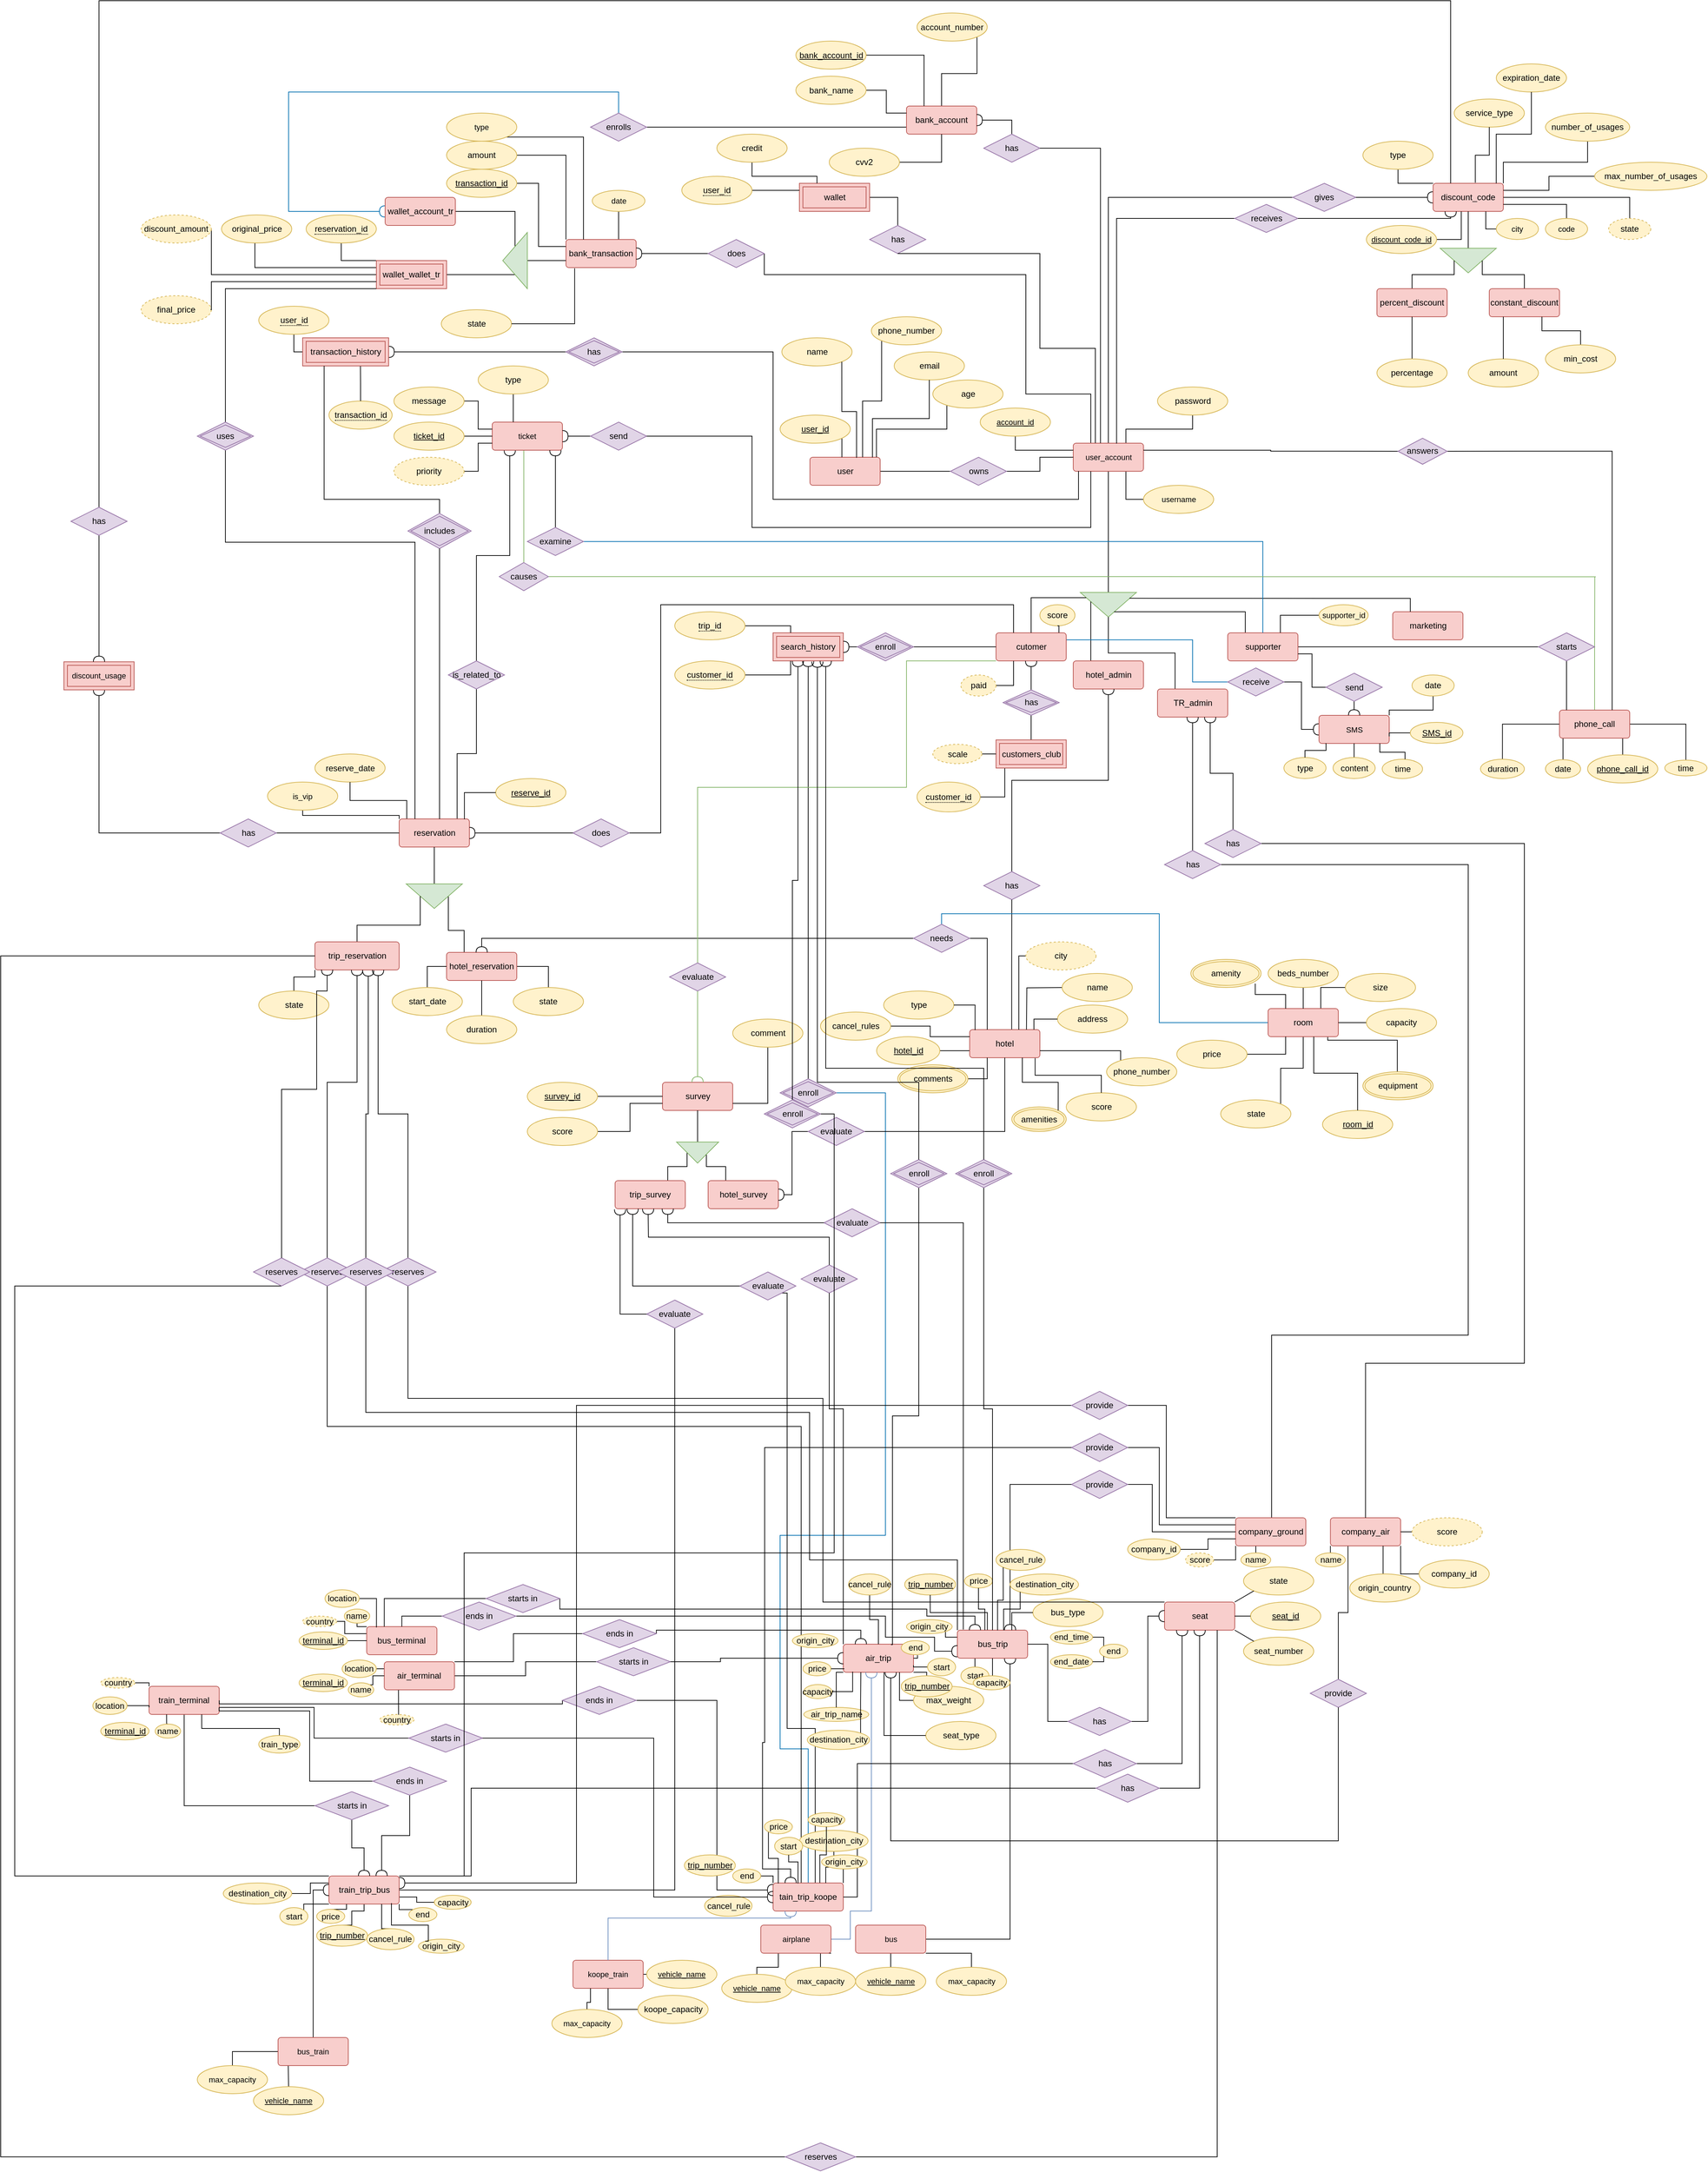 <mxfile version="24.4.8" type="device" pages="2">
  <diagram id="BFu8gxiRVt7DG3R1-FFP" name="ERD">
    <mxGraphModel dx="1868" dy="1146" grid="1" gridSize="10" guides="1" tooltips="1" connect="1" arrows="1" fold="1" page="0" pageScale="1" pageWidth="850" pageHeight="1100" math="0" shadow="0">
      <root>
        <mxCell id="0" />
        <mxCell id="1" parent="0" />
        <mxCell id="VxW6sivGhNYwmX-Hj3ee-40" style="edgeStyle=orthogonalEdgeStyle;rounded=0;orthogonalLoop=1;jettySize=auto;html=1;exitX=0;exitY=0.5;exitDx=0;exitDy=0;entryX=1;entryY=0.5;entryDx=0;entryDy=0;endArrow=halfCircle;endFill=0;" parent="1" source="VxW6sivGhNYwmX-Hj3ee-43" target="VxW6sivGhNYwmX-Hj3ee-36" edge="1">
          <mxGeometry relative="1" as="geometry">
            <mxPoint x="-380" y="-210" as="sourcePoint" />
          </mxGeometry>
        </mxCell>
        <mxCell id="fSgItrsYXUynlxDG4JgB-7" style="edgeStyle=orthogonalEdgeStyle;rounded=0;orthogonalLoop=1;jettySize=auto;html=1;exitX=1;exitY=0.5;exitDx=0;exitDy=0;strokeColor=default;align=center;verticalAlign=middle;fontFamily=Helvetica;fontSize=11;fontColor=default;labelBackgroundColor=default;endArrow=none;endFill=0;entryX=0;entryY=0.5;entryDx=0;entryDy=0;" parent="1" source="xbVE17RI5nuYnqPjMe04-1" target="fSgItrsYXUynlxDG4JgB-5" edge="1">
          <mxGeometry relative="1" as="geometry" />
        </mxCell>
        <mxCell id="xbVE17RI5nuYnqPjMe04-1" value="user" style="rounded=1;arcSize=10;whiteSpace=wrap;html=1;align=center;fillColor=#f8cecc;strokeColor=#b85450;" parent="1" vertex="1">
          <mxGeometry x="22.5" y="-60" width="100" height="40" as="geometry" />
        </mxCell>
        <mxCell id="xbVE17RI5nuYnqPjMe04-190" style="edgeStyle=orthogonalEdgeStyle;rounded=0;orthogonalLoop=1;jettySize=auto;html=1;exitX=0.5;exitY=1;exitDx=0;exitDy=0;entryX=0.75;entryY=0;entryDx=0;entryDy=0;strokeColor=default;align=center;verticalAlign=middle;fontFamily=Helvetica;fontSize=11;fontColor=default;labelBackgroundColor=default;endArrow=none;endFill=0;" parent="1" source="xbVE17RI5nuYnqPjMe04-2" target="xbVE17RI5nuYnqPjMe04-188" edge="1">
          <mxGeometry relative="1" as="geometry" />
        </mxCell>
        <mxCell id="xbVE17RI5nuYnqPjMe04-2" value="password" style="ellipse;whiteSpace=wrap;html=1;align=center;fillColor=#fff2cc;strokeColor=#d6b656;" parent="1" vertex="1">
          <mxGeometry x="517.5" y="-160" width="100" height="40" as="geometry" />
        </mxCell>
        <mxCell id="xbVE17RI5nuYnqPjMe04-3" value="email" style="ellipse;whiteSpace=wrap;html=1;align=center;fillColor=#fff2cc;strokeColor=#d6b656;" parent="1" vertex="1">
          <mxGeometry x="142.5" y="-210" width="100" height="40" as="geometry" />
        </mxCell>
        <mxCell id="xbVE17RI5nuYnqPjMe04-4" style="edgeStyle=orthogonalEdgeStyle;rounded=0;orthogonalLoop=1;jettySize=auto;html=1;exitX=0.5;exitY=1;exitDx=0;exitDy=0;entryX=0.89;entryY=0.007;entryDx=0;entryDy=0;entryPerimeter=0;endArrow=none;endFill=0;" parent="1" source="xbVE17RI5nuYnqPjMe04-3" target="xbVE17RI5nuYnqPjMe04-1" edge="1">
          <mxGeometry relative="1" as="geometry" />
        </mxCell>
        <mxCell id="xbVE17RI5nuYnqPjMe04-6" style="edgeStyle=orthogonalEdgeStyle;rounded=0;orthogonalLoop=1;jettySize=auto;html=1;exitX=0;exitY=1;exitDx=0;exitDy=0;entryX=0.75;entryY=0;entryDx=0;entryDy=0;endArrow=none;endFill=0;" parent="1" source="xbVE17RI5nuYnqPjMe04-7" target="xbVE17RI5nuYnqPjMe04-1" edge="1">
          <mxGeometry relative="1" as="geometry" />
        </mxCell>
        <mxCell id="xbVE17RI5nuYnqPjMe04-7" value="phone_number" style="ellipse;whiteSpace=wrap;html=1;align=center;fillColor=#fff2cc;strokeColor=#d6b656;" parent="1" vertex="1">
          <mxGeometry x="110" y="-260" width="100" height="40" as="geometry" />
        </mxCell>
        <mxCell id="xbVE17RI5nuYnqPjMe04-8" style="edgeStyle=orthogonalEdgeStyle;rounded=0;orthogonalLoop=1;jettySize=auto;html=1;exitX=0.2;exitY=0.896;exitDx=0;exitDy=0;entryX=0.947;entryY=0.001;entryDx=0;entryDy=0;exitPerimeter=0;endArrow=none;endFill=0;entryPerimeter=0;" parent="1" source="xbVE17RI5nuYnqPjMe04-9" target="xbVE17RI5nuYnqPjMe04-1" edge="1">
          <mxGeometry relative="1" as="geometry">
            <Array as="points">
              <mxPoint x="218" y="-100" />
              <mxPoint x="117" y="-100" />
            </Array>
          </mxGeometry>
        </mxCell>
        <mxCell id="xbVE17RI5nuYnqPjMe04-9" value="age" style="ellipse;whiteSpace=wrap;html=1;align=center;fillColor=#fff2cc;strokeColor=#d6b656;" parent="1" vertex="1">
          <mxGeometry x="197.5" y="-170" width="100" height="40" as="geometry" />
        </mxCell>
        <mxCell id="xbVE17RI5nuYnqPjMe04-10" value="name" style="ellipse;whiteSpace=wrap;html=1;align=center;fillColor=#fff2cc;strokeColor=#d6b656;" parent="1" vertex="1">
          <mxGeometry x="-17.5" y="-230" width="100" height="40" as="geometry" />
        </mxCell>
        <mxCell id="xbVE17RI5nuYnqPjMe04-11" style="edgeStyle=orthogonalEdgeStyle;rounded=0;orthogonalLoop=1;jettySize=auto;html=1;exitX=1;exitY=1;exitDx=0;exitDy=0;entryX=0.664;entryY=0.02;entryDx=0;entryDy=0;entryPerimeter=0;endArrow=none;endFill=0;" parent="1" source="xbVE17RI5nuYnqPjMe04-10" target="xbVE17RI5nuYnqPjMe04-1" edge="1">
          <mxGeometry relative="1" as="geometry" />
        </mxCell>
        <mxCell id="xbVE17RI5nuYnqPjMe04-12" style="edgeStyle=orthogonalEdgeStyle;rounded=0;orthogonalLoop=1;jettySize=auto;html=1;exitX=1;exitY=1;exitDx=0;exitDy=0;endArrow=none;endFill=0;" parent="1" source="xbVE17RI5nuYnqPjMe04-13" edge="1">
          <mxGeometry relative="1" as="geometry">
            <Array as="points">
              <mxPoint x="65" y="-90" />
              <mxPoint x="68" y="-90" />
              <mxPoint x="68" y="-60" />
            </Array>
            <mxPoint x="68" y="-60" as="targetPoint" />
          </mxGeometry>
        </mxCell>
        <mxCell id="xbVE17RI5nuYnqPjMe04-13" value="user_id" style="ellipse;whiteSpace=wrap;html=1;align=center;fontStyle=4;fillColor=#fff2cc;strokeColor=#d6b656;" parent="1" vertex="1">
          <mxGeometry x="-20" y="-120" width="100" height="40" as="geometry" />
        </mxCell>
        <mxCell id="xbVE17RI5nuYnqPjMe04-198" style="edgeStyle=orthogonalEdgeStyle;rounded=0;orthogonalLoop=1;jettySize=auto;html=1;exitX=0;exitY=0.5;exitDx=0;exitDy=0;entryX=0.5;entryY=1;entryDx=0;entryDy=0;strokeColor=default;align=center;verticalAlign=middle;fontFamily=Helvetica;fontSize=11;fontColor=default;labelBackgroundColor=default;endArrow=none;endFill=0;" parent="1" source="xbVE17RI5nuYnqPjMe04-15" target="xbVE17RI5nuYnqPjMe04-188" edge="1">
          <mxGeometry relative="1" as="geometry" />
        </mxCell>
        <mxCell id="xbVE17RI5nuYnqPjMe04-15" value="" style="triangle;whiteSpace=wrap;html=1;rotation=90;fillColor=#d5e8d4;strokeColor=#82b366;" parent="1" vertex="1">
          <mxGeometry x="430" y="110" width="35" height="80" as="geometry" />
        </mxCell>
        <mxCell id="xbVE17RI5nuYnqPjMe04-16" value="score" style="ellipse;whiteSpace=wrap;html=1;align=center;fillColor=#fff2cc;strokeColor=#d6b656;labelBackgroundColor=none;" parent="1" vertex="1">
          <mxGeometry x="350" y="150" width="50" height="30" as="geometry" />
        </mxCell>
        <mxCell id="xbVE17RI5nuYnqPjMe04-17" style="edgeStyle=orthogonalEdgeStyle;rounded=0;orthogonalLoop=1;jettySize=auto;html=1;exitX=0.25;exitY=0;exitDx=0;exitDy=0;strokeColor=default;align=center;verticalAlign=middle;fontFamily=Helvetica;fontSize=11;fontColor=default;labelBackgroundColor=default;endArrow=none;endFill=0;entryX=0.375;entryY=0.813;entryDx=0;entryDy=0;entryPerimeter=0;" parent="1" source="xbVE17RI5nuYnqPjMe04-18" target="xbVE17RI5nuYnqPjMe04-15" edge="1">
          <mxGeometry relative="1" as="geometry">
            <Array as="points">
              <mxPoint x="422.5" y="150" />
            </Array>
          </mxGeometry>
        </mxCell>
        <mxCell id="xbVE17RI5nuYnqPjMe04-18" value="hotel_admin" style="rounded=1;arcSize=10;whiteSpace=wrap;html=1;align=center;fillColor=#f8cecc;strokeColor=#b85450;" parent="1" vertex="1">
          <mxGeometry x="397.5" y="230" width="100" height="40" as="geometry" />
        </mxCell>
        <mxCell id="xbVE17RI5nuYnqPjMe04-19" value="cutomer" style="rounded=1;arcSize=10;whiteSpace=wrap;html=1;align=center;fillColor=#f8cecc;strokeColor=#b85450;" parent="1" vertex="1">
          <mxGeometry x="287.5" y="190" width="100" height="40" as="geometry" />
        </mxCell>
        <mxCell id="xbVE17RI5nuYnqPjMe04-20" value="marketing" style="rounded=1;arcSize=10;whiteSpace=wrap;html=1;align=center;fillColor=#f8cecc;strokeColor=#b85450;" parent="1" vertex="1">
          <mxGeometry x="852.5" y="160" width="100" height="40" as="geometry" />
        </mxCell>
        <mxCell id="xbVE17RI5nuYnqPjMe04-21" style="edgeStyle=orthogonalEdgeStyle;rounded=0;orthogonalLoop=1;jettySize=auto;html=1;exitX=0.25;exitY=0;exitDx=0;exitDy=0;entryX=0.791;entryY=0.397;entryDx=0;entryDy=0;strokeColor=default;align=center;verticalAlign=middle;fontFamily=Helvetica;fontSize=11;fontColor=default;labelBackgroundColor=default;endArrow=none;endFill=0;entryPerimeter=0;" parent="1" source="xbVE17RI5nuYnqPjMe04-22" target="xbVE17RI5nuYnqPjMe04-15" edge="1">
          <mxGeometry relative="1" as="geometry">
            <Array as="points">
              <mxPoint x="642.5" y="160" />
              <mxPoint x="467.5" y="160" />
            </Array>
          </mxGeometry>
        </mxCell>
        <mxCell id="dgBnkezzAWUfcc4kpohS-14" style="edgeStyle=orthogonalEdgeStyle;rounded=0;orthogonalLoop=1;jettySize=auto;html=1;exitX=1;exitY=0.5;exitDx=0;exitDy=0;entryX=0;entryY=0.5;entryDx=0;entryDy=0;endArrow=none;endFill=0;" parent="1" source="xbVE17RI5nuYnqPjMe04-22" target="dgBnkezzAWUfcc4kpohS-15" edge="1">
          <mxGeometry relative="1" as="geometry">
            <mxPoint x="1090" y="210.263" as="targetPoint" />
          </mxGeometry>
        </mxCell>
        <mxCell id="xbVE17RI5nuYnqPjMe04-22" value="supporter" style="rounded=1;arcSize=10;whiteSpace=wrap;html=1;align=center;fillColor=#f8cecc;strokeColor=#b85450;" parent="1" vertex="1">
          <mxGeometry x="617.5" y="190" width="100" height="40" as="geometry" />
        </mxCell>
        <mxCell id="xbVE17RI5nuYnqPjMe04-23" style="edgeStyle=orthogonalEdgeStyle;rounded=0;orthogonalLoop=1;jettySize=auto;html=1;exitX=0.25;exitY=0;exitDx=0;exitDy=0;entryX=1;entryY=0.5;entryDx=0;entryDy=0;strokeColor=default;align=center;verticalAlign=middle;fontFamily=Helvetica;fontSize=11;fontColor=default;labelBackgroundColor=default;endArrow=none;endFill=0;" parent="1" source="xbVE17RI5nuYnqPjMe04-24" target="xbVE17RI5nuYnqPjMe04-15" edge="1">
          <mxGeometry relative="1" as="geometry" />
        </mxCell>
        <mxCell id="xbVE17RI5nuYnqPjMe04-24" value="TR_admin" style="rounded=1;arcSize=10;whiteSpace=wrap;html=1;align=center;fillColor=#f8cecc;strokeColor=#b85450;" parent="1" vertex="1">
          <mxGeometry x="517.5" y="270" width="100" height="40" as="geometry" />
        </mxCell>
        <mxCell id="xbVE17RI5nuYnqPjMe04-25" style="edgeStyle=orthogonalEdgeStyle;rounded=0;orthogonalLoop=1;jettySize=auto;html=1;exitX=0.5;exitY=0;exitDx=0;exitDy=0;entryX=0.5;entryY=1;entryDx=0;entryDy=0;endArrow=none;endFill=0;" parent="1" source="xbVE17RI5nuYnqPjMe04-26" target="xbVE17RI5nuYnqPjMe04-30" edge="1">
          <mxGeometry relative="1" as="geometry" />
        </mxCell>
        <mxCell id="xbVE17RI5nuYnqPjMe04-26" value="customers_club" style="shape=ext;margin=3;double=1;whiteSpace=wrap;html=1;align=center;fillColor=#f8cecc;strokeColor=#b85450;" parent="1" vertex="1">
          <mxGeometry x="287.5" y="342.5" width="100" height="40" as="geometry" />
        </mxCell>
        <mxCell id="xbVE17RI5nuYnqPjMe04-27" value="" style="edgeStyle=orthogonalEdgeStyle;rounded=0;orthogonalLoop=1;jettySize=auto;html=1;endArrow=none;endFill=0;" parent="1" source="xbVE17RI5nuYnqPjMe04-28" target="xbVE17RI5nuYnqPjMe04-26" edge="1">
          <mxGeometry relative="1" as="geometry" />
        </mxCell>
        <mxCell id="xbVE17RI5nuYnqPjMe04-28" value="scale" style="ellipse;whiteSpace=wrap;html=1;align=center;dashed=1;fillColor=#fff2cc;strokeColor=#d6b656;" parent="1" vertex="1">
          <mxGeometry x="197.5" y="348.75" width="70" height="27.5" as="geometry" />
        </mxCell>
        <mxCell id="xbVE17RI5nuYnqPjMe04-29" style="edgeStyle=orthogonalEdgeStyle;rounded=0;orthogonalLoop=1;jettySize=auto;html=1;exitX=0.5;exitY=0;exitDx=0;exitDy=0;entryX=0.5;entryY=1;entryDx=0;entryDy=0;endArrow=halfCircle;endFill=0;" parent="1" source="xbVE17RI5nuYnqPjMe04-30" target="xbVE17RI5nuYnqPjMe04-19" edge="1">
          <mxGeometry relative="1" as="geometry" />
        </mxCell>
        <mxCell id="xbVE17RI5nuYnqPjMe04-30" value="has" style="shape=rhombus;double=1;perimeter=rhombusPerimeter;whiteSpace=wrap;html=1;align=center;aspect=fixed;fillColor=#e1d5e7;strokeColor=#9673a6;" parent="1" vertex="1">
          <mxGeometry x="297.5" y="271.25" width="80" height="36.25" as="geometry" />
        </mxCell>
        <mxCell id="xbVE17RI5nuYnqPjMe04-31" style="edgeStyle=orthogonalEdgeStyle;rounded=0;orthogonalLoop=1;jettySize=auto;html=1;exitX=1;exitY=0.5;exitDx=0;exitDy=0;entryX=0.25;entryY=1;entryDx=0;entryDy=0;strokeColor=default;align=center;verticalAlign=middle;fontFamily=Helvetica;fontSize=11;fontColor=default;labelBackgroundColor=default;endArrow=none;endFill=0;" parent="1" source="xbVE17RI5nuYnqPjMe04-32" target="xbVE17RI5nuYnqPjMe04-19" edge="1">
          <mxGeometry relative="1" as="geometry" />
        </mxCell>
        <mxCell id="xbVE17RI5nuYnqPjMe04-32" value="paid" style="ellipse;whiteSpace=wrap;html=1;align=center;dashed=1;fillColor=#fff2cc;strokeColor=#d6b656;" parent="1" vertex="1">
          <mxGeometry x="237.5" y="250" width="50" height="30" as="geometry" />
        </mxCell>
        <mxCell id="xbVE17RI5nuYnqPjMe04-33" style="edgeStyle=orthogonalEdgeStyle;rounded=0;orthogonalLoop=1;jettySize=auto;html=1;exitX=0.5;exitY=0;exitDx=0;exitDy=0;entryX=0.5;entryY=1;entryDx=0;entryDy=0;endArrow=halfCircle;endFill=0;" parent="1" source="xbVE17RI5nuYnqPjMe04-34" target="xbVE17RI5nuYnqPjMe04-18" edge="1">
          <mxGeometry relative="1" as="geometry">
            <Array as="points">
              <mxPoint x="310" y="530" />
              <mxPoint x="310" y="400" />
              <mxPoint x="448" y="400" />
            </Array>
          </mxGeometry>
        </mxCell>
        <mxCell id="xbVE17RI5nuYnqPjMe04-34" value="has" style="shape=rhombus;perimeter=rhombusPerimeter;whiteSpace=wrap;html=1;align=center;fillColor=#e1d5e7;strokeColor=#9673a6;" parent="1" vertex="1">
          <mxGeometry x="270" y="530" width="80" height="40" as="geometry" />
        </mxCell>
        <mxCell id="xbVE17RI5nuYnqPjMe04-37" style="edgeStyle=orthogonalEdgeStyle;rounded=0;orthogonalLoop=1;jettySize=auto;html=1;exitX=0.5;exitY=0;exitDx=0;exitDy=0;entryX=0.5;entryY=1;entryDx=0;entryDy=0;endArrow=halfCircle;endFill=0;" parent="1" source="xbVE17RI5nuYnqPjMe04-38" target="xbVE17RI5nuYnqPjMe04-24" edge="1">
          <mxGeometry relative="1" as="geometry" />
        </mxCell>
        <mxCell id="xbVE17RI5nuYnqPjMe04-368" style="edgeStyle=orthogonalEdgeStyle;rounded=0;orthogonalLoop=1;jettySize=auto;html=1;exitX=0.5;exitY=1;exitDx=0;exitDy=0;entryX=0.5;entryY=0;entryDx=0;entryDy=0;strokeColor=default;align=center;verticalAlign=middle;fontFamily=Helvetica;fontSize=11;fontColor=default;labelBackgroundColor=default;endArrow=none;endFill=0;" parent="1" source="xbVE17RI5nuYnqPjMe04-38" target="xbVE17RI5nuYnqPjMe04-348" edge="1">
          <mxGeometry relative="1" as="geometry">
            <Array as="points">
              <mxPoint x="568" y="520" />
              <mxPoint x="960" y="520" />
              <mxPoint x="960" y="1190" />
              <mxPoint x="680" y="1190" />
              <mxPoint x="680" y="1450" />
            </Array>
            <mxPoint x="745.002" y="1289.998" as="targetPoint" />
          </mxGeometry>
        </mxCell>
        <mxCell id="xbVE17RI5nuYnqPjMe04-38" value="has" style="shape=rhombus;perimeter=rhombusPerimeter;whiteSpace=wrap;html=1;align=center;fillColor=#e1d5e7;strokeColor=#9673a6;" parent="1" vertex="1">
          <mxGeometry x="527.5" y="500" width="80" height="40" as="geometry" />
        </mxCell>
        <mxCell id="xbVE17RI5nuYnqPjMe04-39" style="edgeStyle=orthogonalEdgeStyle;rounded=0;orthogonalLoop=1;jettySize=auto;html=1;exitX=1;exitY=0.5;exitDx=0;exitDy=0;entryX=0;entryY=0.75;entryDx=0;entryDy=0;endArrow=none;endFill=0;" parent="1" source="xbVE17RI5nuYnqPjMe04-40" target="xbVE17RI5nuYnqPjMe04-43" edge="1">
          <mxGeometry relative="1" as="geometry" />
        </mxCell>
        <mxCell id="xbVE17RI5nuYnqPjMe04-40" value="&lt;u&gt;hotel_id&lt;/u&gt;" style="ellipse;whiteSpace=wrap;html=1;fillColor=#fff2cc;strokeColor=#d6b656;" parent="1" vertex="1">
          <mxGeometry x="117.5" y="765" width="90" height="40" as="geometry" />
        </mxCell>
        <mxCell id="xbVE17RI5nuYnqPjMe04-42" style="edgeStyle=orthogonalEdgeStyle;rounded=0;orthogonalLoop=1;jettySize=auto;html=1;exitX=0.598;exitY=0.052;exitDx=0;exitDy=0;entryX=0.5;entryY=1;entryDx=0;entryDy=0;endArrow=none;endFill=0;exitPerimeter=0;" parent="1" source="xbVE17RI5nuYnqPjMe04-43" target="xbVE17RI5nuYnqPjMe04-34" edge="1">
          <mxGeometry relative="1" as="geometry">
            <Array as="points" />
          </mxGeometry>
        </mxCell>
        <mxCell id="xbVE17RI5nuYnqPjMe04-43" value="hotel" style="rounded=1;arcSize=10;whiteSpace=wrap;html=1;align=center;fillColor=#f8cecc;strokeColor=#b85450;" parent="1" vertex="1">
          <mxGeometry x="250" y="755" width="100" height="40" as="geometry" />
        </mxCell>
        <mxCell id="xbVE17RI5nuYnqPjMe04-44" value="type" style="ellipse;whiteSpace=wrap;html=1;align=center;fillColor=#fff2cc;strokeColor=#d6b656;" parent="1" vertex="1">
          <mxGeometry x="127.5" y="700" width="100" height="40" as="geometry" />
        </mxCell>
        <mxCell id="xbVE17RI5nuYnqPjMe04-45" style="edgeStyle=orthogonalEdgeStyle;rounded=0;orthogonalLoop=1;jettySize=auto;html=1;exitX=1;exitY=0.5;exitDx=0;exitDy=0;entryX=0;entryY=0.25;entryDx=0;entryDy=0;endArrow=none;endFill=0;" parent="1" source="xbVE17RI5nuYnqPjMe04-46" target="xbVE17RI5nuYnqPjMe04-43" edge="1">
          <mxGeometry relative="1" as="geometry" />
        </mxCell>
        <mxCell id="xbVE17RI5nuYnqPjMe04-46" value="cancel_rules" style="ellipse;whiteSpace=wrap;html=1;align=center;fillColor=#fff2cc;strokeColor=#d6b656;" parent="1" vertex="1">
          <mxGeometry x="37.5" y="730" width="100" height="40" as="geometry" />
        </mxCell>
        <mxCell id="xbVE17RI5nuYnqPjMe04-47" style="edgeStyle=orthogonalEdgeStyle;rounded=0;orthogonalLoop=1;jettySize=auto;html=1;exitX=0;exitY=0.5;exitDx=0;exitDy=0;entryX=0.75;entryY=0;entryDx=0;entryDy=0;endArrow=none;endFill=0;" parent="1" edge="1">
          <mxGeometry relative="1" as="geometry">
            <mxPoint x="387.5" y="695" as="sourcePoint" />
            <mxPoint x="330.86" y="755" as="targetPoint" />
          </mxGeometry>
        </mxCell>
        <mxCell id="xbVE17RI5nuYnqPjMe04-48" value="name" style="ellipse;whiteSpace=wrap;html=1;align=center;fillColor=#fff2cc;strokeColor=#d6b656;" parent="1" vertex="1">
          <mxGeometry x="381.64" y="675" width="100" height="40" as="geometry" />
        </mxCell>
        <mxCell id="xbVE17RI5nuYnqPjMe04-49" value="address" style="ellipse;whiteSpace=wrap;html=1;align=center;fillColor=#fff2cc;strokeColor=#d6b656;" parent="1" vertex="1">
          <mxGeometry x="375" y="720" width="100" height="40" as="geometry" />
        </mxCell>
        <mxCell id="xbVE17RI5nuYnqPjMe04-272" style="edgeStyle=orthogonalEdgeStyle;rounded=0;orthogonalLoop=1;jettySize=auto;html=1;exitX=0;exitY=0;exitDx=0;exitDy=0;entryX=1;entryY=0.75;entryDx=0;entryDy=0;strokeColor=default;align=center;verticalAlign=middle;fontFamily=Helvetica;fontSize=11;fontColor=default;labelBackgroundColor=default;endArrow=none;endFill=0;" parent="1" source="xbVE17RI5nuYnqPjMe04-51" target="xbVE17RI5nuYnqPjMe04-43" edge="1">
          <mxGeometry relative="1" as="geometry">
            <Array as="points">
              <mxPoint x="465" y="801" />
              <mxPoint x="465" y="785" />
            </Array>
          </mxGeometry>
        </mxCell>
        <mxCell id="xbVE17RI5nuYnqPjMe04-51" value="phone_number" style="ellipse;whiteSpace=wrap;html=1;align=center;fillColor=#fff2cc;strokeColor=#d6b656;" parent="1" vertex="1">
          <mxGeometry x="445" y="795" width="100" height="40" as="geometry" />
        </mxCell>
        <mxCell id="xbVE17RI5nuYnqPjMe04-52" value="score" style="ellipse;whiteSpace=wrap;html=1;align=center;fillColor=#fff2cc;strokeColor=#d6b656;" parent="1" vertex="1">
          <mxGeometry x="387.5" y="845" width="100" height="40" as="geometry" />
        </mxCell>
        <mxCell id="xbVE17RI5nuYnqPjMe04-53" style="edgeStyle=orthogonalEdgeStyle;rounded=0;orthogonalLoop=1;jettySize=auto;html=1;exitX=0.932;exitY=1.015;exitDx=0;exitDy=0;endArrow=none;endFill=0;entryX=0.5;entryY=0;entryDx=0;entryDy=0;exitPerimeter=0;" parent="1" source="xbVE17RI5nuYnqPjMe04-43" target="xbVE17RI5nuYnqPjMe04-52" edge="1">
          <mxGeometry relative="1" as="geometry">
            <mxPoint x="377.5" y="850" as="targetPoint" />
          </mxGeometry>
        </mxCell>
        <mxCell id="xbVE17RI5nuYnqPjMe04-54" value="amenities" style="ellipse;shape=doubleEllipse;margin=3;whiteSpace=wrap;html=1;align=center;fillColor=#fff2cc;strokeColor=#d6b656;" parent="1" vertex="1">
          <mxGeometry x="310" y="865" width="77.5" height="35" as="geometry" />
        </mxCell>
        <mxCell id="xbVE17RI5nuYnqPjMe04-55" style="edgeStyle=orthogonalEdgeStyle;rounded=0;orthogonalLoop=1;jettySize=auto;html=1;exitX=1;exitY=0.5;exitDx=0;exitDy=0;entryX=0.25;entryY=1;entryDx=0;entryDy=0;endArrow=none;endFill=0;" parent="1" source="xbVE17RI5nuYnqPjMe04-56" target="xbVE17RI5nuYnqPjMe04-43" edge="1">
          <mxGeometry relative="1" as="geometry" />
        </mxCell>
        <mxCell id="xbVE17RI5nuYnqPjMe04-56" value="comments" style="ellipse;shape=doubleEllipse;margin=3;whiteSpace=wrap;html=1;align=center;fillColor=#fff2cc;strokeColor=#d6b656;" parent="1" vertex="1">
          <mxGeometry x="147.5" y="805" width="100" height="40" as="geometry" />
        </mxCell>
        <mxCell id="xbVE17RI5nuYnqPjMe04-57" style="edgeStyle=orthogonalEdgeStyle;rounded=0;orthogonalLoop=1;jettySize=auto;html=1;exitX=0.75;exitY=0;exitDx=0;exitDy=0;entryX=0;entryY=0.5;entryDx=0;entryDy=0;endArrow=none;endFill=0;strokeColor=default;" parent="1" source="xbVE17RI5nuYnqPjMe04-60" target="xbVE17RI5nuYnqPjMe04-63" edge="1">
          <mxGeometry relative="1" as="geometry" />
        </mxCell>
        <mxCell id="xbVE17RI5nuYnqPjMe04-58" style="edgeStyle=orthogonalEdgeStyle;rounded=0;orthogonalLoop=1;jettySize=auto;html=1;endArrow=none;endFill=0;exitX=0.849;exitY=1.015;exitDx=0;exitDy=0;exitPerimeter=0;" parent="1" source="xbVE17RI5nuYnqPjMe04-60" target="xbVE17RI5nuYnqPjMe04-66" edge="1">
          <mxGeometry relative="1" as="geometry">
            <mxPoint x="777.5" y="760" as="sourcePoint" />
            <Array as="points">
              <mxPoint x="760" y="770" />
              <mxPoint x="859" y="770" />
            </Array>
          </mxGeometry>
        </mxCell>
        <mxCell id="xbVE17RI5nuYnqPjMe04-59" style="edgeStyle=orthogonalEdgeStyle;rounded=0;orthogonalLoop=1;jettySize=auto;html=1;exitX=0.5;exitY=1;exitDx=0;exitDy=0;entryX=1;entryY=0;entryDx=0;entryDy=0;endArrow=none;endFill=0;" parent="1" source="xbVE17RI5nuYnqPjMe04-60" target="xbVE17RI5nuYnqPjMe04-69" edge="1">
          <mxGeometry relative="1" as="geometry" />
        </mxCell>
        <mxCell id="VxW6sivGhNYwmX-Hj3ee-8" style="edgeStyle=orthogonalEdgeStyle;rounded=0;orthogonalLoop=1;jettySize=auto;html=1;exitX=0;exitY=0.5;exitDx=0;exitDy=0;entryX=0.5;entryY=0;entryDx=0;entryDy=0;endArrow=none;endFill=0;strokeColor=#006EAF;fillColor=#1ba1e2;" parent="1" source="xbVE17RI5nuYnqPjMe04-60" target="xbVE17RI5nuYnqPjMe04-225" edge="1">
          <mxGeometry relative="1" as="geometry">
            <mxPoint x="510" y="580" as="targetPoint" />
            <Array as="points">
              <mxPoint x="520" y="745" />
              <mxPoint x="520" y="590" />
              <mxPoint x="210" y="590" />
            </Array>
          </mxGeometry>
        </mxCell>
        <mxCell id="xbVE17RI5nuYnqPjMe04-60" value="room" style="rounded=1;arcSize=10;whiteSpace=wrap;html=1;align=center;fillColor=#f8cecc;strokeColor=#b85450;" parent="1" vertex="1">
          <mxGeometry x="675" y="725" width="100" height="40" as="geometry" />
        </mxCell>
        <mxCell id="xbVE17RI5nuYnqPjMe04-61" value="" style="edgeStyle=orthogonalEdgeStyle;rounded=0;orthogonalLoop=1;jettySize=auto;html=1;endArrow=none;endFill=0;" parent="1" source="xbVE17RI5nuYnqPjMe04-62" target="xbVE17RI5nuYnqPjMe04-60" edge="1">
          <mxGeometry relative="1" as="geometry" />
        </mxCell>
        <mxCell id="xbVE17RI5nuYnqPjMe04-62" value="beds_number" style="ellipse;whiteSpace=wrap;html=1;align=center;fillColor=#fff2cc;strokeColor=#d6b656;" parent="1" vertex="1">
          <mxGeometry x="675" y="655" width="100" height="40" as="geometry" />
        </mxCell>
        <mxCell id="xbVE17RI5nuYnqPjMe04-63" value="size" style="ellipse;whiteSpace=wrap;html=1;align=center;fillColor=#fff2cc;strokeColor=#d6b656;" parent="1" vertex="1">
          <mxGeometry x="785" y="675" width="100" height="40" as="geometry" />
        </mxCell>
        <mxCell id="xbVE17RI5nuYnqPjMe04-64" value="" style="edgeStyle=orthogonalEdgeStyle;rounded=0;orthogonalLoop=1;jettySize=auto;html=1;endArrow=none;endFill=0;" parent="1" source="xbVE17RI5nuYnqPjMe04-65" target="xbVE17RI5nuYnqPjMe04-60" edge="1">
          <mxGeometry relative="1" as="geometry" />
        </mxCell>
        <mxCell id="xbVE17RI5nuYnqPjMe04-65" value="capacity" style="ellipse;whiteSpace=wrap;html=1;align=center;fillColor=#fff2cc;strokeColor=#d6b656;" parent="1" vertex="1">
          <mxGeometry x="815" y="725" width="100" height="40" as="geometry" />
        </mxCell>
        <mxCell id="xbVE17RI5nuYnqPjMe04-66" value="equipment" style="ellipse;shape=doubleEllipse;margin=3;whiteSpace=wrap;html=1;align=center;fillColor=#fff2cc;strokeColor=#d6b656;" parent="1" vertex="1">
          <mxGeometry x="810" y="815" width="100" height="40" as="geometry" />
        </mxCell>
        <mxCell id="xbVE17RI5nuYnqPjMe04-67" value="amenity" style="ellipse;shape=doubleEllipse;margin=3;whiteSpace=wrap;html=1;align=center;fillColor=#fff2cc;strokeColor=#d6b656;" parent="1" vertex="1">
          <mxGeometry x="565" y="655" width="100" height="40" as="geometry" />
        </mxCell>
        <mxCell id="xbVE17RI5nuYnqPjMe04-68" style="edgeStyle=orthogonalEdgeStyle;rounded=0;orthogonalLoop=1;jettySize=auto;html=1;exitX=0.25;exitY=0;exitDx=0;exitDy=0;entryX=0.917;entryY=0.862;entryDx=0;entryDy=0;entryPerimeter=0;endArrow=none;endFill=0;" parent="1" source="xbVE17RI5nuYnqPjMe04-60" target="xbVE17RI5nuYnqPjMe04-67" edge="1">
          <mxGeometry relative="1" as="geometry" />
        </mxCell>
        <mxCell id="xbVE17RI5nuYnqPjMe04-69" value="state" style="ellipse;whiteSpace=wrap;html=1;align=center;fillColor=#fff2cc;strokeColor=#d6b656;" parent="1" vertex="1">
          <mxGeometry x="607.5" y="855" width="100" height="40" as="geometry" />
        </mxCell>
        <mxCell id="xbVE17RI5nuYnqPjMe04-72" value="room_id" style="ellipse;whiteSpace=wrap;html=1;align=center;fontStyle=4;fillColor=#fff2cc;strokeColor=#d6b656;" parent="1" vertex="1">
          <mxGeometry x="752.5" y="870" width="100" height="40" as="geometry" />
        </mxCell>
        <mxCell id="xbVE17RI5nuYnqPjMe04-73" style="edgeStyle=orthogonalEdgeStyle;rounded=0;orthogonalLoop=1;jettySize=auto;html=1;exitX=0.5;exitY=0;exitDx=0;exitDy=0;endArrow=none;endFill=0;entryX=0.65;entryY=1.003;entryDx=0;entryDy=0;entryPerimeter=0;" parent="1" source="xbVE17RI5nuYnqPjMe04-72" target="xbVE17RI5nuYnqPjMe04-60" edge="1">
          <mxGeometry relative="1" as="geometry">
            <mxPoint x="740" y="766" as="targetPoint" />
            <Array as="points">
              <mxPoint x="803" y="817" />
              <mxPoint x="740" y="817" />
            </Array>
          </mxGeometry>
        </mxCell>
        <mxCell id="xbVE17RI5nuYnqPjMe04-74" style="edgeStyle=orthogonalEdgeStyle;rounded=0;orthogonalLoop=1;jettySize=auto;html=1;exitX=1;exitY=0;exitDx=0;exitDy=0;endArrow=none;endFill=0;entryX=0.75;entryY=1;entryDx=0;entryDy=0;" parent="1" source="xbVE17RI5nuYnqPjMe04-54" target="xbVE17RI5nuYnqPjMe04-43" edge="1">
          <mxGeometry relative="1" as="geometry">
            <mxPoint x="317.5" y="800" as="targetPoint" />
          </mxGeometry>
        </mxCell>
        <mxCell id="xbVE17RI5nuYnqPjMe04-75" style="edgeStyle=orthogonalEdgeStyle;rounded=0;orthogonalLoop=1;jettySize=auto;html=1;exitX=1;exitY=0.5;exitDx=0;exitDy=0;entryX=0.077;entryY=0.016;entryDx=0;entryDy=0;entryPerimeter=0;endArrow=none;endFill=0;" parent="1" source="xbVE17RI5nuYnqPjMe04-44" target="xbVE17RI5nuYnqPjMe04-43" edge="1">
          <mxGeometry relative="1" as="geometry" />
        </mxCell>
        <mxCell id="xbVE17RI5nuYnqPjMe04-76" style="edgeStyle=orthogonalEdgeStyle;rounded=0;orthogonalLoop=1;jettySize=auto;html=1;exitX=0;exitY=0.5;exitDx=0;exitDy=0;entryX=0.915;entryY=-0.003;entryDx=0;entryDy=0;entryPerimeter=0;endArrow=none;endFill=0;" parent="1" source="xbVE17RI5nuYnqPjMe04-49" target="xbVE17RI5nuYnqPjMe04-43" edge="1">
          <mxGeometry relative="1" as="geometry" />
        </mxCell>
        <mxCell id="xbVE17RI5nuYnqPjMe04-77" style="edgeStyle=orthogonalEdgeStyle;rounded=0;orthogonalLoop=1;jettySize=auto;html=1;exitX=1;exitY=0.5;exitDx=0;exitDy=0;entryX=0.5;entryY=0;entryDx=0;entryDy=0;endArrow=none;endFill=0;" parent="1" source="xbVE17RI5nuYnqPjMe04-78" target="xbVE17RI5nuYnqPjMe04-82" edge="1">
          <mxGeometry relative="1" as="geometry" />
        </mxCell>
        <mxCell id="xbVE17RI5nuYnqPjMe04-78" value="wallet" style="shape=ext;margin=3;double=1;whiteSpace=wrap;html=1;align=center;fillColor=#f8cecc;strokeColor=#b85450;" parent="1" vertex="1">
          <mxGeometry x="7.5" y="-450" width="100" height="40" as="geometry" />
        </mxCell>
        <mxCell id="xbVE17RI5nuYnqPjMe04-79" style="edgeStyle=orthogonalEdgeStyle;rounded=0;orthogonalLoop=1;jettySize=auto;html=1;exitX=0.5;exitY=1;exitDx=0;exitDy=0;entryX=0.25;entryY=0;entryDx=0;entryDy=0;endArrow=none;endFill=0;" parent="1" source="xbVE17RI5nuYnqPjMe04-80" target="xbVE17RI5nuYnqPjMe04-78" edge="1">
          <mxGeometry relative="1" as="geometry">
            <Array as="points">
              <mxPoint x="-60" y="-460" />
              <mxPoint x="33" y="-460" />
            </Array>
          </mxGeometry>
        </mxCell>
        <mxCell id="xbVE17RI5nuYnqPjMe04-80" value="credit" style="ellipse;whiteSpace=wrap;html=1;align=center;fillColor=#fff2cc;strokeColor=#d6b656;" parent="1" vertex="1">
          <mxGeometry x="-110" y="-520" width="100" height="40" as="geometry" />
        </mxCell>
        <mxCell id="xbVE17RI5nuYnqPjMe04-82" value="has" style="shape=rhombus;perimeter=rhombusPerimeter;whiteSpace=wrap;html=1;align=center;fillColor=#e1d5e7;strokeColor=#9673a6;" parent="1" vertex="1">
          <mxGeometry x="107.5" y="-390" width="80" height="40" as="geometry" />
        </mxCell>
        <mxCell id="xbVE17RI5nuYnqPjMe04-83" style="edgeStyle=orthogonalEdgeStyle;rounded=0;orthogonalLoop=1;jettySize=auto;html=1;exitX=0.5;exitY=0;exitDx=0;exitDy=0;entryX=1;entryY=1;entryDx=0;entryDy=0;strokeColor=default;align=center;verticalAlign=middle;fontFamily=Helvetica;fontSize=11;fontColor=default;labelBackgroundColor=default;endArrow=none;endFill=0;" parent="1" source="xbVE17RI5nuYnqPjMe04-84" target="xbVE17RI5nuYnqPjMe04-89" edge="1">
          <mxGeometry relative="1" as="geometry" />
        </mxCell>
        <mxCell id="VxW6sivGhNYwmX-Hj3ee-22" style="edgeStyle=orthogonalEdgeStyle;rounded=0;orthogonalLoop=1;jettySize=auto;html=1;exitX=0;exitY=0.75;exitDx=0;exitDy=0;entryX=1;entryY=0.5;entryDx=0;entryDy=0;endArrow=none;endFill=0;" parent="1" source="xbVE17RI5nuYnqPjMe04-84" target="VxW6sivGhNYwmX-Hj3ee-18" edge="1">
          <mxGeometry relative="1" as="geometry">
            <mxPoint x="160" y="-530.08" as="sourcePoint" />
            <mxPoint x="-187.5" y="-550.08" as="targetPoint" />
            <Array as="points">
              <mxPoint x="-170" y="-530" />
              <mxPoint x="-170" y="-530" />
            </Array>
          </mxGeometry>
        </mxCell>
        <mxCell id="xbVE17RI5nuYnqPjMe04-84" value="bank_account" style="rounded=1;arcSize=10;whiteSpace=wrap;html=1;align=center;fillColor=#f8cecc;strokeColor=#b85450;" parent="1" vertex="1">
          <mxGeometry x="160" y="-560" width="100" height="40" as="geometry" />
        </mxCell>
        <mxCell id="xbVE17RI5nuYnqPjMe04-85" style="edgeStyle=orthogonalEdgeStyle;rounded=0;orthogonalLoop=1;jettySize=auto;html=1;exitX=1;exitY=0.5;exitDx=0;exitDy=0;entryX=0;entryY=0.25;entryDx=0;entryDy=0;endArrow=none;endFill=0;" parent="1" source="xbVE17RI5nuYnqPjMe04-86" target="xbVE17RI5nuYnqPjMe04-84" edge="1">
          <mxGeometry relative="1" as="geometry" />
        </mxCell>
        <mxCell id="xbVE17RI5nuYnqPjMe04-86" value="bank_name" style="ellipse;whiteSpace=wrap;html=1;align=center;fillColor=#fff2cc;strokeColor=#d6b656;" parent="1" vertex="1">
          <mxGeometry x="2.5" y="-602.5" width="100" height="40" as="geometry" />
        </mxCell>
        <mxCell id="xbVE17RI5nuYnqPjMe04-87" style="edgeStyle=orthogonalEdgeStyle;rounded=0;orthogonalLoop=1;jettySize=auto;html=1;exitX=1;exitY=0.5;exitDx=0;exitDy=0;entryX=0.25;entryY=0;entryDx=0;entryDy=0;strokeColor=default;align=center;verticalAlign=middle;fontFamily=Helvetica;fontSize=11;fontColor=default;labelBackgroundColor=default;endArrow=none;endFill=0;" parent="1" source="xbVE17RI5nuYnqPjMe04-88" target="xbVE17RI5nuYnqPjMe04-84" edge="1">
          <mxGeometry relative="1" as="geometry" />
        </mxCell>
        <mxCell id="xbVE17RI5nuYnqPjMe04-88" value="&lt;u&gt;bank_account_id&lt;/u&gt;" style="ellipse;whiteSpace=wrap;html=1;align=center;fillColor=#fff2cc;strokeColor=#d6b656;" parent="1" vertex="1">
          <mxGeometry x="2.5" y="-652.5" width="100" height="40" as="geometry" />
        </mxCell>
        <mxCell id="xbVE17RI5nuYnqPjMe04-89" value="account_number" style="ellipse;whiteSpace=wrap;html=1;align=center;fillColor=#fff2cc;strokeColor=#d6b656;" parent="1" vertex="1">
          <mxGeometry x="175" y="-692.5" width="100" height="40" as="geometry" />
        </mxCell>
        <mxCell id="VxW6sivGhNYwmX-Hj3ee-21" style="edgeStyle=orthogonalEdgeStyle;rounded=0;orthogonalLoop=1;jettySize=auto;html=1;exitX=1;exitY=0.5;exitDx=0;exitDy=0;entryX=0.5;entryY=1;entryDx=0;entryDy=0;endArrow=none;endFill=0;" parent="1" source="xbVE17RI5nuYnqPjMe04-91" target="xbVE17RI5nuYnqPjMe04-84" edge="1">
          <mxGeometry relative="1" as="geometry" />
        </mxCell>
        <mxCell id="xbVE17RI5nuYnqPjMe04-91" value="cvv2" style="ellipse;whiteSpace=wrap;html=1;align=center;fillColor=#fff2cc;strokeColor=#d6b656;" parent="1" vertex="1">
          <mxGeometry x="50" y="-500" width="100" height="40" as="geometry" />
        </mxCell>
        <mxCell id="xbVE17RI5nuYnqPjMe04-92" style="edgeStyle=orthogonalEdgeStyle;rounded=0;orthogonalLoop=1;jettySize=auto;html=1;exitX=0.5;exitY=0;exitDx=0;exitDy=0;entryX=1;entryY=0.5;entryDx=0;entryDy=0;strokeColor=default;align=center;verticalAlign=middle;fontFamily=Helvetica;fontSize=11;fontColor=default;labelBackgroundColor=default;endArrow=halfCircle;endFill=0;" parent="1" source="xbVE17RI5nuYnqPjMe04-94" target="xbVE17RI5nuYnqPjMe04-84" edge="1">
          <mxGeometry relative="1" as="geometry" />
        </mxCell>
        <mxCell id="xbVE17RI5nuYnqPjMe04-94" value="has" style="shape=rhombus;perimeter=rhombusPerimeter;whiteSpace=wrap;html=1;align=center;fillColor=#e1d5e7;strokeColor=#9673a6;" parent="1" vertex="1">
          <mxGeometry x="270" y="-520" width="80" height="40" as="geometry" />
        </mxCell>
        <mxCell id="Lj9i2wEqxedJjY03lyHQ-12" style="edgeStyle=orthogonalEdgeStyle;rounded=0;orthogonalLoop=1;jettySize=auto;html=1;exitX=0.75;exitY=0;exitDx=0;exitDy=0;entryX=0.5;entryY=1;entryDx=0;entryDy=0;endArrow=none;endFill=0;" parent="1" source="xbVE17RI5nuYnqPjMe04-95" target="xbVE17RI5nuYnqPjMe04-107" edge="1">
          <mxGeometry relative="1" as="geometry">
            <Array as="points">
              <mxPoint x="-250" y="-405" />
            </Array>
          </mxGeometry>
        </mxCell>
        <mxCell id="xbVE17RI5nuYnqPjMe04-95" value="&lt;span style=&quot;font-size: 12px;&quot;&gt;bank_transaction&lt;/span&gt;" style="rounded=1;arcSize=10;whiteSpace=wrap;html=1;align=center;fontFamily=Helvetica;fontSize=11;labelBackgroundColor=none;fillColor=#f8cecc;strokeColor=#b85450;" parent="1" vertex="1">
          <mxGeometry x="-325" y="-370" width="100" height="40" as="geometry" />
        </mxCell>
        <mxCell id="xbVE17RI5nuYnqPjMe04-96" style="edgeStyle=orthogonalEdgeStyle;rounded=0;orthogonalLoop=1;jettySize=auto;html=1;exitX=1;exitY=0.5;exitDx=0;exitDy=0;entryX=0;entryY=0.25;entryDx=0;entryDy=0;strokeColor=default;align=center;verticalAlign=middle;fontFamily=Helvetica;fontSize=11;fontColor=default;labelBackgroundColor=default;endArrow=none;endFill=0;" parent="1" source="xbVE17RI5nuYnqPjMe04-97" target="xbVE17RI5nuYnqPjMe04-95" edge="1">
          <mxGeometry relative="1" as="geometry">
            <Array as="points">
              <mxPoint x="-364" y="-450" />
              <mxPoint x="-364" y="-360" />
            </Array>
          </mxGeometry>
        </mxCell>
        <mxCell id="xbVE17RI5nuYnqPjMe04-97" value="&lt;u style=&quot;font-size: 12px;&quot;&gt;transaction_id&lt;/u&gt;" style="ellipse;whiteSpace=wrap;html=1;align=center;fontStyle=4;fontFamily=Helvetica;fontSize=11;labelBackgroundColor=none;fillColor=#fff2cc;strokeColor=#d6b656;" parent="1" vertex="1">
          <mxGeometry x="-495" y="-470" width="100" height="40" as="geometry" />
        </mxCell>
        <mxCell id="xbVE17RI5nuYnqPjMe04-98" style="edgeStyle=orthogonalEdgeStyle;rounded=0;orthogonalLoop=1;jettySize=auto;html=1;exitX=1;exitY=0.5;exitDx=0;exitDy=0;entryX=0;entryY=0;entryDx=0;entryDy=0;strokeColor=default;align=center;verticalAlign=middle;fontFamily=Helvetica;fontSize=11;fontColor=default;labelBackgroundColor=default;endArrow=none;endFill=0;" parent="1" source="xbVE17RI5nuYnqPjMe04-99" target="xbVE17RI5nuYnqPjMe04-95" edge="1">
          <mxGeometry relative="1" as="geometry">
            <Array as="points">
              <mxPoint x="-325" y="-490" />
            </Array>
          </mxGeometry>
        </mxCell>
        <mxCell id="xbVE17RI5nuYnqPjMe04-99" value="&lt;span style=&quot;font-size: 12px;&quot;&gt;amount&lt;/span&gt;" style="ellipse;whiteSpace=wrap;html=1;align=center;fontFamily=Helvetica;fontSize=11;labelBackgroundColor=none;fillColor=#fff2cc;strokeColor=#d6b656;" parent="1" vertex="1">
          <mxGeometry x="-495" y="-510" width="100" height="40" as="geometry" />
        </mxCell>
        <mxCell id="xbVE17RI5nuYnqPjMe04-102" value="&lt;span style=&quot;font-size: 12px;&quot;&gt;state&lt;/span&gt;" style="ellipse;whiteSpace=wrap;html=1;align=center;fontFamily=Helvetica;fontSize=11;labelBackgroundColor=none;fillColor=#fff2cc;strokeColor=#d6b656;" parent="1" vertex="1">
          <mxGeometry x="-502.5" y="-270" width="100" height="40" as="geometry" />
        </mxCell>
        <mxCell id="xbVE17RI5nuYnqPjMe04-103" style="edgeStyle=orthogonalEdgeStyle;rounded=0;orthogonalLoop=1;jettySize=auto;html=1;exitX=1;exitY=0.5;exitDx=0;exitDy=0;entryX=0.124;entryY=1.026;entryDx=0;entryDy=0;entryPerimeter=0;strokeColor=default;align=center;verticalAlign=middle;fontFamily=Helvetica;fontSize=11;fontColor=default;labelBackgroundColor=default;endArrow=none;endFill=0;" parent="1" source="xbVE17RI5nuYnqPjMe04-102" target="xbVE17RI5nuYnqPjMe04-95" edge="1">
          <mxGeometry relative="1" as="geometry" />
        </mxCell>
        <mxCell id="xbVE17RI5nuYnqPjMe04-104" style="edgeStyle=orthogonalEdgeStyle;rounded=0;orthogonalLoop=1;jettySize=auto;html=1;exitX=1;exitY=1;exitDx=0;exitDy=0;entryX=0.25;entryY=0;entryDx=0;entryDy=0;strokeColor=default;align=center;verticalAlign=middle;fontFamily=Helvetica;fontSize=11;fontColor=default;labelBackgroundColor=default;endArrow=none;endFill=0;" parent="1" source="xbVE17RI5nuYnqPjMe04-105" target="xbVE17RI5nuYnqPjMe04-95" edge="1">
          <mxGeometry relative="1" as="geometry" />
        </mxCell>
        <mxCell id="xbVE17RI5nuYnqPjMe04-105" value="type" style="ellipse;whiteSpace=wrap;html=1;align=center;fontFamily=Helvetica;fontSize=11;labelBackgroundColor=none;fillColor=#fff2cc;strokeColor=#d6b656;" parent="1" vertex="1">
          <mxGeometry x="-495" y="-550" width="100" height="40" as="geometry" />
        </mxCell>
        <mxCell id="xbVE17RI5nuYnqPjMe04-107" value="date" style="ellipse;whiteSpace=wrap;html=1;align=center;fontFamily=Helvetica;fontSize=11;labelBackgroundColor=none;fillColor=#fff2cc;strokeColor=#d6b656;" parent="1" vertex="1">
          <mxGeometry x="-287.5" y="-440" width="75" height="30" as="geometry" />
        </mxCell>
        <mxCell id="xbVE17RI5nuYnqPjMe04-109" style="edgeStyle=orthogonalEdgeStyle;rounded=0;orthogonalLoop=1;jettySize=auto;html=1;exitX=0;exitY=0.5;exitDx=0;exitDy=0;entryX=1;entryY=0.5;entryDx=0;entryDy=0;strokeColor=default;align=center;verticalAlign=middle;fontFamily=Helvetica;fontSize=11;fontColor=default;labelBackgroundColor=default;endArrow=halfCircle;endFill=0;" parent="1" source="xbVE17RI5nuYnqPjMe04-110" target="xbVE17RI5nuYnqPjMe04-95" edge="1">
          <mxGeometry relative="1" as="geometry" />
        </mxCell>
        <mxCell id="xbVE17RI5nuYnqPjMe04-202" style="edgeStyle=orthogonalEdgeStyle;rounded=0;orthogonalLoop=1;jettySize=auto;html=1;exitX=1;exitY=0.5;exitDx=0;exitDy=0;entryX=0.25;entryY=0;entryDx=0;entryDy=0;strokeColor=default;align=center;verticalAlign=middle;fontFamily=Helvetica;fontSize=11;fontColor=default;labelBackgroundColor=default;endArrow=none;endFill=0;" parent="1" source="xbVE17RI5nuYnqPjMe04-110" target="xbVE17RI5nuYnqPjMe04-188" edge="1">
          <mxGeometry relative="1" as="geometry">
            <mxPoint x="97.5" y="-290" as="targetPoint" />
            <Array as="points">
              <mxPoint x="-42" y="-320" />
              <mxPoint x="330" y="-320" />
              <mxPoint x="330" y="-150" />
              <mxPoint x="423" y="-150" />
            </Array>
          </mxGeometry>
        </mxCell>
        <mxCell id="xbVE17RI5nuYnqPjMe04-110" value="does" style="shape=rhombus;perimeter=rhombusPerimeter;whiteSpace=wrap;html=1;align=center;fillColor=#e1d5e7;strokeColor=#9673a6;" parent="1" vertex="1">
          <mxGeometry x="-122.5" y="-370" width="80" height="40" as="geometry" />
        </mxCell>
        <mxCell id="xbVE17RI5nuYnqPjMe04-111" style="edgeStyle=orthogonalEdgeStyle;rounded=0;orthogonalLoop=1;jettySize=auto;html=1;exitX=0.5;exitY=0;exitDx=0;exitDy=0;entryX=0.216;entryY=0.895;entryDx=0;entryDy=0;entryPerimeter=0;strokeColor=default;align=center;verticalAlign=middle;fontFamily=Helvetica;fontSize=11;fontColor=default;labelBackgroundColor=default;endArrow=none;endFill=0;" parent="1" source="xbVE17RI5nuYnqPjMe04-19" target="xbVE17RI5nuYnqPjMe04-15" edge="1">
          <mxGeometry relative="1" as="geometry">
            <Array as="points">
              <mxPoint x="337.5" y="140" />
              <mxPoint x="409.5" y="140" />
            </Array>
          </mxGeometry>
        </mxCell>
        <mxCell id="xbVE17RI5nuYnqPjMe04-112" style="edgeStyle=orthogonalEdgeStyle;rounded=0;orthogonalLoop=1;jettySize=auto;html=1;exitX=0.25;exitY=0;exitDx=0;exitDy=0;entryX=0.237;entryY=0.125;entryDx=0;entryDy=0;entryPerimeter=0;strokeColor=default;align=center;verticalAlign=middle;fontFamily=Helvetica;fontSize=11;fontColor=default;labelBackgroundColor=default;endArrow=none;endFill=0;" parent="1" source="xbVE17RI5nuYnqPjMe04-20" target="xbVE17RI5nuYnqPjMe04-15" edge="1">
          <mxGeometry relative="1" as="geometry">
            <Array as="points">
              <mxPoint x="752.5" y="141" />
              <mxPoint x="478.5" y="141" />
            </Array>
          </mxGeometry>
        </mxCell>
        <mxCell id="dgBnkezzAWUfcc4kpohS-25" style="edgeStyle=orthogonalEdgeStyle;rounded=0;orthogonalLoop=1;jettySize=auto;html=1;exitX=0.5;exitY=1;exitDx=0;exitDy=0;entryX=0.5;entryY=0;entryDx=0;entryDy=0;fillColor=#d5e8d4;strokeColor=#82b366;endArrow=none;endFill=0;" parent="1" source="xbVE17RI5nuYnqPjMe04-113" target="dgBnkezzAWUfcc4kpohS-27" edge="1">
          <mxGeometry relative="1" as="geometry">
            <mxPoint x="-405" y="90" as="targetPoint" />
            <Array as="points">
              <mxPoint x="-385" y="-70" />
            </Array>
          </mxGeometry>
        </mxCell>
        <mxCell id="dgBnkezzAWUfcc4kpohS-56" style="edgeStyle=orthogonalEdgeStyle;rounded=0;orthogonalLoop=1;jettySize=auto;html=1;exitX=0.25;exitY=1;exitDx=0;exitDy=0;endArrow=none;endFill=0;startArrow=halfCircle;startFill=0;" parent="1" source="xbVE17RI5nuYnqPjMe04-113" target="dgBnkezzAWUfcc4kpohS-55" edge="1">
          <mxGeometry relative="1" as="geometry" />
        </mxCell>
        <mxCell id="xbVE17RI5nuYnqPjMe04-113" value="ticket" style="rounded=1;arcSize=10;whiteSpace=wrap;html=1;align=center;fontFamily=Helvetica;fontSize=11;labelBackgroundColor=none;fillColor=#f8cecc;strokeColor=#b85450;" parent="1" vertex="1">
          <mxGeometry x="-430" y="-110" width="100" height="40" as="geometry" />
        </mxCell>
        <mxCell id="xbVE17RI5nuYnqPjMe04-114" style="edgeStyle=orthogonalEdgeStyle;rounded=0;orthogonalLoop=1;jettySize=auto;html=1;exitX=0.5;exitY=1;exitDx=0;exitDy=0;entryX=0.896;entryY=-0.004;entryDx=0;entryDy=0;entryPerimeter=0;strokeColor=default;align=center;verticalAlign=middle;fontFamily=Helvetica;fontSize=11;fontColor=default;labelBackgroundColor=default;endArrow=none;endFill=0;" parent="1" source="xbVE17RI5nuYnqPjMe04-16" target="xbVE17RI5nuYnqPjMe04-19" edge="1">
          <mxGeometry relative="1" as="geometry" />
        </mxCell>
        <mxCell id="xbVE17RI5nuYnqPjMe04-115" style="edgeStyle=orthogonalEdgeStyle;rounded=0;orthogonalLoop=1;jettySize=auto;html=1;exitX=1;exitY=0.5;exitDx=0;exitDy=0;entryX=0;entryY=0.5;entryDx=0;entryDy=0;strokeColor=default;align=center;verticalAlign=middle;fontFamily=Helvetica;fontSize=11;fontColor=default;labelBackgroundColor=default;endArrow=none;endFill=0;" parent="1" source="xbVE17RI5nuYnqPjMe04-116" target="xbVE17RI5nuYnqPjMe04-113" edge="1">
          <mxGeometry relative="1" as="geometry" />
        </mxCell>
        <mxCell id="xbVE17RI5nuYnqPjMe04-116" value="&lt;u style=&quot;font-size: 12px;&quot;&gt;ticket_id&lt;/u&gt;" style="ellipse;whiteSpace=wrap;html=1;align=center;fontStyle=4;fontFamily=Helvetica;fontSize=11;labelBackgroundColor=none;fillColor=#fff2cc;strokeColor=#d6b656;" parent="1" vertex="1">
          <mxGeometry x="-570" y="-110" width="100" height="40" as="geometry" />
        </mxCell>
        <mxCell id="xbVE17RI5nuYnqPjMe04-117" style="edgeStyle=orthogonalEdgeStyle;rounded=0;orthogonalLoop=1;jettySize=auto;html=1;exitX=1;exitY=0.5;exitDx=0;exitDy=0;entryX=0;entryY=0.25;entryDx=0;entryDy=0;strokeColor=default;align=center;verticalAlign=middle;fontFamily=Helvetica;fontSize=11;fontColor=default;labelBackgroundColor=default;endArrow=none;endFill=0;" parent="1" source="xbVE17RI5nuYnqPjMe04-118" target="xbVE17RI5nuYnqPjMe04-113" edge="1">
          <mxGeometry relative="1" as="geometry" />
        </mxCell>
        <mxCell id="xbVE17RI5nuYnqPjMe04-118" value="&lt;span style=&quot;font-size: 12px;&quot;&gt;message&lt;/span&gt;" style="ellipse;whiteSpace=wrap;html=1;align=center;fontFamily=Helvetica;fontSize=11;labelBackgroundColor=none;fillColor=#fff2cc;strokeColor=#d6b656;" parent="1" vertex="1">
          <mxGeometry x="-570" y="-160" width="100" height="40" as="geometry" />
        </mxCell>
        <mxCell id="xbVE17RI5nuYnqPjMe04-119" style="edgeStyle=orthogonalEdgeStyle;rounded=0;orthogonalLoop=1;jettySize=auto;html=1;exitX=1;exitY=0.5;exitDx=0;exitDy=0;entryX=0;entryY=0.75;entryDx=0;entryDy=0;strokeColor=default;align=center;verticalAlign=middle;fontFamily=Helvetica;fontSize=11;fontColor=default;labelBackgroundColor=default;endArrow=none;endFill=0;" parent="1" source="xbVE17RI5nuYnqPjMe04-120" target="xbVE17RI5nuYnqPjMe04-113" edge="1">
          <mxGeometry relative="1" as="geometry" />
        </mxCell>
        <mxCell id="xbVE17RI5nuYnqPjMe04-120" value="&lt;span style=&quot;font-size: 12px;&quot;&gt;priority&lt;/span&gt;" style="ellipse;whiteSpace=wrap;html=1;align=center;fontFamily=Helvetica;fontSize=11;labelBackgroundColor=none;fillColor=#fff2cc;strokeColor=#d6b656;dashed=1;" parent="1" vertex="1">
          <mxGeometry x="-570" y="-60" width="100" height="40" as="geometry" />
        </mxCell>
        <mxCell id="xbVE17RI5nuYnqPjMe04-121" style="edgeStyle=orthogonalEdgeStyle;rounded=0;orthogonalLoop=1;jettySize=auto;html=1;exitX=0.5;exitY=1;exitDx=0;exitDy=0;strokeColor=default;align=center;verticalAlign=middle;fontFamily=Helvetica;fontSize=11;fontColor=default;labelBackgroundColor=default;endArrow=none;endFill=0;" parent="1" source="xbVE17RI5nuYnqPjMe04-122" edge="1">
          <mxGeometry relative="1" as="geometry">
            <mxPoint x="-400" y="-110" as="targetPoint" />
            <Array as="points">
              <mxPoint x="-400" y="-110" />
            </Array>
          </mxGeometry>
        </mxCell>
        <mxCell id="xbVE17RI5nuYnqPjMe04-122" value="&lt;span style=&quot;font-size: 12px;&quot;&gt;type&lt;/span&gt;" style="ellipse;whiteSpace=wrap;html=1;align=center;fontFamily=Helvetica;fontSize=11;labelBackgroundColor=none;fillColor=#fff2cc;strokeColor=#d6b656;" parent="1" vertex="1">
          <mxGeometry x="-450" y="-190" width="100" height="40" as="geometry" />
        </mxCell>
        <mxCell id="xbVE17RI5nuYnqPjMe04-124" style="edgeStyle=orthogonalEdgeStyle;rounded=0;orthogonalLoop=1;jettySize=auto;html=1;exitX=0;exitY=0.5;exitDx=0;exitDy=0;entryX=1;entryY=0.5;entryDx=0;entryDy=0;strokeColor=default;align=center;verticalAlign=middle;fontFamily=Helvetica;fontSize=11;fontColor=default;labelBackgroundColor=default;endArrow=halfCircle;endFill=0;" parent="1" source="xbVE17RI5nuYnqPjMe04-125" target="xbVE17RI5nuYnqPjMe04-113" edge="1">
          <mxGeometry relative="1" as="geometry" />
        </mxCell>
        <mxCell id="xbVE17RI5nuYnqPjMe04-125" value="send" style="shape=rhombus;perimeter=rhombusPerimeter;whiteSpace=wrap;html=1;align=center;fillColor=#e1d5e7;strokeColor=#9673a6;" parent="1" vertex="1">
          <mxGeometry x="-290" y="-110" width="80" height="40" as="geometry" />
        </mxCell>
        <mxCell id="xbVE17RI5nuYnqPjMe04-126" style="edgeStyle=orthogonalEdgeStyle;rounded=0;orthogonalLoop=1;jettySize=auto;html=1;exitX=0.5;exitY=0;exitDx=0;exitDy=0;strokeColor=default;align=center;verticalAlign=middle;fontFamily=Helvetica;fontSize=11;fontColor=default;labelBackgroundColor=default;endArrow=halfCircle;endFill=0;" parent="1" source="xbVE17RI5nuYnqPjMe04-128" edge="1">
          <mxGeometry relative="1" as="geometry">
            <mxPoint x="-340" y="-70" as="targetPoint" />
            <Array as="points">
              <mxPoint x="-340" y="40" />
              <mxPoint x="-340" y="-70" />
            </Array>
          </mxGeometry>
        </mxCell>
        <mxCell id="xbVE17RI5nuYnqPjMe04-205" style="edgeStyle=orthogonalEdgeStyle;rounded=0;orthogonalLoop=1;jettySize=auto;html=1;exitX=1;exitY=0.5;exitDx=0;exitDy=0;entryX=0.5;entryY=0;entryDx=0;entryDy=0;strokeColor=#006EAF;align=center;verticalAlign=middle;fontFamily=Helvetica;fontSize=11;fontColor=default;labelBackgroundColor=default;endArrow=none;endFill=0;fillColor=#1ba1e2;" parent="1" source="xbVE17RI5nuYnqPjMe04-128" target="xbVE17RI5nuYnqPjMe04-22" edge="1">
          <mxGeometry relative="1" as="geometry" />
        </mxCell>
        <mxCell id="xbVE17RI5nuYnqPjMe04-128" value="examine" style="shape=rhombus;perimeter=rhombusPerimeter;whiteSpace=wrap;html=1;align=center;fillColor=#e1d5e7;strokeColor=#9673a6;" parent="1" vertex="1">
          <mxGeometry x="-380" y="40" width="80" height="40" as="geometry" />
        </mxCell>
        <mxCell id="xbVE17RI5nuYnqPjMe04-129" style="edgeStyle=orthogonalEdgeStyle;rounded=0;orthogonalLoop=1;jettySize=auto;html=1;exitX=1;exitY=0.5;exitDx=0;exitDy=0;entryX=0;entryY=0.5;entryDx=0;entryDy=0;strokeColor=default;align=center;verticalAlign=middle;fontFamily=Helvetica;fontSize=11;fontColor=default;labelBackgroundColor=default;endArrow=halfCircle;endFill=0;" parent="1" source="xbVE17RI5nuYnqPjMe04-131" target="xbVE17RI5nuYnqPjMe04-132" edge="1">
          <mxGeometry relative="1" as="geometry" />
        </mxCell>
        <mxCell id="xbVE17RI5nuYnqPjMe04-130" style="edgeStyle=orthogonalEdgeStyle;rounded=0;orthogonalLoop=1;jettySize=auto;html=1;exitX=0;exitY=0.5;exitDx=0;exitDy=0;strokeColor=#006EAF;align=center;verticalAlign=middle;fontFamily=Helvetica;fontSize=11;fontColor=default;labelBackgroundColor=default;endArrow=none;endFill=0;fillColor=#1ba1e2;" parent="1" source="xbVE17RI5nuYnqPjMe04-131" edge="1">
          <mxGeometry relative="1" as="geometry">
            <Array as="points">
              <mxPoint x="567.5" y="260" />
              <mxPoint x="567.5" y="200" />
              <mxPoint x="387.5" y="200" />
            </Array>
            <mxPoint x="388" y="200" as="targetPoint" />
          </mxGeometry>
        </mxCell>
        <mxCell id="xbVE17RI5nuYnqPjMe04-131" value="receive" style="shape=rhombus;perimeter=rhombusPerimeter;whiteSpace=wrap;html=1;align=center;fillColor=#e1d5e7;strokeColor=#9673a6;" parent="1" vertex="1">
          <mxGeometry x="617.5" y="240" width="80" height="40" as="geometry" />
        </mxCell>
        <mxCell id="dgBnkezzAWUfcc4kpohS-13" style="edgeStyle=orthogonalEdgeStyle;rounded=0;orthogonalLoop=1;jettySize=auto;html=1;exitX=1;exitY=0;exitDx=0;exitDy=0;entryX=0.5;entryY=1;entryDx=0;entryDy=0;endArrow=none;endFill=0;" parent="1" source="xbVE17RI5nuYnqPjMe04-132" target="dgBnkezzAWUfcc4kpohS-12" edge="1">
          <mxGeometry relative="1" as="geometry">
            <Array as="points">
              <mxPoint x="848" y="300" />
              <mxPoint x="910" y="300" />
            </Array>
          </mxGeometry>
        </mxCell>
        <mxCell id="xbVE17RI5nuYnqPjMe04-132" value="SMS" style="rounded=1;arcSize=10;whiteSpace=wrap;html=1;align=center;fontFamily=Helvetica;fontSize=11;labelBackgroundColor=none;fillColor=#f8cecc;strokeColor=#b85450;" parent="1" vertex="1">
          <mxGeometry x="747.5" y="307.5" width="100" height="40" as="geometry" />
        </mxCell>
        <mxCell id="xbVE17RI5nuYnqPjMe04-133" value="&lt;span style=&quot;font-size: 12px;&quot;&gt;type&lt;/span&gt;" style="ellipse;whiteSpace=wrap;html=1;align=center;fontFamily=Helvetica;fontSize=11;labelBackgroundColor=none;fillColor=#fff2cc;strokeColor=#d6b656;" parent="1" vertex="1">
          <mxGeometry x="697.5" y="367.5" width="60" height="30" as="geometry" />
        </mxCell>
        <mxCell id="xbVE17RI5nuYnqPjMe04-134" style="edgeStyle=orthogonalEdgeStyle;rounded=0;orthogonalLoop=1;jettySize=auto;html=1;exitX=0.5;exitY=0;exitDx=0;exitDy=0;strokeColor=default;align=center;verticalAlign=middle;fontFamily=Helvetica;fontSize=11;fontColor=default;labelBackgroundColor=default;endArrow=none;endFill=0;entryX=0.098;entryY=0.991;entryDx=0;entryDy=0;entryPerimeter=0;" parent="1" source="xbVE17RI5nuYnqPjMe04-133" target="xbVE17RI5nuYnqPjMe04-132" edge="1">
          <mxGeometry relative="1" as="geometry">
            <mxPoint x="757.5" y="348.5" as="targetPoint" />
            <Array as="points">
              <mxPoint x="727.5" y="357.5" />
              <mxPoint x="757.5" y="357.5" />
              <mxPoint x="757.5" y="348.5" />
              <mxPoint x="757.5" y="348.5" />
            </Array>
          </mxGeometry>
        </mxCell>
        <mxCell id="xbVE17RI5nuYnqPjMe04-135" style="edgeStyle=orthogonalEdgeStyle;rounded=0;orthogonalLoop=1;jettySize=auto;html=1;exitX=0.5;exitY=0;exitDx=0;exitDy=0;entryX=0.5;entryY=1;entryDx=0;entryDy=0;strokeColor=default;align=center;verticalAlign=middle;fontFamily=Helvetica;fontSize=11;fontColor=default;labelBackgroundColor=default;endArrow=none;endFill=0;" parent="1" source="xbVE17RI5nuYnqPjMe04-136" target="xbVE17RI5nuYnqPjMe04-132" edge="1">
          <mxGeometry relative="1" as="geometry" />
        </mxCell>
        <mxCell id="xbVE17RI5nuYnqPjMe04-136" value="&lt;span style=&quot;font-size: 12px;&quot;&gt;content&lt;/span&gt;" style="ellipse;whiteSpace=wrap;html=1;align=center;fontFamily=Helvetica;fontSize=11;labelBackgroundColor=none;fillColor=#fff2cc;strokeColor=#d6b656;" parent="1" vertex="1">
          <mxGeometry x="767.5" y="367.5" width="60" height="30" as="geometry" />
        </mxCell>
        <mxCell id="xbVE17RI5nuYnqPjMe04-137" style="edgeStyle=orthogonalEdgeStyle;rounded=0;orthogonalLoop=1;jettySize=auto;html=1;exitX=0;exitY=0.5;exitDx=0;exitDy=0;entryX=1;entryY=0.75;entryDx=0;entryDy=0;strokeColor=default;align=center;verticalAlign=middle;fontFamily=Helvetica;fontSize=11;fontColor=default;labelBackgroundColor=default;endArrow=none;endFill=0;" parent="1" source="xbVE17RI5nuYnqPjMe04-138" target="xbVE17RI5nuYnqPjMe04-132" edge="1">
          <mxGeometry relative="1" as="geometry" />
        </mxCell>
        <mxCell id="xbVE17RI5nuYnqPjMe04-138" value="&lt;u style=&quot;font-size: 12px;&quot;&gt;SMS_id&lt;/u&gt;" style="ellipse;whiteSpace=wrap;html=1;align=center;fontStyle=4;fontFamily=Helvetica;fontSize=11;labelBackgroundColor=none;fillColor=#fff2cc;strokeColor=#d6b656;" parent="1" vertex="1">
          <mxGeometry x="877.5" y="317.5" width="75" height="30" as="geometry" />
        </mxCell>
        <mxCell id="xbVE17RI5nuYnqPjMe04-139" style="edgeStyle=orthogonalEdgeStyle;rounded=0;orthogonalLoop=1;jettySize=auto;html=1;exitX=0.5;exitY=1;exitDx=0;exitDy=0;entryX=0.5;entryY=0;entryDx=0;entryDy=0;strokeColor=default;align=center;verticalAlign=middle;fontFamily=Helvetica;fontSize=11;fontColor=default;labelBackgroundColor=default;endArrow=halfCircle;endFill=0;" parent="1" source="xbVE17RI5nuYnqPjMe04-141" target="xbVE17RI5nuYnqPjMe04-132" edge="1">
          <mxGeometry relative="1" as="geometry" />
        </mxCell>
        <mxCell id="xbVE17RI5nuYnqPjMe04-140" style="edgeStyle=orthogonalEdgeStyle;rounded=0;orthogonalLoop=1;jettySize=auto;html=1;entryX=1;entryY=0.75;entryDx=0;entryDy=0;strokeColor=default;align=center;verticalAlign=middle;fontFamily=Helvetica;fontSize=11;fontColor=default;labelBackgroundColor=default;endArrow=none;endFill=0;" parent="1" source="xbVE17RI5nuYnqPjMe04-141" target="xbVE17RI5nuYnqPjMe04-22" edge="1">
          <mxGeometry relative="1" as="geometry" />
        </mxCell>
        <mxCell id="xbVE17RI5nuYnqPjMe04-141" value="send" style="shape=rhombus;perimeter=rhombusPerimeter;whiteSpace=wrap;html=1;align=center;fillColor=#e1d5e7;strokeColor=#9673a6;" parent="1" vertex="1">
          <mxGeometry x="757.5" y="247.5" width="80" height="40" as="geometry" />
        </mxCell>
        <mxCell id="xbVE17RI5nuYnqPjMe04-142" style="edgeStyle=orthogonalEdgeStyle;rounded=0;orthogonalLoop=1;jettySize=auto;html=1;exitX=0.5;exitY=0;exitDx=0;exitDy=0;entryX=0.5;entryY=1;entryDx=0;entryDy=0;endArrow=halfCircle;endFill=0;" parent="1" source="xbVE17RI5nuYnqPjMe04-144" target="xbVE17RI5nuYnqPjMe04-145" edge="1">
          <mxGeometry relative="1" as="geometry" />
        </mxCell>
        <mxCell id="xbVE17RI5nuYnqPjMe04-143" style="edgeStyle=orthogonalEdgeStyle;rounded=0;orthogonalLoop=1;jettySize=auto;html=1;strokeColor=#006EAF;align=center;verticalAlign=middle;fontFamily=Helvetica;fontSize=11;fontColor=default;labelBackgroundColor=default;endArrow=none;endFill=0;entryX=0.5;entryY=0;entryDx=0;entryDy=0;fillColor=#1ba1e2;exitX=1;exitY=0.5;exitDx=0;exitDy=0;" parent="1" source="xbVE17RI5nuYnqPjMe04-144" edge="1" target="xbVE17RI5nuYnqPjMe04-303">
          <mxGeometry relative="1" as="geometry">
            <mxPoint x="80" y="820" as="sourcePoint" />
            <mxPoint x="110.602" y="1474.818" as="targetPoint" />
            <Array as="points">
              <mxPoint x="130" y="845" />
              <mxPoint x="130" y="1475" />
              <mxPoint x="-20" y="1475" />
              <mxPoint x="-20" y="1779" />
              <mxPoint x="20" y="1779" />
            </Array>
          </mxGeometry>
        </mxCell>
        <mxCell id="xbVE17RI5nuYnqPjMe04-144" value="enroll" style="shape=rhombus;double=1;perimeter=rhombusPerimeter;whiteSpace=wrap;html=1;align=center;fillColor=#e1d5e7;strokeColor=#9673a6;" parent="1" vertex="1">
          <mxGeometry x="-20" y="825" width="80" height="40" as="geometry" />
        </mxCell>
        <mxCell id="xbVE17RI5nuYnqPjMe04-145" value="search_history" style="shape=ext;margin=3;double=1;whiteSpace=wrap;html=1;align=center;fillColor=#f8cecc;strokeColor=#b85450;" parent="1" vertex="1">
          <mxGeometry x="-30" y="190" width="100" height="40" as="geometry" />
        </mxCell>
        <mxCell id="xbVE17RI5nuYnqPjMe04-146" style="edgeStyle=orthogonalEdgeStyle;rounded=0;orthogonalLoop=1;jettySize=auto;html=1;exitX=0;exitY=0.5;exitDx=0;exitDy=0;entryX=1;entryY=0.5;entryDx=0;entryDy=0;endArrow=halfCircle;endFill=0;" parent="1" source="xbVE17RI5nuYnqPjMe04-148" target="xbVE17RI5nuYnqPjMe04-145" edge="1">
          <mxGeometry relative="1" as="geometry" />
        </mxCell>
        <mxCell id="xbVE17RI5nuYnqPjMe04-206" style="edgeStyle=orthogonalEdgeStyle;rounded=0;orthogonalLoop=1;jettySize=auto;html=1;exitX=1;exitY=0.5;exitDx=0;exitDy=0;entryX=0;entryY=0.5;entryDx=0;entryDy=0;strokeColor=default;align=center;verticalAlign=middle;fontFamily=Helvetica;fontSize=11;fontColor=default;labelBackgroundColor=default;endArrow=none;endFill=0;" parent="1" source="xbVE17RI5nuYnqPjMe04-148" target="xbVE17RI5nuYnqPjMe04-19" edge="1">
          <mxGeometry relative="1" as="geometry" />
        </mxCell>
        <mxCell id="xbVE17RI5nuYnqPjMe04-148" value="enroll" style="shape=rhombus;double=1;perimeter=rhombusPerimeter;whiteSpace=wrap;html=1;align=center;fillColor=#e1d5e7;strokeColor=#9673a6;" parent="1" vertex="1">
          <mxGeometry x="90" y="190" width="80" height="40" as="geometry" />
        </mxCell>
        <mxCell id="xbVE17RI5nuYnqPjMe04-150" value="" style="edgeStyle=orthogonalEdgeStyle;rounded=0;orthogonalLoop=1;jettySize=auto;html=1;exitX=0;exitY=0.5;exitDx=0;exitDy=0;endArrow=none;endFill=0;entryX=0.5;entryY=0;entryDx=0;entryDy=0;" parent="1" source="xbVE17RI5nuYnqPjMe04-151" target="xbVE17RI5nuYnqPjMe04-188" edge="1">
          <mxGeometry x="-0.002" relative="1" as="geometry">
            <mxPoint x="472.5" y="-290" as="targetPoint" />
            <mxPoint as="offset" />
          </mxGeometry>
        </mxCell>
        <mxCell id="xbVE17RI5nuYnqPjMe04-151" value="gives" style="shape=rhombus;perimeter=rhombusPerimeter;whiteSpace=wrap;html=1;align=center;fillColor=#e1d5e7;strokeColor=#9673a6;" parent="1" vertex="1">
          <mxGeometry x="710" y="-450" width="90" height="40" as="geometry" />
        </mxCell>
        <mxCell id="xbVE17RI5nuYnqPjMe04-152" style="edgeStyle=orthogonalEdgeStyle;rounded=0;orthogonalLoop=1;jettySize=auto;html=1;exitX=1;exitY=0.5;exitDx=0;exitDy=0;entryX=0;entryY=0.5;entryDx=0;entryDy=0;endArrow=halfCircle;endFill=0;" parent="1" source="xbVE17RI5nuYnqPjMe04-151" target="xbVE17RI5nuYnqPjMe04-153" edge="1">
          <mxGeometry relative="1" as="geometry">
            <mxPoint x="383.8" y="-481.08" as="targetPoint" />
          </mxGeometry>
        </mxCell>
        <mxCell id="VxW6sivGhNYwmX-Hj3ee-33" style="edgeStyle=orthogonalEdgeStyle;rounded=0;orthogonalLoop=1;jettySize=auto;html=1;exitX=1;exitY=0;exitDx=0;exitDy=0;entryX=0.5;entryY=1;entryDx=0;entryDy=0;endArrow=none;endFill=0;" parent="1" source="xbVE17RI5nuYnqPjMe04-153" target="VxW6sivGhNYwmX-Hj3ee-28" edge="1">
          <mxGeometry relative="1" as="geometry" />
        </mxCell>
        <mxCell id="dgBnkezzAWUfcc4kpohS-51" style="edgeStyle=orthogonalEdgeStyle;rounded=0;orthogonalLoop=1;jettySize=auto;html=1;exitX=0;exitY=0;exitDx=0;exitDy=0;entryX=0.5;entryY=1;entryDx=0;entryDy=0;endArrow=none;endFill=0;" parent="1" source="xbVE17RI5nuYnqPjMe04-153" target="dgBnkezzAWUfcc4kpohS-50" edge="1">
          <mxGeometry relative="1" as="geometry">
            <Array as="points">
              <mxPoint x="860" y="-450" />
            </Array>
          </mxGeometry>
        </mxCell>
        <mxCell id="xbVE17RI5nuYnqPjMe04-153" value="&lt;span style=&quot;font-size: 12px;&quot;&gt;discount_code&lt;/span&gt;" style="rounded=1;arcSize=10;whiteSpace=wrap;html=1;align=center;fontFamily=Helvetica;fontSize=11;labelBackgroundColor=none;fillColor=#f8cecc;strokeColor=#b85450;" parent="1" vertex="1">
          <mxGeometry x="910" y="-450" width="100" height="40" as="geometry" />
        </mxCell>
        <mxCell id="xbVE17RI5nuYnqPjMe04-154" style="edgeStyle=orthogonalEdgeStyle;rounded=0;orthogonalLoop=1;jettySize=auto;html=1;exitX=0;exitY=0.5;exitDx=0;exitDy=0;entryX=0.5;entryY=1;entryDx=0;entryDy=0;strokeColor=default;align=center;verticalAlign=middle;fontFamily=Helvetica;fontSize=11;fontColor=default;labelBackgroundColor=default;endArrow=none;endFill=0;" parent="1" source="xbVE17RI5nuYnqPjMe04-155" target="xbVE17RI5nuYnqPjMe04-153" edge="1">
          <mxGeometry relative="1" as="geometry" />
        </mxCell>
        <mxCell id="xbVE17RI5nuYnqPjMe04-155" value="" style="triangle;whiteSpace=wrap;html=1;rotation=90;fillColor=#d5e8d4;strokeColor=#82b366;" parent="1" vertex="1">
          <mxGeometry x="942.5" y="-380" width="35" height="80" as="geometry" />
        </mxCell>
        <mxCell id="xbVE17RI5nuYnqPjMe04-156" style="edgeStyle=orthogonalEdgeStyle;rounded=0;orthogonalLoop=1;jettySize=auto;html=1;exitX=1;exitY=0.5;exitDx=0;exitDy=0;entryX=0.401;entryY=1.001;entryDx=0;entryDy=0;strokeColor=default;align=center;verticalAlign=middle;fontFamily=Helvetica;fontSize=11;fontColor=default;labelBackgroundColor=default;endArrow=none;endFill=0;entryPerimeter=0;" parent="1" source="xbVE17RI5nuYnqPjMe04-157" target="xbVE17RI5nuYnqPjMe04-153" edge="1">
          <mxGeometry relative="1" as="geometry">
            <Array as="points">
              <mxPoint x="950" y="-370" />
            </Array>
          </mxGeometry>
        </mxCell>
        <mxCell id="xbVE17RI5nuYnqPjMe04-157" value="&lt;u&gt;discount_code_id&lt;/u&gt;" style="ellipse;whiteSpace=wrap;html=1;align=center;fontStyle=4;fontFamily=Helvetica;fontSize=11;labelBackgroundColor=none;fillColor=#fff2cc;strokeColor=#d6b656;" parent="1" vertex="1">
          <mxGeometry x="815" y="-390" width="100" height="40" as="geometry" />
        </mxCell>
        <mxCell id="xbVE17RI5nuYnqPjMe04-158" style="edgeStyle=orthogonalEdgeStyle;rounded=0;orthogonalLoop=1;jettySize=auto;html=1;exitX=0;exitY=0.5;exitDx=0;exitDy=0;entryX=1;entryY=0.75;entryDx=0;entryDy=0;strokeColor=default;align=center;verticalAlign=middle;fontFamily=Helvetica;fontSize=11;fontColor=default;labelBackgroundColor=default;endArrow=none;endFill=0;" parent="1" source="xbVE17RI5nuYnqPjMe04-159" target="xbVE17RI5nuYnqPjMe04-153" edge="1">
          <mxGeometry relative="1" as="geometry">
            <Array as="points">
              <mxPoint x="1100" y="-420" />
            </Array>
          </mxGeometry>
        </mxCell>
        <mxCell id="xbVE17RI5nuYnqPjMe04-159" value="code" style="ellipse;whiteSpace=wrap;html=1;align=center;fontFamily=Helvetica;fontSize=11;labelBackgroundColor=none;fillColor=#fff2cc;strokeColor=#d6b656;" parent="1" vertex="1">
          <mxGeometry x="1070" y="-400" width="60" height="30" as="geometry" />
        </mxCell>
        <mxCell id="xbVE17RI5nuYnqPjMe04-160" style="edgeStyle=orthogonalEdgeStyle;rounded=0;orthogonalLoop=1;jettySize=auto;html=1;exitX=0;exitY=0.5;exitDx=0;exitDy=0;entryX=0.75;entryY=1;entryDx=0;entryDy=0;strokeColor=default;align=center;verticalAlign=middle;fontFamily=Helvetica;fontSize=11;fontColor=default;labelBackgroundColor=default;endArrow=none;endFill=0;" parent="1" source="xbVE17RI5nuYnqPjMe04-161" target="xbVE17RI5nuYnqPjMe04-153" edge="1">
          <mxGeometry relative="1" as="geometry" />
        </mxCell>
        <mxCell id="xbVE17RI5nuYnqPjMe04-161" value="city" style="ellipse;whiteSpace=wrap;html=1;align=center;fontFamily=Helvetica;fontSize=11;labelBackgroundColor=none;fillColor=#fff2cc;strokeColor=#d6b656;" parent="1" vertex="1">
          <mxGeometry x="1000" y="-400" width="60" height="30" as="geometry" />
        </mxCell>
        <mxCell id="xbVE17RI5nuYnqPjMe04-162" value="&lt;span style=&quot;font-size: 12px;&quot;&gt;expiration_date&lt;/span&gt;" style="ellipse;whiteSpace=wrap;html=1;align=center;fontFamily=Helvetica;fontSize=11;labelBackgroundColor=none;fillColor=#fff2cc;strokeColor=#d6b656;" parent="1" vertex="1">
          <mxGeometry x="1000" y="-620" width="100" height="40" as="geometry" />
        </mxCell>
        <mxCell id="xbVE17RI5nuYnqPjMe04-163" style="edgeStyle=orthogonalEdgeStyle;rounded=0;orthogonalLoop=1;jettySize=auto;html=1;exitX=0;exitY=0.5;exitDx=0;exitDy=0;entryX=1;entryY=0.25;entryDx=0;entryDy=0;strokeColor=default;align=center;verticalAlign=middle;fontFamily=Helvetica;fontSize=11;fontColor=default;labelBackgroundColor=default;endArrow=none;endFill=0;" parent="1" source="xbVE17RI5nuYnqPjMe04-164" target="xbVE17RI5nuYnqPjMe04-153" edge="1">
          <mxGeometry relative="1" as="geometry" />
        </mxCell>
        <mxCell id="xbVE17RI5nuYnqPjMe04-164" value="&lt;span style=&quot;font-size: 12px;&quot;&gt;max_number_of_usages&lt;/span&gt;" style="ellipse;whiteSpace=wrap;html=1;align=center;fontFamily=Helvetica;fontSize=11;labelBackgroundColor=none;fillColor=#fff2cc;strokeColor=#d6b656;" parent="1" vertex="1">
          <mxGeometry x="1140" y="-480" width="160" height="40" as="geometry" />
        </mxCell>
        <mxCell id="xbVE17RI5nuYnqPjMe04-165" value="&lt;span style=&quot;font-size: 12px;&quot;&gt;service_type&lt;/span&gt;" style="ellipse;whiteSpace=wrap;html=1;align=center;fontFamily=Helvetica;fontSize=11;labelBackgroundColor=none;fillColor=#fff2cc;strokeColor=#d6b656;" parent="1" vertex="1">
          <mxGeometry x="940" y="-570" width="100" height="40" as="geometry" />
        </mxCell>
        <mxCell id="xbVE17RI5nuYnqPjMe04-166" style="edgeStyle=orthogonalEdgeStyle;rounded=0;orthogonalLoop=1;jettySize=auto;html=1;exitX=0.5;exitY=0;exitDx=0;exitDy=0;entryX=1;entryY=0.5;entryDx=0;entryDy=0;strokeColor=default;align=center;verticalAlign=middle;fontFamily=Helvetica;fontSize=11;fontColor=default;labelBackgroundColor=default;endArrow=none;endFill=0;" parent="1" source="VxW6sivGhNYwmX-Hj3ee-27" target="xbVE17RI5nuYnqPjMe04-153" edge="1">
          <mxGeometry relative="1" as="geometry">
            <Array as="points">
              <mxPoint x="1190" y="-430" />
            </Array>
            <mxPoint x="1160" y="-420" as="sourcePoint" />
          </mxGeometry>
        </mxCell>
        <mxCell id="xbVE17RI5nuYnqPjMe04-168" style="edgeStyle=orthogonalEdgeStyle;rounded=0;orthogonalLoop=1;jettySize=auto;html=1;exitX=0.5;exitY=1;exitDx=0;exitDy=0;entryX=0.899;entryY=-0.001;entryDx=0;entryDy=0;entryPerimeter=0;strokeColor=default;align=center;verticalAlign=middle;fontFamily=Helvetica;fontSize=11;fontColor=default;labelBackgroundColor=default;endArrow=none;endFill=0;" parent="1" source="xbVE17RI5nuYnqPjMe04-162" target="xbVE17RI5nuYnqPjMe04-153" edge="1">
          <mxGeometry relative="1" as="geometry">
            <Array as="points">
              <mxPoint x="1050" y="-520" />
              <mxPoint x="1000" y="-520" />
            </Array>
          </mxGeometry>
        </mxCell>
        <mxCell id="xbVE17RI5nuYnqPjMe04-169" style="edgeStyle=orthogonalEdgeStyle;rounded=0;orthogonalLoop=1;jettySize=auto;html=1;exitX=0.5;exitY=1;exitDx=0;exitDy=0;entryX=0.601;entryY=-0.023;entryDx=0;entryDy=0;entryPerimeter=0;strokeColor=default;align=center;verticalAlign=middle;fontFamily=Helvetica;fontSize=11;fontColor=default;labelBackgroundColor=default;endArrow=none;endFill=0;" parent="1" source="xbVE17RI5nuYnqPjMe04-165" target="xbVE17RI5nuYnqPjMe04-153" edge="1">
          <mxGeometry relative="1" as="geometry" />
        </mxCell>
        <mxCell id="xbVE17RI5nuYnqPjMe04-170" style="edgeStyle=orthogonalEdgeStyle;rounded=0;orthogonalLoop=1;jettySize=auto;html=1;exitX=0.5;exitY=0;exitDx=0;exitDy=0;entryX=0.5;entryY=1;entryDx=0;entryDy=0;strokeColor=default;align=center;verticalAlign=middle;fontFamily=Helvetica;fontSize=11;fontColor=default;labelBackgroundColor=default;endArrow=none;endFill=0;" parent="1" source="xbVE17RI5nuYnqPjMe04-171" target="xbVE17RI5nuYnqPjMe04-155" edge="1">
          <mxGeometry relative="1" as="geometry" />
        </mxCell>
        <mxCell id="xbVE17RI5nuYnqPjMe04-171" value="&lt;span style=&quot;font-size: 12px;&quot;&gt;percent_discount&lt;/span&gt;" style="rounded=1;arcSize=10;whiteSpace=wrap;html=1;align=center;fontFamily=Helvetica;fontSize=11;labelBackgroundColor=none;fillColor=#f8cecc;strokeColor=#b85450;" parent="1" vertex="1">
          <mxGeometry x="830" y="-300" width="100" height="40" as="geometry" />
        </mxCell>
        <mxCell id="xbVE17RI5nuYnqPjMe04-172" style="edgeStyle=orthogonalEdgeStyle;rounded=0;orthogonalLoop=1;jettySize=auto;html=1;exitX=0.5;exitY=0;exitDx=0;exitDy=0;entryX=0.5;entryY=0;entryDx=0;entryDy=0;strokeColor=default;align=center;verticalAlign=middle;fontFamily=Helvetica;fontSize=11;fontColor=default;labelBackgroundColor=default;endArrow=none;endFill=0;" parent="1" source="xbVE17RI5nuYnqPjMe04-173" target="xbVE17RI5nuYnqPjMe04-155" edge="1">
          <mxGeometry relative="1" as="geometry" />
        </mxCell>
        <mxCell id="xbVE17RI5nuYnqPjMe04-173" value="&lt;span style=&quot;font-size: 12px;&quot;&gt;constant_discount&lt;/span&gt;" style="rounded=1;arcSize=10;whiteSpace=wrap;html=1;align=center;fontFamily=Helvetica;fontSize=11;labelBackgroundColor=none;fillColor=#f8cecc;strokeColor=#b85450;" parent="1" vertex="1">
          <mxGeometry x="990" y="-300" width="100" height="40" as="geometry" />
        </mxCell>
        <mxCell id="xbVE17RI5nuYnqPjMe04-174" style="edgeStyle=orthogonalEdgeStyle;rounded=0;orthogonalLoop=1;jettySize=auto;html=1;exitX=0.5;exitY=0;exitDx=0;exitDy=0;entryX=0.5;entryY=1;entryDx=0;entryDy=0;strokeColor=default;align=center;verticalAlign=middle;fontFamily=Helvetica;fontSize=11;fontColor=default;labelBackgroundColor=default;endArrow=none;endFill=0;" parent="1" source="xbVE17RI5nuYnqPjMe04-175" target="xbVE17RI5nuYnqPjMe04-171" edge="1">
          <mxGeometry relative="1" as="geometry" />
        </mxCell>
        <mxCell id="xbVE17RI5nuYnqPjMe04-175" value="&lt;span style=&quot;font-size: 12px;&quot;&gt;percentage&lt;/span&gt;" style="ellipse;whiteSpace=wrap;html=1;align=center;fontFamily=Helvetica;fontSize=11;labelBackgroundColor=none;fillColor=#fff2cc;strokeColor=#d6b656;" parent="1" vertex="1">
          <mxGeometry x="830" y="-200" width="100" height="40" as="geometry" />
        </mxCell>
        <mxCell id="xbVE17RI5nuYnqPjMe04-176" value="&lt;span style=&quot;font-size: 12px;&quot;&gt;amount&lt;/span&gt;" style="ellipse;whiteSpace=wrap;html=1;align=center;fontFamily=Helvetica;fontSize=11;labelBackgroundColor=none;fillColor=#fff2cc;strokeColor=#d6b656;" parent="1" vertex="1">
          <mxGeometry x="960" y="-200" width="100" height="40" as="geometry" />
        </mxCell>
        <mxCell id="xbVE17RI5nuYnqPjMe04-177" style="edgeStyle=orthogonalEdgeStyle;rounded=0;orthogonalLoop=1;jettySize=auto;html=1;exitX=0.5;exitY=0;exitDx=0;exitDy=0;entryX=0.75;entryY=1;entryDx=0;entryDy=0;strokeColor=default;align=center;verticalAlign=middle;fontFamily=Helvetica;fontSize=11;fontColor=default;labelBackgroundColor=default;endArrow=none;endFill=0;" parent="1" source="xbVE17RI5nuYnqPjMe04-178" target="xbVE17RI5nuYnqPjMe04-173" edge="1">
          <mxGeometry relative="1" as="geometry" />
        </mxCell>
        <mxCell id="xbVE17RI5nuYnqPjMe04-178" value="&lt;span style=&quot;font-size: 12px;&quot;&gt;min_cost&lt;/span&gt;" style="ellipse;whiteSpace=wrap;html=1;align=center;fontFamily=Helvetica;fontSize=11;labelBackgroundColor=none;fillColor=#fff2cc;strokeColor=#d6b656;" parent="1" vertex="1">
          <mxGeometry x="1070" y="-220" width="100" height="40" as="geometry" />
        </mxCell>
        <mxCell id="xbVE17RI5nuYnqPjMe04-179" style="edgeStyle=orthogonalEdgeStyle;rounded=0;orthogonalLoop=1;jettySize=auto;html=1;exitX=0.5;exitY=0;exitDx=0;exitDy=0;strokeColor=default;align=center;verticalAlign=middle;fontFamily=Helvetica;fontSize=11;fontColor=default;labelBackgroundColor=default;endArrow=none;endFill=0;" parent="1" source="xbVE17RI5nuYnqPjMe04-176" edge="1">
          <mxGeometry relative="1" as="geometry">
            <mxPoint x="1010" y="-260" as="targetPoint" />
          </mxGeometry>
        </mxCell>
        <mxCell id="xbVE17RI5nuYnqPjMe04-180" style="edgeStyle=orthogonalEdgeStyle;rounded=0;orthogonalLoop=1;jettySize=auto;html=1;entryX=0.75;entryY=0;entryDx=0;entryDy=0;strokeColor=default;align=center;verticalAlign=middle;fontFamily=Helvetica;fontSize=11;fontColor=default;labelBackgroundColor=default;endArrow=none;endFill=0;" parent="1" source="xbVE17RI5nuYnqPjMe04-181" target="xbVE17RI5nuYnqPjMe04-22" edge="1">
          <mxGeometry relative="1" as="geometry" />
        </mxCell>
        <mxCell id="xbVE17RI5nuYnqPjMe04-181" value="supporter_id" style="ellipse;whiteSpace=wrap;html=1;align=center;fontFamily=Helvetica;fontSize=11;labelBackgroundColor=none;fillColor=#fff2cc;strokeColor=#d6b656;" parent="1" vertex="1">
          <mxGeometry x="747.5" y="150" width="70" height="30" as="geometry" />
        </mxCell>
        <mxCell id="xbVE17RI5nuYnqPjMe04-195" style="edgeStyle=orthogonalEdgeStyle;rounded=0;orthogonalLoop=1;jettySize=auto;html=1;exitX=0.75;exitY=1;exitDx=0;exitDy=0;entryX=0;entryY=0.5;entryDx=0;entryDy=0;strokeColor=default;align=center;verticalAlign=middle;fontFamily=Helvetica;fontSize=11;fontColor=default;labelBackgroundColor=default;endArrow=none;endFill=0;" parent="1" source="xbVE17RI5nuYnqPjMe04-188" target="xbVE17RI5nuYnqPjMe04-193" edge="1">
          <mxGeometry relative="1" as="geometry" />
        </mxCell>
        <mxCell id="xbVE17RI5nuYnqPjMe04-188" value="user_account" style="rounded=1;arcSize=10;whiteSpace=wrap;html=1;align=center;fontFamily=Helvetica;fontSize=11;labelBackgroundColor=none;fillColor=#f8cecc;strokeColor=#b85450;" parent="1" vertex="1">
          <mxGeometry x="397.5" y="-80" width="100" height="40" as="geometry" />
        </mxCell>
        <mxCell id="xbVE17RI5nuYnqPjMe04-192" style="edgeStyle=orthogonalEdgeStyle;rounded=0;orthogonalLoop=1;jettySize=auto;html=1;exitX=0.5;exitY=1;exitDx=0;exitDy=0;strokeColor=default;align=center;verticalAlign=middle;fontFamily=Helvetica;fontSize=11;fontColor=default;labelBackgroundColor=default;endArrow=none;endFill=0;entryX=0;entryY=0.25;entryDx=0;entryDy=0;" parent="1" source="xbVE17RI5nuYnqPjMe04-191" target="xbVE17RI5nuYnqPjMe04-188" edge="1">
          <mxGeometry relative="1" as="geometry" />
        </mxCell>
        <mxCell id="xbVE17RI5nuYnqPjMe04-191" value="&lt;u&gt;account_id&lt;/u&gt;" style="ellipse;whiteSpace=wrap;html=1;align=center;fontFamily=Helvetica;fontSize=11;labelBackgroundColor=none;fillColor=#fff2cc;strokeColor=#d6b656;" parent="1" vertex="1">
          <mxGeometry x="265" y="-130" width="100" height="40" as="geometry" />
        </mxCell>
        <mxCell id="xbVE17RI5nuYnqPjMe04-193" value="username" style="ellipse;whiteSpace=wrap;html=1;align=center;fontFamily=Helvetica;fontSize=11;labelBackgroundColor=none;fillColor=#fff2cc;strokeColor=#d6b656;" parent="1" vertex="1">
          <mxGeometry x="497.5" y="-20" width="100" height="40" as="geometry" />
        </mxCell>
        <mxCell id="xbVE17RI5nuYnqPjMe04-199" style="edgeStyle=orthogonalEdgeStyle;rounded=0;orthogonalLoop=1;jettySize=auto;html=1;exitX=0.5;exitY=1;exitDx=0;exitDy=0;entryX=0.315;entryY=-0.005;entryDx=0;entryDy=0;entryPerimeter=0;strokeColor=default;align=center;verticalAlign=middle;fontFamily=Helvetica;fontSize=11;fontColor=default;labelBackgroundColor=default;endArrow=none;endFill=0;" parent="1" source="xbVE17RI5nuYnqPjMe04-82" edge="1" target="xbVE17RI5nuYnqPjMe04-188">
          <mxGeometry relative="1" as="geometry">
            <mxPoint x="147.75" y="-290" as="targetPoint" />
            <Array as="points">
              <mxPoint x="350" y="-350" />
              <mxPoint x="350" y="-215" />
              <mxPoint x="429" y="-215" />
            </Array>
          </mxGeometry>
        </mxCell>
        <mxCell id="xbVE17RI5nuYnqPjMe04-203" style="edgeStyle=orthogonalEdgeStyle;rounded=0;orthogonalLoop=1;jettySize=auto;html=1;exitX=1;exitY=0.5;exitDx=0;exitDy=0;entryX=0.388;entryY=-0.002;entryDx=0;entryDy=0;entryPerimeter=0;strokeColor=default;align=center;verticalAlign=middle;fontFamily=Helvetica;fontSize=11;fontColor=default;labelBackgroundColor=default;endArrow=none;endFill=0;" parent="1" source="xbVE17RI5nuYnqPjMe04-94" target="xbVE17RI5nuYnqPjMe04-188" edge="1">
          <mxGeometry relative="1" as="geometry">
            <mxPoint x="369.75" y="-290" as="targetPoint" />
          </mxGeometry>
        </mxCell>
        <mxCell id="xbVE17RI5nuYnqPjMe04-204" style="edgeStyle=orthogonalEdgeStyle;rounded=0;orthogonalLoop=1;jettySize=auto;html=1;exitX=1;exitY=0.5;exitDx=0;exitDy=0;entryX=0.25;entryY=1;entryDx=0;entryDy=0;strokeColor=default;align=center;verticalAlign=middle;fontFamily=Helvetica;fontSize=11;fontColor=default;labelBackgroundColor=default;endArrow=none;endFill=0;" parent="1" source="xbVE17RI5nuYnqPjMe04-125" target="xbVE17RI5nuYnqPjMe04-188" edge="1">
          <mxGeometry relative="1" as="geometry">
            <mxPoint x="-90.75" y="-90.48" as="targetPoint" />
            <Array as="points">
              <mxPoint x="-60" y="-90" />
              <mxPoint x="-60" y="40" />
              <mxPoint x="423" y="40" />
            </Array>
          </mxGeometry>
        </mxCell>
        <mxCell id="dgBnkezzAWUfcc4kpohS-57" style="edgeStyle=orthogonalEdgeStyle;rounded=0;orthogonalLoop=1;jettySize=auto;html=1;exitX=0.5;exitY=0;exitDx=0;exitDy=0;entryX=0.5;entryY=1;entryDx=0;entryDy=0;endArrow=none;endFill=0;" parent="1" source="xbVE17RI5nuYnqPjMe04-207" target="dgBnkezzAWUfcc4kpohS-55" edge="1">
          <mxGeometry relative="1" as="geometry">
            <Array as="points">
              <mxPoint x="-480" y="455" />
              <mxPoint x="-480" y="362" />
              <mxPoint x="-452" y="362" />
            </Array>
          </mxGeometry>
        </mxCell>
        <mxCell id="IxPFY6GH9Ukki9IdIxJw-40" style="edgeStyle=orthogonalEdgeStyle;rounded=0;orthogonalLoop=1;jettySize=auto;html=1;exitX=0;exitY=0;exitDx=0;exitDy=0;entryX=0.5;entryY=1;entryDx=0;entryDy=0;strokeColor=default;align=center;verticalAlign=middle;fontFamily=Helvetica;fontSize=11;fontColor=default;labelBackgroundColor=none;endArrow=none;endFill=0;" parent="1" source="xbVE17RI5nuYnqPjMe04-207" target="IxPFY6GH9Ukki9IdIxJw-39" edge="1">
          <mxGeometry relative="1" as="geometry">
            <Array as="points">
              <mxPoint x="-562" y="450" />
              <mxPoint x="-700" y="450" />
            </Array>
          </mxGeometry>
        </mxCell>
        <mxCell id="xbVE17RI5nuYnqPjMe04-207" value="reservation" style="rounded=1;arcSize=10;whiteSpace=wrap;html=1;align=center;fillColor=#f8cecc;strokeColor=#b85450;" parent="1" vertex="1">
          <mxGeometry x="-562.5" y="455" width="100" height="40" as="geometry" />
        </mxCell>
        <mxCell id="xbVE17RI5nuYnqPjMe04-208" value="reserve_date" style="ellipse;whiteSpace=wrap;html=1;align=center;fillColor=#fff2cc;strokeColor=#d6b656;" parent="1" vertex="1">
          <mxGeometry x="-682.5" y="362.5" width="100" height="40" as="geometry" />
        </mxCell>
        <mxCell id="xbVE17RI5nuYnqPjMe04-210" value="&lt;u&gt;reserve_id&lt;/u&gt;" style="ellipse;whiteSpace=wrap;html=1;align=center;fillColor=#fff2cc;strokeColor=#d6b656;" parent="1" vertex="1">
          <mxGeometry x="-425" y="397.5" width="100" height="40" as="geometry" />
        </mxCell>
        <mxCell id="xbVE17RI5nuYnqPjMe04-239" style="edgeStyle=orthogonalEdgeStyle;rounded=0;orthogonalLoop=1;jettySize=auto;html=1;exitX=1;exitY=0.5;exitDx=0;exitDy=0;entryX=0.25;entryY=0;entryDx=0;entryDy=0;strokeColor=default;align=center;verticalAlign=middle;fontFamily=Helvetica;fontSize=11;fontColor=default;labelBackgroundColor=default;endArrow=none;endFill=0;" parent="1" source="xbVE17RI5nuYnqPjMe04-214" target="xbVE17RI5nuYnqPjMe04-19" edge="1">
          <mxGeometry relative="1" as="geometry">
            <Array as="points">
              <mxPoint x="-190" y="475" />
              <mxPoint x="-190" y="150" />
              <mxPoint x="313" y="150" />
            </Array>
          </mxGeometry>
        </mxCell>
        <mxCell id="xbVE17RI5nuYnqPjMe04-214" value="does" style="shape=rhombus;perimeter=rhombusPerimeter;whiteSpace=wrap;html=1;align=center;fillColor=#e1d5e7;strokeColor=#9673a6;" parent="1" vertex="1">
          <mxGeometry x="-315" y="455" width="80" height="40" as="geometry" />
        </mxCell>
        <mxCell id="xbVE17RI5nuYnqPjMe04-215" style="edgeStyle=orthogonalEdgeStyle;rounded=0;orthogonalLoop=1;jettySize=auto;html=1;exitX=0;exitY=0.5;exitDx=0;exitDy=0;entryX=1;entryY=0.5;entryDx=0;entryDy=0;endArrow=halfCircle;endFill=0;" parent="1" source="xbVE17RI5nuYnqPjMe04-214" target="xbVE17RI5nuYnqPjMe04-207" edge="1">
          <mxGeometry relative="1" as="geometry">
            <mxPoint x="-534.5" y="455" as="targetPoint" />
          </mxGeometry>
        </mxCell>
        <mxCell id="xbVE17RI5nuYnqPjMe04-216" value="" style="edgeStyle=orthogonalEdgeStyle;rounded=0;orthogonalLoop=1;jettySize=auto;html=1;endArrow=none;endFill=0;" parent="1" source="xbVE17RI5nuYnqPjMe04-218" target="xbVE17RI5nuYnqPjMe04-207" edge="1">
          <mxGeometry relative="1" as="geometry" />
        </mxCell>
        <mxCell id="xbVE17RI5nuYnqPjMe04-217" style="edgeStyle=orthogonalEdgeStyle;rounded=0;orthogonalLoop=1;jettySize=auto;html=1;exitX=0.5;exitY=0;exitDx=0;exitDy=0;entryX=0.25;entryY=0;entryDx=0;entryDy=0;endArrow=none;endFill=0;" parent="1" source="xbVE17RI5nuYnqPjMe04-218" target="xbVE17RI5nuYnqPjMe04-219" edge="1">
          <mxGeometry relative="1" as="geometry" />
        </mxCell>
        <mxCell id="xbVE17RI5nuYnqPjMe04-218" value="" style="triangle;whiteSpace=wrap;html=1;rotation=90;fillColor=#d5e8d4;strokeColor=#82b366;" parent="1" vertex="1">
          <mxGeometry x="-530" y="525" width="35" height="80" as="geometry" />
        </mxCell>
        <mxCell id="C9Hj17_DIZEssmfyPCoj-25" style="edgeStyle=orthogonalEdgeStyle;rounded=0;orthogonalLoop=1;jettySize=auto;html=1;exitX=1;exitY=0.5;exitDx=0;exitDy=0;entryX=0.5;entryY=0;entryDx=0;entryDy=0;endArrow=none;endFill=0;" parent="1" source="xbVE17RI5nuYnqPjMe04-219" target="C9Hj17_DIZEssmfyPCoj-23" edge="1">
          <mxGeometry relative="1" as="geometry" />
        </mxCell>
        <mxCell id="xbVE17RI5nuYnqPjMe04-219" value="hotel_reservation" style="rounded=1;arcSize=10;whiteSpace=wrap;html=1;align=center;fillColor=#f8cecc;strokeColor=#b85450;" parent="1" vertex="1">
          <mxGeometry x="-495" y="645" width="100" height="40" as="geometry" />
        </mxCell>
        <mxCell id="xbVE17RI5nuYnqPjMe04-220" style="edgeStyle=orthogonalEdgeStyle;rounded=0;orthogonalLoop=1;jettySize=auto;html=1;exitX=0.5;exitY=0;exitDx=0;exitDy=0;entryX=0.5;entryY=1;entryDx=0;entryDy=0;endArrow=none;endFill=0;" parent="1" source="xbVE17RI5nuYnqPjMe04-221" target="xbVE17RI5nuYnqPjMe04-218" edge="1">
          <mxGeometry relative="1" as="geometry" />
        </mxCell>
        <mxCell id="xbVE17RI5nuYnqPjMe04-221" value="trip_reservation" style="rounded=1;arcSize=10;whiteSpace=wrap;html=1;align=center;fillColor=#f8cecc;strokeColor=#b85450;" parent="1" vertex="1">
          <mxGeometry x="-682.5" y="630" width="120" height="40" as="geometry" />
        </mxCell>
        <mxCell id="xbVE17RI5nuYnqPjMe04-224" style="edgeStyle=orthogonalEdgeStyle;rounded=0;orthogonalLoop=1;jettySize=auto;html=1;exitX=0;exitY=0.5;exitDx=0;exitDy=0;entryX=0.5;entryY=0;entryDx=0;entryDy=0;endArrow=halfCircle;endFill=0;" parent="1" source="xbVE17RI5nuYnqPjMe04-225" target="xbVE17RI5nuYnqPjMe04-219" edge="1">
          <mxGeometry relative="1" as="geometry" />
        </mxCell>
        <mxCell id="xbVE17RI5nuYnqPjMe04-244" style="edgeStyle=orthogonalEdgeStyle;rounded=0;orthogonalLoop=1;jettySize=auto;html=1;exitX=1;exitY=0.5;exitDx=0;exitDy=0;entryX=0.25;entryY=0;entryDx=0;entryDy=0;strokeColor=default;align=center;verticalAlign=middle;fontFamily=Helvetica;fontSize=11;fontColor=default;labelBackgroundColor=default;endArrow=none;endFill=0;" parent="1" source="xbVE17RI5nuYnqPjMe04-225" target="xbVE17RI5nuYnqPjMe04-43" edge="1">
          <mxGeometry relative="1" as="geometry" />
        </mxCell>
        <mxCell id="xbVE17RI5nuYnqPjMe04-225" value="needs" style="shape=rhombus;perimeter=rhombusPerimeter;whiteSpace=wrap;html=1;align=center;fillColor=#e1d5e7;strokeColor=#9673a6;" parent="1" vertex="1">
          <mxGeometry x="170" y="605" width="80" height="40" as="geometry" />
        </mxCell>
        <mxCell id="xbVE17RI5nuYnqPjMe04-226" style="edgeStyle=orthogonalEdgeStyle;rounded=0;orthogonalLoop=1;jettySize=auto;html=1;exitX=0.5;exitY=0;exitDx=0;exitDy=0;entryX=0;entryY=0.5;entryDx=0;entryDy=0;endArrow=none;endFill=0;" parent="1" source="xbVE17RI5nuYnqPjMe04-227" target="xbVE17RI5nuYnqPjMe04-219" edge="1">
          <mxGeometry relative="1" as="geometry" />
        </mxCell>
        <mxCell id="xbVE17RI5nuYnqPjMe04-227" value="start_date" style="ellipse;whiteSpace=wrap;html=1;align=center;fillColor=#fff2cc;strokeColor=#d6b656;" parent="1" vertex="1">
          <mxGeometry x="-572.5" y="695" width="100" height="40" as="geometry" />
        </mxCell>
        <mxCell id="xbVE17RI5nuYnqPjMe04-228" style="edgeStyle=orthogonalEdgeStyle;rounded=0;orthogonalLoop=1;jettySize=auto;html=1;exitX=0.5;exitY=0;exitDx=0;exitDy=0;entryX=0.5;entryY=1;entryDx=0;entryDy=0;endArrow=none;endFill=0;" parent="1" source="xbVE17RI5nuYnqPjMe04-229" target="xbVE17RI5nuYnqPjMe04-219" edge="1">
          <mxGeometry relative="1" as="geometry" />
        </mxCell>
        <mxCell id="xbVE17RI5nuYnqPjMe04-229" value="duration" style="ellipse;whiteSpace=wrap;html=1;align=center;fillColor=#fff2cc;strokeColor=#d6b656;" parent="1" vertex="1">
          <mxGeometry x="-495" y="735" width="100" height="40" as="geometry" />
        </mxCell>
        <mxCell id="xbVE17RI5nuYnqPjMe04-230" style="edgeStyle=orthogonalEdgeStyle;rounded=0;orthogonalLoop=1;jettySize=auto;html=1;exitX=0.5;exitY=0;exitDx=0;exitDy=0;entryX=0.5;entryY=1;entryDx=0;entryDy=0;endArrow=halfCircle;endFill=0;" parent="1" source="xbVE17RI5nuYnqPjMe04-232" target="xbVE17RI5nuYnqPjMe04-221" edge="1">
          <mxGeometry relative="1" as="geometry">
            <Array as="points">
              <mxPoint x="-665" y="830" />
              <mxPoint x="-623" y="830" />
            </Array>
          </mxGeometry>
        </mxCell>
        <mxCell id="xbVE17RI5nuYnqPjMe04-367" style="edgeStyle=orthogonalEdgeStyle;rounded=0;orthogonalLoop=1;jettySize=auto;html=1;exitX=0.5;exitY=1;exitDx=0;exitDy=0;entryX=0.5;entryY=0;entryDx=0;entryDy=0;strokeColor=default;align=center;verticalAlign=middle;fontFamily=Helvetica;fontSize=11;fontColor=default;labelBackgroundColor=default;endArrow=none;endFill=0;" parent="1" source="xbVE17RI5nuYnqPjMe04-232" target="xbVE17RI5nuYnqPjMe04-303" edge="1">
          <mxGeometry relative="1" as="geometry">
            <Array as="points">
              <mxPoint x="-665" y="1320" />
              <mxPoint x="10" y="1320" />
              <mxPoint x="10" y="1970" />
            </Array>
          </mxGeometry>
        </mxCell>
        <mxCell id="xbVE17RI5nuYnqPjMe04-232" value="reserves" style="shape=rhombus;perimeter=rhombusPerimeter;whiteSpace=wrap;html=1;align=center;fillColor=#e1d5e7;strokeColor=#9673a6;" parent="1" vertex="1">
          <mxGeometry x="-705" y="1080" width="80" height="40" as="geometry" />
        </mxCell>
        <mxCell id="xbVE17RI5nuYnqPjMe04-234" style="edgeStyle=orthogonalEdgeStyle;rounded=0;orthogonalLoop=1;jettySize=auto;html=1;exitX=0;exitY=0.5;exitDx=0;exitDy=0;entryX=0.5;entryY=1;entryDx=0;entryDy=0;endArrow=halfCircle;endFill=0;" parent="1" source="xbVE17RI5nuYnqPjMe04-236" target="9293I0WSy7fdj-h92w2L-11" edge="1">
          <mxGeometry relative="1" as="geometry" />
        </mxCell>
        <mxCell id="9293I0WSy7fdj-h92w2L-14" style="edgeStyle=orthogonalEdgeStyle;rounded=0;orthogonalLoop=1;jettySize=auto;html=1;exitX=1;exitY=0.5;exitDx=0;exitDy=0;entryX=0;entryY=0.5;entryDx=0;entryDy=0;strokeColor=default;align=center;verticalAlign=middle;fontFamily=Helvetica;fontSize=11;fontColor=default;labelBackgroundColor=default;endArrow=none;endFill=0;" edge="1" parent="1" source="xbVE17RI5nuYnqPjMe04-236" target="xbVE17RI5nuYnqPjMe04-207">
          <mxGeometry relative="1" as="geometry" />
        </mxCell>
        <mxCell id="xbVE17RI5nuYnqPjMe04-236" value="has" style="shape=rhombus;perimeter=rhombusPerimeter;whiteSpace=wrap;html=1;align=center;fillColor=#e1d5e7;strokeColor=#9673a6;" parent="1" vertex="1">
          <mxGeometry x="-817.5" y="455" width="80" height="40" as="geometry" />
        </mxCell>
        <mxCell id="xbVE17RI5nuYnqPjMe04-240" style="edgeStyle=orthogonalEdgeStyle;rounded=0;orthogonalLoop=1;jettySize=auto;html=1;exitX=0.5;exitY=1;exitDx=0;exitDy=0;entryX=0.108;entryY=-0.008;entryDx=0;entryDy=0;entryPerimeter=0;strokeColor=default;align=center;verticalAlign=middle;fontFamily=Helvetica;fontSize=11;fontColor=default;labelBackgroundColor=default;endArrow=none;endFill=0;" parent="1" source="xbVE17RI5nuYnqPjMe04-208" target="xbVE17RI5nuYnqPjMe04-207" edge="1">
          <mxGeometry relative="1" as="geometry" />
        </mxCell>
        <mxCell id="xbVE17RI5nuYnqPjMe04-246" value="survey" style="rounded=1;arcSize=10;whiteSpace=wrap;html=1;align=center;fillColor=#f8cecc;strokeColor=#b85450;" parent="1" vertex="1">
          <mxGeometry x="-187.498" y="829.998" width="100" height="40" as="geometry" />
        </mxCell>
        <mxCell id="xbVE17RI5nuYnqPjMe04-247" style="edgeStyle=orthogonalEdgeStyle;rounded=0;orthogonalLoop=1;jettySize=auto;html=1;entryX=0;entryY=0.75;entryDx=0;entryDy=0;endArrow=none;endFill=0;" parent="1" source="xbVE17RI5nuYnqPjMe04-248" target="xbVE17RI5nuYnqPjMe04-246" edge="1">
          <mxGeometry relative="1" as="geometry" />
        </mxCell>
        <mxCell id="xbVE17RI5nuYnqPjMe04-248" value="score" style="ellipse;whiteSpace=wrap;html=1;align=center;fillColor=#fff2cc;strokeColor=#d6b656;" parent="1" vertex="1">
          <mxGeometry x="-379.998" y="879.998" width="100" height="40" as="geometry" />
        </mxCell>
        <mxCell id="xbVE17RI5nuYnqPjMe04-249" style="edgeStyle=orthogonalEdgeStyle;rounded=0;orthogonalLoop=1;jettySize=auto;html=1;entryX=1;entryY=0.75;entryDx=0;entryDy=0;endArrow=none;endFill=0;" parent="1" source="xbVE17RI5nuYnqPjMe04-250" target="xbVE17RI5nuYnqPjMe04-246" edge="1">
          <mxGeometry relative="1" as="geometry" />
        </mxCell>
        <mxCell id="xbVE17RI5nuYnqPjMe04-250" value="comment" style="ellipse;whiteSpace=wrap;html=1;align=center;fillColor=#fff2cc;strokeColor=#d6b656;" parent="1" vertex="1">
          <mxGeometry x="-87.498" y="739.998" width="100" height="40" as="geometry" />
        </mxCell>
        <mxCell id="xbVE17RI5nuYnqPjMe04-251" style="edgeStyle=orthogonalEdgeStyle;rounded=0;orthogonalLoop=1;jettySize=auto;html=1;exitX=0.75;exitY=0;exitDx=0;exitDy=0;entryX=0.5;entryY=1;entryDx=0;entryDy=0;endArrow=none;endFill=0;" parent="1" source="xbVE17RI5nuYnqPjMe04-252" target="xbVE17RI5nuYnqPjMe04-256" edge="1">
          <mxGeometry relative="1" as="geometry">
            <mxPoint x="-150" y="940" as="targetPoint" />
          </mxGeometry>
        </mxCell>
        <mxCell id="xbVE17RI5nuYnqPjMe04-252" value="trip_survey" style="rounded=1;arcSize=10;whiteSpace=wrap;html=1;align=center;fillColor=#f8cecc;strokeColor=#b85450;" parent="1" vertex="1">
          <mxGeometry x="-255" y="970" width="100" height="40" as="geometry" />
        </mxCell>
        <mxCell id="xbVE17RI5nuYnqPjMe04-253" style="edgeStyle=orthogonalEdgeStyle;rounded=0;orthogonalLoop=1;jettySize=auto;html=1;exitX=0.25;exitY=0;exitDx=0;exitDy=0;entryX=0.5;entryY=0.292;entryDx=0;entryDy=0;endArrow=none;endFill=0;entryPerimeter=0;" parent="1" source="xbVE17RI5nuYnqPjMe04-254" target="xbVE17RI5nuYnqPjMe04-256" edge="1">
          <mxGeometry relative="1" as="geometry">
            <mxPoint x="-125" y="940" as="targetPoint" />
          </mxGeometry>
        </mxCell>
        <mxCell id="xbVE17RI5nuYnqPjMe04-254" value="hotel_survey" style="rounded=1;arcSize=10;whiteSpace=wrap;html=1;align=center;fillColor=#f8cecc;strokeColor=#b85450;" parent="1" vertex="1">
          <mxGeometry x="-122.5" y="970" width="100" height="40" as="geometry" />
        </mxCell>
        <mxCell id="xbVE17RI5nuYnqPjMe04-255" style="edgeStyle=orthogonalEdgeStyle;rounded=0;orthogonalLoop=1;jettySize=auto;html=1;exitX=0;exitY=0.5;exitDx=0;exitDy=0;entryX=0.5;entryY=1;entryDx=0;entryDy=0;endArrow=none;endFill=0;" parent="1" source="xbVE17RI5nuYnqPjMe04-256" target="xbVE17RI5nuYnqPjMe04-246" edge="1">
          <mxGeometry relative="1" as="geometry" />
        </mxCell>
        <mxCell id="xbVE17RI5nuYnqPjMe04-256" value="" style="triangle;whiteSpace=wrap;html=1;rotation=90;fillColor=#d5e8d4;strokeColor=#82b366;" parent="1" vertex="1">
          <mxGeometry x="-152.5" y="900" width="30" height="60" as="geometry" />
        </mxCell>
        <mxCell id="xbVE17RI5nuYnqPjMe04-259" style="edgeStyle=orthogonalEdgeStyle;rounded=0;orthogonalLoop=1;jettySize=auto;html=1;exitX=0.5;exitY=1;exitDx=0;exitDy=0;entryX=0.5;entryY=0;entryDx=0;entryDy=0;endArrow=halfCircle;endFill=0;fillColor=#d5e8d4;strokeColor=#82b366;" parent="1" source="xbVE17RI5nuYnqPjMe04-260" target="xbVE17RI5nuYnqPjMe04-246" edge="1">
          <mxGeometry relative="1" as="geometry" />
        </mxCell>
        <mxCell id="xbVE17RI5nuYnqPjMe04-271" style="edgeStyle=orthogonalEdgeStyle;rounded=0;orthogonalLoop=1;jettySize=auto;html=1;exitX=0.5;exitY=0;exitDx=0;exitDy=0;strokeColor=#82b366;align=center;verticalAlign=middle;fontFamily=Helvetica;fontSize=11;fontColor=default;labelBackgroundColor=default;endArrow=none;endFill=0;fillColor=#d5e8d4;entryX=0;entryY=1;entryDx=0;entryDy=0;" parent="1" source="xbVE17RI5nuYnqPjMe04-260" target="xbVE17RI5nuYnqPjMe04-19" edge="1">
          <mxGeometry relative="1" as="geometry">
            <mxPoint x="270" y="230" as="targetPoint" />
            <Array as="points">
              <mxPoint x="-138" y="410" />
              <mxPoint x="160" y="410" />
              <mxPoint x="160" y="230" />
            </Array>
          </mxGeometry>
        </mxCell>
        <mxCell id="xbVE17RI5nuYnqPjMe04-260" value="evaluate" style="shape=rhombus;perimeter=rhombusPerimeter;whiteSpace=wrap;html=1;align=center;fillColor=#e1d5e7;strokeColor=#9673a6;" parent="1" vertex="1">
          <mxGeometry x="-177.5" y="660" width="80" height="40" as="geometry" />
        </mxCell>
        <mxCell id="xbVE17RI5nuYnqPjMe04-262" style="edgeStyle=orthogonalEdgeStyle;rounded=0;orthogonalLoop=1;jettySize=auto;html=1;exitX=0;exitY=0.5;exitDx=0;exitDy=0;entryX=1;entryY=0.5;entryDx=0;entryDy=0;endArrow=halfCircle;endFill=0;" parent="1" source="xbVE17RI5nuYnqPjMe04-263" target="xbVE17RI5nuYnqPjMe04-254" edge="1">
          <mxGeometry relative="1" as="geometry">
            <Array as="points">
              <mxPoint x="-3" y="900" />
              <mxPoint x="-3" y="990" />
            </Array>
          </mxGeometry>
        </mxCell>
        <mxCell id="xbVE17RI5nuYnqPjMe04-273" style="edgeStyle=orthogonalEdgeStyle;rounded=0;orthogonalLoop=1;jettySize=auto;html=1;exitX=1;exitY=0.5;exitDx=0;exitDy=0;entryX=0.5;entryY=1;entryDx=0;entryDy=0;strokeColor=default;align=center;verticalAlign=middle;fontFamily=Helvetica;fontSize=11;fontColor=default;labelBackgroundColor=default;endArrow=none;endFill=0;" parent="1" source="xbVE17RI5nuYnqPjMe04-263" target="xbVE17RI5nuYnqPjMe04-43" edge="1">
          <mxGeometry relative="1" as="geometry">
            <Array as="points">
              <mxPoint x="300" y="900" />
            </Array>
          </mxGeometry>
        </mxCell>
        <mxCell id="xbVE17RI5nuYnqPjMe04-263" value="evaluate" style="shape=rhombus;perimeter=rhombusPerimeter;whiteSpace=wrap;html=1;align=center;fillColor=#e1d5e7;strokeColor=#9673a6;" parent="1" vertex="1">
          <mxGeometry x="20" y="880" width="80" height="40" as="geometry" />
        </mxCell>
        <mxCell id="xbVE17RI5nuYnqPjMe04-265" value="evaluate" style="shape=rhombus;perimeter=rhombusPerimeter;whiteSpace=wrap;html=1;align=center;fillColor=#e1d5e7;strokeColor=#9673a6;" parent="1" vertex="1">
          <mxGeometry x="10" y="1090" width="80" height="40" as="geometry" />
        </mxCell>
        <mxCell id="xbVE17RI5nuYnqPjMe04-267" style="edgeStyle=orthogonalEdgeStyle;rounded=0;orthogonalLoop=1;jettySize=auto;html=1;exitX=0.5;exitY=0;exitDx=0;exitDy=0;endArrow=halfCircle;endFill=0;" parent="1" source="xbVE17RI5nuYnqPjMe04-265" edge="1">
          <mxGeometry relative="1" as="geometry">
            <mxPoint x="-208" y="1010" as="targetPoint" />
          </mxGeometry>
        </mxCell>
        <mxCell id="2MsIbu19BWL5du0_eyxu-1" style="edgeStyle=orthogonalEdgeStyle;rounded=0;orthogonalLoop=1;jettySize=auto;html=1;exitX=1;exitY=0.5;exitDx=0;exitDy=0;entryX=0;entryY=0.5;entryDx=0;entryDy=0;endArrow=none;endFill=0;" parent="1" source="xbVE17RI5nuYnqPjMe04-269" target="xbVE17RI5nuYnqPjMe04-246" edge="1">
          <mxGeometry relative="1" as="geometry" />
        </mxCell>
        <mxCell id="xbVE17RI5nuYnqPjMe04-269" value="&lt;u&gt;survey_id&lt;/u&gt;" style="ellipse;whiteSpace=wrap;html=1;align=center;fillColor=#fff2cc;strokeColor=#d6b656;" parent="1" vertex="1">
          <mxGeometry x="-380" y="830" width="100" height="40" as="geometry" />
        </mxCell>
        <mxCell id="9293I0WSy7fdj-h92w2L-184" style="edgeStyle=orthogonalEdgeStyle;rounded=0;orthogonalLoop=1;jettySize=auto;html=1;exitX=0.5;exitY=0;exitDx=0;exitDy=0;strokeColor=default;align=center;verticalAlign=middle;fontFamily=Helvetica;fontSize=11;fontColor=default;labelBackgroundColor=default;endArrow=none;endFill=0;entryX=0.5;entryY=1;entryDx=0;entryDy=0;" edge="1" parent="1" source="xbVE17RI5nuYnqPjMe04-279" target="xbVE17RI5nuYnqPjMe04-301">
          <mxGeometry relative="1" as="geometry">
            <mxPoint x="-630" y="2020" as="targetPoint" />
            <Array as="points">
              <mxPoint x="-630" y="2030" />
              <mxPoint x="-630" y="2010" />
              <mxPoint x="-612" y="2010" />
            </Array>
          </mxGeometry>
        </mxCell>
        <mxCell id="xbVE17RI5nuYnqPjMe04-279" value="&lt;u&gt;trip_number&lt;/u&gt;" style="ellipse;whiteSpace=wrap;html=1;align=center;fillColor=#fff2cc;strokeColor=#d6b656;" parent="1" vertex="1">
          <mxGeometry x="-680" y="2030" width="72.5" height="30" as="geometry" />
        </mxCell>
        <mxCell id="9293I0WSy7fdj-h92w2L-158" style="edgeStyle=orthogonalEdgeStyle;rounded=0;orthogonalLoop=1;jettySize=auto;html=1;exitX=0.5;exitY=0;exitDx=0;exitDy=0;entryX=0.25;entryY=1;entryDx=0;entryDy=0;strokeColor=default;align=center;verticalAlign=middle;fontFamily=Helvetica;fontSize=11;fontColor=default;labelBackgroundColor=default;endArrow=none;endFill=0;" edge="1" parent="1" source="xbVE17RI5nuYnqPjMe04-282" target="xbVE17RI5nuYnqPjMe04-307">
          <mxGeometry relative="1" as="geometry" />
        </mxCell>
        <mxCell id="xbVE17RI5nuYnqPjMe04-282" value="start" style="ellipse;whiteSpace=wrap;html=1;align=center;fillColor=#fff2cc;strokeColor=#d6b656;" parent="1" vertex="1">
          <mxGeometry x="237.5" y="1662.5" width="40" height="25" as="geometry" />
        </mxCell>
        <mxCell id="9293I0WSy7fdj-h92w2L-191" style="edgeStyle=orthogonalEdgeStyle;rounded=0;orthogonalLoop=1;jettySize=auto;html=1;exitX=0;exitY=0.5;exitDx=0;exitDy=0;entryX=1;entryY=0.75;entryDx=0;entryDy=0;strokeColor=default;align=center;verticalAlign=middle;fontFamily=Helvetica;fontSize=11;fontColor=default;labelBackgroundColor=default;endArrow=none;endFill=0;" edge="1" parent="1" source="xbVE17RI5nuYnqPjMe04-285" target="xbVE17RI5nuYnqPjMe04-301">
          <mxGeometry relative="1" as="geometry" />
        </mxCell>
        <mxCell id="xbVE17RI5nuYnqPjMe04-285" value="capacity" style="ellipse;whiteSpace=wrap;html=1;align=center;fillColor=#fff2cc;strokeColor=#d6b656;" parent="1" vertex="1">
          <mxGeometry x="-512.5" y="1987.5" width="52.5" height="20" as="geometry" />
        </mxCell>
        <mxCell id="9293I0WSy7fdj-h92w2L-140" style="edgeStyle=orthogonalEdgeStyle;rounded=0;orthogonalLoop=1;jettySize=auto;html=1;exitX=0.75;exitY=0;exitDx=0;exitDy=0;entryX=1;entryY=1;entryDx=0;entryDy=0;strokeColor=default;align=center;verticalAlign=middle;fontFamily=Helvetica;fontSize=11;fontColor=default;labelBackgroundColor=default;endArrow=none;endFill=0;" edge="1" parent="1" source="xbVE17RI5nuYnqPjMe04-303" target="9293I0WSy7fdj-h92w2L-136">
          <mxGeometry relative="1" as="geometry">
            <Array as="points">
              <mxPoint x="30" y="1970" />
              <mxPoint x="30" y="1750" />
              <mxPoint x="-10" y="1750" />
              <mxPoint x="-10" y="1130" />
            </Array>
          </mxGeometry>
        </mxCell>
        <mxCell id="9293I0WSy7fdj-h92w2L-215" style="edgeStyle=orthogonalEdgeStyle;rounded=0;orthogonalLoop=1;jettySize=auto;html=1;exitX=1;exitY=1;exitDx=0;exitDy=0;entryX=0.5;entryY=0;entryDx=0;entryDy=0;strokeColor=default;align=center;verticalAlign=middle;fontFamily=Helvetica;fontSize=11;fontColor=default;labelBackgroundColor=default;endArrow=none;endFill=0;" edge="1" parent="1" source="xbVE17RI5nuYnqPjMe04-299" target="9293I0WSy7fdj-h92w2L-103">
          <mxGeometry relative="1" as="geometry" />
        </mxCell>
        <mxCell id="xbVE17RI5nuYnqPjMe04-299" value="air_trip" style="rounded=1;arcSize=10;whiteSpace=wrap;html=1;align=center;fillColor=#f8cecc;strokeColor=#b85450;" parent="1" vertex="1">
          <mxGeometry x="70.002" y="1629.998" width="100" height="40" as="geometry" />
        </mxCell>
        <mxCell id="9293I0WSy7fdj-h92w2L-181" style="edgeStyle=orthogonalEdgeStyle;rounded=0;orthogonalLoop=1;jettySize=auto;html=1;exitX=0;exitY=0.25;exitDx=0;exitDy=0;entryX=1;entryY=0.5;entryDx=0;entryDy=0;strokeColor=default;align=center;verticalAlign=middle;fontFamily=Helvetica;fontSize=11;fontColor=default;labelBackgroundColor=default;endArrow=none;endFill=0;" edge="1" parent="1" source="xbVE17RI5nuYnqPjMe04-301" target="9293I0WSy7fdj-h92w2L-46">
          <mxGeometry relative="1" as="geometry" />
        </mxCell>
        <mxCell id="9293I0WSy7fdj-h92w2L-182" style="edgeStyle=orthogonalEdgeStyle;rounded=0;orthogonalLoop=1;jettySize=auto;html=1;exitX=0;exitY=1;exitDx=0;exitDy=0;entryX=1;entryY=0;entryDx=0;entryDy=0;strokeColor=default;align=center;verticalAlign=middle;fontFamily=Helvetica;fontSize=11;fontColor=default;labelBackgroundColor=default;endArrow=none;endFill=0;" edge="1" parent="1" source="xbVE17RI5nuYnqPjMe04-301" target="9293I0WSy7fdj-h92w2L-80">
          <mxGeometry relative="1" as="geometry" />
        </mxCell>
        <mxCell id="xbVE17RI5nuYnqPjMe04-301" value="train_trip_bus" style="rounded=1;arcSize=10;whiteSpace=wrap;html=1;align=center;fillColor=#f8cecc;strokeColor=#b85450;" parent="1" vertex="1">
          <mxGeometry x="-662.498" y="1959.998" width="100" height="40" as="geometry" />
        </mxCell>
        <mxCell id="xbVE17RI5nuYnqPjMe04-303" value="tain_trip_koope" style="rounded=1;arcSize=10;whiteSpace=wrap;html=1;align=center;fillColor=#f8cecc;strokeColor=#b85450;" parent="1" vertex="1">
          <mxGeometry x="-29.998" y="1969.998" width="100" height="40" as="geometry" />
        </mxCell>
        <mxCell id="IxPFY6GH9Ukki9IdIxJw-43" style="edgeStyle=orthogonalEdgeStyle;rounded=0;orthogonalLoop=1;jettySize=auto;html=1;entryX=1;entryY=0.5;entryDx=0;entryDy=0;strokeColor=default;align=center;verticalAlign=middle;fontFamily=Helvetica;fontSize=11;fontColor=default;labelBackgroundColor=none;endArrow=none;endFill=0;exitX=0.75;exitY=1;exitDx=0;exitDy=0;startArrow=halfCircle;startFill=0;" parent="1" source="xbVE17RI5nuYnqPjMe04-307" target="IxPFY6GH9Ukki9IdIxJw-3" edge="1">
          <mxGeometry relative="1" as="geometry">
            <Array as="points">
              <mxPoint x="308" y="2050" />
            </Array>
          </mxGeometry>
        </mxCell>
        <mxCell id="9293I0WSy7fdj-h92w2L-161" style="edgeStyle=orthogonalEdgeStyle;rounded=0;orthogonalLoop=1;jettySize=auto;html=1;exitX=0;exitY=0.25;exitDx=0;exitDy=0;entryX=1;entryY=1;entryDx=0;entryDy=0;strokeColor=default;align=center;verticalAlign=middle;fontFamily=Helvetica;fontSize=11;fontColor=default;labelBackgroundColor=default;endArrow=none;endFill=0;" edge="1" parent="1" source="xbVE17RI5nuYnqPjMe04-307" target="9293I0WSy7fdj-h92w2L-71">
          <mxGeometry relative="1" as="geometry" />
        </mxCell>
        <mxCell id="xbVE17RI5nuYnqPjMe04-307" value="bus_trip" style="rounded=1;arcSize=10;whiteSpace=wrap;html=1;align=center;fillColor=#f8cecc;strokeColor=#b85450;" parent="1" vertex="1">
          <mxGeometry x="232.502" y="1609.998" width="100" height="40" as="geometry" />
        </mxCell>
        <mxCell id="xbVE17RI5nuYnqPjMe04-308" value="bus_type" style="ellipse;whiteSpace=wrap;html=1;align=center;fillColor=#fff2cc;strokeColor=#d6b656;" parent="1" vertex="1">
          <mxGeometry x="340.002" y="1564.998" width="100" height="40" as="geometry" />
        </mxCell>
        <mxCell id="xbVE17RI5nuYnqPjMe04-309" style="edgeStyle=orthogonalEdgeStyle;rounded=0;orthogonalLoop=1;jettySize=auto;html=1;entryX=0;entryY=0.5;entryDx=0;entryDy=0;endArrow=none;endFill=0;" parent="1" source="xbVE17RI5nuYnqPjMe04-307" target="xbVE17RI5nuYnqPjMe04-308" edge="1">
          <mxGeometry relative="1" as="geometry">
            <Array as="points">
              <mxPoint x="310" y="1585" />
            </Array>
          </mxGeometry>
        </mxCell>
        <mxCell id="xbVE17RI5nuYnqPjMe04-315" value="price" style="ellipse;whiteSpace=wrap;html=1;align=center;fillColor=#fff2cc;strokeColor=#d6b656;" parent="1" vertex="1">
          <mxGeometry x="242.5" y="1530" width="40" height="20" as="geometry" />
        </mxCell>
        <mxCell id="xbVE17RI5nuYnqPjMe04-316" value="air_trip_name" style="ellipse;whiteSpace=wrap;html=1;align=center;fillColor=#fff2cc;strokeColor=#d6b656;" parent="1" vertex="1">
          <mxGeometry x="13.75" y="1720" width="92.5" height="20" as="geometry" />
        </mxCell>
        <mxCell id="xbVE17RI5nuYnqPjMe04-317" style="edgeStyle=orthogonalEdgeStyle;rounded=0;orthogonalLoop=1;jettySize=auto;html=1;endArrow=none;endFill=0;entryX=0.5;entryY=0;entryDx=0;entryDy=0;exitX=0;exitY=1;exitDx=0;exitDy=0;" parent="1" source="xbVE17RI5nuYnqPjMe04-299" target="xbVE17RI5nuYnqPjMe04-316" edge="1">
          <mxGeometry relative="1" as="geometry">
            <Array as="points">
              <mxPoint x="60" y="1670" />
            </Array>
            <mxPoint x="50" y="1680" as="targetPoint" />
          </mxGeometry>
        </mxCell>
        <mxCell id="xbVE17RI5nuYnqPjMe04-318" value="seat_type" style="ellipse;whiteSpace=wrap;html=1;align=center;fillColor=#fff2cc;strokeColor=#d6b656;" parent="1" vertex="1">
          <mxGeometry x="187.502" y="1739.998" width="100" height="40" as="geometry" />
        </mxCell>
        <mxCell id="xbVE17RI5nuYnqPjMe04-319" style="edgeStyle=orthogonalEdgeStyle;rounded=0;orthogonalLoop=1;jettySize=auto;html=1;endArrow=none;endFill=0;exitX=0;exitY=0.5;exitDx=0;exitDy=0;" parent="1" source="xbVE17RI5nuYnqPjMe04-318" edge="1">
          <mxGeometry relative="1" as="geometry">
            <mxPoint x="128" y="1670" as="targetPoint" />
            <Array as="points">
              <mxPoint x="188" y="1760" />
              <mxPoint x="128" y="1760" />
            </Array>
          </mxGeometry>
        </mxCell>
        <mxCell id="xbVE17RI5nuYnqPjMe04-320" style="edgeStyle=orthogonalEdgeStyle;rounded=0;orthogonalLoop=1;jettySize=auto;html=1;endArrow=none;endFill=0;" parent="1" source="xbVE17RI5nuYnqPjMe04-321" edge="1">
          <mxGeometry relative="1" as="geometry">
            <mxPoint x="150" y="1680" as="targetPoint" />
          </mxGeometry>
        </mxCell>
        <mxCell id="xbVE17RI5nuYnqPjMe04-321" value="max_weight" style="ellipse;whiteSpace=wrap;html=1;align=center;fillColor=#fff2cc;strokeColor=#d6b656;" parent="1" vertex="1">
          <mxGeometry x="170.002" y="1689.998" width="100" height="40" as="geometry" />
        </mxCell>
        <mxCell id="9293I0WSy7fdj-h92w2L-249" style="edgeStyle=orthogonalEdgeStyle;rounded=0;orthogonalLoop=1;jettySize=auto;html=1;exitX=0;exitY=0;exitDx=0;exitDy=0;entryX=0.5;entryY=1;entryDx=0;entryDy=0;strokeColor=default;align=center;verticalAlign=middle;fontFamily=Helvetica;fontSize=11;fontColor=default;labelBackgroundColor=default;endArrow=none;endFill=0;" edge="1" parent="1" source="xbVE17RI5nuYnqPjMe04-330" target="9293I0WSy7fdj-h92w2L-241">
          <mxGeometry relative="1" as="geometry" />
        </mxCell>
        <mxCell id="9293I0WSy7fdj-h92w2L-250" style="edgeStyle=orthogonalEdgeStyle;rounded=0;orthogonalLoop=1;jettySize=auto;html=1;exitX=0;exitY=0.25;exitDx=0;exitDy=0;entryX=1;entryY=0.5;entryDx=0;entryDy=0;strokeColor=default;align=center;verticalAlign=middle;fontFamily=Helvetica;fontSize=11;fontColor=default;labelBackgroundColor=default;endArrow=none;endFill=0;" edge="1" parent="1" source="xbVE17RI5nuYnqPjMe04-330" target="9293I0WSy7fdj-h92w2L-248">
          <mxGeometry relative="1" as="geometry">
            <Array as="points">
              <mxPoint x="-640" y="1615" />
              <mxPoint x="-640" y="1597" />
            </Array>
          </mxGeometry>
        </mxCell>
        <mxCell id="xbVE17RI5nuYnqPjMe04-330" value="bus_terminal" style="rounded=1;arcSize=10;whiteSpace=wrap;html=1;align=center;fillColor=#f8cecc;strokeColor=#b85450;" parent="1" vertex="1">
          <mxGeometry x="-608.748" y="1604.998" width="100" height="40" as="geometry" />
        </mxCell>
        <mxCell id="9293I0WSy7fdj-h92w2L-126" style="edgeStyle=orthogonalEdgeStyle;rounded=0;orthogonalLoop=1;jettySize=auto;html=1;exitX=0.5;exitY=1;exitDx=0;exitDy=0;entryX=0;entryY=0.5;entryDx=0;entryDy=0;strokeColor=default;align=center;verticalAlign=middle;fontFamily=Helvetica;fontSize=11;fontColor=default;labelBackgroundColor=default;endArrow=none;endFill=0;" edge="1" parent="1" source="xbVE17RI5nuYnqPjMe04-332" target="9293I0WSy7fdj-h92w2L-122">
          <mxGeometry relative="1" as="geometry" />
        </mxCell>
        <mxCell id="xbVE17RI5nuYnqPjMe04-332" value="train_terminal" style="rounded=1;arcSize=10;whiteSpace=wrap;html=1;align=center;fillColor=#f8cecc;strokeColor=#b85450;" parent="1" vertex="1">
          <mxGeometry x="-918.748" y="1689.998" width="100" height="40" as="geometry" />
        </mxCell>
        <mxCell id="9293I0WSy7fdj-h92w2L-124" style="edgeStyle=orthogonalEdgeStyle;rounded=0;orthogonalLoop=1;jettySize=auto;html=1;exitX=1;exitY=0.5;exitDx=0;exitDy=0;entryX=0;entryY=0.5;entryDx=0;entryDy=0;strokeColor=default;align=center;verticalAlign=middle;fontFamily=Helvetica;fontSize=11;fontColor=default;labelBackgroundColor=default;endArrow=none;endFill=0;" edge="1" parent="1" source="xbVE17RI5nuYnqPjMe04-333" target="9293I0WSy7fdj-h92w2L-121">
          <mxGeometry relative="1" as="geometry" />
        </mxCell>
        <mxCell id="9293I0WSy7fdj-h92w2L-251" style="edgeStyle=orthogonalEdgeStyle;rounded=0;orthogonalLoop=1;jettySize=auto;html=1;exitX=0;exitY=0.25;exitDx=0;exitDy=0;entryX=1;entryY=0.5;entryDx=0;entryDy=0;strokeColor=default;align=center;verticalAlign=middle;fontFamily=Helvetica;fontSize=11;fontColor=default;labelBackgroundColor=default;endArrow=none;endFill=0;" edge="1" parent="1" source="xbVE17RI5nuYnqPjMe04-333" target="9293I0WSy7fdj-h92w2L-245">
          <mxGeometry relative="1" as="geometry" />
        </mxCell>
        <mxCell id="xbVE17RI5nuYnqPjMe04-333" value="air_terminal" style="rounded=1;arcSize=10;whiteSpace=wrap;html=1;align=center;fillColor=#f8cecc;strokeColor=#b85450;" parent="1" vertex="1">
          <mxGeometry x="-583.748" y="1654.998" width="100" height="40" as="geometry" />
        </mxCell>
        <mxCell id="2MsIbu19BWL5du0_eyxu-6" style="edgeStyle=orthogonalEdgeStyle;rounded=0;orthogonalLoop=1;jettySize=auto;html=1;exitX=1;exitY=0.5;exitDx=0;exitDy=0;entryX=0.139;entryY=0.027;entryDx=0;entryDy=0;strokeColor=default;align=center;verticalAlign=middle;fontFamily=Helvetica;fontSize=11;fontColor=default;labelBackgroundColor=default;endArrow=none;endFill=0;entryPerimeter=0;" parent="1" source="xbVE17RI5nuYnqPjMe04-334" target="xbVE17RI5nuYnqPjMe04-330" edge="1">
          <mxGeometry relative="1" as="geometry">
            <mxPoint x="-693.748" y="1524.998" as="targetPoint" />
          </mxGeometry>
        </mxCell>
        <mxCell id="xbVE17RI5nuYnqPjMe04-334" value="location" style="ellipse;whiteSpace=wrap;html=1;align=center;fillColor=#fff2cc;strokeColor=#d6b656;" parent="1" vertex="1">
          <mxGeometry x="-668.12" y="1552.5" width="48.75" height="25" as="geometry" />
        </mxCell>
        <mxCell id="xbVE17RI5nuYnqPjMe04-335" value="country" style="ellipse;whiteSpace=wrap;html=1;align=center;dashed=1;fillColor=#fff2cc;strokeColor=#d6b656;" parent="1" vertex="1">
          <mxGeometry x="-590" y="1730" width="48.75" height="15" as="geometry" />
        </mxCell>
        <mxCell id="9293I0WSy7fdj-h92w2L-239" style="edgeStyle=orthogonalEdgeStyle;rounded=0;orthogonalLoop=1;jettySize=auto;html=1;exitX=0.5;exitY=0;exitDx=0;exitDy=0;entryX=0.75;entryY=1;entryDx=0;entryDy=0;strokeColor=default;align=center;verticalAlign=middle;fontFamily=Helvetica;fontSize=11;fontColor=default;labelBackgroundColor=default;endArrow=none;endFill=0;" edge="1" parent="1" source="xbVE17RI5nuYnqPjMe04-338" target="xbVE17RI5nuYnqPjMe04-332">
          <mxGeometry relative="1" as="geometry">
            <Array as="points">
              <mxPoint x="-733" y="1750" />
              <mxPoint x="-844" y="1750" />
            </Array>
          </mxGeometry>
        </mxCell>
        <mxCell id="xbVE17RI5nuYnqPjMe04-338" value="train_type" style="ellipse;whiteSpace=wrap;html=1;align=center;fillColor=#fff2cc;strokeColor=#d6b656;" parent="1" vertex="1">
          <mxGeometry x="-762.5" y="1760" width="58.75" height="25" as="geometry" />
        </mxCell>
        <mxCell id="xbVE17RI5nuYnqPjMe04-340" style="edgeStyle=orthogonalEdgeStyle;rounded=0;orthogonalLoop=1;jettySize=auto;html=1;exitX=1;exitY=0.5;exitDx=0;exitDy=0;endArrow=halfCircle;endFill=0;entryX=0.25;entryY=0;entryDx=0;entryDy=0;" parent="1" source="xbVE17RI5nuYnqPjMe04-342" edge="1" target="xbVE17RI5nuYnqPjMe04-307">
          <mxGeometry relative="1" as="geometry">
            <mxPoint x="188.752" y="1614.998" as="targetPoint" />
            <mxPoint x="-578.75" y="1327.45" as="sourcePoint" />
            <Array as="points">
              <mxPoint x="-334" y="1580" />
              <mxPoint x="189" y="1580" />
              <mxPoint x="189" y="1590" />
              <mxPoint x="258" y="1590" />
            </Array>
          </mxGeometry>
        </mxCell>
        <mxCell id="xbVE17RI5nuYnqPjMe04-341" style="edgeStyle=orthogonalEdgeStyle;rounded=0;orthogonalLoop=1;jettySize=auto;html=1;entryX=0.25;entryY=0;entryDx=0;entryDy=0;endArrow=none;endFill=0;" parent="1" source="xbVE17RI5nuYnqPjMe04-342" target="xbVE17RI5nuYnqPjMe04-330" edge="1">
          <mxGeometry relative="1" as="geometry" />
        </mxCell>
        <mxCell id="xbVE17RI5nuYnqPjMe04-342" value="starts in" style="shape=rhombus;perimeter=rhombusPerimeter;whiteSpace=wrap;html=1;align=center;fillColor=#e1d5e7;strokeColor=#9673a6;" parent="1" vertex="1">
          <mxGeometry x="-438.75" y="1545" width="105" height="40" as="geometry" />
        </mxCell>
        <mxCell id="xbVE17RI5nuYnqPjMe04-344" style="edgeStyle=orthogonalEdgeStyle;rounded=0;orthogonalLoop=1;jettySize=auto;html=1;entryX=0;entryY=1;entryDx=0;entryDy=0;endArrow=none;endFill=0;" parent="1" source="xbVE17RI5nuYnqPjMe04-345" target="xbVE17RI5nuYnqPjMe04-348" edge="1">
          <mxGeometry relative="1" as="geometry" />
        </mxCell>
        <mxCell id="xbVE17RI5nuYnqPjMe04-345" value="score" style="ellipse;whiteSpace=wrap;html=1;align=center;fillColor=#fff2cc;strokeColor=#d6b656;dashed=1;" parent="1" vertex="1">
          <mxGeometry x="557.5" y="1500" width="40" height="20" as="geometry" />
        </mxCell>
        <mxCell id="9293I0WSy7fdj-h92w2L-153" style="edgeStyle=orthogonalEdgeStyle;rounded=0;orthogonalLoop=1;jettySize=auto;html=1;exitX=0;exitY=0.25;exitDx=0;exitDy=0;entryX=1;entryY=0.5;entryDx=0;entryDy=0;strokeColor=default;align=center;verticalAlign=middle;fontFamily=Helvetica;fontSize=11;fontColor=default;labelBackgroundColor=default;endArrow=none;endFill=0;" edge="1" parent="1" source="xbVE17RI5nuYnqPjMe04-348" target="9293I0WSy7fdj-h92w2L-151">
          <mxGeometry relative="1" as="geometry">
            <Array as="points">
              <mxPoint x="520" y="1460" />
              <mxPoint x="520" y="1350" />
            </Array>
          </mxGeometry>
        </mxCell>
        <mxCell id="9293I0WSy7fdj-h92w2L-203" style="edgeStyle=orthogonalEdgeStyle;rounded=0;orthogonalLoop=1;jettySize=auto;html=1;exitX=0;exitY=0;exitDx=0;exitDy=0;entryX=1;entryY=0.5;entryDx=0;entryDy=0;strokeColor=default;align=center;verticalAlign=middle;fontFamily=Helvetica;fontSize=11;fontColor=default;labelBackgroundColor=default;endArrow=none;endFill=0;" edge="1" parent="1" source="xbVE17RI5nuYnqPjMe04-348" target="9293I0WSy7fdj-h92w2L-202">
          <mxGeometry relative="1" as="geometry">
            <Array as="points">
              <mxPoint x="530" y="1450" />
              <mxPoint x="530" y="1290" />
            </Array>
          </mxGeometry>
        </mxCell>
        <mxCell id="9293I0WSy7fdj-h92w2L-234" style="edgeStyle=orthogonalEdgeStyle;rounded=0;orthogonalLoop=1;jettySize=auto;html=1;exitX=0.25;exitY=1;exitDx=0;exitDy=0;entryX=0.5;entryY=0;entryDx=0;entryDy=0;strokeColor=default;align=center;verticalAlign=middle;fontFamily=Helvetica;fontSize=11;fontColor=default;labelBackgroundColor=default;endArrow=none;endFill=0;" edge="1" parent="1" source="xbVE17RI5nuYnqPjMe04-348" target="9293I0WSy7fdj-h92w2L-232">
          <mxGeometry relative="1" as="geometry" />
        </mxCell>
        <mxCell id="xbVE17RI5nuYnqPjMe04-348" value="company_ground" style="rounded=1;arcSize=10;whiteSpace=wrap;html=1;align=center;fillColor=#f8cecc;strokeColor=#b85450;" parent="1" vertex="1">
          <mxGeometry x="628.752" y="1449.998" width="100" height="40" as="geometry" />
        </mxCell>
        <mxCell id="9293I0WSy7fdj-h92w2L-155" style="edgeStyle=orthogonalEdgeStyle;rounded=0;orthogonalLoop=1;jettySize=auto;html=1;exitX=0.25;exitY=1;exitDx=0;exitDy=0;entryX=0.5;entryY=0;entryDx=0;entryDy=0;strokeColor=default;align=center;verticalAlign=middle;fontFamily=Helvetica;fontSize=11;fontColor=default;labelBackgroundColor=default;endArrow=none;endFill=0;" edge="1" parent="1" source="xbVE17RI5nuYnqPjMe04-349" target="9293I0WSy7fdj-h92w2L-152">
          <mxGeometry relative="1" as="geometry">
            <Array as="points">
              <mxPoint x="789" y="1585" />
              <mxPoint x="775" y="1585" />
            </Array>
          </mxGeometry>
        </mxCell>
        <mxCell id="9293I0WSy7fdj-h92w2L-231" style="edgeStyle=orthogonalEdgeStyle;rounded=0;orthogonalLoop=1;jettySize=auto;html=1;exitX=1;exitY=1;exitDx=0;exitDy=0;entryX=0;entryY=0.5;entryDx=0;entryDy=0;strokeColor=default;align=center;verticalAlign=middle;fontFamily=Helvetica;fontSize=11;fontColor=default;labelBackgroundColor=default;endArrow=none;endFill=0;" edge="1" parent="1" source="xbVE17RI5nuYnqPjMe04-349" target="xbVE17RI5nuYnqPjMe04-360">
          <mxGeometry relative="1" as="geometry" />
        </mxCell>
        <mxCell id="xbVE17RI5nuYnqPjMe04-349" value="company_air" style="rounded=1;arcSize=10;whiteSpace=wrap;html=1;align=center;fillColor=#f8cecc;strokeColor=#b85450;" parent="1" vertex="1">
          <mxGeometry x="763.752" y="1449.998" width="100" height="40" as="geometry" />
        </mxCell>
        <mxCell id="xbVE17RI5nuYnqPjMe04-352" style="edgeStyle=orthogonalEdgeStyle;rounded=0;orthogonalLoop=1;jettySize=auto;html=1;entryX=0.75;entryY=1;entryDx=0;entryDy=0;endArrow=none;endFill=0;" parent="1" source="xbVE17RI5nuYnqPjMe04-353" target="xbVE17RI5nuYnqPjMe04-349" edge="1">
          <mxGeometry relative="1" as="geometry">
            <Array as="points">
              <mxPoint x="838.75" y="1520" />
              <mxPoint x="838.75" y="1520" />
            </Array>
          </mxGeometry>
        </mxCell>
        <mxCell id="xbVE17RI5nuYnqPjMe04-353" value="origin_country" style="ellipse;whiteSpace=wrap;html=1;align=center;fillColor=#fff2cc;strokeColor=#d6b656;" parent="1" vertex="1">
          <mxGeometry x="791.252" y="1529.998" width="100" height="40" as="geometry" />
        </mxCell>
        <mxCell id="xbVE17RI5nuYnqPjMe04-354" style="edgeStyle=orthogonalEdgeStyle;rounded=0;orthogonalLoop=1;jettySize=auto;html=1;exitX=1;exitY=0.5;exitDx=0;exitDy=0;entryX=0;entryY=0.5;entryDx=0;entryDy=0;endArrow=none;endFill=0;" parent="1" source="xbVE17RI5nuYnqPjMe04-355" target="xbVE17RI5nuYnqPjMe04-348" edge="1">
          <mxGeometry relative="1" as="geometry">
            <Array as="points">
              <mxPoint x="510" y="1403" />
              <mxPoint x="510" y="1470" />
            </Array>
          </mxGeometry>
        </mxCell>
        <mxCell id="xbVE17RI5nuYnqPjMe04-355" value="provide" style="shape=rhombus;perimeter=rhombusPerimeter;whiteSpace=wrap;html=1;align=center;fillColor=#e1d5e7;strokeColor=#9673a6;" parent="1" vertex="1">
          <mxGeometry x="395" y="1382.5" width="80" height="40" as="geometry" />
        </mxCell>
        <mxCell id="xbVE17RI5nuYnqPjMe04-356" style="edgeStyle=orthogonalEdgeStyle;rounded=0;orthogonalLoop=1;jettySize=auto;html=1;entryX=0.75;entryY=0;entryDx=0;entryDy=0;endArrow=halfCircle;endFill=0;exitX=0;exitY=0.5;exitDx=0;exitDy=0;" parent="1" source="xbVE17RI5nuYnqPjMe04-355" target="xbVE17RI5nuYnqPjMe04-307" edge="1">
          <mxGeometry relative="1" as="geometry">
            <mxPoint x="370" y="1320" as="sourcePoint" />
            <mxPoint x="120.002" y="1449.998" as="targetPoint" />
            <Array as="points">
              <mxPoint x="308" y="1403" />
            </Array>
          </mxGeometry>
        </mxCell>
        <mxCell id="xbVE17RI5nuYnqPjMe04-360" value="company_id" style="ellipse;whiteSpace=wrap;html=1;align=center;fillColor=#fff2cc;strokeColor=#d6b656;" parent="1" vertex="1">
          <mxGeometry x="890" y="1510" width="100" height="40" as="geometry" />
        </mxCell>
        <mxCell id="xbVE17RI5nuYnqPjMe04-361" style="edgeStyle=orthogonalEdgeStyle;rounded=0;orthogonalLoop=1;jettySize=auto;html=1;exitX=1;exitY=0.5;exitDx=0;exitDy=0;entryX=0;entryY=0.5;entryDx=0;entryDy=0;endArrow=none;endFill=0;" parent="1" source="xbVE17RI5nuYnqPjMe04-362" target="xbVE17RI5nuYnqPjMe04-330" edge="1">
          <mxGeometry relative="1" as="geometry" />
        </mxCell>
        <mxCell id="xbVE17RI5nuYnqPjMe04-362" value="terminal_id" style="ellipse;whiteSpace=wrap;html=1;align=center;fontStyle=4;fillColor=#fff2cc;strokeColor=#d6b656;" parent="1" vertex="1">
          <mxGeometry x="-705" y="1612.5" width="68.75" height="25" as="geometry" />
        </mxCell>
        <mxCell id="xbVE17RI5nuYnqPjMe04-366" style="edgeStyle=orthogonalEdgeStyle;rounded=0;orthogonalLoop=1;jettySize=auto;html=1;exitX=0.5;exitY=1;exitDx=0;exitDy=0;entryX=0;entryY=0;entryDx=0;entryDy=0;strokeColor=default;align=center;verticalAlign=middle;fontFamily=Helvetica;fontSize=11;fontColor=default;labelBackgroundColor=default;endArrow=none;endFill=0;" parent="1" source="xbVE17RI5nuYnqPjMe04-265" target="xbVE17RI5nuYnqPjMe04-299" edge="1">
          <mxGeometry relative="1" as="geometry">
            <mxPoint x="102.102" y="1450.398" as="targetPoint" />
            <Array as="points">
              <mxPoint x="50" y="1295" />
              <mxPoint x="70" y="1295" />
            </Array>
          </mxGeometry>
        </mxCell>
        <mxCell id="fSgItrsYXUynlxDG4JgB-8" value="" style="edgeStyle=orthogonalEdgeStyle;rounded=0;orthogonalLoop=1;jettySize=auto;html=1;strokeColor=default;align=center;verticalAlign=middle;fontFamily=Helvetica;fontSize=11;fontColor=default;labelBackgroundColor=default;endArrow=none;endFill=0;" parent="1" source="fSgItrsYXUynlxDG4JgB-5" target="xbVE17RI5nuYnqPjMe04-188" edge="1">
          <mxGeometry relative="1" as="geometry" />
        </mxCell>
        <mxCell id="fSgItrsYXUynlxDG4JgB-5" value="owns" style="shape=rhombus;perimeter=rhombusPerimeter;whiteSpace=wrap;html=1;align=center;fillColor=#e1d5e7;strokeColor=#9673a6;" parent="1" vertex="1">
          <mxGeometry x="222.5" y="-60" width="80" height="40" as="geometry" />
        </mxCell>
        <mxCell id="VxW6sivGhNYwmX-Hj3ee-10" style="edgeStyle=orthogonalEdgeStyle;rounded=0;orthogonalLoop=1;jettySize=auto;html=1;entryX=0;entryY=0.25;entryDx=0;entryDy=0;startArrow=none;startFill=0;endArrow=none;endFill=0;" parent="1" source="VxW6sivGhNYwmX-Hj3ee-9" target="xbVE17RI5nuYnqPjMe04-78" edge="1">
          <mxGeometry relative="1" as="geometry" />
        </mxCell>
        <mxCell id="VxW6sivGhNYwmX-Hj3ee-9" value="&lt;span style=&quot;border-bottom: 1px dotted&quot;&gt;user_id&lt;/span&gt;" style="ellipse;whiteSpace=wrap;html=1;align=center;fillColor=#fff2cc;strokeColor=#d6b656;" parent="1" vertex="1">
          <mxGeometry x="-160" y="-460" width="100" height="40" as="geometry" />
        </mxCell>
        <mxCell id="VxW6sivGhNYwmX-Hj3ee-12" style="edgeStyle=orthogonalEdgeStyle;rounded=0;orthogonalLoop=1;jettySize=auto;html=1;endArrow=none;endFill=0;" parent="1" source="VxW6sivGhNYwmX-Hj3ee-11" edge="1">
          <mxGeometry relative="1" as="geometry">
            <mxPoint x="300" y="383" as="targetPoint" />
            <Array as="points">
              <mxPoint x="300" y="424" />
              <mxPoint x="300" y="383" />
            </Array>
          </mxGeometry>
        </mxCell>
        <mxCell id="VxW6sivGhNYwmX-Hj3ee-11" value="&lt;span style=&quot;border-bottom: 1px dotted&quot;&gt;customer_id&lt;/span&gt;" style="ellipse;whiteSpace=wrap;html=1;align=center;fillColor=#fff2cc;strokeColor=#d6b656;" parent="1" vertex="1">
          <mxGeometry x="175" y="402.5" width="90" height="42.5" as="geometry" />
        </mxCell>
        <mxCell id="VxW6sivGhNYwmX-Hj3ee-16" style="edgeStyle=orthogonalEdgeStyle;rounded=0;orthogonalLoop=1;jettySize=auto;html=1;exitX=1;exitY=0.5;exitDx=0;exitDy=0;entryX=0.25;entryY=0;entryDx=0;entryDy=0;endArrow=none;endFill=0;" parent="1" source="VxW6sivGhNYwmX-Hj3ee-13" target="xbVE17RI5nuYnqPjMe04-145" edge="1">
          <mxGeometry relative="1" as="geometry">
            <Array as="points">
              <mxPoint x="-5" y="180" />
            </Array>
          </mxGeometry>
        </mxCell>
        <mxCell id="VxW6sivGhNYwmX-Hj3ee-13" value="&lt;span style=&quot;border-bottom: 1px dotted&quot;&gt;trip_id&lt;/span&gt;" style="ellipse;whiteSpace=wrap;html=1;align=center;fillColor=#fff2cc;strokeColor=#d6b656;" parent="1" vertex="1">
          <mxGeometry x="-170" y="160" width="100" height="40" as="geometry" />
        </mxCell>
        <mxCell id="VxW6sivGhNYwmX-Hj3ee-15" style="edgeStyle=orthogonalEdgeStyle;rounded=0;orthogonalLoop=1;jettySize=auto;html=1;exitX=1;exitY=0.5;exitDx=0;exitDy=0;entryX=0.25;entryY=1;entryDx=0;entryDy=0;endArrow=none;endFill=0;" parent="1" source="VxW6sivGhNYwmX-Hj3ee-14" target="xbVE17RI5nuYnqPjMe04-145" edge="1">
          <mxGeometry relative="1" as="geometry" />
        </mxCell>
        <mxCell id="VxW6sivGhNYwmX-Hj3ee-14" value="&lt;span style=&quot;border-bottom: 1px dotted&quot;&gt;customer_id&lt;/span&gt;" style="ellipse;whiteSpace=wrap;html=1;align=center;fillColor=#fff2cc;strokeColor=#d6b656;" parent="1" vertex="1">
          <mxGeometry x="-170" y="230" width="100" height="40" as="geometry" />
        </mxCell>
        <mxCell id="VxW6sivGhNYwmX-Hj3ee-26" style="edgeStyle=orthogonalEdgeStyle;rounded=0;orthogonalLoop=1;jettySize=auto;html=1;exitX=0.5;exitY=0;exitDx=0;exitDy=0;entryX=0;entryY=0.5;entryDx=0;entryDy=0;endArrow=halfCircle;endFill=0;fillColor=#1ba1e2;strokeColor=#006EAF;" parent="1" source="VxW6sivGhNYwmX-Hj3ee-18" target="OQHNLnLu7Mp2P4YKcmcU-2" edge="1">
          <mxGeometry relative="1" as="geometry">
            <Array as="points">
              <mxPoint x="-250" y="-580" />
              <mxPoint x="-720" y="-580" />
              <mxPoint x="-720" y="-410" />
            </Array>
          </mxGeometry>
        </mxCell>
        <mxCell id="VxW6sivGhNYwmX-Hj3ee-18" value="enrolls" style="shape=rhombus;perimeter=rhombusPerimeter;whiteSpace=wrap;html=1;align=center;fillColor=#e1d5e7;strokeColor=#9673a6;" parent="1" vertex="1">
          <mxGeometry x="-290" y="-550" width="80" height="40" as="geometry" />
        </mxCell>
        <mxCell id="VxW6sivGhNYwmX-Hj3ee-27" value="state" style="ellipse;whiteSpace=wrap;html=1;align=center;dashed=1;fillColor=#fff2cc;strokeColor=#d6b656;" parent="1" vertex="1">
          <mxGeometry x="1160" y="-400" width="60" height="30" as="geometry" />
        </mxCell>
        <mxCell id="VxW6sivGhNYwmX-Hj3ee-28" value="number_of_usages" style="ellipse;whiteSpace=wrap;html=1;align=center;fillColor=#fff2cc;strokeColor=#d6b656;" parent="1" vertex="1">
          <mxGeometry x="1070" y="-550" width="120" height="40" as="geometry" />
        </mxCell>
        <mxCell id="VxW6sivGhNYwmX-Hj3ee-44" style="edgeStyle=orthogonalEdgeStyle;rounded=0;orthogonalLoop=1;jettySize=auto;html=1;exitX=0;exitY=0.5;exitDx=0;exitDy=0;entryX=0.5;entryY=1;entryDx=0;entryDy=0;endArrow=none;endFill=0;" parent="1" source="VxW6sivGhNYwmX-Hj3ee-36" target="VxW6sivGhNYwmX-Hj3ee-38" edge="1">
          <mxGeometry relative="1" as="geometry" />
        </mxCell>
        <mxCell id="VxW6sivGhNYwmX-Hj3ee-36" value="transaction_history" style="shape=ext;margin=3;double=1;whiteSpace=wrap;html=1;align=center;fillColor=#f8cecc;strokeColor=#b85450;" parent="1" vertex="1">
          <mxGeometry x="-700" y="-230" width="122.5" height="40" as="geometry" />
        </mxCell>
        <mxCell id="VxW6sivGhNYwmX-Hj3ee-38" value="&lt;span style=&quot;border-bottom: 1px dotted&quot;&gt;user_id&lt;/span&gt;" style="ellipse;whiteSpace=wrap;html=1;align=center;fillColor=#fff2cc;strokeColor=#d6b656;" parent="1" vertex="1">
          <mxGeometry x="-762.5" y="-275" width="100" height="40" as="geometry" />
        </mxCell>
        <mxCell id="VxW6sivGhNYwmX-Hj3ee-42" value="" style="edgeStyle=orthogonalEdgeStyle;rounded=0;orthogonalLoop=1;jettySize=auto;html=1;entryX=1;entryY=0.5;entryDx=0;entryDy=0;endArrow=none;endFill=0;exitX=0.075;exitY=0.991;exitDx=0;exitDy=0;exitPerimeter=0;" parent="1" target="VxW6sivGhNYwmX-Hj3ee-43" edge="1" source="xbVE17RI5nuYnqPjMe04-188">
          <mxGeometry relative="1" as="geometry">
            <mxPoint x="-90" y="-210" as="sourcePoint" />
            <mxPoint x="-260" y="-210" as="targetPoint" />
            <Array as="points">
              <mxPoint x="405" />
              <mxPoint x="-30" />
              <mxPoint x="-30" y="-210" />
            </Array>
          </mxGeometry>
        </mxCell>
        <mxCell id="VxW6sivGhNYwmX-Hj3ee-43" value="has" style="shape=rhombus;double=1;perimeter=rhombusPerimeter;whiteSpace=wrap;html=1;align=center;fillColor=#e1d5e7;strokeColor=#9673a6;" parent="1" vertex="1">
          <mxGeometry x="-325" y="-230" width="80" height="40" as="geometry" />
        </mxCell>
        <mxCell id="2MsIbu19BWL5du0_eyxu-9" style="edgeStyle=orthogonalEdgeStyle;rounded=0;orthogonalLoop=1;jettySize=auto;html=1;exitX=1;exitY=0.5;exitDx=0;exitDy=0;entryX=0.5;entryY=0;entryDx=0;entryDy=0;strokeColor=default;align=center;verticalAlign=middle;fontFamily=Helvetica;fontSize=11;fontColor=default;labelBackgroundColor=default;endArrow=none;endFill=0;" parent="1" source="OQHNLnLu7Mp2P4YKcmcU-2" target="2MsIbu19BWL5du0_eyxu-8" edge="1">
          <mxGeometry relative="1" as="geometry" />
        </mxCell>
        <mxCell id="OQHNLnLu7Mp2P4YKcmcU-2" value="wallet_account_tr" style="rounded=1;arcSize=10;whiteSpace=wrap;html=1;align=center;fillColor=#f8cecc;strokeColor=#b85450;" parent="1" vertex="1">
          <mxGeometry x="-582.5" y="-430" width="100" height="40" as="geometry" />
        </mxCell>
        <mxCell id="OQHNLnLu7Mp2P4YKcmcU-4" value="" style="endArrow=none;html=1;rounded=0;exitX=0;exitY=0.5;exitDx=0;exitDy=0;entryX=0;entryY=0.75;entryDx=0;entryDy=0;" parent="1" target="xbVE17RI5nuYnqPjMe04-95" edge="1">
          <mxGeometry width="50" height="50" relative="1" as="geometry">
            <mxPoint x="-380" y="-340" as="sourcePoint" />
            <mxPoint x="-260" y="-360" as="targetPoint" />
          </mxGeometry>
        </mxCell>
        <mxCell id="Lj9i2wEqxedJjY03lyHQ-20" style="edgeStyle=orthogonalEdgeStyle;rounded=0;orthogonalLoop=1;jettySize=auto;html=1;exitX=0;exitY=0;exitDx=0;exitDy=0;entryX=0.5;entryY=1;entryDx=0;entryDy=0;endArrow=none;endFill=0;" parent="1" source="Lj9i2wEqxedJjY03lyHQ-18" target="Lj9i2wEqxedJjY03lyHQ-19" edge="1">
          <mxGeometry relative="1" as="geometry">
            <Array as="points">
              <mxPoint x="-645" y="-340" />
            </Array>
          </mxGeometry>
        </mxCell>
        <mxCell id="Lj9i2wEqxedJjY03lyHQ-21" style="edgeStyle=orthogonalEdgeStyle;rounded=0;orthogonalLoop=1;jettySize=auto;html=1;exitX=0.5;exitY=1;exitDx=0;exitDy=0;endArrow=none;endFill=0;" parent="1" source="Lj9i2wEqxedJjY03lyHQ-23" edge="1">
          <mxGeometry relative="1" as="geometry">
            <Array as="points">
              <mxPoint x="-810" y="61" />
              <mxPoint x="-540" y="61" />
            </Array>
            <mxPoint x="-837.5" y="-42.5" as="sourcePoint" />
            <mxPoint x="-540" y="455" as="targetPoint" />
          </mxGeometry>
        </mxCell>
        <mxCell id="2MsIbu19BWL5du0_eyxu-10" style="edgeStyle=orthogonalEdgeStyle;rounded=0;orthogonalLoop=1;jettySize=auto;html=1;exitX=1;exitY=0.5;exitDx=0;exitDy=0;entryX=0.5;entryY=1;entryDx=0;entryDy=0;strokeColor=default;align=center;verticalAlign=middle;fontFamily=Helvetica;fontSize=11;fontColor=default;labelBackgroundColor=default;endArrow=none;endFill=0;" parent="1" source="Lj9i2wEqxedJjY03lyHQ-18" target="2MsIbu19BWL5du0_eyxu-8" edge="1">
          <mxGeometry relative="1" as="geometry">
            <Array as="points">
              <mxPoint x="-397" y="-320" />
            </Array>
          </mxGeometry>
        </mxCell>
        <mxCell id="dgBnkezzAWUfcc4kpohS-72" style="edgeStyle=orthogonalEdgeStyle;rounded=0;orthogonalLoop=1;jettySize=auto;html=1;exitX=0;exitY=0.75;exitDx=0;exitDy=0;entryX=1;entryY=0.5;entryDx=0;entryDy=0;strokeColor=default;align=center;verticalAlign=middle;fontFamily=Helvetica;fontSize=11;fontColor=default;labelBackgroundColor=default;endArrow=none;endFill=0;" parent="1" source="Lj9i2wEqxedJjY03lyHQ-18" target="dgBnkezzAWUfcc4kpohS-66" edge="1">
          <mxGeometry relative="1" as="geometry">
            <Array as="points">
              <mxPoint x="-595" y="-320" />
              <mxPoint x="-830" y="-320" />
            </Array>
          </mxGeometry>
        </mxCell>
        <mxCell id="dgBnkezzAWUfcc4kpohS-73" style="edgeStyle=orthogonalEdgeStyle;rounded=0;orthogonalLoop=1;jettySize=auto;html=1;exitX=0;exitY=0.5;exitDx=0;exitDy=0;entryX=0.5;entryY=1;entryDx=0;entryDy=0;strokeColor=default;align=center;verticalAlign=middle;fontFamily=Helvetica;fontSize=11;fontColor=default;labelBackgroundColor=default;endArrow=none;endFill=0;" parent="1" source="Lj9i2wEqxedJjY03lyHQ-18" target="dgBnkezzAWUfcc4kpohS-67" edge="1">
          <mxGeometry relative="1" as="geometry">
            <Array as="points">
              <mxPoint x="-595" y="-330" />
              <mxPoint x="-768" y="-330" />
            </Array>
          </mxGeometry>
        </mxCell>
        <mxCell id="Lj9i2wEqxedJjY03lyHQ-18" value="wallet_wallet_tr" style="shape=ext;margin=3;double=1;whiteSpace=wrap;html=1;align=center;fillColor=#f8cecc;strokeColor=#b85450;" parent="1" vertex="1">
          <mxGeometry x="-595" y="-340" width="100" height="40" as="geometry" />
        </mxCell>
        <mxCell id="Lj9i2wEqxedJjY03lyHQ-19" value="&lt;span style=&quot;border-bottom: 1px dotted&quot;&gt;reservation_id&lt;/span&gt;" style="ellipse;whiteSpace=wrap;html=1;align=center;fillColor=#fff2cc;strokeColor=#d6b656;" parent="1" vertex="1">
          <mxGeometry x="-695" y="-405" width="100" height="40" as="geometry" />
        </mxCell>
        <mxCell id="Lj9i2wEqxedJjY03lyHQ-28" style="edgeStyle=orthogonalEdgeStyle;rounded=0;orthogonalLoop=1;jettySize=auto;html=1;exitX=0.5;exitY=0;exitDx=0;exitDy=0;entryX=0;entryY=1;entryDx=0;entryDy=0;endArrow=none;endFill=0;" parent="1" source="Lj9i2wEqxedJjY03lyHQ-23" target="Lj9i2wEqxedJjY03lyHQ-18" edge="1">
          <mxGeometry relative="1" as="geometry">
            <Array as="points">
              <mxPoint x="-810" y="-300" />
            </Array>
          </mxGeometry>
        </mxCell>
        <mxCell id="Lj9i2wEqxedJjY03lyHQ-23" value="uses" style="shape=rhombus;double=1;perimeter=rhombusPerimeter;whiteSpace=wrap;html=1;align=center;fillColor=#e1d5e7;strokeColor=#9673a6;" parent="1" vertex="1">
          <mxGeometry x="-850" y="-110" width="80" height="40" as="geometry" />
        </mxCell>
        <mxCell id="dgBnkezzAWUfcc4kpohS-63" style="edgeStyle=orthogonalEdgeStyle;rounded=0;orthogonalLoop=1;jettySize=auto;html=1;endArrow=none;endFill=0;exitX=0.25;exitY=1;exitDx=0;exitDy=0;" parent="1" source="VxW6sivGhNYwmX-Hj3ee-36" target="dgBnkezzAWUfcc4kpohS-62" edge="1">
          <mxGeometry relative="1" as="geometry">
            <mxPoint x="-620" y="-50" as="sourcePoint" />
            <Array as="points">
              <mxPoint x="-669" />
              <mxPoint x="-505" />
            </Array>
          </mxGeometry>
        </mxCell>
        <mxCell id="Lj9i2wEqxedJjY03lyHQ-30" value="&lt;span style=&quot;border-bottom: 1px dotted&quot;&gt;transaction_id&lt;/span&gt;" style="ellipse;whiteSpace=wrap;html=1;align=center;fillColor=#fff2cc;strokeColor=#d6b656;" parent="1" vertex="1">
          <mxGeometry x="-662.5" y="-140" width="90" height="40" as="geometry" />
        </mxCell>
        <mxCell id="2MsIbu19BWL5du0_eyxu-8" value="" style="triangle;whiteSpace=wrap;html=1;rotation=-180;fillColor=#d5e8d4;strokeColor=#82b366;" parent="1" vertex="1">
          <mxGeometry x="-415" y="-380" width="35" height="80" as="geometry" />
        </mxCell>
        <mxCell id="C9Hj17_DIZEssmfyPCoj-1" value="seat" style="rounded=1;arcSize=10;whiteSpace=wrap;html=1;align=center;fillColor=#f8cecc;strokeColor=#b85450;" parent="1" vertex="1">
          <mxGeometry x="527.5" y="1570" width="100" height="40" as="geometry" />
        </mxCell>
        <mxCell id="C9Hj17_DIZEssmfyPCoj-2" value="seat_id" style="ellipse;whiteSpace=wrap;html=1;align=center;fontStyle=4;fillColor=#fff2cc;strokeColor=#d6b656;" parent="1" vertex="1">
          <mxGeometry x="650" y="1570" width="100" height="40" as="geometry" />
        </mxCell>
        <mxCell id="C9Hj17_DIZEssmfyPCoj-3" value="state" style="ellipse;whiteSpace=wrap;html=1;align=center;fillColor=#fff2cc;strokeColor=#d6b656;" parent="1" vertex="1">
          <mxGeometry x="640" y="1520" width="100" height="40" as="geometry" />
        </mxCell>
        <mxCell id="C9Hj17_DIZEssmfyPCoj-6" value="" style="edgeStyle=orthogonalEdgeStyle;rounded=0;orthogonalLoop=1;jettySize=auto;html=1;exitX=0;exitY=0.5;exitDx=0;exitDy=0;entryX=1;entryY=0.5;entryDx=0;entryDy=0;endArrow=none;endFill=0;startArrow=halfCircle;startFill=0;" parent="1" source="C9Hj17_DIZEssmfyPCoj-1" target="C9Hj17_DIZEssmfyPCoj-5" edge="1">
          <mxGeometry relative="1" as="geometry">
            <mxPoint x="578" y="1570" as="sourcePoint" />
            <mxPoint x="170" y="1450" as="targetPoint" />
          </mxGeometry>
        </mxCell>
        <mxCell id="IxPFY6GH9Ukki9IdIxJw-31" style="edgeStyle=orthogonalEdgeStyle;rounded=0;orthogonalLoop=1;jettySize=auto;html=1;exitX=0;exitY=0.5;exitDx=0;exitDy=0;entryX=1;entryY=0.5;entryDx=0;entryDy=0;strokeColor=default;align=center;verticalAlign=middle;fontFamily=Helvetica;fontSize=11;fontColor=default;labelBackgroundColor=default;endArrow=none;endFill=0;" parent="1" source="C9Hj17_DIZEssmfyPCoj-5" target="xbVE17RI5nuYnqPjMe04-307" edge="1">
          <mxGeometry relative="1" as="geometry" />
        </mxCell>
        <mxCell id="C9Hj17_DIZEssmfyPCoj-5" value="has" style="shape=rhombus;perimeter=rhombusPerimeter;whiteSpace=wrap;html=1;align=center;fillColor=#e1d5e7;strokeColor=#9673a6;" parent="1" vertex="1">
          <mxGeometry x="390" y="1720" width="90" height="40" as="geometry" />
        </mxCell>
        <mxCell id="C9Hj17_DIZEssmfyPCoj-7" value="" style="endArrow=none;html=1;rounded=0;entryX=1;entryY=0.5;entryDx=0;entryDy=0;exitX=0;exitY=0.5;exitDx=0;exitDy=0;" parent="1" source="C9Hj17_DIZEssmfyPCoj-2" target="C9Hj17_DIZEssmfyPCoj-1" edge="1">
          <mxGeometry width="50" height="50" relative="1" as="geometry">
            <mxPoint x="410" y="1590" as="sourcePoint" />
            <mxPoint x="460" y="1540" as="targetPoint" />
          </mxGeometry>
        </mxCell>
        <mxCell id="C9Hj17_DIZEssmfyPCoj-8" value="" style="endArrow=none;html=1;rounded=0;entryX=1;entryY=0;entryDx=0;entryDy=0;exitX=0;exitY=1;exitDx=0;exitDy=0;" parent="1" source="C9Hj17_DIZEssmfyPCoj-3" target="C9Hj17_DIZEssmfyPCoj-1" edge="1">
          <mxGeometry width="50" height="50" relative="1" as="geometry">
            <mxPoint x="410" y="1590" as="sourcePoint" />
            <mxPoint x="460" y="1540" as="targetPoint" />
          </mxGeometry>
        </mxCell>
        <mxCell id="C9Hj17_DIZEssmfyPCoj-9" value="seat_number" style="ellipse;whiteSpace=wrap;html=1;align=center;fillColor=#fff2cc;strokeColor=#d6b656;" parent="1" vertex="1">
          <mxGeometry x="640" y="1620" width="100" height="40" as="geometry" />
        </mxCell>
        <mxCell id="C9Hj17_DIZEssmfyPCoj-18" style="edgeStyle=orthogonalEdgeStyle;rounded=0;orthogonalLoop=1;jettySize=auto;html=1;exitX=0;exitY=0.5;exitDx=0;exitDy=0;entryX=0;entryY=0.5;entryDx=0;entryDy=0;endArrow=none;endFill=0;" parent="1" source="C9Hj17_DIZEssmfyPCoj-11" target="xbVE17RI5nuYnqPjMe04-221" edge="1">
          <mxGeometry relative="1" as="geometry">
            <Array as="points">
              <mxPoint x="-1130" y="2360" />
              <mxPoint x="-1130" y="650" />
            </Array>
          </mxGeometry>
        </mxCell>
        <mxCell id="IxPFY6GH9Ukki9IdIxJw-1" style="edgeStyle=orthogonalEdgeStyle;rounded=0;orthogonalLoop=1;jettySize=auto;html=1;exitX=1;exitY=0.5;exitDx=0;exitDy=0;entryX=0.75;entryY=1;entryDx=0;entryDy=0;endArrow=none;endFill=0;" parent="1" source="C9Hj17_DIZEssmfyPCoj-11" target="C9Hj17_DIZEssmfyPCoj-1" edge="1">
          <mxGeometry relative="1" as="geometry" />
        </mxCell>
        <mxCell id="C9Hj17_DIZEssmfyPCoj-11" value="reserves" style="shape=rhombus;perimeter=rhombusPerimeter;whiteSpace=wrap;html=1;align=center;fillColor=#e1d5e7;strokeColor=#9673a6;" parent="1" vertex="1">
          <mxGeometry x="-12.5" y="2340" width="100" height="40" as="geometry" />
        </mxCell>
        <mxCell id="C9Hj17_DIZEssmfyPCoj-19" value="" style="endArrow=none;html=1;rounded=0;exitX=1;exitY=1;exitDx=0;exitDy=0;entryX=0;entryY=0;entryDx=0;entryDy=0;" parent="1" source="C9Hj17_DIZEssmfyPCoj-1" target="C9Hj17_DIZEssmfyPCoj-9" edge="1">
          <mxGeometry width="50" height="50" relative="1" as="geometry">
            <mxPoint x="510" y="1430" as="sourcePoint" />
            <mxPoint x="560" y="1380" as="targetPoint" />
          </mxGeometry>
        </mxCell>
        <mxCell id="C9Hj17_DIZEssmfyPCoj-21" style="edgeStyle=orthogonalEdgeStyle;rounded=0;orthogonalLoop=1;jettySize=auto;html=1;exitX=1;exitY=0.5;exitDx=0;exitDy=0;entryX=0.25;entryY=1;entryDx=0;entryDy=0;endArrow=none;endFill=0;" parent="1" source="C9Hj17_DIZEssmfyPCoj-20" target="xbVE17RI5nuYnqPjMe04-60" edge="1">
          <mxGeometry relative="1" as="geometry" />
        </mxCell>
        <mxCell id="C9Hj17_DIZEssmfyPCoj-20" value="price" style="ellipse;whiteSpace=wrap;html=1;align=center;fillColor=#fff2cc;strokeColor=#d6b656;" parent="1" vertex="1">
          <mxGeometry x="545" y="770" width="100" height="40" as="geometry" />
        </mxCell>
        <mxCell id="dq-q6py9FJ4gsV0SgFtx-6" style="edgeStyle=orthogonalEdgeStyle;rounded=0;orthogonalLoop=1;jettySize=auto;html=1;exitX=0.5;exitY=0;exitDx=0;exitDy=0;entryX=0;entryY=1;entryDx=0;entryDy=0;strokeColor=default;align=center;verticalAlign=middle;fontFamily=Helvetica;fontSize=11;fontColor=default;labelBackgroundColor=default;endArrow=none;endFill=0;" parent="1" source="C9Hj17_DIZEssmfyPCoj-22" target="xbVE17RI5nuYnqPjMe04-221" edge="1">
          <mxGeometry relative="1" as="geometry" />
        </mxCell>
        <mxCell id="C9Hj17_DIZEssmfyPCoj-22" value="state" style="ellipse;whiteSpace=wrap;html=1;align=center;fillColor=#fff2cc;strokeColor=#d6b656;" parent="1" vertex="1">
          <mxGeometry x="-762.5" y="700" width="100" height="40" as="geometry" />
        </mxCell>
        <mxCell id="C9Hj17_DIZEssmfyPCoj-23" value="state" style="ellipse;whiteSpace=wrap;html=1;align=center;fillColor=#fff2cc;strokeColor=#d6b656;" parent="1" vertex="1">
          <mxGeometry x="-400" y="695" width="100" height="40" as="geometry" />
        </mxCell>
        <mxCell id="C9Hj17_DIZEssmfyPCoj-26" value="time" style="ellipse;whiteSpace=wrap;html=1;align=center;fillColor=#fff2cc;strokeColor=#d6b656;" parent="1" vertex="1">
          <mxGeometry x="837.5" y="370" width="57.5" height="27.5" as="geometry" />
        </mxCell>
        <mxCell id="C9Hj17_DIZEssmfyPCoj-27" style="edgeStyle=orthogonalEdgeStyle;rounded=0;orthogonalLoop=1;jettySize=auto;html=1;entryX=0.866;entryY=0.999;entryDx=0;entryDy=0;entryPerimeter=0;endArrow=none;endFill=0;" parent="1" target="xbVE17RI5nuYnqPjMe04-132" edge="1">
          <mxGeometry relative="1" as="geometry">
            <mxPoint x="870" y="370" as="sourcePoint" />
            <Array as="points">
              <mxPoint x="870" y="370" />
              <mxPoint x="870" y="360" />
              <mxPoint x="834" y="360" />
            </Array>
          </mxGeometry>
        </mxCell>
        <mxCell id="dgBnkezzAWUfcc4kpohS-18" style="edgeStyle=orthogonalEdgeStyle;rounded=0;orthogonalLoop=1;jettySize=auto;html=1;exitX=0;exitY=0.5;exitDx=0;exitDy=0;entryX=0.5;entryY=0;entryDx=0;entryDy=0;endArrow=none;endFill=0;" parent="1" source="dgBnkezzAWUfcc4kpohS-5" target="dgBnkezzAWUfcc4kpohS-9" edge="1">
          <mxGeometry relative="1" as="geometry" />
        </mxCell>
        <mxCell id="dgBnkezzAWUfcc4kpohS-19" style="edgeStyle=orthogonalEdgeStyle;rounded=0;orthogonalLoop=1;jettySize=auto;html=1;exitX=0.25;exitY=1;exitDx=0;exitDy=0;entryX=0.5;entryY=0;entryDx=0;entryDy=0;endArrow=none;endFill=0;" parent="1" source="dgBnkezzAWUfcc4kpohS-5" target="dgBnkezzAWUfcc4kpohS-8" edge="1">
          <mxGeometry relative="1" as="geometry" />
        </mxCell>
        <mxCell id="dgBnkezzAWUfcc4kpohS-20" style="edgeStyle=orthogonalEdgeStyle;rounded=0;orthogonalLoop=1;jettySize=auto;html=1;exitX=0.75;exitY=1;exitDx=0;exitDy=0;entryX=0.5;entryY=0;entryDx=0;entryDy=0;endArrow=none;endFill=0;" parent="1" source="dgBnkezzAWUfcc4kpohS-5" target="dgBnkezzAWUfcc4kpohS-6" edge="1">
          <mxGeometry relative="1" as="geometry" />
        </mxCell>
        <mxCell id="dgBnkezzAWUfcc4kpohS-21" style="edgeStyle=orthogonalEdgeStyle;rounded=0;orthogonalLoop=1;jettySize=auto;html=1;exitX=1;exitY=0.5;exitDx=0;exitDy=0;entryX=0.5;entryY=0;entryDx=0;entryDy=0;endArrow=none;endFill=0;" parent="1" source="dgBnkezzAWUfcc4kpohS-5" target="dgBnkezzAWUfcc4kpohS-7" edge="1">
          <mxGeometry relative="1" as="geometry" />
        </mxCell>
        <mxCell id="dgBnkezzAWUfcc4kpohS-29" style="edgeStyle=orthogonalEdgeStyle;rounded=0;orthogonalLoop=1;jettySize=auto;html=1;exitX=0.5;exitY=0;exitDx=0;exitDy=0;fillColor=#d5e8d4;strokeColor=#82b366;endArrow=none;endFill=0;" parent="1" source="dgBnkezzAWUfcc4kpohS-5" edge="1">
          <mxGeometry relative="1" as="geometry">
            <mxPoint x="1140.263" y="110" as="targetPoint" />
          </mxGeometry>
        </mxCell>
        <mxCell id="dgBnkezzAWUfcc4kpohS-5" value="phone_call" style="rounded=1;arcSize=10;whiteSpace=wrap;html=1;align=center;fillColor=#f8cecc;strokeColor=#b85450;" parent="1" vertex="1">
          <mxGeometry x="1090" y="300" width="100" height="40" as="geometry" />
        </mxCell>
        <mxCell id="dgBnkezzAWUfcc4kpohS-6" value="phone_call_id" style="ellipse;whiteSpace=wrap;html=1;align=center;fontStyle=4;fillColor=#fff2cc;strokeColor=#d6b656;" parent="1" vertex="1">
          <mxGeometry x="1130" y="363.75" width="100" height="40" as="geometry" />
        </mxCell>
        <mxCell id="dgBnkezzAWUfcc4kpohS-7" value="time" style="ellipse;whiteSpace=wrap;html=1;align=center;fillColor=#fff2cc;strokeColor=#d6b656;" parent="1" vertex="1">
          <mxGeometry x="1240" y="371.25" width="60" height="22.5" as="geometry" />
        </mxCell>
        <mxCell id="dgBnkezzAWUfcc4kpohS-8" value="date" style="ellipse;whiteSpace=wrap;html=1;align=center;fillColor=#fff2cc;strokeColor=#d6b656;" parent="1" vertex="1">
          <mxGeometry x="1070" y="370.63" width="50" height="26.25" as="geometry" />
        </mxCell>
        <mxCell id="dgBnkezzAWUfcc4kpohS-9" value="duration" style="ellipse;whiteSpace=wrap;html=1;align=center;fillColor=#fff2cc;strokeColor=#d6b656;" parent="1" vertex="1">
          <mxGeometry x="977.5" y="370" width="62.5" height="27.5" as="geometry" />
        </mxCell>
        <mxCell id="dgBnkezzAWUfcc4kpohS-12" value="date" style="ellipse;whiteSpace=wrap;html=1;align=center;fillColor=#fff2cc;strokeColor=#d6b656;" parent="1" vertex="1">
          <mxGeometry x="880" y="250" width="60" height="30" as="geometry" />
        </mxCell>
        <mxCell id="dgBnkezzAWUfcc4kpohS-16" style="edgeStyle=orthogonalEdgeStyle;rounded=0;orthogonalLoop=1;jettySize=auto;html=1;exitX=0.5;exitY=1;exitDx=0;exitDy=0;endArrow=none;endFill=0;" parent="1" source="dgBnkezzAWUfcc4kpohS-15" edge="1">
          <mxGeometry relative="1" as="geometry">
            <mxPoint x="1100" y="300" as="targetPoint" />
            <Array as="points">
              <mxPoint x="1100" y="260" />
              <mxPoint x="1100" y="260" />
            </Array>
          </mxGeometry>
        </mxCell>
        <mxCell id="dgBnkezzAWUfcc4kpohS-15" value="starts" style="shape=rhombus;perimeter=rhombusPerimeter;whiteSpace=wrap;html=1;align=center;fillColor=#e1d5e7;strokeColor=#9673a6;" parent="1" vertex="1">
          <mxGeometry x="1060" y="190" width="80" height="40" as="geometry" />
        </mxCell>
        <mxCell id="dgBnkezzAWUfcc4kpohS-24" style="edgeStyle=orthogonalEdgeStyle;rounded=0;orthogonalLoop=1;jettySize=auto;html=1;exitX=1;exitY=0.5;exitDx=0;exitDy=0;entryX=0.75;entryY=0;entryDx=0;entryDy=0;endArrow=none;endFill=0;" parent="1" source="dgBnkezzAWUfcc4kpohS-23" target="dgBnkezzAWUfcc4kpohS-5" edge="1">
          <mxGeometry relative="1" as="geometry" />
        </mxCell>
        <mxCell id="9293I0WSy7fdj-h92w2L-3" style="edgeStyle=orthogonalEdgeStyle;rounded=0;orthogonalLoop=1;jettySize=auto;html=1;exitX=0;exitY=0.5;exitDx=0;exitDy=0;entryX=1;entryY=0.25;entryDx=0;entryDy=0;endArrow=none;endFill=0;" edge="1" parent="1" source="dgBnkezzAWUfcc4kpohS-23" target="xbVE17RI5nuYnqPjMe04-188">
          <mxGeometry relative="1" as="geometry" />
        </mxCell>
        <mxCell id="dgBnkezzAWUfcc4kpohS-23" value="answers" style="shape=rhombus;perimeter=rhombusPerimeter;whiteSpace=wrap;html=1;align=center;fillColor=#e1d5e7;strokeColor=#9673a6;" parent="1" vertex="1">
          <mxGeometry x="860" y="-87.11" width="70" height="37.11" as="geometry" />
        </mxCell>
        <mxCell id="dgBnkezzAWUfcc4kpohS-28" style="edgeStyle=orthogonalEdgeStyle;rounded=0;orthogonalLoop=1;jettySize=auto;html=1;exitX=1;exitY=0.5;exitDx=0;exitDy=0;fillColor=#d5e8d4;strokeColor=#82b366;endArrow=none;endFill=0;" parent="1" source="dgBnkezzAWUfcc4kpohS-27" edge="1">
          <mxGeometry relative="1" as="geometry">
            <mxPoint x="1141.684" y="110.263" as="targetPoint" />
          </mxGeometry>
        </mxCell>
        <mxCell id="dgBnkezzAWUfcc4kpohS-27" value="causes" style="shape=rhombus;perimeter=rhombusPerimeter;whiteSpace=wrap;html=1;align=center;fillColor=#e1d5e7;strokeColor=#9673a6;" parent="1" vertex="1">
          <mxGeometry x="-420" y="90" width="70" height="40" as="geometry" />
        </mxCell>
        <mxCell id="dgBnkezzAWUfcc4kpohS-50" value="type" style="ellipse;whiteSpace=wrap;html=1;align=center;fillColor=#fff2cc;strokeColor=#d6b656;" parent="1" vertex="1">
          <mxGeometry x="810" y="-510" width="100" height="40" as="geometry" />
        </mxCell>
        <mxCell id="dgBnkezzAWUfcc4kpohS-55" value="is_related_to" style="shape=rhombus;perimeter=rhombusPerimeter;whiteSpace=wrap;html=1;align=center;fillColor=#e1d5e7;strokeColor=#9673a6;" parent="1" vertex="1">
          <mxGeometry x="-492.5" y="230" width="80" height="40" as="geometry" />
        </mxCell>
        <mxCell id="dgBnkezzAWUfcc4kpohS-62" value="includes" style="shape=rhombus;double=1;perimeter=rhombusPerimeter;whiteSpace=wrap;html=1;align=center;fillColor=#e1d5e7;strokeColor=#9673a6;" parent="1" vertex="1">
          <mxGeometry x="-550" y="20" width="90" height="50" as="geometry" />
        </mxCell>
        <mxCell id="dgBnkezzAWUfcc4kpohS-66" value="discount_amount" style="ellipse;whiteSpace=wrap;html=1;align=center;dashed=1;fillColor=#fff2cc;strokeColor=#d6b656;" parent="1" vertex="1">
          <mxGeometry x="-930" y="-405" width="100" height="40" as="geometry" />
        </mxCell>
        <mxCell id="dgBnkezzAWUfcc4kpohS-67" value="original_price" style="ellipse;whiteSpace=wrap;html=1;align=center;fillColor=#fff2cc;strokeColor=#d6b656;" parent="1" vertex="1">
          <mxGeometry x="-815.5" y="-405" width="100" height="40" as="geometry" />
        </mxCell>
        <mxCell id="dq-q6py9FJ4gsV0SgFtx-1" style="edgeStyle=orthogonalEdgeStyle;rounded=0;orthogonalLoop=1;jettySize=auto;html=1;entryX=0.75;entryY=0;entryDx=0;entryDy=0;endArrow=none;endFill=0;" parent="1" target="xbVE17RI5nuYnqPjMe04-95" edge="1">
          <mxGeometry relative="1" as="geometry">
            <mxPoint x="-250" y="-370" as="sourcePoint" />
          </mxGeometry>
        </mxCell>
        <mxCell id="dq-q6py9FJ4gsV0SgFtx-2" style="edgeStyle=orthogonalEdgeStyle;rounded=0;orthogonalLoop=1;jettySize=auto;html=1;exitX=0.5;exitY=0;exitDx=0;exitDy=0;entryX=0.672;entryY=1.01;entryDx=0;entryDy=0;entryPerimeter=0;strokeColor=default;align=center;verticalAlign=middle;fontFamily=Helvetica;fontSize=11;fontColor=default;labelBackgroundColor=default;endArrow=none;endFill=0;" parent="1" source="Lj9i2wEqxedJjY03lyHQ-30" target="VxW6sivGhNYwmX-Hj3ee-36" edge="1">
          <mxGeometry relative="1" as="geometry" />
        </mxCell>
        <mxCell id="dq-q6py9FJ4gsV0SgFtx-4" style="edgeStyle=orthogonalEdgeStyle;rounded=0;orthogonalLoop=1;jettySize=auto;html=1;entryX=0.929;entryY=0.013;entryDx=0;entryDy=0;entryPerimeter=0;strokeColor=default;align=center;verticalAlign=middle;fontFamily=Helvetica;fontSize=11;fontColor=default;labelBackgroundColor=default;endArrow=none;endFill=0;" parent="1" source="xbVE17RI5nuYnqPjMe04-210" target="xbVE17RI5nuYnqPjMe04-207" edge="1">
          <mxGeometry relative="1" as="geometry" />
        </mxCell>
        <mxCell id="dq-q6py9FJ4gsV0SgFtx-5" style="edgeStyle=orthogonalEdgeStyle;rounded=0;orthogonalLoop=1;jettySize=auto;html=1;exitX=0.5;exitY=1;exitDx=0;exitDy=0;entryX=0.575;entryY=0.002;entryDx=0;entryDy=0;entryPerimeter=0;strokeColor=default;align=center;verticalAlign=middle;fontFamily=Helvetica;fontSize=11;fontColor=default;labelBackgroundColor=default;endArrow=none;endFill=0;" parent="1" source="dgBnkezzAWUfcc4kpohS-62" target="xbVE17RI5nuYnqPjMe04-207" edge="1">
          <mxGeometry relative="1" as="geometry" />
        </mxCell>
        <mxCell id="EnKE7KJJcRKkFx9S4P8y-2" value="final_price" style="ellipse;whiteSpace=wrap;html=1;align=center;dashed=1;fillColor=#fff2cc;strokeColor=#d6b656;" parent="1" vertex="1">
          <mxGeometry x="-930" y="-290" width="100" height="40" as="geometry" />
        </mxCell>
        <mxCell id="EnKE7KJJcRKkFx9S4P8y-3" style="edgeStyle=orthogonalEdgeStyle;rounded=0;orthogonalLoop=1;jettySize=auto;html=1;exitX=0;exitY=0.75;exitDx=0;exitDy=0;strokeColor=default;align=center;verticalAlign=middle;fontFamily=Helvetica;fontSize=11;fontColor=default;labelBackgroundColor=default;endArrow=none;endFill=0;" parent="1" source="Lj9i2wEqxedJjY03lyHQ-18" edge="1">
          <mxGeometry relative="1" as="geometry">
            <Array as="points">
              <mxPoint x="-830" y="-310" />
              <mxPoint x="-830" y="-270" />
            </Array>
            <mxPoint x="-605" y="-300" as="sourcePoint" />
            <mxPoint x="-831" y="-270" as="targetPoint" />
          </mxGeometry>
        </mxCell>
        <mxCell id="VEyntgLNcQqCX6mbpr4Y-6" style="edgeStyle=orthogonalEdgeStyle;rounded=0;orthogonalLoop=1;jettySize=auto;html=1;exitX=0;exitY=0.5;exitDx=0;exitDy=0;endArrow=none;endFill=0;" parent="1" source="VEyntgLNcQqCX6mbpr4Y-5" edge="1">
          <mxGeometry relative="1" as="geometry">
            <mxPoint x="320" y="750" as="targetPoint" />
            <Array as="points">
              <mxPoint x="320" y="650" />
              <mxPoint x="320" y="755" />
            </Array>
          </mxGeometry>
        </mxCell>
        <mxCell id="VEyntgLNcQqCX6mbpr4Y-5" value="city" style="ellipse;whiteSpace=wrap;html=1;align=center;dashed=1;fillColor=#fff2cc;strokeColor=#d6b656;" parent="1" vertex="1">
          <mxGeometry x="330" y="630" width="100" height="40" as="geometry" />
        </mxCell>
        <mxCell id="IxPFY6GH9Ukki9IdIxJw-44" style="edgeStyle=orthogonalEdgeStyle;rounded=0;orthogonalLoop=1;jettySize=auto;html=1;exitX=1;exitY=0.5;exitDx=0;exitDy=0;strokeColor=#6c8ebf;align=center;verticalAlign=middle;fontFamily=Helvetica;fontSize=11;fontColor=default;labelBackgroundColor=none;endArrow=halfCircle;endFill=0;fillColor=#dae8fc;" parent="1" source="IxPFY6GH9Ukki9IdIxJw-2" edge="1">
          <mxGeometry relative="1" as="geometry">
            <mxPoint x="110" y="1670" as="targetPoint" />
            <Array as="points">
              <mxPoint x="80" y="2050" />
              <mxPoint x="80" y="2010" />
              <mxPoint x="110" y="2010" />
            </Array>
          </mxGeometry>
        </mxCell>
        <mxCell id="9293I0WSy7fdj-h92w2L-33" style="edgeStyle=orthogonalEdgeStyle;rounded=0;orthogonalLoop=1;jettySize=auto;html=1;exitX=0.25;exitY=1;exitDx=0;exitDy=0;entryX=0.5;entryY=0;entryDx=0;entryDy=0;strokeColor=default;align=center;verticalAlign=middle;fontFamily=Helvetica;fontSize=11;fontColor=default;labelBackgroundColor=default;endArrow=none;endFill=0;" edge="1" parent="1" source="IxPFY6GH9Ukki9IdIxJw-2" target="9293I0WSy7fdj-h92w2L-21">
          <mxGeometry relative="1" as="geometry" />
        </mxCell>
        <mxCell id="9293I0WSy7fdj-h92w2L-34" style="edgeStyle=orthogonalEdgeStyle;rounded=0;orthogonalLoop=1;jettySize=auto;html=1;exitX=1;exitY=1;exitDx=0;exitDy=0;entryX=0.5;entryY=0;entryDx=0;entryDy=0;strokeColor=default;align=center;verticalAlign=middle;fontFamily=Helvetica;fontSize=11;fontColor=default;labelBackgroundColor=default;endArrow=none;endFill=0;" edge="1" parent="1" source="IxPFY6GH9Ukki9IdIxJw-2" target="9293I0WSy7fdj-h92w2L-26">
          <mxGeometry relative="1" as="geometry" />
        </mxCell>
        <mxCell id="IxPFY6GH9Ukki9IdIxJw-2" value="airplane" style="rounded=1;arcSize=10;whiteSpace=wrap;html=1;align=center;fontFamily=Helvetica;fontSize=11;labelBackgroundColor=none;fillColor=#f8cecc;strokeColor=#b85450;" parent="1" vertex="1">
          <mxGeometry x="-47.5" y="2030" width="100" height="40" as="geometry" />
        </mxCell>
        <mxCell id="9293I0WSy7fdj-h92w2L-35" style="edgeStyle=orthogonalEdgeStyle;rounded=0;orthogonalLoop=1;jettySize=auto;html=1;exitX=0.5;exitY=1;exitDx=0;exitDy=0;entryX=0.5;entryY=0;entryDx=0;entryDy=0;strokeColor=default;align=center;verticalAlign=middle;fontFamily=Helvetica;fontSize=11;fontColor=default;labelBackgroundColor=default;endArrow=none;endFill=0;" edge="1" parent="1" source="IxPFY6GH9Ukki9IdIxJw-3" target="9293I0WSy7fdj-h92w2L-22">
          <mxGeometry relative="1" as="geometry" />
        </mxCell>
        <mxCell id="9293I0WSy7fdj-h92w2L-36" style="edgeStyle=orthogonalEdgeStyle;rounded=0;orthogonalLoop=1;jettySize=auto;html=1;exitX=1;exitY=1;exitDx=0;exitDy=0;entryX=0.5;entryY=0;entryDx=0;entryDy=0;strokeColor=default;align=center;verticalAlign=middle;fontFamily=Helvetica;fontSize=11;fontColor=default;labelBackgroundColor=default;endArrow=none;endFill=0;" edge="1" parent="1" source="IxPFY6GH9Ukki9IdIxJw-3" target="9293I0WSy7fdj-h92w2L-25">
          <mxGeometry relative="1" as="geometry">
            <Array as="points">
              <mxPoint x="253" y="2070" />
            </Array>
          </mxGeometry>
        </mxCell>
        <mxCell id="IxPFY6GH9Ukki9IdIxJw-3" value="bus" style="rounded=1;arcSize=10;whiteSpace=wrap;html=1;align=center;fontFamily=Helvetica;fontSize=11;labelBackgroundColor=none;fillColor=#f8cecc;strokeColor=#b85450;" parent="1" vertex="1">
          <mxGeometry x="87.5" y="2030" width="100" height="40" as="geometry" />
        </mxCell>
        <mxCell id="IxPFY6GH9Ukki9IdIxJw-10" style="edgeStyle=orthogonalEdgeStyle;rounded=0;orthogonalLoop=1;jettySize=auto;html=1;exitX=0.5;exitY=0;exitDx=0;exitDy=0;entryX=0;entryY=0.5;entryDx=0;entryDy=0;strokeColor=default;align=center;verticalAlign=middle;fontFamily=Helvetica;fontSize=11;fontColor=default;labelBackgroundColor=default;endArrow=halfCircle;endFill=0;" parent="1" source="IxPFY6GH9Ukki9IdIxJw-6" target="xbVE17RI5nuYnqPjMe04-301" edge="1">
          <mxGeometry relative="1" as="geometry" />
        </mxCell>
        <mxCell id="9293I0WSy7fdj-h92w2L-32" style="edgeStyle=orthogonalEdgeStyle;rounded=0;orthogonalLoop=1;jettySize=auto;html=1;exitX=1;exitY=0.5;exitDx=0;exitDy=0;entryX=0;entryY=0.5;entryDx=0;entryDy=0;strokeColor=default;align=center;verticalAlign=middle;fontFamily=Helvetica;fontSize=11;fontColor=default;labelBackgroundColor=default;endArrow=none;endFill=0;" edge="1" parent="1" source="IxPFY6GH9Ukki9IdIxJw-5" target="9293I0WSy7fdj-h92w2L-23">
          <mxGeometry relative="1" as="geometry" />
        </mxCell>
        <mxCell id="IxPFY6GH9Ukki9IdIxJw-5" value="koope_train" style="rounded=1;arcSize=10;whiteSpace=wrap;html=1;align=center;fontFamily=Helvetica;fontSize=11;labelBackgroundColor=none;fillColor=#f8cecc;strokeColor=#b85450;" parent="1" vertex="1">
          <mxGeometry x="-315" y="2080" width="100" height="40" as="geometry" />
        </mxCell>
        <mxCell id="9293I0WSy7fdj-h92w2L-29" style="edgeStyle=orthogonalEdgeStyle;rounded=0;orthogonalLoop=1;jettySize=auto;html=1;exitX=0;exitY=0.5;exitDx=0;exitDy=0;entryX=0.5;entryY=0;entryDx=0;entryDy=0;strokeColor=default;align=center;verticalAlign=middle;fontFamily=Helvetica;fontSize=11;fontColor=default;labelBackgroundColor=default;endArrow=none;endFill=0;" edge="1" parent="1" source="IxPFY6GH9Ukki9IdIxJw-6" target="9293I0WSy7fdj-h92w2L-28">
          <mxGeometry relative="1" as="geometry" />
        </mxCell>
        <mxCell id="9293I0WSy7fdj-h92w2L-30" style="edgeStyle=orthogonalEdgeStyle;rounded=0;orthogonalLoop=1;jettySize=auto;html=1;entryX=0.5;entryY=0;entryDx=0;entryDy=0;strokeColor=default;align=center;verticalAlign=middle;fontFamily=Helvetica;fontSize=11;fontColor=default;labelBackgroundColor=default;endArrow=none;endFill=0;exitX=0.145;exitY=0.95;exitDx=0;exitDy=0;exitPerimeter=0;" edge="1" parent="1" source="IxPFY6GH9Ukki9IdIxJw-6" target="9293I0WSy7fdj-h92w2L-24">
          <mxGeometry relative="1" as="geometry">
            <mxPoint x="-710" y="2250" as="sourcePoint" />
          </mxGeometry>
        </mxCell>
        <mxCell id="9293I0WSy7fdj-h92w2L-31" value="" style="edgeStyle=orthogonalEdgeStyle;rounded=0;orthogonalLoop=1;jettySize=auto;html=1;strokeColor=default;align=center;verticalAlign=middle;fontFamily=Helvetica;fontSize=11;fontColor=default;labelBackgroundColor=default;endArrow=none;endFill=0;exitX=0.25;exitY=1;exitDx=0;exitDy=0;" edge="1" parent="1" source="IxPFY6GH9Ukki9IdIxJw-5" target="9293I0WSy7fdj-h92w2L-27">
          <mxGeometry relative="1" as="geometry" />
        </mxCell>
        <mxCell id="IxPFY6GH9Ukki9IdIxJw-6" value="bus_train" style="rounded=1;arcSize=10;whiteSpace=wrap;html=1;align=center;fontFamily=Helvetica;fontSize=11;labelBackgroundColor=none;fillColor=#f8cecc;strokeColor=#b85450;" parent="1" vertex="1">
          <mxGeometry x="-735" y="2190" width="100" height="40" as="geometry" />
        </mxCell>
        <mxCell id="IxPFY6GH9Ukki9IdIxJw-11" style="edgeStyle=orthogonalEdgeStyle;rounded=0;orthogonalLoop=1;jettySize=auto;html=1;exitX=0.5;exitY=0;exitDx=0;exitDy=0;entryX=0.25;entryY=1;entryDx=0;entryDy=0;strokeColor=#6c8ebf;align=center;verticalAlign=middle;fontFamily=Helvetica;fontSize=11;fontColor=default;labelBackgroundColor=default;endArrow=halfCircle;endFill=0;fillColor=#dae8fc;" parent="1" source="IxPFY6GH9Ukki9IdIxJw-5" target="xbVE17RI5nuYnqPjMe04-303" edge="1">
          <mxGeometry relative="1" as="geometry">
            <mxPoint x="-380" y="2040" as="sourcePoint" />
            <mxPoint x="-190" y="1780" as="targetPoint" />
            <Array as="points">
              <mxPoint x="-265" y="2020" />
              <mxPoint x="-5" y="2020" />
            </Array>
          </mxGeometry>
        </mxCell>
        <mxCell id="IxPFY6GH9Ukki9IdIxJw-12" style="edgeStyle=orthogonalEdgeStyle;rounded=0;orthogonalLoop=1;jettySize=auto;html=1;entryX=0;entryY=0.5;entryDx=0;entryDy=0;endArrow=none;endFill=0;exitX=0.5;exitY=1;exitDx=0;exitDy=0;" parent="1" source="IxPFY6GH9Ukki9IdIxJw-5" target="IxPFY6GH9Ukki9IdIxJw-13" edge="1">
          <mxGeometry relative="1" as="geometry">
            <mxPoint x="-262.5" y="2070" as="sourcePoint" />
          </mxGeometry>
        </mxCell>
        <mxCell id="IxPFY6GH9Ukki9IdIxJw-13" value="koope_capacity" style="ellipse;whiteSpace=wrap;html=1;align=center;fillColor=#fff2cc;strokeColor=#d6b656;" parent="1" vertex="1">
          <mxGeometry x="-222.498" y="2129.998" width="100" height="40" as="geometry" />
        </mxCell>
        <mxCell id="IxPFY6GH9Ukki9IdIxJw-34" value="" style="edgeStyle=orthogonalEdgeStyle;rounded=0;orthogonalLoop=1;jettySize=auto;html=1;entryX=1;entryY=0.5;entryDx=0;entryDy=0;endArrow=none;endFill=0;startArrow=halfCircle;startFill=0;exitX=0.25;exitY=1;exitDx=0;exitDy=0;" parent="1" source="C9Hj17_DIZEssmfyPCoj-1" target="IxPFY6GH9Ukki9IdIxJw-35" edge="1">
          <mxGeometry relative="1" as="geometry">
            <mxPoint x="520" y="1591" as="sourcePoint" />
            <mxPoint x="121" y="1430" as="targetPoint" />
          </mxGeometry>
        </mxCell>
        <mxCell id="IxPFY6GH9Ukki9IdIxJw-37" style="edgeStyle=orthogonalEdgeStyle;rounded=0;orthogonalLoop=1;jettySize=auto;html=1;exitX=0;exitY=0.5;exitDx=0;exitDy=0;entryX=1;entryY=0.5;entryDx=0;entryDy=0;strokeColor=default;align=center;verticalAlign=middle;fontFamily=Helvetica;fontSize=11;fontColor=default;labelBackgroundColor=default;endArrow=none;endFill=0;" parent="1" source="IxPFY6GH9Ukki9IdIxJw-35" target="xbVE17RI5nuYnqPjMe04-303" edge="1">
          <mxGeometry relative="1" as="geometry">
            <Array as="points">
              <mxPoint x="90" y="1800" />
              <mxPoint x="90" y="1990" />
            </Array>
          </mxGeometry>
        </mxCell>
        <mxCell id="IxPFY6GH9Ukki9IdIxJw-35" value="has" style="shape=rhombus;perimeter=rhombusPerimeter;whiteSpace=wrap;html=1;align=center;fillColor=#e1d5e7;strokeColor=#9673a6;" parent="1" vertex="1">
          <mxGeometry x="397.5" y="1780" width="90" height="40" as="geometry" />
        </mxCell>
        <mxCell id="IxPFY6GH9Ukki9IdIxJw-39" value="is_vip" style="ellipse;whiteSpace=wrap;html=1;align=center;rounded=1;strokeColor=#d6b656;verticalAlign=middle;arcSize=10;fontFamily=Helvetica;fontSize=11;labelBackgroundColor=none;fillColor=#fff2cc;" parent="1" vertex="1">
          <mxGeometry x="-750" y="402.5" width="100" height="40" as="geometry" />
        </mxCell>
        <mxCell id="9293I0WSy7fdj-h92w2L-4" value="" style="edgeStyle=orthogonalEdgeStyle;rounded=0;orthogonalLoop=1;jettySize=auto;html=1;exitX=0;exitY=0.5;exitDx=0;exitDy=0;endArrow=none;endFill=0;entryX=0.617;entryY=0.011;entryDx=0;entryDy=0;entryPerimeter=0;" edge="1" parent="1" source="9293I0WSy7fdj-h92w2L-5" target="xbVE17RI5nuYnqPjMe04-188">
          <mxGeometry x="-0.002" relative="1" as="geometry">
            <mxPoint x="460" y="-140" as="targetPoint" />
            <mxPoint as="offset" />
          </mxGeometry>
        </mxCell>
        <mxCell id="9293I0WSy7fdj-h92w2L-5" value="receives" style="shape=rhombus;perimeter=rhombusPerimeter;whiteSpace=wrap;html=1;align=center;fillColor=#e1d5e7;strokeColor=#9673a6;" vertex="1" parent="1">
          <mxGeometry x="627.5" y="-420" width="90" height="40" as="geometry" />
        </mxCell>
        <mxCell id="9293I0WSy7fdj-h92w2L-6" style="edgeStyle=orthogonalEdgeStyle;rounded=0;orthogonalLoop=1;jettySize=auto;html=1;exitX=1;exitY=0.5;exitDx=0;exitDy=0;entryX=0.25;entryY=1;entryDx=0;entryDy=0;endArrow=halfCircle;endFill=0;" edge="1" parent="1" source="9293I0WSy7fdj-h92w2L-5" target="xbVE17RI5nuYnqPjMe04-153">
          <mxGeometry relative="1" as="geometry">
            <mxPoint x="920" y="-420" as="targetPoint" />
            <Array as="points">
              <mxPoint x="935" y="-400" />
            </Array>
          </mxGeometry>
        </mxCell>
        <mxCell id="9293I0WSy7fdj-h92w2L-8" style="edgeStyle=orthogonalEdgeStyle;rounded=0;orthogonalLoop=1;jettySize=auto;html=1;exitX=1;exitY=0.5;exitDx=0;exitDy=0;endArrow=halfCircle;endFill=0;entryX=0;entryY=0.25;entryDx=0;entryDy=0;" edge="1" parent="1" source="9293I0WSy7fdj-h92w2L-10" target="xbVE17RI5nuYnqPjMe04-303">
          <mxGeometry relative="1" as="geometry">
            <mxPoint x="-55" y="1770" as="targetPoint" />
            <Array as="points">
              <mxPoint x="-110" y="1710" />
              <mxPoint x="-110" y="1980" />
            </Array>
          </mxGeometry>
        </mxCell>
        <mxCell id="9293I0WSy7fdj-h92w2L-119" style="edgeStyle=orthogonalEdgeStyle;rounded=0;orthogonalLoop=1;jettySize=auto;html=1;exitX=0;exitY=0.5;exitDx=0;exitDy=0;entryX=1;entryY=0.5;entryDx=0;entryDy=0;strokeColor=default;align=center;verticalAlign=middle;fontFamily=Helvetica;fontSize=11;fontColor=default;labelBackgroundColor=default;endArrow=none;endFill=0;" edge="1" parent="1" source="9293I0WSy7fdj-h92w2L-10" target="xbVE17RI5nuYnqPjMe04-332">
          <mxGeometry relative="1" as="geometry">
            <mxPoint x="-398.75" y="1715" as="sourcePoint" />
            <Array as="points">
              <mxPoint x="-330" y="1715" />
            </Array>
          </mxGeometry>
        </mxCell>
        <mxCell id="9293I0WSy7fdj-h92w2L-10" value="ends in" style="shape=rhombus;perimeter=rhombusPerimeter;whiteSpace=wrap;html=1;align=center;fillColor=#e1d5e7;strokeColor=#9673a6;" vertex="1" parent="1">
          <mxGeometry x="-330" y="1690" width="105" height="40" as="geometry" />
        </mxCell>
        <mxCell id="9293I0WSy7fdj-h92w2L-11" value="discount_usage" style="shape=ext;margin=3;double=1;whiteSpace=wrap;html=1;align=center;fontFamily=Helvetica;fontSize=11;labelBackgroundColor=none;fillColor=#f8cecc;strokeColor=#b85450;" vertex="1" parent="1">
          <mxGeometry x="-1040" y="231.25" width="100" height="40" as="geometry" />
        </mxCell>
        <mxCell id="9293I0WSy7fdj-h92w2L-15" style="edgeStyle=orthogonalEdgeStyle;rounded=0;orthogonalLoop=1;jettySize=auto;html=1;exitX=0.5;exitY=1;exitDx=0;exitDy=0;entryX=0.5;entryY=0;entryDx=0;entryDy=0;endArrow=halfCircle;endFill=0;" edge="1" parent="1" source="9293I0WSy7fdj-h92w2L-17" target="9293I0WSy7fdj-h92w2L-11">
          <mxGeometry relative="1" as="geometry">
            <mxPoint x="-1240" y="-53.75" as="targetPoint" />
            <Array as="points">
              <mxPoint x="-990" y="221.25" />
            </Array>
          </mxGeometry>
        </mxCell>
        <mxCell id="9293I0WSy7fdj-h92w2L-16" style="edgeStyle=orthogonalEdgeStyle;rounded=0;orthogonalLoop=1;jettySize=auto;html=1;exitX=0.5;exitY=0;exitDx=0;exitDy=0;strokeColor=default;align=center;verticalAlign=middle;fontFamily=Helvetica;fontSize=11;fontColor=default;labelBackgroundColor=default;endArrow=none;endFill=0;entryX=0.25;entryY=0;entryDx=0;entryDy=0;" edge="1" parent="1" source="9293I0WSy7fdj-h92w2L-17" target="xbVE17RI5nuYnqPjMe04-153">
          <mxGeometry relative="1" as="geometry">
            <mxPoint x="930" y="-450" as="targetPoint" />
            <Array as="points">
              <mxPoint x="-990" y="10" />
              <mxPoint x="-990" y="-710" />
              <mxPoint x="935" y="-710" />
            </Array>
          </mxGeometry>
        </mxCell>
        <mxCell id="9293I0WSy7fdj-h92w2L-17" value="has" style="shape=rhombus;perimeter=rhombusPerimeter;whiteSpace=wrap;html=1;align=center;fillColor=#e1d5e7;strokeColor=#9673a6;" vertex="1" parent="1">
          <mxGeometry x="-1030" y="11.25" width="80" height="40" as="geometry" />
        </mxCell>
        <mxCell id="9293I0WSy7fdj-h92w2L-21" value="vehicle_name" style="ellipse;whiteSpace=wrap;html=1;align=center;fontStyle=4;fontFamily=Helvetica;fontSize=11;labelBackgroundColor=none;fillColor=#fff2cc;strokeColor=#d6b656;fontColor=default;" vertex="1" parent="1">
          <mxGeometry x="-103.13" y="2100" width="100" height="40" as="geometry" />
        </mxCell>
        <mxCell id="9293I0WSy7fdj-h92w2L-22" value="vehicle_name" style="ellipse;whiteSpace=wrap;html=1;align=center;fontStyle=4;fontFamily=Helvetica;fontSize=11;labelBackgroundColor=none;fillColor=#fff2cc;strokeColor=#d6b656;fontColor=default;" vertex="1" parent="1">
          <mxGeometry x="87.5" y="2090" width="100" height="40" as="geometry" />
        </mxCell>
        <mxCell id="9293I0WSy7fdj-h92w2L-23" value="vehicle_name" style="ellipse;whiteSpace=wrap;html=1;align=center;fontStyle=4;fontFamily=Helvetica;fontSize=11;labelBackgroundColor=none;fillColor=#fff2cc;strokeColor=#d6b656;fontColor=default;" vertex="1" parent="1">
          <mxGeometry x="-210" y="2080" width="100" height="40" as="geometry" />
        </mxCell>
        <mxCell id="9293I0WSy7fdj-h92w2L-24" value="vehicle_name" style="ellipse;whiteSpace=wrap;html=1;align=center;fontStyle=4;fontFamily=Helvetica;fontSize=11;labelBackgroundColor=none;fillColor=#fff2cc;strokeColor=#d6b656;fontColor=default;" vertex="1" parent="1">
          <mxGeometry x="-770" y="2260" width="100" height="40" as="geometry" />
        </mxCell>
        <mxCell id="9293I0WSy7fdj-h92w2L-25" value="max_capacity" style="ellipse;whiteSpace=wrap;html=1;align=center;fontFamily=Helvetica;fontSize=11;labelBackgroundColor=none;fillColor=#fff2cc;strokeColor=#d6b656;fontColor=default;" vertex="1" parent="1">
          <mxGeometry x="202.5" y="2090" width="100" height="40" as="geometry" />
        </mxCell>
        <mxCell id="9293I0WSy7fdj-h92w2L-26" value="max_capacity" style="ellipse;whiteSpace=wrap;html=1;align=center;fontFamily=Helvetica;fontSize=11;labelBackgroundColor=none;fillColor=#fff2cc;strokeColor=#d6b656;fontColor=default;" vertex="1" parent="1">
          <mxGeometry x="-12.5" y="2090" width="100" height="40" as="geometry" />
        </mxCell>
        <mxCell id="9293I0WSy7fdj-h92w2L-27" value="max_capacity" style="ellipse;whiteSpace=wrap;html=1;align=center;fontFamily=Helvetica;fontSize=11;labelBackgroundColor=none;fillColor=#fff2cc;strokeColor=#d6b656;fontColor=default;" vertex="1" parent="1">
          <mxGeometry x="-345" y="2150" width="100" height="40" as="geometry" />
        </mxCell>
        <mxCell id="9293I0WSy7fdj-h92w2L-28" value="max_capacity" style="ellipse;whiteSpace=wrap;html=1;align=center;fontFamily=Helvetica;fontSize=11;labelBackgroundColor=none;fillColor=#fff2cc;strokeColor=#d6b656;fontColor=default;" vertex="1" parent="1">
          <mxGeometry x="-850" y="2230" width="100" height="40" as="geometry" />
        </mxCell>
        <mxCell id="9293I0WSy7fdj-h92w2L-185" style="edgeStyle=orthogonalEdgeStyle;rounded=0;orthogonalLoop=1;jettySize=auto;html=1;exitX=0.5;exitY=0;exitDx=0;exitDy=0;entryX=0.75;entryY=1;entryDx=0;entryDy=0;strokeColor=default;align=center;verticalAlign=middle;fontFamily=Helvetica;fontSize=11;fontColor=default;labelBackgroundColor=default;endArrow=none;endFill=0;" edge="1" parent="1" source="9293I0WSy7fdj-h92w2L-42" target="xbVE17RI5nuYnqPjMe04-301">
          <mxGeometry relative="1" as="geometry" />
        </mxCell>
        <mxCell id="9293I0WSy7fdj-h92w2L-42" value="cancel_rule" style="ellipse;whiteSpace=wrap;html=1;align=center;fillColor=#fff2cc;strokeColor=#d6b656;" vertex="1" parent="1">
          <mxGeometry x="-608.75" y="2035" width="67.5" height="30" as="geometry" />
        </mxCell>
        <mxCell id="9293I0WSy7fdj-h92w2L-44" value="cancel_rule" style="ellipse;whiteSpace=wrap;html=1;align=center;fillColor=#fff2cc;strokeColor=#d6b656;" vertex="1" parent="1">
          <mxGeometry x="287.5" y="1495" width="70" height="30" as="geometry" />
        </mxCell>
        <mxCell id="9293I0WSy7fdj-h92w2L-46" value="destination_city" style="ellipse;whiteSpace=wrap;html=1;align=center;fillColor=#fff2cc;strokeColor=#d6b656;" vertex="1" parent="1">
          <mxGeometry x="-813" y="1970" width="97.5" height="30" as="geometry" />
        </mxCell>
        <mxCell id="9293I0WSy7fdj-h92w2L-166" style="edgeStyle=orthogonalEdgeStyle;rounded=0;orthogonalLoop=1;jettySize=auto;html=1;exitX=1;exitY=0;exitDx=0;exitDy=0;entryX=0.25;entryY=1;entryDx=0;entryDy=0;strokeColor=default;align=center;verticalAlign=middle;fontFamily=Helvetica;fontSize=11;fontColor=default;labelBackgroundColor=default;endArrow=none;endFill=0;" edge="1" parent="1" source="9293I0WSy7fdj-h92w2L-47" target="xbVE17RI5nuYnqPjMe04-299">
          <mxGeometry relative="1" as="geometry" />
        </mxCell>
        <mxCell id="9293I0WSy7fdj-h92w2L-47" value="destination_city" style="ellipse;whiteSpace=wrap;html=1;align=center;fillColor=#fff2cc;strokeColor=#d6b656;" vertex="1" parent="1">
          <mxGeometry x="18.75" y="1752.55" width="88.75" height="27.45" as="geometry" />
        </mxCell>
        <mxCell id="9293I0WSy7fdj-h92w2L-48" value="destination_city" style="ellipse;whiteSpace=wrap;html=1;align=center;fillColor=#fff2cc;strokeColor=#d6b656;" vertex="1" parent="1">
          <mxGeometry x="307.5" y="1530" width="97.5" height="30" as="geometry" />
        </mxCell>
        <mxCell id="9293I0WSy7fdj-h92w2L-186" style="edgeStyle=orthogonalEdgeStyle;rounded=0;orthogonalLoop=1;jettySize=auto;html=1;exitX=0;exitY=0;exitDx=0;exitDy=0;entryX=1;entryY=1;entryDx=0;entryDy=0;strokeColor=default;align=center;verticalAlign=middle;fontFamily=Helvetica;fontSize=11;fontColor=default;labelBackgroundColor=default;endArrow=none;endFill=0;" edge="1" parent="1" source="9293I0WSy7fdj-h92w2L-51" target="xbVE17RI5nuYnqPjMe04-301">
          <mxGeometry relative="1" as="geometry" />
        </mxCell>
        <mxCell id="9293I0WSy7fdj-h92w2L-51" value="end" style="ellipse;whiteSpace=wrap;html=1;align=center;fillColor=#fff2cc;strokeColor=#d6b656;" vertex="1" parent="1">
          <mxGeometry x="-548.75" y="2005" width="40" height="20" as="geometry" />
        </mxCell>
        <mxCell id="9293I0WSy7fdj-h92w2L-64" style="edgeStyle=orthogonalEdgeStyle;rounded=0;orthogonalLoop=1;jettySize=auto;html=1;exitX=0;exitY=0;exitDx=0;exitDy=0;entryX=1;entryY=0.5;entryDx=0;entryDy=0;strokeColor=default;align=center;verticalAlign=middle;fontFamily=Helvetica;fontSize=11;fontColor=default;labelBackgroundColor=default;endArrow=none;endFill=0;" edge="1" parent="1" source="9293I0WSy7fdj-h92w2L-65" target="9293I0WSy7fdj-h92w2L-66">
          <mxGeometry relative="1" as="geometry">
            <Array as="points">
              <mxPoint x="441" y="1620" />
            </Array>
          </mxGeometry>
        </mxCell>
        <mxCell id="9293I0WSy7fdj-h92w2L-65" value="end" style="ellipse;whiteSpace=wrap;html=1;align=center;fillColor=#fff2cc;strokeColor=#d6b656;" vertex="1" parent="1">
          <mxGeometry x="435" y="1630" width="40" height="20" as="geometry" />
        </mxCell>
        <mxCell id="9293I0WSy7fdj-h92w2L-66" value="end_time" style="ellipse;whiteSpace=wrap;html=1;align=center;fillColor=#fff2cc;strokeColor=#d6b656;" vertex="1" parent="1">
          <mxGeometry x="365" y="1610" width="60" height="20" as="geometry" />
        </mxCell>
        <mxCell id="9293I0WSy7fdj-h92w2L-67" value="end_date" style="ellipse;whiteSpace=wrap;html=1;align=center;fillColor=#fff2cc;strokeColor=#d6b656;" vertex="1" parent="1">
          <mxGeometry x="365" y="1645" width="60" height="20" as="geometry" />
        </mxCell>
        <mxCell id="9293I0WSy7fdj-h92w2L-68" style="edgeStyle=orthogonalEdgeStyle;rounded=0;orthogonalLoop=1;jettySize=auto;html=1;exitX=1;exitY=0.5;exitDx=0;exitDy=0;entryX=0;entryY=1;entryDx=0;entryDy=0;endArrow=none;endFill=0;" edge="1" parent="1" source="9293I0WSy7fdj-h92w2L-67" target="9293I0WSy7fdj-h92w2L-65">
          <mxGeometry relative="1" as="geometry" />
        </mxCell>
        <mxCell id="9293I0WSy7fdj-h92w2L-69" value="origin_city" style="ellipse;whiteSpace=wrap;html=1;align=center;fillColor=#fff2cc;strokeColor=#d6b656;" vertex="1" parent="1">
          <mxGeometry x="-535" y="2050" width="65" height="20" as="geometry" />
        </mxCell>
        <mxCell id="9293I0WSy7fdj-h92w2L-71" value="origin_city" style="ellipse;whiteSpace=wrap;html=1;align=center;fillColor=#fff2cc;strokeColor=#d6b656;" vertex="1" parent="1">
          <mxGeometry x="160" y="1595" width="65" height="20" as="geometry" />
        </mxCell>
        <mxCell id="9293I0WSy7fdj-h92w2L-183" style="edgeStyle=orthogonalEdgeStyle;rounded=0;orthogonalLoop=1;jettySize=auto;html=1;exitX=0.5;exitY=0;exitDx=0;exitDy=0;entryX=0.25;entryY=1;entryDx=0;entryDy=0;strokeColor=default;align=center;verticalAlign=middle;fontFamily=Helvetica;fontSize=11;fontColor=default;labelBackgroundColor=default;endArrow=none;endFill=0;" edge="1" parent="1" source="9293I0WSy7fdj-h92w2L-73" target="xbVE17RI5nuYnqPjMe04-301">
          <mxGeometry relative="1" as="geometry" />
        </mxCell>
        <mxCell id="9293I0WSy7fdj-h92w2L-73" value="price" style="ellipse;whiteSpace=wrap;html=1;align=center;fillColor=#fff2cc;strokeColor=#d6b656;" vertex="1" parent="1">
          <mxGeometry x="-680" y="2007.5" width="40" height="20" as="geometry" />
        </mxCell>
        <mxCell id="9293I0WSy7fdj-h92w2L-217" style="edgeStyle=orthogonalEdgeStyle;rounded=0;orthogonalLoop=1;jettySize=auto;html=1;exitX=0;exitY=0.5;exitDx=0;exitDy=0;entryX=1;entryY=0.75;entryDx=0;entryDy=0;strokeColor=default;align=center;verticalAlign=middle;fontFamily=Helvetica;fontSize=11;fontColor=default;labelBackgroundColor=default;endArrow=none;endFill=0;" edge="1" parent="1" source="9293I0WSy7fdj-h92w2L-75" target="xbVE17RI5nuYnqPjMe04-299">
          <mxGeometry relative="1" as="geometry" />
        </mxCell>
        <mxCell id="9293I0WSy7fdj-h92w2L-75" value="start" style="ellipse;whiteSpace=wrap;html=1;align=center;fillColor=#fff2cc;strokeColor=#d6b656;" vertex="1" parent="1">
          <mxGeometry x="190" y="1650" width="40" height="25" as="geometry" />
        </mxCell>
        <mxCell id="9293I0WSy7fdj-h92w2L-80" value="start" style="ellipse;whiteSpace=wrap;html=1;align=center;fillColor=#fff2cc;strokeColor=#d6b656;" vertex="1" parent="1">
          <mxGeometry x="-732.5" y="2005" width="40" height="25" as="geometry" />
        </mxCell>
        <mxCell id="9293I0WSy7fdj-h92w2L-160" style="edgeStyle=orthogonalEdgeStyle;rounded=0;orthogonalLoop=1;jettySize=auto;html=1;exitX=0.5;exitY=0;exitDx=0;exitDy=0;entryX=0.5;entryY=1;entryDx=0;entryDy=0;strokeColor=default;align=center;verticalAlign=middle;fontFamily=Helvetica;fontSize=11;fontColor=default;labelBackgroundColor=default;endArrow=none;endFill=0;" edge="1" parent="1" source="9293I0WSy7fdj-h92w2L-85" target="xbVE17RI5nuYnqPjMe04-307">
          <mxGeometry relative="1" as="geometry" />
        </mxCell>
        <mxCell id="9293I0WSy7fdj-h92w2L-85" value="capacity" style="ellipse;whiteSpace=wrap;html=1;align=center;fillColor=#fff2cc;strokeColor=#d6b656;" vertex="1" parent="1">
          <mxGeometry x="255" y="1675" width="52.5" height="20" as="geometry" />
        </mxCell>
        <mxCell id="9293I0WSy7fdj-h92w2L-88" value="&lt;u&gt;trip_number&lt;/u&gt;" style="ellipse;whiteSpace=wrap;html=1;align=center;fillColor=#fff2cc;strokeColor=#d6b656;" vertex="1" parent="1">
          <mxGeometry x="157.5" y="1530" width="72.5" height="30" as="geometry" />
        </mxCell>
        <mxCell id="9293I0WSy7fdj-h92w2L-218" style="edgeStyle=orthogonalEdgeStyle;rounded=0;orthogonalLoop=1;jettySize=auto;html=1;exitX=0.5;exitY=1;exitDx=0;exitDy=0;entryX=0.5;entryY=0;entryDx=0;entryDy=0;strokeColor=default;align=center;verticalAlign=middle;fontFamily=Helvetica;fontSize=11;fontColor=default;labelBackgroundColor=default;endArrow=none;endFill=0;" edge="1" parent="1" source="9293I0WSy7fdj-h92w2L-94" target="xbVE17RI5nuYnqPjMe04-299">
          <mxGeometry relative="1" as="geometry" />
        </mxCell>
        <mxCell id="9293I0WSy7fdj-h92w2L-94" value="cancel_rule" style="ellipse;whiteSpace=wrap;html=1;align=center;fillColor=#fff2cc;strokeColor=#d6b656;" vertex="1" parent="1">
          <mxGeometry x="77.5" y="1530" width="60" height="30" as="geometry" />
        </mxCell>
        <mxCell id="9293I0WSy7fdj-h92w2L-96" value="end" style="ellipse;whiteSpace=wrap;html=1;align=center;fillColor=#fff2cc;strokeColor=#d6b656;" vertex="1" parent="1">
          <mxGeometry x="152.5" y="1625" width="40" height="20" as="geometry" />
        </mxCell>
        <mxCell id="9293I0WSy7fdj-h92w2L-100" value="origin_city" style="ellipse;whiteSpace=wrap;html=1;align=center;fillColor=#fff2cc;strokeColor=#d6b656;" vertex="1" parent="1">
          <mxGeometry x="-2.5" y="1615" width="65" height="20" as="geometry" />
        </mxCell>
        <mxCell id="9293I0WSy7fdj-h92w2L-101" value="price" style="ellipse;whiteSpace=wrap;html=1;align=center;fillColor=#fff2cc;strokeColor=#d6b656;" vertex="1" parent="1">
          <mxGeometry x="12.5" y="1655" width="40" height="20" as="geometry" />
        </mxCell>
        <mxCell id="9293I0WSy7fdj-h92w2L-102" value="capacity" style="ellipse;whiteSpace=wrap;html=1;align=center;fillColor=#fff2cc;strokeColor=#d6b656;" vertex="1" parent="1">
          <mxGeometry x="13.75" y="1687.5" width="40" height="20" as="geometry" />
        </mxCell>
        <mxCell id="9293I0WSy7fdj-h92w2L-103" value="&lt;u&gt;trip_number&lt;/u&gt;" style="ellipse;whiteSpace=wrap;html=1;align=center;fillColor=#fff2cc;strokeColor=#d6b656;" vertex="1" parent="1">
          <mxGeometry x="152.5" y="1675" width="72.5" height="30" as="geometry" />
        </mxCell>
        <mxCell id="9293I0WSy7fdj-h92w2L-106" style="edgeStyle=orthogonalEdgeStyle;rounded=0;orthogonalLoop=1;jettySize=auto;html=1;exitX=1;exitY=0.5;exitDx=0;exitDy=0;endArrow=halfCircle;endFill=0;entryX=0.25;entryY=0;entryDx=0;entryDy=0;" edge="1" parent="1" source="9293I0WSy7fdj-h92w2L-108" target="xbVE17RI5nuYnqPjMe04-299">
          <mxGeometry relative="1" as="geometry">
            <mxPoint x="2.5" y="1590" as="targetPoint" />
            <Array as="points">
              <mxPoint x="95" y="1610" />
            </Array>
          </mxGeometry>
        </mxCell>
        <mxCell id="9293I0WSy7fdj-h92w2L-107" style="edgeStyle=orthogonalEdgeStyle;rounded=0;orthogonalLoop=1;jettySize=auto;html=1;entryX=1;entryY=0;entryDx=0;entryDy=0;endArrow=none;endFill=0;exitX=0;exitY=0.5;exitDx=0;exitDy=0;" edge="1" parent="1" source="9293I0WSy7fdj-h92w2L-108" target="xbVE17RI5nuYnqPjMe04-333">
          <mxGeometry relative="1" as="geometry">
            <mxPoint x="-536.25" y="1545" as="targetPoint" />
            <Array as="points">
              <mxPoint x="-399.75" y="1615" />
              <mxPoint x="-399.75" y="1655" />
            </Array>
          </mxGeometry>
        </mxCell>
        <mxCell id="9293I0WSy7fdj-h92w2L-108" value="ends in" style="shape=rhombus;perimeter=rhombusPerimeter;whiteSpace=wrap;html=1;align=center;fillColor=#e1d5e7;strokeColor=#9673a6;" vertex="1" parent="1">
          <mxGeometry x="-301.25" y="1595" width="105" height="40" as="geometry" />
        </mxCell>
        <mxCell id="9293I0WSy7fdj-h92w2L-109" style="edgeStyle=orthogonalEdgeStyle;rounded=0;orthogonalLoop=1;jettySize=auto;html=1;exitX=1;exitY=0.5;exitDx=0;exitDy=0;endArrow=halfCircle;endFill=0;entryX=0;entryY=0.75;entryDx=0;entryDy=0;" edge="1" parent="1" source="9293I0WSy7fdj-h92w2L-111" target="xbVE17RI5nuYnqPjMe04-307">
          <mxGeometry relative="1" as="geometry">
            <mxPoint x="210" y="1640" as="targetPoint" />
            <Array as="points">
              <mxPoint x="130" y="1590" />
              <mxPoint x="130" y="1620" />
              <mxPoint x="200" y="1620" />
              <mxPoint x="200" y="1640" />
            </Array>
          </mxGeometry>
        </mxCell>
        <mxCell id="9293I0WSy7fdj-h92w2L-110" style="edgeStyle=orthogonalEdgeStyle;rounded=0;orthogonalLoop=1;jettySize=auto;html=1;entryX=0.5;entryY=0;entryDx=0;entryDy=0;endArrow=none;endFill=0;exitX=0;exitY=0.5;exitDx=0;exitDy=0;" edge="1" parent="1" source="9293I0WSy7fdj-h92w2L-111" target="xbVE17RI5nuYnqPjMe04-330">
          <mxGeometry relative="1" as="geometry">
            <mxPoint x="-683.75" y="1590" as="targetPoint" />
            <Array as="points">
              <mxPoint x="-558.75" y="1590" />
            </Array>
          </mxGeometry>
        </mxCell>
        <mxCell id="9293I0WSy7fdj-h92w2L-111" value="ends in" style="shape=rhombus;perimeter=rhombusPerimeter;whiteSpace=wrap;html=1;align=center;fillColor=#e1d5e7;strokeColor=#9673a6;" vertex="1" parent="1">
          <mxGeometry x="-501.25" y="1570" width="105" height="40" as="geometry" />
        </mxCell>
        <mxCell id="9293I0WSy7fdj-h92w2L-121" value="starts in" style="shape=rhombus;perimeter=rhombusPerimeter;whiteSpace=wrap;html=1;align=center;fillColor=#e1d5e7;strokeColor=#9673a6;" vertex="1" parent="1">
          <mxGeometry x="-281.25" y="1635" width="105" height="40" as="geometry" />
        </mxCell>
        <mxCell id="9293I0WSy7fdj-h92w2L-127" style="edgeStyle=orthogonalEdgeStyle;rounded=0;orthogonalLoop=1;jettySize=auto;html=1;exitX=0.5;exitY=1;exitDx=0;exitDy=0;entryX=0.5;entryY=0;entryDx=0;entryDy=0;strokeColor=default;align=center;verticalAlign=middle;fontFamily=Helvetica;fontSize=11;fontColor=default;labelBackgroundColor=default;endArrow=halfCircle;endFill=0;" edge="1" parent="1" source="9293I0WSy7fdj-h92w2L-122" target="xbVE17RI5nuYnqPjMe04-301">
          <mxGeometry relative="1" as="geometry" />
        </mxCell>
        <mxCell id="9293I0WSy7fdj-h92w2L-122" value="starts in" style="shape=rhombus;perimeter=rhombusPerimeter;whiteSpace=wrap;html=1;align=center;fillColor=#e1d5e7;strokeColor=#9673a6;" vertex="1" parent="1">
          <mxGeometry x="-682.5" y="1840" width="105" height="40" as="geometry" />
        </mxCell>
        <mxCell id="9293I0WSy7fdj-h92w2L-125" style="edgeStyle=orthogonalEdgeStyle;rounded=0;orthogonalLoop=1;jettySize=auto;html=1;exitX=1;exitY=0.5;exitDx=0;exitDy=0;endArrow=halfCircle;endFill=0;entryX=0;entryY=0.5;entryDx=0;entryDy=0;" edge="1" parent="1" source="9293I0WSy7fdj-h92w2L-121" target="xbVE17RI5nuYnqPjMe04-299">
          <mxGeometry relative="1" as="geometry">
            <mxPoint x="105" y="1640" as="targetPoint" />
            <Array as="points">
              <mxPoint x="-105" y="1650" />
            </Array>
            <mxPoint x="-117" y="1620" as="sourcePoint" />
          </mxGeometry>
        </mxCell>
        <mxCell id="9293I0WSy7fdj-h92w2L-130" style="edgeStyle=orthogonalEdgeStyle;rounded=0;orthogonalLoop=1;jettySize=auto;html=1;exitX=0.5;exitY=0;exitDx=0;exitDy=0;entryX=0.75;entryY=1;entryDx=0;entryDy=0;endArrow=halfCircle;endFill=0;" edge="1" parent="1" source="9293I0WSy7fdj-h92w2L-132" target="xbVE17RI5nuYnqPjMe04-221">
          <mxGeometry relative="1" as="geometry">
            <mxPoint x="-590.75" y="670" as="targetPoint" />
          </mxGeometry>
        </mxCell>
        <mxCell id="9293I0WSy7fdj-h92w2L-131" style="edgeStyle=orthogonalEdgeStyle;rounded=0;orthogonalLoop=1;jettySize=auto;html=1;exitX=0.5;exitY=1;exitDx=0;exitDy=0;entryX=0;entryY=0;entryDx=0;entryDy=0;strokeColor=default;align=center;verticalAlign=middle;fontFamily=Helvetica;fontSize=11;fontColor=default;labelBackgroundColor=default;endArrow=none;endFill=0;" edge="1" parent="1" source="9293I0WSy7fdj-h92w2L-132" target="C9Hj17_DIZEssmfyPCoj-1">
          <mxGeometry relative="1" as="geometry">
            <Array as="points">
              <mxPoint x="-550" y="1280" />
              <mxPoint x="41" y="1280" />
              <mxPoint x="41" y="1570" />
            </Array>
            <mxPoint x="41.25" y="1781" as="targetPoint" />
          </mxGeometry>
        </mxCell>
        <mxCell id="9293I0WSy7fdj-h92w2L-132" value="reserves" style="shape=rhombus;perimeter=rhombusPerimeter;whiteSpace=wrap;html=1;align=center;fillColor=#e1d5e7;strokeColor=#9673a6;" vertex="1" parent="1">
          <mxGeometry x="-590" y="1080" width="80" height="40" as="geometry" />
        </mxCell>
        <mxCell id="9293I0WSy7fdj-h92w2L-133" style="edgeStyle=orthogonalEdgeStyle;rounded=0;orthogonalLoop=1;jettySize=auto;html=1;exitX=0.5;exitY=0;exitDx=0;exitDy=0;entryX=0.633;entryY=1.018;entryDx=0;entryDy=0;endArrow=halfCircle;endFill=0;entryPerimeter=0;" edge="1" parent="1" source="9293I0WSy7fdj-h92w2L-135" target="xbVE17RI5nuYnqPjMe04-221">
          <mxGeometry relative="1" as="geometry">
            <mxPoint x="-609.5" y="670" as="targetPoint" />
          </mxGeometry>
        </mxCell>
        <mxCell id="9293I0WSy7fdj-h92w2L-134" style="edgeStyle=orthogonalEdgeStyle;rounded=0;orthogonalLoop=1;jettySize=auto;html=1;exitX=0.5;exitY=1;exitDx=0;exitDy=0;entryX=0;entryY=0;entryDx=0;entryDy=0;strokeColor=default;align=center;verticalAlign=middle;fontFamily=Helvetica;fontSize=11;fontColor=default;labelBackgroundColor=default;endArrow=none;endFill=0;" edge="1" parent="1" source="9293I0WSy7fdj-h92w2L-135" target="xbVE17RI5nuYnqPjMe04-307">
          <mxGeometry relative="1" as="geometry">
            <Array as="points">
              <mxPoint x="-610" y="1300" />
              <mxPoint x="22" y="1300" />
              <mxPoint x="22" y="1510" />
              <mxPoint x="233" y="1510" />
            </Array>
            <mxPoint x="22.5" y="1781" as="targetPoint" />
          </mxGeometry>
        </mxCell>
        <mxCell id="9293I0WSy7fdj-h92w2L-135" value="reserves" style="shape=rhombus;perimeter=rhombusPerimeter;whiteSpace=wrap;html=1;align=center;fillColor=#e1d5e7;strokeColor=#9673a6;" vertex="1" parent="1">
          <mxGeometry x="-650" y="1080" width="80" height="40" as="geometry" />
        </mxCell>
        <mxCell id="9293I0WSy7fdj-h92w2L-136" value="evaluate" style="shape=rhombus;perimeter=rhombusPerimeter;whiteSpace=wrap;html=1;align=center;fillColor=#e1d5e7;strokeColor=#9673a6;" vertex="1" parent="1">
          <mxGeometry x="-77.5" y="1100" width="80" height="40" as="geometry" />
        </mxCell>
        <mxCell id="9293I0WSy7fdj-h92w2L-137" value="evaluate" style="shape=rhombus;perimeter=rhombusPerimeter;whiteSpace=wrap;html=1;align=center;fillColor=#e1d5e7;strokeColor=#9673a6;" vertex="1" parent="1">
          <mxGeometry x="42.5" y="1010" width="80" height="40" as="geometry" />
        </mxCell>
        <mxCell id="9293I0WSy7fdj-h92w2L-138" style="edgeStyle=orthogonalEdgeStyle;rounded=0;orthogonalLoop=1;jettySize=auto;html=1;exitX=0;exitY=0.5;exitDx=0;exitDy=0;endArrow=halfCircle;endFill=0;entryX=0.75;entryY=1;entryDx=0;entryDy=0;" edge="1" parent="1" source="9293I0WSy7fdj-h92w2L-137" target="xbVE17RI5nuYnqPjMe04-252">
          <mxGeometry relative="1" as="geometry">
            <mxPoint x="-198" y="1020" as="targetPoint" />
            <mxPoint x="60" y="1100" as="sourcePoint" />
          </mxGeometry>
        </mxCell>
        <mxCell id="9293I0WSy7fdj-h92w2L-139" style="edgeStyle=orthogonalEdgeStyle;rounded=0;orthogonalLoop=1;jettySize=auto;html=1;exitX=0;exitY=0.5;exitDx=0;exitDy=0;endArrow=halfCircle;endFill=0;entryX=0.25;entryY=1;entryDx=0;entryDy=0;" edge="1" parent="1" source="9293I0WSy7fdj-h92w2L-136" target="xbVE17RI5nuYnqPjMe04-252">
          <mxGeometry relative="1" as="geometry">
            <mxPoint x="-280" y="1049.52" as="targetPoint" />
            <mxPoint x="-22" y="1129.52" as="sourcePoint" />
          </mxGeometry>
        </mxCell>
        <mxCell id="9293I0WSy7fdj-h92w2L-141" style="edgeStyle=orthogonalEdgeStyle;rounded=0;orthogonalLoop=1;jettySize=auto;html=1;exitX=1;exitY=0.5;exitDx=0;exitDy=0;entryX=0.084;entryY=-0.022;entryDx=0;entryDy=0;entryPerimeter=0;strokeColor=default;align=center;verticalAlign=middle;fontFamily=Helvetica;fontSize=11;fontColor=default;labelBackgroundColor=default;endArrow=none;endFill=0;" edge="1" parent="1" source="9293I0WSy7fdj-h92w2L-137" target="xbVE17RI5nuYnqPjMe04-307">
          <mxGeometry relative="1" as="geometry" />
        </mxCell>
        <mxCell id="9293I0WSy7fdj-h92w2L-148" style="edgeStyle=orthogonalEdgeStyle;rounded=0;orthogonalLoop=1;jettySize=auto;html=1;exitX=0.5;exitY=1;exitDx=0;exitDy=0;strokeColor=default;align=center;verticalAlign=middle;fontFamily=Helvetica;fontSize=11;fontColor=default;labelBackgroundColor=default;endArrow=none;endFill=0;entryX=0.679;entryY=0.015;entryDx=0;entryDy=0;entryPerimeter=0;" edge="1" parent="1" source="9293I0WSy7fdj-h92w2L-143" target="xbVE17RI5nuYnqPjMe04-299">
          <mxGeometry relative="1" as="geometry">
            <mxPoint x="140" y="1620" as="targetPoint" />
            <Array as="points">
              <mxPoint x="178" y="1305" />
              <mxPoint x="140" y="1305" />
              <mxPoint x="140" y="1631" />
            </Array>
          </mxGeometry>
        </mxCell>
        <mxCell id="9293I0WSy7fdj-h92w2L-143" value="enroll" style="shape=rhombus;double=1;perimeter=rhombusPerimeter;whiteSpace=wrap;html=1;align=center;fillColor=#e1d5e7;strokeColor=#9673a6;" vertex="1" parent="1">
          <mxGeometry x="137.5" y="940" width="80" height="40" as="geometry" />
        </mxCell>
        <mxCell id="9293I0WSy7fdj-h92w2L-150" style="edgeStyle=orthogonalEdgeStyle;rounded=0;orthogonalLoop=1;jettySize=auto;html=1;exitX=0.5;exitY=1;exitDx=0;exitDy=0;entryX=0.5;entryY=0;entryDx=0;entryDy=0;strokeColor=default;align=center;verticalAlign=middle;fontFamily=Helvetica;fontSize=11;fontColor=default;labelBackgroundColor=default;endArrow=none;endFill=0;" edge="1" parent="1" source="9293I0WSy7fdj-h92w2L-144" target="xbVE17RI5nuYnqPjMe04-307">
          <mxGeometry relative="1" as="geometry" />
        </mxCell>
        <mxCell id="9293I0WSy7fdj-h92w2L-144" value="enroll" style="shape=rhombus;double=1;perimeter=rhombusPerimeter;whiteSpace=wrap;html=1;align=center;fillColor=#e1d5e7;strokeColor=#9673a6;" vertex="1" parent="1">
          <mxGeometry x="230" y="940" width="80" height="40" as="geometry" />
        </mxCell>
        <mxCell id="9293I0WSy7fdj-h92w2L-145" style="edgeStyle=orthogonalEdgeStyle;rounded=0;orthogonalLoop=1;jettySize=auto;html=1;exitX=0.5;exitY=0;exitDx=0;exitDy=0;entryX=0.631;entryY=1.025;entryDx=0;entryDy=0;endArrow=halfCircle;endFill=0;entryPerimeter=0;" edge="1" parent="1" source="9293I0WSy7fdj-h92w2L-143" target="xbVE17RI5nuYnqPjMe04-145">
          <mxGeometry relative="1" as="geometry">
            <mxPoint x="30" y="835" as="sourcePoint" />
            <mxPoint x="30" y="240" as="targetPoint" />
            <Array as="points">
              <mxPoint x="177" y="830" />
              <mxPoint x="33" y="830" />
            </Array>
          </mxGeometry>
        </mxCell>
        <mxCell id="9293I0WSy7fdj-h92w2L-146" style="edgeStyle=orthogonalEdgeStyle;rounded=0;orthogonalLoop=1;jettySize=auto;html=1;exitX=0.5;exitY=0;exitDx=0;exitDy=0;entryX=0.75;entryY=1;entryDx=0;entryDy=0;endArrow=halfCircle;endFill=0;" edge="1" parent="1" source="9293I0WSy7fdj-h92w2L-144" target="xbVE17RI5nuYnqPjMe04-145">
          <mxGeometry relative="1" as="geometry">
            <mxPoint x="40" y="845" as="sourcePoint" />
            <mxPoint x="40" y="250" as="targetPoint" />
            <Array as="points">
              <mxPoint x="270" y="810" />
              <mxPoint x="45" y="810" />
            </Array>
          </mxGeometry>
        </mxCell>
        <mxCell id="9293I0WSy7fdj-h92w2L-151" value="provide" style="shape=rhombus;perimeter=rhombusPerimeter;whiteSpace=wrap;html=1;align=center;fillColor=#e1d5e7;strokeColor=#9673a6;" vertex="1" parent="1">
          <mxGeometry x="395" y="1330" width="80" height="40" as="geometry" />
        </mxCell>
        <mxCell id="9293I0WSy7fdj-h92w2L-152" value="provide" style="shape=rhombus;perimeter=rhombusPerimeter;whiteSpace=wrap;html=1;align=center;fillColor=#e1d5e7;strokeColor=#9673a6;" vertex="1" parent="1">
          <mxGeometry x="735" y="1680" width="80" height="40" as="geometry" />
        </mxCell>
        <mxCell id="9293I0WSy7fdj-h92w2L-154" style="edgeStyle=orthogonalEdgeStyle;rounded=0;orthogonalLoop=1;jettySize=auto;html=1;entryX=0.25;entryY=0;entryDx=0;entryDy=0;endArrow=halfCircle;endFill=0;exitX=0;exitY=0.5;exitDx=0;exitDy=0;" edge="1" parent="1" source="9293I0WSy7fdj-h92w2L-151" target="xbVE17RI5nuYnqPjMe04-303">
          <mxGeometry relative="1" as="geometry">
            <mxPoint x="405" y="1413" as="sourcePoint" />
            <mxPoint x="318" y="1620" as="targetPoint" />
            <Array as="points">
              <mxPoint x="-42" y="1350" />
              <mxPoint x="-42" y="1770" />
              <mxPoint x="-45" y="1770" />
              <mxPoint x="-45" y="1950" />
              <mxPoint x="-5" y="1950" />
            </Array>
          </mxGeometry>
        </mxCell>
        <mxCell id="9293I0WSy7fdj-h92w2L-156" style="edgeStyle=orthogonalEdgeStyle;rounded=0;orthogonalLoop=1;jettySize=auto;html=1;entryX=0.75;entryY=0;entryDx=0;entryDy=0;endArrow=halfCircle;endFill=0;exitX=0.5;exitY=1;exitDx=0;exitDy=0;" edge="1" parent="1" source="9293I0WSy7fdj-h92w2L-152">
          <mxGeometry relative="1" as="geometry">
            <mxPoint x="650" y="1770" as="sourcePoint" />
            <mxPoint x="137.5" y="1670" as="targetPoint" />
            <Array as="points">
              <mxPoint x="775" y="1910" />
              <mxPoint x="138" y="1910" />
            </Array>
          </mxGeometry>
        </mxCell>
        <mxCell id="9293I0WSy7fdj-h92w2L-162" style="edgeStyle=orthogonalEdgeStyle;rounded=0;orthogonalLoop=1;jettySize=auto;html=1;exitX=0.5;exitY=1;exitDx=0;exitDy=0;entryX=0.427;entryY=-0.006;entryDx=0;entryDy=0;entryPerimeter=0;strokeColor=default;align=center;verticalAlign=middle;fontFamily=Helvetica;fontSize=11;fontColor=default;labelBackgroundColor=default;endArrow=none;endFill=0;" edge="1" parent="1" source="9293I0WSy7fdj-h92w2L-88" target="xbVE17RI5nuYnqPjMe04-307">
          <mxGeometry relative="1" as="geometry" />
        </mxCell>
        <mxCell id="9293I0WSy7fdj-h92w2L-163" style="edgeStyle=orthogonalEdgeStyle;rounded=0;orthogonalLoop=1;jettySize=auto;html=1;exitX=0.5;exitY=1;exitDx=0;exitDy=0;strokeColor=default;align=center;verticalAlign=middle;fontFamily=Helvetica;fontSize=11;fontColor=default;labelBackgroundColor=default;endArrow=none;endFill=0;entryX=0.391;entryY=-0.002;entryDx=0;entryDy=0;entryPerimeter=0;" edge="1" parent="1" source="xbVE17RI5nuYnqPjMe04-315" target="xbVE17RI5nuYnqPjMe04-307">
          <mxGeometry relative="1" as="geometry">
            <mxPoint x="270" y="1610" as="targetPoint" />
          </mxGeometry>
        </mxCell>
        <mxCell id="9293I0WSy7fdj-h92w2L-164" style="edgeStyle=orthogonalEdgeStyle;rounded=0;orthogonalLoop=1;jettySize=auto;html=1;exitX=0;exitY=1;exitDx=0;exitDy=0;entryX=0.658;entryY=0.001;entryDx=0;entryDy=0;entryPerimeter=0;strokeColor=default;align=center;verticalAlign=middle;fontFamily=Helvetica;fontSize=11;fontColor=default;labelBackgroundColor=default;endArrow=none;endFill=0;" edge="1" parent="1" source="9293I0WSy7fdj-h92w2L-48" target="xbVE17RI5nuYnqPjMe04-307">
          <mxGeometry relative="1" as="geometry">
            <Array as="points">
              <mxPoint x="321" y="1580" />
              <mxPoint x="298" y="1580" />
            </Array>
          </mxGeometry>
        </mxCell>
        <mxCell id="9293I0WSy7fdj-h92w2L-165" style="edgeStyle=orthogonalEdgeStyle;rounded=0;orthogonalLoop=1;jettySize=auto;html=1;exitX=0;exitY=1;exitDx=0;exitDy=0;strokeColor=default;align=center;verticalAlign=middle;fontFamily=Helvetica;fontSize=11;fontColor=default;labelBackgroundColor=default;endArrow=none;endFill=0;entryX=0.572;entryY=0.006;entryDx=0;entryDy=0;entryPerimeter=0;" edge="1" parent="1" source="9293I0WSy7fdj-h92w2L-44" target="xbVE17RI5nuYnqPjMe04-307">
          <mxGeometry relative="1" as="geometry">
            <mxPoint x="290" y="1600" as="targetPoint" />
          </mxGeometry>
        </mxCell>
        <mxCell id="9293I0WSy7fdj-h92w2L-168" style="edgeStyle=orthogonalEdgeStyle;rounded=0;orthogonalLoop=1;jettySize=auto;html=1;exitX=1;exitY=0.5;exitDx=0;exitDy=0;entryX=0.015;entryY=0.872;entryDx=0;entryDy=0;entryPerimeter=0;strokeColor=default;align=center;verticalAlign=middle;fontFamily=Helvetica;fontSize=11;fontColor=default;labelBackgroundColor=default;endArrow=none;endFill=0;" edge="1" parent="1" source="9293I0WSy7fdj-h92w2L-101" target="xbVE17RI5nuYnqPjMe04-299">
          <mxGeometry relative="1" as="geometry" />
        </mxCell>
        <mxCell id="9293I0WSy7fdj-h92w2L-170" style="edgeStyle=orthogonalEdgeStyle;rounded=0;orthogonalLoop=1;jettySize=auto;html=1;exitX=1;exitY=0.5;exitDx=0;exitDy=0;entryX=0.133;entryY=0.978;entryDx=0;entryDy=0;entryPerimeter=0;strokeColor=default;align=center;verticalAlign=middle;fontFamily=Helvetica;fontSize=11;fontColor=default;labelBackgroundColor=default;endArrow=none;endFill=0;" edge="1" parent="1" source="9293I0WSy7fdj-h92w2L-102" target="xbVE17RI5nuYnqPjMe04-299">
          <mxGeometry relative="1" as="geometry" />
        </mxCell>
        <mxCell id="9293I0WSy7fdj-h92w2L-172" value="&lt;u&gt;trip_number&lt;/u&gt;" style="ellipse;whiteSpace=wrap;html=1;align=center;fillColor=#fff2cc;strokeColor=#d6b656;" vertex="1" parent="1">
          <mxGeometry x="-156.25" y="1930" width="72.5" height="30" as="geometry" />
        </mxCell>
        <mxCell id="9293I0WSy7fdj-h92w2L-173" value="capacity" style="ellipse;whiteSpace=wrap;html=1;align=center;fillColor=#fff2cc;strokeColor=#d6b656;" vertex="1" parent="1">
          <mxGeometry x="19.69" y="1870" width="52.5" height="20" as="geometry" />
        </mxCell>
        <mxCell id="9293I0WSy7fdj-h92w2L-174" value="cancel_rule" style="ellipse;whiteSpace=wrap;html=1;align=center;fillColor=#fff2cc;strokeColor=#d6b656;" vertex="1" parent="1">
          <mxGeometry x="-127.5" y="1987.5" width="67.5" height="30" as="geometry" />
        </mxCell>
        <mxCell id="9293I0WSy7fdj-h92w2L-220" style="edgeStyle=orthogonalEdgeStyle;rounded=0;orthogonalLoop=1;jettySize=auto;html=1;exitX=0.5;exitY=1;exitDx=0;exitDy=0;entryX=0.75;entryY=0;entryDx=0;entryDy=0;strokeColor=default;align=center;verticalAlign=middle;fontFamily=Helvetica;fontSize=11;fontColor=default;labelBackgroundColor=default;endArrow=none;endFill=0;" edge="1" parent="1" source="9293I0WSy7fdj-h92w2L-175" target="xbVE17RI5nuYnqPjMe04-303">
          <mxGeometry relative="1" as="geometry" />
        </mxCell>
        <mxCell id="9293I0WSy7fdj-h92w2L-175" value="destination_city" style="ellipse;whiteSpace=wrap;html=1;align=center;fillColor=#fff2cc;strokeColor=#d6b656;" vertex="1" parent="1">
          <mxGeometry x="7.81" y="1895" width="97.5" height="30" as="geometry" />
        </mxCell>
        <mxCell id="9293I0WSy7fdj-h92w2L-225" style="edgeStyle=orthogonalEdgeStyle;rounded=0;orthogonalLoop=1;jettySize=auto;html=1;exitX=1;exitY=0.5;exitDx=0;exitDy=0;entryX=0;entryY=0;entryDx=0;entryDy=0;strokeColor=default;align=center;verticalAlign=middle;fontFamily=Helvetica;fontSize=11;fontColor=default;labelBackgroundColor=default;endArrow=none;endFill=0;" edge="1" parent="1" source="9293I0WSy7fdj-h92w2L-176" target="xbVE17RI5nuYnqPjMe04-303">
          <mxGeometry relative="1" as="geometry" />
        </mxCell>
        <mxCell id="9293I0WSy7fdj-h92w2L-176" value="end" style="ellipse;whiteSpace=wrap;html=1;align=center;fillColor=#fff2cc;strokeColor=#d6b656;" vertex="1" parent="1">
          <mxGeometry x="-87.5" y="1950" width="40" height="20" as="geometry" />
        </mxCell>
        <mxCell id="9293I0WSy7fdj-h92w2L-219" style="edgeStyle=orthogonalEdgeStyle;rounded=0;orthogonalLoop=1;jettySize=auto;html=1;exitX=0.5;exitY=1;exitDx=0;exitDy=0;entryX=1;entryY=0;entryDx=0;entryDy=0;strokeColor=default;align=center;verticalAlign=middle;fontFamily=Helvetica;fontSize=11;fontColor=default;labelBackgroundColor=default;endArrow=none;endFill=0;" edge="1" parent="1" source="9293I0WSy7fdj-h92w2L-177" target="xbVE17RI5nuYnqPjMe04-303">
          <mxGeometry relative="1" as="geometry" />
        </mxCell>
        <mxCell id="9293I0WSy7fdj-h92w2L-177" value="origin_city" style="ellipse;whiteSpace=wrap;html=1;align=center;fillColor=#fff2cc;strokeColor=#d6b656;" vertex="1" parent="1">
          <mxGeometry x="39.06" y="1930" width="65" height="20" as="geometry" />
        </mxCell>
        <mxCell id="9293I0WSy7fdj-h92w2L-223" style="edgeStyle=orthogonalEdgeStyle;rounded=0;orthogonalLoop=1;jettySize=auto;html=1;exitX=0;exitY=1;exitDx=0;exitDy=0;entryX=0.074;entryY=0.017;entryDx=0;entryDy=0;strokeColor=default;align=center;verticalAlign=middle;fontFamily=Helvetica;fontSize=11;fontColor=default;labelBackgroundColor=default;endArrow=none;endFill=0;entryPerimeter=0;" edge="1" parent="1" source="9293I0WSy7fdj-h92w2L-178" target="xbVE17RI5nuYnqPjMe04-303">
          <mxGeometry relative="1" as="geometry" />
        </mxCell>
        <mxCell id="9293I0WSy7fdj-h92w2L-178" value="price" style="ellipse;whiteSpace=wrap;html=1;align=center;fillColor=#fff2cc;strokeColor=#d6b656;" vertex="1" parent="1">
          <mxGeometry x="-42.5" y="1880" width="40" height="20" as="geometry" />
        </mxCell>
        <mxCell id="9293I0WSy7fdj-h92w2L-179" value="start" style="ellipse;whiteSpace=wrap;html=1;align=center;fillColor=#fff2cc;strokeColor=#d6b656;" vertex="1" parent="1">
          <mxGeometry x="-27.81" y="1905" width="40" height="25" as="geometry" />
        </mxCell>
        <mxCell id="9293I0WSy7fdj-h92w2L-188" style="edgeStyle=orthogonalEdgeStyle;rounded=0;orthogonalLoop=1;jettySize=auto;html=1;exitX=0;exitY=0;exitDx=0;exitDy=0;entryX=0.89;entryY=0.97;entryDx=0;entryDy=0;entryPerimeter=0;strokeColor=default;align=center;verticalAlign=middle;fontFamily=Helvetica;fontSize=11;fontColor=default;labelBackgroundColor=default;endArrow=none;endFill=0;" edge="1" parent="1" source="9293I0WSy7fdj-h92w2L-69" target="xbVE17RI5nuYnqPjMe04-301">
          <mxGeometry relative="1" as="geometry">
            <Array as="points">
              <mxPoint x="-521" y="2053" />
              <mxPoint x="-521" y="2030" />
              <mxPoint x="-574" y="2030" />
            </Array>
          </mxGeometry>
        </mxCell>
        <mxCell id="9293I0WSy7fdj-h92w2L-194" style="edgeStyle=orthogonalEdgeStyle;rounded=0;orthogonalLoop=1;jettySize=auto;html=1;exitX=0;exitY=0.5;exitDx=0;exitDy=0;entryX=1;entryY=0.75;entryDx=0;entryDy=0;strokeColor=default;align=center;verticalAlign=middle;fontFamily=Helvetica;fontSize=11;fontColor=default;labelBackgroundColor=default;endArrow=none;endFill=0;" edge="1" parent="1" source="9293I0WSy7fdj-h92w2L-192" target="xbVE17RI5nuYnqPjMe04-332">
          <mxGeometry relative="1" as="geometry" />
        </mxCell>
        <mxCell id="9293I0WSy7fdj-h92w2L-192" value="starts in" style="shape=rhombus;perimeter=rhombusPerimeter;whiteSpace=wrap;html=1;align=center;fillColor=#e1d5e7;strokeColor=#9673a6;" vertex="1" parent="1">
          <mxGeometry x="-548.75" y="1743.73" width="105" height="40" as="geometry" />
        </mxCell>
        <mxCell id="9293I0WSy7fdj-h92w2L-195" style="edgeStyle=orthogonalEdgeStyle;rounded=0;orthogonalLoop=1;jettySize=auto;html=1;exitX=1;exitY=0.5;exitDx=0;exitDy=0;strokeColor=default;align=center;verticalAlign=middle;fontFamily=Helvetica;fontSize=11;fontColor=default;labelBackgroundColor=default;endArrow=halfCircle;endFill=0;entryX=0;entryY=0.5;entryDx=0;entryDy=0;" edge="1" parent="1" source="9293I0WSy7fdj-h92w2L-192" target="xbVE17RI5nuYnqPjMe04-303">
          <mxGeometry relative="1" as="geometry">
            <mxPoint x="-602" y="1890" as="sourcePoint" />
            <mxPoint x="-140" y="1990" as="targetPoint" />
            <Array as="points">
              <mxPoint x="-200" y="1764" />
              <mxPoint x="-200" y="1990" />
            </Array>
          </mxGeometry>
        </mxCell>
        <mxCell id="9293I0WSy7fdj-h92w2L-197" style="edgeStyle=orthogonalEdgeStyle;rounded=0;orthogonalLoop=1;jettySize=auto;html=1;exitX=0;exitY=0.5;exitDx=0;exitDy=0;strokeColor=default;align=center;verticalAlign=middle;fontFamily=Helvetica;fontSize=11;fontColor=default;labelBackgroundColor=default;endArrow=none;endFill=0;" edge="1" parent="1" source="9293I0WSy7fdj-h92w2L-196">
          <mxGeometry relative="1" as="geometry">
            <mxPoint x="-819" y="1720" as="targetPoint" />
            <Array as="points">
              <mxPoint x="-690" y="1825" />
              <mxPoint x="-690" y="1725" />
            </Array>
          </mxGeometry>
        </mxCell>
        <mxCell id="9293I0WSy7fdj-h92w2L-198" style="edgeStyle=orthogonalEdgeStyle;rounded=0;orthogonalLoop=1;jettySize=auto;html=1;exitX=0.5;exitY=1;exitDx=0;exitDy=0;entryX=0.75;entryY=0;entryDx=0;entryDy=0;strokeColor=default;align=center;verticalAlign=middle;fontFamily=Helvetica;fontSize=11;fontColor=default;labelBackgroundColor=default;endArrow=halfCircle;endFill=0;" edge="1" parent="1" source="9293I0WSy7fdj-h92w2L-196" target="xbVE17RI5nuYnqPjMe04-301">
          <mxGeometry relative="1" as="geometry" />
        </mxCell>
        <mxCell id="9293I0WSy7fdj-h92w2L-196" value="ends in" style="shape=rhombus;perimeter=rhombusPerimeter;whiteSpace=wrap;html=1;align=center;fillColor=#e1d5e7;strokeColor=#9673a6;" vertex="1" parent="1">
          <mxGeometry x="-600" y="1805" width="105" height="40" as="geometry" />
        </mxCell>
        <mxCell id="9293I0WSy7fdj-h92w2L-199" value="" style="edgeStyle=orthogonalEdgeStyle;rounded=0;orthogonalLoop=1;jettySize=auto;html=1;entryX=1;entryY=0.5;entryDx=0;entryDy=0;endArrow=none;endFill=0;startArrow=halfCircle;startFill=0;exitX=0.5;exitY=1;exitDx=0;exitDy=0;" edge="1" parent="1" target="9293I0WSy7fdj-h92w2L-200" source="C9Hj17_DIZEssmfyPCoj-1">
          <mxGeometry relative="1" as="geometry">
            <mxPoint x="585.5" y="1645" as="sourcePoint" />
            <mxPoint x="153.5" y="1465" as="targetPoint" />
          </mxGeometry>
        </mxCell>
        <mxCell id="9293I0WSy7fdj-h92w2L-201" style="edgeStyle=orthogonalEdgeStyle;rounded=0;orthogonalLoop=1;jettySize=auto;html=1;exitX=0;exitY=0.5;exitDx=0;exitDy=0;entryX=1;entryY=0;entryDx=0;entryDy=0;strokeColor=default;align=center;verticalAlign=middle;fontFamily=Helvetica;fontSize=11;fontColor=default;labelBackgroundColor=default;endArrow=none;endFill=0;" edge="1" parent="1" source="9293I0WSy7fdj-h92w2L-200" target="xbVE17RI5nuYnqPjMe04-301">
          <mxGeometry relative="1" as="geometry">
            <Array as="points">
              <mxPoint x="-460" y="1835" />
              <mxPoint x="-460" y="1960" />
            </Array>
          </mxGeometry>
        </mxCell>
        <mxCell id="9293I0WSy7fdj-h92w2L-200" value="has" style="shape=rhombus;perimeter=rhombusPerimeter;whiteSpace=wrap;html=1;align=center;fillColor=#e1d5e7;strokeColor=#9673a6;" vertex="1" parent="1">
          <mxGeometry x="430" y="1815" width="90" height="40" as="geometry" />
        </mxCell>
        <mxCell id="9293I0WSy7fdj-h92w2L-204" style="edgeStyle=orthogonalEdgeStyle;rounded=0;orthogonalLoop=1;jettySize=auto;html=1;exitX=0;exitY=0.5;exitDx=0;exitDy=0;strokeColor=default;align=center;verticalAlign=middle;fontFamily=Helvetica;fontSize=11;fontColor=default;labelBackgroundColor=default;endArrow=halfCircle;endFill=0;entryX=1;entryY=0.25;entryDx=0;entryDy=0;" edge="1" parent="1" source="9293I0WSy7fdj-h92w2L-202" target="xbVE17RI5nuYnqPjMe04-301">
          <mxGeometry relative="1" as="geometry">
            <mxPoint x="-540" y="1980" as="targetPoint" />
            <Array as="points">
              <mxPoint x="395" y="1290" />
              <mxPoint x="-310" y="1290" />
              <mxPoint x="-310" y="1970" />
            </Array>
          </mxGeometry>
        </mxCell>
        <mxCell id="9293I0WSy7fdj-h92w2L-202" value="provide" style="shape=rhombus;perimeter=rhombusPerimeter;whiteSpace=wrap;html=1;align=center;fillColor=#e1d5e7;strokeColor=#9673a6;" vertex="1" parent="1">
          <mxGeometry x="395" y="1270" width="80" height="40" as="geometry" />
        </mxCell>
        <mxCell id="9293I0WSy7fdj-h92w2L-208" style="edgeStyle=orthogonalEdgeStyle;rounded=0;orthogonalLoop=1;jettySize=auto;html=1;exitX=0.5;exitY=1;exitDx=0;exitDy=0;entryX=0;entryY=0;entryDx=0;entryDy=0;strokeColor=default;align=center;verticalAlign=middle;fontFamily=Helvetica;fontSize=11;fontColor=default;labelBackgroundColor=default;endArrow=none;endFill=0;" edge="1" parent="1" source="9293I0WSy7fdj-h92w2L-206" target="xbVE17RI5nuYnqPjMe04-301">
          <mxGeometry relative="1" as="geometry">
            <Array as="points">
              <mxPoint x="-1110" y="1120" />
              <mxPoint x="-1110" y="1960" />
            </Array>
          </mxGeometry>
        </mxCell>
        <mxCell id="9293I0WSy7fdj-h92w2L-206" value="reserves" style="shape=rhombus;perimeter=rhombusPerimeter;whiteSpace=wrap;html=1;align=center;fillColor=#e1d5e7;strokeColor=#9673a6;" vertex="1" parent="1">
          <mxGeometry x="-770" y="1080" width="80" height="40" as="geometry" />
        </mxCell>
        <mxCell id="9293I0WSy7fdj-h92w2L-207" style="edgeStyle=orthogonalEdgeStyle;rounded=0;orthogonalLoop=1;jettySize=auto;html=1;exitX=0.5;exitY=0;exitDx=0;exitDy=0;entryX=0.145;entryY=0.991;entryDx=0;entryDy=0;endArrow=halfCircle;endFill=0;entryPerimeter=0;" edge="1" parent="1" source="9293I0WSy7fdj-h92w2L-206" target="xbVE17RI5nuYnqPjMe04-221">
          <mxGeometry relative="1" as="geometry">
            <mxPoint x="-655" y="1090" as="sourcePoint" />
            <mxPoint x="-612" y="680" as="targetPoint" />
            <Array as="points">
              <mxPoint x="-730" y="840" />
              <mxPoint x="-680" y="840" />
              <mxPoint x="-680" y="700" />
              <mxPoint x="-665" y="700" />
            </Array>
          </mxGeometry>
        </mxCell>
        <mxCell id="9293I0WSy7fdj-h92w2L-211" style="edgeStyle=orthogonalEdgeStyle;rounded=0;orthogonalLoop=1;jettySize=auto;html=1;exitX=0.5;exitY=1;exitDx=0;exitDy=0;strokeColor=default;align=center;verticalAlign=middle;fontFamily=Helvetica;fontSize=11;fontColor=default;labelBackgroundColor=default;endArrow=none;endFill=0;entryX=1;entryY=0.5;entryDx=0;entryDy=0;" edge="1" parent="1" source="9293I0WSy7fdj-h92w2L-209" target="xbVE17RI5nuYnqPjMe04-301">
          <mxGeometry relative="1" as="geometry">
            <mxPoint x="-231.882" y="1920" as="targetPoint" />
            <Array as="points">
              <mxPoint x="-170" y="1180" />
              <mxPoint x="-170" y="1980" />
            </Array>
          </mxGeometry>
        </mxCell>
        <mxCell id="9293I0WSy7fdj-h92w2L-209" value="evaluate" style="shape=rhombus;perimeter=rhombusPerimeter;whiteSpace=wrap;html=1;align=center;fillColor=#e1d5e7;strokeColor=#9673a6;" vertex="1" parent="1">
          <mxGeometry x="-210" y="1140" width="80" height="40" as="geometry" />
        </mxCell>
        <mxCell id="9293I0WSy7fdj-h92w2L-210" style="edgeStyle=orthogonalEdgeStyle;rounded=0;orthogonalLoop=1;jettySize=auto;html=1;exitX=0;exitY=0.5;exitDx=0;exitDy=0;endArrow=halfCircle;endFill=0;entryX=0.071;entryY=1.021;entryDx=0;entryDy=0;entryPerimeter=0;" edge="1" parent="1" source="9293I0WSy7fdj-h92w2L-209" target="xbVE17RI5nuYnqPjMe04-252">
          <mxGeometry relative="1" as="geometry">
            <mxPoint x="-248.94" y="1050" as="targetPoint" />
            <mxPoint x="-42.94" y="1169.52" as="sourcePoint" />
          </mxGeometry>
        </mxCell>
        <mxCell id="9293I0WSy7fdj-h92w2L-212" style="edgeStyle=orthogonalEdgeStyle;rounded=0;orthogonalLoop=1;jettySize=auto;html=1;exitX=0.5;exitY=0;exitDx=0;exitDy=0;entryX=0.354;entryY=1.004;entryDx=0;entryDy=0;endArrow=halfCircle;endFill=0;entryPerimeter=0;" edge="1" parent="1" source="9293I0WSy7fdj-h92w2L-213" target="xbVE17RI5nuYnqPjMe04-145">
          <mxGeometry relative="1" as="geometry">
            <mxPoint x="30" y="240" as="targetPoint" />
          </mxGeometry>
        </mxCell>
        <mxCell id="9293I0WSy7fdj-h92w2L-214" style="edgeStyle=orthogonalEdgeStyle;rounded=0;orthogonalLoop=1;jettySize=auto;html=1;exitX=1;exitY=0.5;exitDx=0;exitDy=0;entryX=1;entryY=0;entryDx=0;entryDy=0;strokeColor=default;align=center;verticalAlign=middle;fontFamily=Helvetica;fontSize=11;fontColor=default;labelBackgroundColor=default;endArrow=none;endFill=0;" edge="1" parent="1" source="9293I0WSy7fdj-h92w2L-213" target="xbVE17RI5nuYnqPjMe04-301">
          <mxGeometry relative="1" as="geometry">
            <Array as="points">
              <mxPoint x="57" y="875" />
              <mxPoint x="57" y="1500" />
              <mxPoint x="-470" y="1500" />
              <mxPoint x="-470" y="1960" />
            </Array>
          </mxGeometry>
        </mxCell>
        <mxCell id="9293I0WSy7fdj-h92w2L-213" value="enroll" style="shape=rhombus;double=1;perimeter=rhombusPerimeter;whiteSpace=wrap;html=1;align=center;fillColor=#e1d5e7;strokeColor=#9673a6;" vertex="1" parent="1">
          <mxGeometry x="-42.5" y="855" width="80" height="40" as="geometry" />
        </mxCell>
        <mxCell id="9293I0WSy7fdj-h92w2L-216" style="edgeStyle=orthogonalEdgeStyle;rounded=0;orthogonalLoop=1;jettySize=auto;html=1;exitX=1;exitY=0.5;exitDx=0;exitDy=0;entryX=0.579;entryY=1.033;entryDx=0;entryDy=0;entryPerimeter=0;strokeColor=default;align=center;verticalAlign=middle;fontFamily=Helvetica;fontSize=11;fontColor=default;labelBackgroundColor=default;endArrow=none;endFill=0;" edge="1" parent="1" source="xbVE17RI5nuYnqPjMe04-299" target="9293I0WSy7fdj-h92w2L-96">
          <mxGeometry relative="1" as="geometry" />
        </mxCell>
        <mxCell id="9293I0WSy7fdj-h92w2L-221" style="edgeStyle=orthogonalEdgeStyle;rounded=0;orthogonalLoop=1;jettySize=auto;html=1;exitX=0.5;exitY=1;exitDx=0;exitDy=0;entryX=0.666;entryY=-0.005;entryDx=0;entryDy=0;entryPerimeter=0;strokeColor=default;align=center;verticalAlign=middle;fontFamily=Helvetica;fontSize=11;fontColor=default;labelBackgroundColor=default;endArrow=none;endFill=0;" edge="1" parent="1" source="9293I0WSy7fdj-h92w2L-173" target="xbVE17RI5nuYnqPjMe04-303">
          <mxGeometry relative="1" as="geometry" />
        </mxCell>
        <mxCell id="9293I0WSy7fdj-h92w2L-222" style="edgeStyle=orthogonalEdgeStyle;rounded=0;orthogonalLoop=1;jettySize=auto;html=1;exitX=0.5;exitY=1;exitDx=0;exitDy=0;entryX=0.355;entryY=0.017;entryDx=0;entryDy=0;entryPerimeter=0;strokeColor=default;align=center;verticalAlign=middle;fontFamily=Helvetica;fontSize=11;fontColor=default;labelBackgroundColor=default;endArrow=none;endFill=0;" edge="1" parent="1" source="9293I0WSy7fdj-h92w2L-179" target="xbVE17RI5nuYnqPjMe04-303">
          <mxGeometry relative="1" as="geometry">
            <Array as="points">
              <mxPoint x="-8" y="1940" />
              <mxPoint x="6" y="1940" />
            </Array>
          </mxGeometry>
        </mxCell>
        <mxCell id="9293I0WSy7fdj-h92w2L-227" style="edgeStyle=orthogonalEdgeStyle;rounded=0;orthogonalLoop=1;jettySize=auto;html=1;exitX=0;exitY=0.5;exitDx=0;exitDy=0;entryX=1;entryY=0.5;entryDx=0;entryDy=0;strokeColor=default;align=center;verticalAlign=middle;fontFamily=Helvetica;fontSize=11;fontColor=default;labelBackgroundColor=default;endArrow=none;endFill=0;" edge="1" parent="1" source="9293I0WSy7fdj-h92w2L-226" target="xbVE17RI5nuYnqPjMe04-349">
          <mxGeometry relative="1" as="geometry" />
        </mxCell>
        <mxCell id="9293I0WSy7fdj-h92w2L-226" value="score" style="ellipse;whiteSpace=wrap;html=1;align=center;fillColor=#fff2cc;strokeColor=#d6b656;dashed=1;" vertex="1" parent="1">
          <mxGeometry x="880.002" y="1449.998" width="100" height="40" as="geometry" />
        </mxCell>
        <mxCell id="9293I0WSy7fdj-h92w2L-235" style="edgeStyle=orthogonalEdgeStyle;rounded=0;orthogonalLoop=1;jettySize=auto;html=1;exitX=0.5;exitY=0;exitDx=0;exitDy=0;entryX=0;entryY=1;entryDx=0;entryDy=0;strokeColor=default;align=center;verticalAlign=middle;fontFamily=Helvetica;fontSize=11;fontColor=default;labelBackgroundColor=default;endArrow=none;endFill=0;" edge="1" parent="1" source="9293I0WSy7fdj-h92w2L-228" target="xbVE17RI5nuYnqPjMe04-349">
          <mxGeometry relative="1" as="geometry" />
        </mxCell>
        <mxCell id="9293I0WSy7fdj-h92w2L-228" value="name" style="ellipse;whiteSpace=wrap;html=1;align=center;fillColor=#fff2cc;strokeColor=#d6b656;" vertex="1" parent="1">
          <mxGeometry x="742.5" y="1500" width="42.5" height="20" as="geometry" />
        </mxCell>
        <mxCell id="9293I0WSy7fdj-h92w2L-230" style="edgeStyle=orthogonalEdgeStyle;rounded=0;orthogonalLoop=1;jettySize=auto;html=1;exitX=1;exitY=0.5;exitDx=0;exitDy=0;entryX=0;entryY=0.75;entryDx=0;entryDy=0;strokeColor=default;align=center;verticalAlign=middle;fontFamily=Helvetica;fontSize=11;fontColor=default;labelBackgroundColor=default;endArrow=none;endFill=0;" edge="1" parent="1" source="9293I0WSy7fdj-h92w2L-229" target="xbVE17RI5nuYnqPjMe04-348">
          <mxGeometry relative="1" as="geometry" />
        </mxCell>
        <mxCell id="9293I0WSy7fdj-h92w2L-229" value="company_id" style="ellipse;whiteSpace=wrap;html=1;align=center;fillColor=#fff2cc;strokeColor=#d6b656;" vertex="1" parent="1">
          <mxGeometry x="475" y="1480" width="75" height="30" as="geometry" />
        </mxCell>
        <mxCell id="9293I0WSy7fdj-h92w2L-232" value="name" style="ellipse;whiteSpace=wrap;html=1;align=center;fillColor=#fff2cc;strokeColor=#d6b656;" vertex="1" parent="1">
          <mxGeometry x="636.25" y="1500" width="42.5" height="20" as="geometry" />
        </mxCell>
        <mxCell id="9293I0WSy7fdj-h92w2L-236" style="edgeStyle=orthogonalEdgeStyle;rounded=0;orthogonalLoop=1;jettySize=auto;html=1;exitX=0.5;exitY=0;exitDx=0;exitDy=0;entryX=0.75;entryY=1;entryDx=0;entryDy=0;endArrow=halfCircle;endFill=0;" edge="1" parent="1" source="9293I0WSy7fdj-h92w2L-238" target="xbVE17RI5nuYnqPjMe04-24">
          <mxGeometry relative="1" as="geometry">
            <mxPoint x="578" y="320" as="targetPoint" />
          </mxGeometry>
        </mxCell>
        <mxCell id="9293I0WSy7fdj-h92w2L-237" style="edgeStyle=orthogonalEdgeStyle;rounded=0;orthogonalLoop=1;jettySize=auto;html=1;exitX=1;exitY=0.5;exitDx=0;exitDy=0;entryX=0.5;entryY=0;entryDx=0;entryDy=0;strokeColor=default;align=center;verticalAlign=middle;fontFamily=Helvetica;fontSize=11;fontColor=default;labelBackgroundColor=default;endArrow=none;endFill=0;" edge="1" parent="1" source="9293I0WSy7fdj-h92w2L-238" target="xbVE17RI5nuYnqPjMe04-349">
          <mxGeometry relative="1" as="geometry">
            <Array as="points">
              <mxPoint x="1040" y="490" />
              <mxPoint x="1040" y="1230" />
              <mxPoint x="814" y="1230" />
            </Array>
            <mxPoint x="755.002" y="1299.998" as="targetPoint" />
          </mxGeometry>
        </mxCell>
        <mxCell id="9293I0WSy7fdj-h92w2L-238" value="has" style="shape=rhombus;perimeter=rhombusPerimeter;whiteSpace=wrap;html=1;align=center;fillColor=#e1d5e7;strokeColor=#9673a6;" vertex="1" parent="1">
          <mxGeometry x="585" y="470" width="80" height="40" as="geometry" />
        </mxCell>
        <mxCell id="9293I0WSy7fdj-h92w2L-254" style="edgeStyle=orthogonalEdgeStyle;rounded=0;orthogonalLoop=1;jettySize=auto;html=1;exitX=0.5;exitY=0;exitDx=0;exitDy=0;entryX=0.25;entryY=1;entryDx=0;entryDy=0;strokeColor=default;align=center;verticalAlign=middle;fontFamily=Helvetica;fontSize=11;fontColor=default;labelBackgroundColor=default;endArrow=none;endFill=0;" edge="1" parent="1" source="9293I0WSy7fdj-h92w2L-240" target="xbVE17RI5nuYnqPjMe04-332">
          <mxGeometry relative="1" as="geometry" />
        </mxCell>
        <mxCell id="9293I0WSy7fdj-h92w2L-240" value="name" style="ellipse;whiteSpace=wrap;html=1;align=center;fillColor=#fff2cc;strokeColor=#d6b656;" vertex="1" parent="1">
          <mxGeometry x="-910" y="1743.73" width="36.25" height="20" as="geometry" />
        </mxCell>
        <mxCell id="9293I0WSy7fdj-h92w2L-241" value="name" style="ellipse;whiteSpace=wrap;html=1;align=center;fillColor=#fff2cc;strokeColor=#d6b656;" vertex="1" parent="1">
          <mxGeometry x="-640.62" y="1580" width="36.25" height="20" as="geometry" />
        </mxCell>
        <mxCell id="9293I0WSy7fdj-h92w2L-253" style="edgeStyle=orthogonalEdgeStyle;rounded=0;orthogonalLoop=1;jettySize=auto;html=1;exitX=1;exitY=0;exitDx=0;exitDy=0;entryX=0;entryY=0.5;entryDx=0;entryDy=0;strokeColor=default;align=center;verticalAlign=middle;fontFamily=Helvetica;fontSize=11;fontColor=default;labelBackgroundColor=default;endArrow=none;endFill=0;" edge="1" parent="1" source="9293I0WSy7fdj-h92w2L-242" target="xbVE17RI5nuYnqPjMe04-333">
          <mxGeometry relative="1" as="geometry">
            <Array as="points">
              <mxPoint x="-600" y="1688" />
              <mxPoint x="-600" y="1675" />
            </Array>
          </mxGeometry>
        </mxCell>
        <mxCell id="9293I0WSy7fdj-h92w2L-242" value="name" style="ellipse;whiteSpace=wrap;html=1;align=center;fillColor=#fff2cc;strokeColor=#d6b656;" vertex="1" parent="1">
          <mxGeometry x="-635" y="1685" width="36.25" height="20" as="geometry" />
        </mxCell>
        <mxCell id="9293I0WSy7fdj-h92w2L-243" value="terminal_id" style="ellipse;whiteSpace=wrap;html=1;align=center;fontStyle=4;fillColor=#fff2cc;strokeColor=#d6b656;" vertex="1" parent="1">
          <mxGeometry x="-705" y="1672.5" width="68.75" height="25" as="geometry" />
        </mxCell>
        <mxCell id="9293I0WSy7fdj-h92w2L-244" value="terminal_id" style="ellipse;whiteSpace=wrap;html=1;align=center;fontStyle=4;fillColor=#fff2cc;strokeColor=#d6b656;" vertex="1" parent="1">
          <mxGeometry x="-987.5" y="1741.23" width="68.75" height="25" as="geometry" />
        </mxCell>
        <mxCell id="9293I0WSy7fdj-h92w2L-245" value="location" style="ellipse;whiteSpace=wrap;html=1;align=center;fillColor=#fff2cc;strokeColor=#d6b656;" vertex="1" parent="1">
          <mxGeometry x="-643.75" y="1652.5" width="48.75" height="25" as="geometry" />
        </mxCell>
        <mxCell id="9293I0WSy7fdj-h92w2L-255" style="edgeStyle=orthogonalEdgeStyle;rounded=0;orthogonalLoop=1;jettySize=auto;html=1;exitX=1;exitY=0.5;exitDx=0;exitDy=0;entryX=0;entryY=0.75;entryDx=0;entryDy=0;strokeColor=default;align=center;verticalAlign=middle;fontFamily=Helvetica;fontSize=11;fontColor=default;labelBackgroundColor=default;endArrow=none;endFill=0;" edge="1" parent="1" source="9293I0WSy7fdj-h92w2L-246" target="xbVE17RI5nuYnqPjMe04-332">
          <mxGeometry relative="1" as="geometry" />
        </mxCell>
        <mxCell id="9293I0WSy7fdj-h92w2L-246" value="location" style="ellipse;whiteSpace=wrap;html=1;align=center;fillColor=#fff2cc;strokeColor=#d6b656;" vertex="1" parent="1">
          <mxGeometry x="-998.75" y="1705" width="48.75" height="25" as="geometry" />
        </mxCell>
        <mxCell id="9293I0WSy7fdj-h92w2L-256" style="edgeStyle=orthogonalEdgeStyle;rounded=0;orthogonalLoop=1;jettySize=auto;html=1;exitX=1;exitY=0.5;exitDx=0;exitDy=0;entryX=0;entryY=0;entryDx=0;entryDy=0;strokeColor=default;align=center;verticalAlign=middle;fontFamily=Helvetica;fontSize=11;fontColor=default;labelBackgroundColor=default;endArrow=none;endFill=0;" edge="1" parent="1" source="9293I0WSy7fdj-h92w2L-247" target="xbVE17RI5nuYnqPjMe04-332">
          <mxGeometry relative="1" as="geometry" />
        </mxCell>
        <mxCell id="9293I0WSy7fdj-h92w2L-247" value="country" style="ellipse;whiteSpace=wrap;html=1;align=center;dashed=1;fillColor=#fff2cc;strokeColor=#d6b656;" vertex="1" parent="1">
          <mxGeometry x="-987.5" y="1677.5" width="48.75" height="15" as="geometry" />
        </mxCell>
        <mxCell id="9293I0WSy7fdj-h92w2L-248" value="country" style="ellipse;whiteSpace=wrap;html=1;align=center;dashed=1;fillColor=#fff2cc;strokeColor=#d6b656;" vertex="1" parent="1">
          <mxGeometry x="-700" y="1590" width="48.75" height="15" as="geometry" />
        </mxCell>
        <mxCell id="9293I0WSy7fdj-h92w2L-252" style="edgeStyle=orthogonalEdgeStyle;rounded=0;orthogonalLoop=1;jettySize=auto;html=1;exitX=0.547;exitY=0.036;exitDx=0;exitDy=0;entryX=0.203;entryY=1.009;entryDx=0;entryDy=0;entryPerimeter=0;strokeColor=default;align=center;verticalAlign=middle;fontFamily=Helvetica;fontSize=11;fontColor=default;labelBackgroundColor=default;endArrow=none;endFill=0;exitPerimeter=0;" edge="1" parent="1" source="xbVE17RI5nuYnqPjMe04-335" target="xbVE17RI5nuYnqPjMe04-333">
          <mxGeometry relative="1" as="geometry" />
        </mxCell>
      </root>
    </mxGraphModel>
  </diagram>
  <diagram name="temp" id="6uA1fQvNX1fIbqmeOwzg">
    <mxGraphModel dx="3425" dy="2213" grid="1" gridSize="10" guides="1" tooltips="1" connect="1" arrows="1" fold="1" page="0" pageScale="1" pageWidth="827" pageHeight="1169" math="0" shadow="0">
      <root>
        <mxCell id="0" />
        <mxCell id="1" parent="0" />
        <mxCell id="oqmiWPjRUzapbf_sIHo5-95" value="user_account" style="rounded=1;arcSize=10;whiteSpace=wrap;html=1;align=center;" parent="1" vertex="1">
          <mxGeometry x="220" y="-160" width="100" height="40" as="geometry" />
        </mxCell>
        <mxCell id="oqmiWPjRUzapbf_sIHo5-96" value="password" style="ellipse;whiteSpace=wrap;html=1;align=center;" parent="1" vertex="1">
          <mxGeometry x="280" y="-350" width="100" height="40" as="geometry" />
        </mxCell>
        <mxCell id="oqmiWPjRUzapbf_sIHo5-99" value="email" style="ellipse;whiteSpace=wrap;html=1;align=center;" parent="1" vertex="1">
          <mxGeometry x="340" y="-300" width="100" height="40" as="geometry" />
        </mxCell>
        <mxCell id="oqmiWPjRUzapbf_sIHo5-101" style="edgeStyle=orthogonalEdgeStyle;rounded=0;orthogonalLoop=1;jettySize=auto;html=1;exitX=0.5;exitY=1;exitDx=0;exitDy=0;entryX=0.89;entryY=0.007;entryDx=0;entryDy=0;entryPerimeter=0;endArrow=none;endFill=0;" parent="1" source="oqmiWPjRUzapbf_sIHo5-99" target="oqmiWPjRUzapbf_sIHo5-95" edge="1">
          <mxGeometry relative="1" as="geometry" />
        </mxCell>
        <mxCell id="oqmiWPjRUzapbf_sIHo5-102" style="edgeStyle=orthogonalEdgeStyle;rounded=0;orthogonalLoop=1;jettySize=auto;html=1;exitX=0.5;exitY=1;exitDx=0;exitDy=0;entryX=0.821;entryY=0.007;entryDx=0;entryDy=0;entryPerimeter=0;endArrow=none;endFill=0;" parent="1" source="oqmiWPjRUzapbf_sIHo5-96" target="oqmiWPjRUzapbf_sIHo5-95" edge="1">
          <mxGeometry relative="1" as="geometry" />
        </mxCell>
        <mxCell id="oqmiWPjRUzapbf_sIHo5-104" style="edgeStyle=orthogonalEdgeStyle;rounded=0;orthogonalLoop=1;jettySize=auto;html=1;exitX=0;exitY=1;exitDx=0;exitDy=0;entryX=0.75;entryY=0;entryDx=0;entryDy=0;endArrow=none;endFill=0;" parent="1" source="oqmiWPjRUzapbf_sIHo5-103" target="oqmiWPjRUzapbf_sIHo5-95" edge="1">
          <mxGeometry relative="1" as="geometry" />
        </mxCell>
        <mxCell id="oqmiWPjRUzapbf_sIHo5-103" value="phone_number" style="ellipse;whiteSpace=wrap;html=1;align=center;" parent="1" vertex="1">
          <mxGeometry x="260" y="-410" width="100" height="40" as="geometry" />
        </mxCell>
        <mxCell id="oqmiWPjRUzapbf_sIHo5-106" style="edgeStyle=orthogonalEdgeStyle;rounded=0;orthogonalLoop=1;jettySize=auto;html=1;exitX=0.2;exitY=0.896;exitDx=0;exitDy=0;entryX=0.947;entryY=0.001;entryDx=0;entryDy=0;exitPerimeter=0;endArrow=none;endFill=0;entryPerimeter=0;" parent="1" source="oqmiWPjRUzapbf_sIHo5-105" target="oqmiWPjRUzapbf_sIHo5-95" edge="1">
          <mxGeometry relative="1" as="geometry">
            <Array as="points">
              <mxPoint x="420" y="-190" />
              <mxPoint x="315" y="-190" />
              <mxPoint x="315" y="-160" />
            </Array>
          </mxGeometry>
        </mxCell>
        <mxCell id="oqmiWPjRUzapbf_sIHo5-105" value="age" style="ellipse;whiteSpace=wrap;html=1;align=center;" parent="1" vertex="1">
          <mxGeometry x="400" y="-260" width="100" height="40" as="geometry" />
        </mxCell>
        <mxCell id="oqmiWPjRUzapbf_sIHo5-107" value="name" style="ellipse;whiteSpace=wrap;html=1;align=center;" parent="1" vertex="1">
          <mxGeometry x="167.5" y="-380" width="100" height="40" as="geometry" />
        </mxCell>
        <mxCell id="oqmiWPjRUzapbf_sIHo5-108" style="edgeStyle=orthogonalEdgeStyle;rounded=0;orthogonalLoop=1;jettySize=auto;html=1;exitX=1;exitY=1;exitDx=0;exitDy=0;entryX=0.664;entryY=0.02;entryDx=0;entryDy=0;entryPerimeter=0;endArrow=none;endFill=0;" parent="1" source="oqmiWPjRUzapbf_sIHo5-107" target="oqmiWPjRUzapbf_sIHo5-95" edge="1">
          <mxGeometry relative="1" as="geometry" />
        </mxCell>
        <mxCell id="oqmiWPjRUzapbf_sIHo5-113" style="edgeStyle=orthogonalEdgeStyle;rounded=0;orthogonalLoop=1;jettySize=auto;html=1;exitX=1;exitY=1;exitDx=0;exitDy=0;entryX=0.5;entryY=0;entryDx=0;entryDy=0;endArrow=none;endFill=0;" parent="1" source="oqmiWPjRUzapbf_sIHo5-109" target="oqmiWPjRUzapbf_sIHo5-95" edge="1">
          <mxGeometry relative="1" as="geometry">
            <Array as="points">
              <mxPoint x="265" y="-180" />
              <mxPoint x="265" y="-160" />
            </Array>
          </mxGeometry>
        </mxCell>
        <mxCell id="oqmiWPjRUzapbf_sIHo5-109" value="user_id" style="ellipse;whiteSpace=wrap;html=1;align=center;fontStyle=4;" parent="1" vertex="1">
          <mxGeometry x="180" y="-240" width="100" height="40" as="geometry" />
        </mxCell>
        <mxCell id="oqmiWPjRUzapbf_sIHo5-115" style="edgeStyle=orthogonalEdgeStyle;rounded=0;orthogonalLoop=1;jettySize=auto;html=1;exitX=0;exitY=0.5;exitDx=0;exitDy=0;entryX=0.5;entryY=1;entryDx=0;entryDy=0;endArrow=none;endFill=0;" parent="1" source="oqmiWPjRUzapbf_sIHo5-114" target="oqmiWPjRUzapbf_sIHo5-95" edge="1">
          <mxGeometry relative="1" as="geometry" />
        </mxCell>
        <mxCell id="oqmiWPjRUzapbf_sIHo5-114" value="" style="triangle;whiteSpace=wrap;html=1;rotation=90;" parent="1" vertex="1">
          <mxGeometry x="252.5" y="-90" width="35" height="80" as="geometry" />
        </mxCell>
        <mxCell id="oqmiWPjRUzapbf_sIHo5-117" value="score" style="ellipse;whiteSpace=wrap;html=1;align=center;" parent="1" vertex="1">
          <mxGeometry x="172.5" y="-50" width="50" height="30" as="geometry" />
        </mxCell>
        <mxCell id="oqmiWPjRUzapbf_sIHo5-297" style="edgeStyle=orthogonalEdgeStyle;rounded=0;orthogonalLoop=1;jettySize=auto;html=1;exitX=0.25;exitY=0;exitDx=0;exitDy=0;strokeColor=default;align=center;verticalAlign=middle;fontFamily=Helvetica;fontSize=11;fontColor=default;labelBackgroundColor=default;endArrow=none;endFill=0;entryX=0.375;entryY=0.813;entryDx=0;entryDy=0;entryPerimeter=0;" parent="1" source="oqmiWPjRUzapbf_sIHo5-118" target="oqmiWPjRUzapbf_sIHo5-114" edge="1">
          <mxGeometry relative="1" as="geometry">
            <Array as="points">
              <mxPoint x="245" y="-50" />
            </Array>
          </mxGeometry>
        </mxCell>
        <mxCell id="oqmiWPjRUzapbf_sIHo5-118" value="hotel_admin" style="rounded=1;arcSize=10;whiteSpace=wrap;html=1;align=center;" parent="1" vertex="1">
          <mxGeometry x="220" y="30" width="100" height="40" as="geometry" />
        </mxCell>
        <mxCell id="oqmiWPjRUzapbf_sIHo5-119" value="cutomer" style="rounded=1;arcSize=10;whiteSpace=wrap;html=1;align=center;" parent="1" vertex="1">
          <mxGeometry x="110" y="-10" width="100" height="40" as="geometry" />
        </mxCell>
        <mxCell id="oqmiWPjRUzapbf_sIHo5-120" value="marketing" style="rounded=1;arcSize=10;whiteSpace=wrap;html=1;align=center;" parent="1" vertex="1">
          <mxGeometry x="700" y="-40" width="100" height="40" as="geometry" />
        </mxCell>
        <mxCell id="oqmiWPjRUzapbf_sIHo5-299" style="edgeStyle=orthogonalEdgeStyle;rounded=0;orthogonalLoop=1;jettySize=auto;html=1;exitX=0.25;exitY=0;exitDx=0;exitDy=0;entryX=0.791;entryY=0.397;entryDx=0;entryDy=0;strokeColor=default;align=center;verticalAlign=middle;fontFamily=Helvetica;fontSize=11;fontColor=default;labelBackgroundColor=default;endArrow=none;endFill=0;entryPerimeter=0;" parent="1" source="oqmiWPjRUzapbf_sIHo5-121" target="oqmiWPjRUzapbf_sIHo5-114" edge="1">
          <mxGeometry relative="1" as="geometry">
            <Array as="points">
              <mxPoint x="465" y="-40" />
              <mxPoint x="290" y="-40" />
            </Array>
          </mxGeometry>
        </mxCell>
        <mxCell id="oqmiWPjRUzapbf_sIHo5-121" value="support" style="rounded=1;arcSize=10;whiteSpace=wrap;html=1;align=center;" parent="1" vertex="1">
          <mxGeometry x="440" y="-10" width="100" height="40" as="geometry" />
        </mxCell>
        <mxCell id="oqmiWPjRUzapbf_sIHo5-298" style="edgeStyle=orthogonalEdgeStyle;rounded=0;orthogonalLoop=1;jettySize=auto;html=1;exitX=0.25;exitY=0;exitDx=0;exitDy=0;entryX=1;entryY=0.5;entryDx=0;entryDy=0;strokeColor=default;align=center;verticalAlign=middle;fontFamily=Helvetica;fontSize=11;fontColor=default;labelBackgroundColor=default;endArrow=none;endFill=0;" parent="1" source="oqmiWPjRUzapbf_sIHo5-122" target="oqmiWPjRUzapbf_sIHo5-114" edge="1">
          <mxGeometry relative="1" as="geometry" />
        </mxCell>
        <mxCell id="oqmiWPjRUzapbf_sIHo5-122" value="TR_admin" style="rounded=1;arcSize=10;whiteSpace=wrap;html=1;align=center;" parent="1" vertex="1">
          <mxGeometry x="340" y="70" width="100" height="40" as="geometry" />
        </mxCell>
        <mxCell id="oqmiWPjRUzapbf_sIHo5-145" style="edgeStyle=orthogonalEdgeStyle;rounded=0;orthogonalLoop=1;jettySize=auto;html=1;exitX=0.5;exitY=0;exitDx=0;exitDy=0;entryX=0.5;entryY=1;entryDx=0;entryDy=0;endArrow=none;endFill=0;" parent="1" source="oqmiWPjRUzapbf_sIHo5-124" target="oqmiWPjRUzapbf_sIHo5-128" edge="1">
          <mxGeometry relative="1" as="geometry" />
        </mxCell>
        <mxCell id="oqmiWPjRUzapbf_sIHo5-124" value="customers_club" style="shape=ext;margin=3;double=1;whiteSpace=wrap;html=1;align=center;" parent="1" vertex="1">
          <mxGeometry x="110" y="142.5" width="100" height="40" as="geometry" />
        </mxCell>
        <mxCell id="oqmiWPjRUzapbf_sIHo5-125" value="" style="edgeStyle=orthogonalEdgeStyle;rounded=0;orthogonalLoop=1;jettySize=auto;html=1;endArrow=none;endFill=0;" parent="1" source="oqmiWPjRUzapbf_sIHo5-126" target="oqmiWPjRUzapbf_sIHo5-124" edge="1">
          <mxGeometry relative="1" as="geometry" />
        </mxCell>
        <mxCell id="oqmiWPjRUzapbf_sIHo5-126" value="scale" style="ellipse;whiteSpace=wrap;html=1;align=center;dashed=1;" parent="1" vertex="1">
          <mxGeometry x="20" y="148.75" width="70" height="27.5" as="geometry" />
        </mxCell>
        <mxCell id="oqmiWPjRUzapbf_sIHo5-144" style="edgeStyle=orthogonalEdgeStyle;rounded=0;orthogonalLoop=1;jettySize=auto;html=1;exitX=0.5;exitY=0;exitDx=0;exitDy=0;entryX=0.5;entryY=1;entryDx=0;entryDy=0;endArrow=ERmany;endFill=0;" parent="1" source="oqmiWPjRUzapbf_sIHo5-128" target="oqmiWPjRUzapbf_sIHo5-119" edge="1">
          <mxGeometry relative="1" as="geometry" />
        </mxCell>
        <mxCell id="oqmiWPjRUzapbf_sIHo5-128" value="has" style="shape=rhombus;double=1;perimeter=rhombusPerimeter;whiteSpace=wrap;html=1;align=center;aspect=fixed;" parent="1" vertex="1">
          <mxGeometry x="115.86" y="70" width="88.28" height="40" as="geometry" />
        </mxCell>
        <mxCell id="oqmiWPjRUzapbf_sIHo5-319" style="edgeStyle=orthogonalEdgeStyle;rounded=0;orthogonalLoop=1;jettySize=auto;html=1;exitX=1;exitY=0.5;exitDx=0;exitDy=0;entryX=0.25;entryY=1;entryDx=0;entryDy=0;strokeColor=default;align=center;verticalAlign=middle;fontFamily=Helvetica;fontSize=11;fontColor=default;labelBackgroundColor=default;endArrow=none;endFill=0;" parent="1" source="oqmiWPjRUzapbf_sIHo5-130" target="oqmiWPjRUzapbf_sIHo5-119" edge="1">
          <mxGeometry relative="1" as="geometry" />
        </mxCell>
        <mxCell id="oqmiWPjRUzapbf_sIHo5-130" value="paid" style="ellipse;whiteSpace=wrap;html=1;align=center;dashed=1;" parent="1" vertex="1">
          <mxGeometry x="60" y="50" width="50" height="30" as="geometry" />
        </mxCell>
        <mxCell id="oqmiWPjRUzapbf_sIHo5-148" style="edgeStyle=orthogonalEdgeStyle;rounded=0;orthogonalLoop=1;jettySize=auto;html=1;exitX=0.5;exitY=0;exitDx=0;exitDy=0;entryX=0.5;entryY=1;entryDx=0;entryDy=0;endArrow=ERmany;endFill=0;" parent="1" source="oqmiWPjRUzapbf_sIHo5-133" target="oqmiWPjRUzapbf_sIHo5-118" edge="1">
          <mxGeometry relative="1" as="geometry" />
        </mxCell>
        <mxCell id="oqmiWPjRUzapbf_sIHo5-133" value="has" style="shape=rhombus;perimeter=rhombusPerimeter;whiteSpace=wrap;html=1;align=center;" parent="1" vertex="1">
          <mxGeometry x="82.5" y="330" width="80" height="40" as="geometry" />
        </mxCell>
        <mxCell id="oqmiWPjRUzapbf_sIHo5-135" style="edgeStyle=orthogonalEdgeStyle;rounded=0;orthogonalLoop=1;jettySize=auto;html=1;exitX=0.5;exitY=0;exitDx=0;exitDy=0;entryX=0.5;entryY=1;entryDx=0;entryDy=0;" parent="1" source="oqmiWPjRUzapbf_sIHo5-136" target="oqmiWPjRUzapbf_sIHo5-137" edge="1">
          <mxGeometry relative="1" as="geometry" />
        </mxCell>
        <mxCell id="oqmiWPjRUzapbf_sIHo5-136" value="company" style="rounded=1;arcSize=10;whiteSpace=wrap;html=1;align=center;fillColor=#f8cecc;strokeColor=#b85450;" parent="1" vertex="1">
          <mxGeometry x="325" y="310" width="100" height="40" as="geometry" />
        </mxCell>
        <mxCell id="oqmiWPjRUzapbf_sIHo5-149" style="edgeStyle=orthogonalEdgeStyle;rounded=0;orthogonalLoop=1;jettySize=auto;html=1;exitX=0.5;exitY=0;exitDx=0;exitDy=0;entryX=0.5;entryY=1;entryDx=0;entryDy=0;endArrow=ERmany;endFill=0;" parent="1" source="oqmiWPjRUzapbf_sIHo5-137" target="oqmiWPjRUzapbf_sIHo5-122" edge="1">
          <mxGeometry relative="1" as="geometry" />
        </mxCell>
        <mxCell id="oqmiWPjRUzapbf_sIHo5-137" value="has" style="shape=rhombus;perimeter=rhombusPerimeter;whiteSpace=wrap;html=1;align=center;" parent="1" vertex="1">
          <mxGeometry x="350" y="157.5" width="80" height="40" as="geometry" />
        </mxCell>
        <mxCell id="oqmiWPjRUzapbf_sIHo5-227" style="edgeStyle=orthogonalEdgeStyle;rounded=0;orthogonalLoop=1;jettySize=auto;html=1;exitX=1;exitY=0.5;exitDx=0;exitDy=0;entryX=0;entryY=0.75;entryDx=0;entryDy=0;endArrow=none;endFill=0;" parent="1" source="oqmiWPjRUzapbf_sIHo5-188" target="oqmiWPjRUzapbf_sIHo5-191" edge="1">
          <mxGeometry relative="1" as="geometry" />
        </mxCell>
        <mxCell id="oqmiWPjRUzapbf_sIHo5-188" value="&lt;u&gt;hotel_id&lt;/u&gt;" style="ellipse;whiteSpace=wrap;html=1;" parent="1" vertex="1">
          <mxGeometry x="-60" y="565" width="90" height="40" as="geometry" />
        </mxCell>
        <mxCell id="oqmiWPjRUzapbf_sIHo5-190" style="edgeStyle=orthogonalEdgeStyle;rounded=0;orthogonalLoop=1;jettySize=auto;html=1;exitX=1;exitY=0.5;exitDx=0;exitDy=0;entryX=0;entryY=0.5;entryDx=0;entryDy=0;endArrow=none;endFill=0;" parent="1" source="oqmiWPjRUzapbf_sIHo5-191" target="oqmiWPjRUzapbf_sIHo5-221" edge="1">
          <mxGeometry relative="1" as="geometry" />
        </mxCell>
        <mxCell id="oqmiWPjRUzapbf_sIHo5-232" style="edgeStyle=orthogonalEdgeStyle;rounded=0;orthogonalLoop=1;jettySize=auto;html=1;exitX=0.5;exitY=0;exitDx=0;exitDy=0;entryX=0.5;entryY=1;entryDx=0;entryDy=0;endArrow=none;endFill=0;" parent="1" source="oqmiWPjRUzapbf_sIHo5-191" target="oqmiWPjRUzapbf_sIHo5-133" edge="1">
          <mxGeometry relative="1" as="geometry" />
        </mxCell>
        <mxCell id="oqmiWPjRUzapbf_sIHo5-191" value="hotel" style="rounded=1;arcSize=10;whiteSpace=wrap;html=1;align=center;" parent="1" vertex="1">
          <mxGeometry x="72.5" y="555" width="100" height="40" as="geometry" />
        </mxCell>
        <mxCell id="oqmiWPjRUzapbf_sIHo5-193" value="type" style="ellipse;whiteSpace=wrap;html=1;align=center;" parent="1" vertex="1">
          <mxGeometry x="-50" y="500" width="100" height="40" as="geometry" />
        </mxCell>
        <mxCell id="oqmiWPjRUzapbf_sIHo5-228" style="edgeStyle=orthogonalEdgeStyle;rounded=0;orthogonalLoop=1;jettySize=auto;html=1;exitX=1;exitY=0.5;exitDx=0;exitDy=0;entryX=0;entryY=0.25;entryDx=0;entryDy=0;endArrow=none;endFill=0;" parent="1" source="oqmiWPjRUzapbf_sIHo5-194" target="oqmiWPjRUzapbf_sIHo5-191" edge="1">
          <mxGeometry relative="1" as="geometry" />
        </mxCell>
        <mxCell id="oqmiWPjRUzapbf_sIHo5-194" value="cancel_rules" style="ellipse;whiteSpace=wrap;html=1;align=center;" parent="1" vertex="1">
          <mxGeometry x="-140" y="530" width="100" height="40" as="geometry" />
        </mxCell>
        <mxCell id="oqmiWPjRUzapbf_sIHo5-196" style="edgeStyle=orthogonalEdgeStyle;rounded=0;orthogonalLoop=1;jettySize=auto;html=1;exitX=0;exitY=0.5;exitDx=0;exitDy=0;entryX=0.75;entryY=0;entryDx=0;entryDy=0;endArrow=none;endFill=0;" parent="1" edge="1">
          <mxGeometry relative="1" as="geometry">
            <mxPoint x="210.0" y="495" as="sourcePoint" />
            <mxPoint x="153.36" y="555" as="targetPoint" />
          </mxGeometry>
        </mxCell>
        <mxCell id="oqmiWPjRUzapbf_sIHo5-197" value="name" style="ellipse;whiteSpace=wrap;html=1;align=center;" parent="1" vertex="1">
          <mxGeometry x="204.14" y="475" width="100" height="40" as="geometry" />
        </mxCell>
        <mxCell id="oqmiWPjRUzapbf_sIHo5-199" value="address" style="ellipse;whiteSpace=wrap;html=1;align=center;" parent="1" vertex="1">
          <mxGeometry x="197.5" y="520" width="100" height="40" as="geometry" />
        </mxCell>
        <mxCell id="oqmiWPjRUzapbf_sIHo5-200" style="edgeStyle=orthogonalEdgeStyle;rounded=0;orthogonalLoop=1;jettySize=auto;html=1;exitX=0;exitY=0;exitDx=0;exitDy=0;entryX=0.923;entryY=1.004;entryDx=0;entryDy=0;endArrow=none;endFill=0;entryPerimeter=0;" parent="1" source="oqmiWPjRUzapbf_sIHo5-201" target="oqmiWPjRUzapbf_sIHo5-191" edge="1">
          <mxGeometry relative="1" as="geometry" />
        </mxCell>
        <mxCell id="oqmiWPjRUzapbf_sIHo5-201" value="phone_number" style="ellipse;whiteSpace=wrap;html=1;align=center;" parent="1" vertex="1">
          <mxGeometry x="210" y="610" width="100" height="40" as="geometry" />
        </mxCell>
        <mxCell id="oqmiWPjRUzapbf_sIHo5-202" value="score" style="ellipse;whiteSpace=wrap;html=1;align=center;" parent="1" vertex="1">
          <mxGeometry x="150" y="655" width="100" height="40" as="geometry" />
        </mxCell>
        <mxCell id="oqmiWPjRUzapbf_sIHo5-203" style="edgeStyle=orthogonalEdgeStyle;rounded=0;orthogonalLoop=1;jettySize=auto;html=1;exitX=0.75;exitY=1;exitDx=0;exitDy=0;endArrow=none;endFill=0;entryX=0.5;entryY=0;entryDx=0;entryDy=0;" parent="1" source="oqmiWPjRUzapbf_sIHo5-191" target="oqmiWPjRUzapbf_sIHo5-202" edge="1">
          <mxGeometry relative="1" as="geometry">
            <mxPoint x="200" y="650" as="targetPoint" />
          </mxGeometry>
        </mxCell>
        <mxCell id="oqmiWPjRUzapbf_sIHo5-204" value="amenities" style="ellipse;shape=doubleEllipse;margin=3;whiteSpace=wrap;html=1;align=center;" parent="1" vertex="1">
          <mxGeometry x="50" y="635" width="100" height="40" as="geometry" />
        </mxCell>
        <mxCell id="oqmiWPjRUzapbf_sIHo5-226" style="edgeStyle=orthogonalEdgeStyle;rounded=0;orthogonalLoop=1;jettySize=auto;html=1;exitX=1;exitY=0.5;exitDx=0;exitDy=0;entryX=0.5;entryY=1;entryDx=0;entryDy=0;endArrow=none;endFill=0;" parent="1" source="oqmiWPjRUzapbf_sIHo5-206" target="oqmiWPjRUzapbf_sIHo5-191" edge="1">
          <mxGeometry relative="1" as="geometry" />
        </mxCell>
        <mxCell id="oqmiWPjRUzapbf_sIHo5-206" value="comments" style="ellipse;shape=doubleEllipse;margin=3;whiteSpace=wrap;html=1;align=center;" parent="1" vertex="1">
          <mxGeometry x="-30" y="605" width="100" height="40" as="geometry" />
        </mxCell>
        <mxCell id="oqmiWPjRUzapbf_sIHo5-207" style="edgeStyle=orthogonalEdgeStyle;rounded=0;orthogonalLoop=1;jettySize=auto;html=1;exitX=0.75;exitY=0;exitDx=0;exitDy=0;entryX=0;entryY=0.5;entryDx=0;entryDy=0;endArrow=none;endFill=0;strokeColor=default;" parent="1" source="oqmiWPjRUzapbf_sIHo5-210" target="oqmiWPjRUzapbf_sIHo5-213" edge="1">
          <mxGeometry relative="1" as="geometry" />
        </mxCell>
        <mxCell id="oqmiWPjRUzapbf_sIHo5-208" style="edgeStyle=orthogonalEdgeStyle;rounded=0;orthogonalLoop=1;jettySize=auto;html=1;endArrow=none;endFill=0;exitX=0.999;exitY=0.876;exitDx=0;exitDy=0;exitPerimeter=0;" parent="1" source="oqmiWPjRUzapbf_sIHo5-210" target="oqmiWPjRUzapbf_sIHo5-216" edge="1">
          <mxGeometry relative="1" as="geometry">
            <mxPoint x="600" y="560" as="sourcePoint" />
            <Array as="points">
              <mxPoint x="610" y="560" />
              <mxPoint x="610" y="570" />
              <mxPoint x="682" y="570" />
            </Array>
          </mxGeometry>
        </mxCell>
        <mxCell id="oqmiWPjRUzapbf_sIHo5-209" style="edgeStyle=orthogonalEdgeStyle;rounded=0;orthogonalLoop=1;jettySize=auto;html=1;exitX=0.5;exitY=1;exitDx=0;exitDy=0;entryX=1;entryY=0;entryDx=0;entryDy=0;endArrow=none;endFill=0;" parent="1" source="oqmiWPjRUzapbf_sIHo5-210" target="oqmiWPjRUzapbf_sIHo5-219" edge="1">
          <mxGeometry relative="1" as="geometry" />
        </mxCell>
        <mxCell id="oqmiWPjRUzapbf_sIHo5-210" value="room" style="rounded=1;arcSize=10;whiteSpace=wrap;html=1;align=center;" parent="1" vertex="1">
          <mxGeometry x="497.5" y="525" width="100" height="40" as="geometry" />
        </mxCell>
        <mxCell id="oqmiWPjRUzapbf_sIHo5-211" value="" style="edgeStyle=orthogonalEdgeStyle;rounded=0;orthogonalLoop=1;jettySize=auto;html=1;endArrow=none;endFill=0;" parent="1" source="oqmiWPjRUzapbf_sIHo5-212" target="oqmiWPjRUzapbf_sIHo5-210" edge="1">
          <mxGeometry relative="1" as="geometry" />
        </mxCell>
        <mxCell id="oqmiWPjRUzapbf_sIHo5-212" value="beds_number" style="ellipse;whiteSpace=wrap;html=1;align=center;" parent="1" vertex="1">
          <mxGeometry x="497.5" y="455" width="100" height="40" as="geometry" />
        </mxCell>
        <mxCell id="oqmiWPjRUzapbf_sIHo5-213" value="size" style="ellipse;whiteSpace=wrap;html=1;align=center;" parent="1" vertex="1">
          <mxGeometry x="607.5" y="475" width="100" height="40" as="geometry" />
        </mxCell>
        <mxCell id="oqmiWPjRUzapbf_sIHo5-214" value="" style="edgeStyle=orthogonalEdgeStyle;rounded=0;orthogonalLoop=1;jettySize=auto;html=1;endArrow=none;endFill=0;" parent="1" source="oqmiWPjRUzapbf_sIHo5-215" target="oqmiWPjRUzapbf_sIHo5-210" edge="1">
          <mxGeometry relative="1" as="geometry" />
        </mxCell>
        <mxCell id="oqmiWPjRUzapbf_sIHo5-215" value="capacity" style="ellipse;whiteSpace=wrap;html=1;align=center;" parent="1" vertex="1">
          <mxGeometry x="637.5" y="525" width="100" height="40" as="geometry" />
        </mxCell>
        <mxCell id="oqmiWPjRUzapbf_sIHo5-216" value="equipment" style="ellipse;shape=doubleEllipse;margin=3;whiteSpace=wrap;html=1;align=center;" parent="1" vertex="1">
          <mxGeometry x="632.5" y="615" width="100" height="40" as="geometry" />
        </mxCell>
        <mxCell id="oqmiWPjRUzapbf_sIHo5-217" value="amenity" style="ellipse;shape=doubleEllipse;margin=3;whiteSpace=wrap;html=1;align=center;" parent="1" vertex="1">
          <mxGeometry x="387.5" y="455" width="100" height="40" as="geometry" />
        </mxCell>
        <mxCell id="oqmiWPjRUzapbf_sIHo5-218" style="edgeStyle=orthogonalEdgeStyle;rounded=0;orthogonalLoop=1;jettySize=auto;html=1;exitX=0.25;exitY=0;exitDx=0;exitDy=0;entryX=0.917;entryY=0.862;entryDx=0;entryDy=0;entryPerimeter=0;endArrow=none;endFill=0;" parent="1" source="oqmiWPjRUzapbf_sIHo5-210" target="oqmiWPjRUzapbf_sIHo5-217" edge="1">
          <mxGeometry relative="1" as="geometry" />
        </mxCell>
        <mxCell id="oqmiWPjRUzapbf_sIHo5-219" value="state" style="ellipse;whiteSpace=wrap;html=1;align=center;" parent="1" vertex="1">
          <mxGeometry x="467.5" y="595" width="100" height="40" as="geometry" />
        </mxCell>
        <mxCell id="oqmiWPjRUzapbf_sIHo5-220" style="edgeStyle=orthogonalEdgeStyle;rounded=0;orthogonalLoop=1;jettySize=auto;html=1;exitX=1;exitY=0.5;exitDx=0;exitDy=0;entryX=0;entryY=0.5;entryDx=0;entryDy=0;endArrow=ERmany;endFill=0;" parent="1" source="oqmiWPjRUzapbf_sIHo5-221" target="oqmiWPjRUzapbf_sIHo5-210" edge="1">
          <mxGeometry relative="1" as="geometry" />
        </mxCell>
        <mxCell id="oqmiWPjRUzapbf_sIHo5-221" value="has" style="shape=rhombus;perimeter=rhombusPerimeter;whiteSpace=wrap;html=1;align=center;" parent="1" vertex="1">
          <mxGeometry x="297.5" y="555" width="90" height="40" as="geometry" />
        </mxCell>
        <mxCell id="oqmiWPjRUzapbf_sIHo5-222" value="room_id" style="ellipse;whiteSpace=wrap;html=1;align=center;fontStyle=4" parent="1" vertex="1">
          <mxGeometry x="532.5" y="645" width="100" height="40" as="geometry" />
        </mxCell>
        <mxCell id="oqmiWPjRUzapbf_sIHo5-223" style="edgeStyle=orthogonalEdgeStyle;rounded=0;orthogonalLoop=1;jettySize=auto;html=1;exitX=0.5;exitY=0;exitDx=0;exitDy=0;entryX=0.846;entryY=1.014;entryDx=0;entryDy=0;entryPerimeter=0;endArrow=none;endFill=0;" parent="1" source="oqmiWPjRUzapbf_sIHo5-222" target="oqmiWPjRUzapbf_sIHo5-210" edge="1">
          <mxGeometry relative="1" as="geometry" />
        </mxCell>
        <mxCell id="oqmiWPjRUzapbf_sIHo5-225" style="edgeStyle=orthogonalEdgeStyle;rounded=0;orthogonalLoop=1;jettySize=auto;html=1;exitX=1;exitY=0;exitDx=0;exitDy=0;endArrow=none;endFill=0;entryX=0.624;entryY=1.004;entryDx=0;entryDy=0;entryPerimeter=0;" parent="1" source="oqmiWPjRUzapbf_sIHo5-204" target="oqmiWPjRUzapbf_sIHo5-191" edge="1">
          <mxGeometry relative="1" as="geometry">
            <mxPoint x="140" y="600" as="targetPoint" />
          </mxGeometry>
        </mxCell>
        <mxCell id="oqmiWPjRUzapbf_sIHo5-229" style="edgeStyle=orthogonalEdgeStyle;rounded=0;orthogonalLoop=1;jettySize=auto;html=1;exitX=1;exitY=0.5;exitDx=0;exitDy=0;entryX=0.077;entryY=0.016;entryDx=0;entryDy=0;entryPerimeter=0;endArrow=none;endFill=0;" parent="1" source="oqmiWPjRUzapbf_sIHo5-193" target="oqmiWPjRUzapbf_sIHo5-191" edge="1">
          <mxGeometry relative="1" as="geometry" />
        </mxCell>
        <mxCell id="oqmiWPjRUzapbf_sIHo5-231" style="edgeStyle=orthogonalEdgeStyle;rounded=0;orthogonalLoop=1;jettySize=auto;html=1;exitX=0;exitY=0.5;exitDx=0;exitDy=0;entryX=0.915;entryY=-0.003;entryDx=0;entryDy=0;entryPerimeter=0;endArrow=none;endFill=0;" parent="1" source="oqmiWPjRUzapbf_sIHo5-199" target="oqmiWPjRUzapbf_sIHo5-191" edge="1">
          <mxGeometry relative="1" as="geometry" />
        </mxCell>
        <mxCell id="oqmiWPjRUzapbf_sIHo5-243" style="edgeStyle=orthogonalEdgeStyle;rounded=0;orthogonalLoop=1;jettySize=auto;html=1;exitX=1;exitY=0.5;exitDx=0;exitDy=0;entryX=0.5;entryY=0;entryDx=0;entryDy=0;endArrow=none;endFill=0;" parent="1" source="oqmiWPjRUzapbf_sIHo5-234" target="oqmiWPjRUzapbf_sIHo5-239" edge="1">
          <mxGeometry relative="1" as="geometry" />
        </mxCell>
        <mxCell id="oqmiWPjRUzapbf_sIHo5-234" value="wallet" style="shape=ext;margin=3;double=1;whiteSpace=wrap;html=1;align=center;" parent="1" vertex="1">
          <mxGeometry x="-2.5" y="-330" width="100" height="40" as="geometry" />
        </mxCell>
        <mxCell id="oqmiWPjRUzapbf_sIHo5-237" style="edgeStyle=orthogonalEdgeStyle;rounded=0;orthogonalLoop=1;jettySize=auto;html=1;exitX=0.5;exitY=1;exitDx=0;exitDy=0;entryX=0.25;entryY=0;entryDx=0;entryDy=0;endArrow=none;endFill=0;" parent="1" source="oqmiWPjRUzapbf_sIHo5-235" target="oqmiWPjRUzapbf_sIHo5-234" edge="1">
          <mxGeometry relative="1" as="geometry" />
        </mxCell>
        <mxCell id="oqmiWPjRUzapbf_sIHo5-235" value="credit" style="ellipse;whiteSpace=wrap;html=1;align=center;" parent="1" vertex="1">
          <mxGeometry x="-27.5" y="-430" width="100" height="40" as="geometry" />
        </mxCell>
        <mxCell id="oqmiWPjRUzapbf_sIHo5-244" style="edgeStyle=orthogonalEdgeStyle;rounded=0;orthogonalLoop=1;jettySize=auto;html=1;exitX=0.5;exitY=1;exitDx=0;exitDy=0;entryX=0.25;entryY=0;entryDx=0;entryDy=0;endArrow=none;endFill=0;" parent="1" source="oqmiWPjRUzapbf_sIHo5-239" target="oqmiWPjRUzapbf_sIHo5-95" edge="1">
          <mxGeometry relative="1" as="geometry" />
        </mxCell>
        <mxCell id="oqmiWPjRUzapbf_sIHo5-239" value="has" style="shape=rhombus;perimeter=rhombusPerimeter;whiteSpace=wrap;html=1;align=center;" parent="1" vertex="1">
          <mxGeometry x="92.5" y="-250" width="80" height="40" as="geometry" />
        </mxCell>
        <mxCell id="oqmiWPjRUzapbf_sIHo5-447" style="edgeStyle=orthogonalEdgeStyle;rounded=0;orthogonalLoop=1;jettySize=auto;html=1;exitX=0.5;exitY=0;exitDx=0;exitDy=0;entryX=1;entryY=1;entryDx=0;entryDy=0;strokeColor=default;align=center;verticalAlign=middle;fontFamily=Helvetica;fontSize=11;fontColor=default;labelBackgroundColor=default;endArrow=none;endFill=0;" parent="1" source="oqmiWPjRUzapbf_sIHo5-245" target="oqmiWPjRUzapbf_sIHo5-248" edge="1">
          <mxGeometry relative="1" as="geometry" />
        </mxCell>
        <mxCell id="oqmiWPjRUzapbf_sIHo5-245" value="bank_account" style="rounded=1;arcSize=10;whiteSpace=wrap;html=1;align=center;" parent="1" vertex="1">
          <mxGeometry x="-102.5" y="-270" width="100" height="40" as="geometry" />
        </mxCell>
        <mxCell id="oqmiWPjRUzapbf_sIHo5-251" style="edgeStyle=orthogonalEdgeStyle;rounded=0;orthogonalLoop=1;jettySize=auto;html=1;exitX=1;exitY=0.5;exitDx=0;exitDy=0;entryX=0;entryY=0.25;entryDx=0;entryDy=0;endArrow=none;endFill=0;" parent="1" source="oqmiWPjRUzapbf_sIHo5-246" target="oqmiWPjRUzapbf_sIHo5-245" edge="1">
          <mxGeometry relative="1" as="geometry" />
        </mxCell>
        <mxCell id="oqmiWPjRUzapbf_sIHo5-246" value="bank_name" style="ellipse;whiteSpace=wrap;html=1;align=center;" parent="1" vertex="1">
          <mxGeometry x="-260" y="-312.5" width="100" height="40" as="geometry" />
        </mxCell>
        <mxCell id="oqmiWPjRUzapbf_sIHo5-252" style="edgeStyle=orthogonalEdgeStyle;rounded=0;orthogonalLoop=1;jettySize=auto;html=1;exitX=1;exitY=0.5;exitDx=0;exitDy=0;entryX=0.25;entryY=0;entryDx=0;entryDy=0;strokeColor=default;align=center;verticalAlign=middle;fontFamily=Helvetica;fontSize=11;fontColor=default;labelBackgroundColor=default;endArrow=none;endFill=0;" parent="1" source="oqmiWPjRUzapbf_sIHo5-247" target="oqmiWPjRUzapbf_sIHo5-245" edge="1">
          <mxGeometry relative="1" as="geometry" />
        </mxCell>
        <mxCell id="oqmiWPjRUzapbf_sIHo5-247" value="&lt;u&gt;bank_account_id&lt;/u&gt;" style="ellipse;whiteSpace=wrap;html=1;align=center;" parent="1" vertex="1">
          <mxGeometry x="-260" y="-362.5" width="100" height="40" as="geometry" />
        </mxCell>
        <mxCell id="oqmiWPjRUzapbf_sIHo5-248" value="account_number" style="ellipse;whiteSpace=wrap;html=1;align=center;" parent="1" vertex="1">
          <mxGeometry x="-130" y="-400" width="100" height="40" as="geometry" />
        </mxCell>
        <mxCell id="oqmiWPjRUzapbf_sIHo5-250" style="edgeStyle=orthogonalEdgeStyle;rounded=0;orthogonalLoop=1;jettySize=auto;html=1;exitX=1;exitY=0.5;exitDx=0;exitDy=0;entryX=0;entryY=0.5;entryDx=0;entryDy=0;endArrow=none;endFill=0;" parent="1" source="oqmiWPjRUzapbf_sIHo5-249" target="oqmiWPjRUzapbf_sIHo5-245" edge="1">
          <mxGeometry relative="1" as="geometry" />
        </mxCell>
        <mxCell id="oqmiWPjRUzapbf_sIHo5-249" value="cvv2" style="ellipse;whiteSpace=wrap;html=1;align=center;" parent="1" vertex="1">
          <mxGeometry x="-230" y="-270" width="100" height="40" as="geometry" />
        </mxCell>
        <mxCell id="oqmiWPjRUzapbf_sIHo5-257" style="edgeStyle=orthogonalEdgeStyle;rounded=0;orthogonalLoop=1;jettySize=auto;html=1;exitX=0.5;exitY=0;exitDx=0;exitDy=0;entryX=1;entryY=0.5;entryDx=0;entryDy=0;strokeColor=default;align=center;verticalAlign=middle;fontFamily=Helvetica;fontSize=11;fontColor=default;labelBackgroundColor=default;endArrow=ERmany;endFill=0;" parent="1" source="oqmiWPjRUzapbf_sIHo5-254" target="oqmiWPjRUzapbf_sIHo5-245" edge="1">
          <mxGeometry relative="1" as="geometry" />
        </mxCell>
        <mxCell id="oqmiWPjRUzapbf_sIHo5-260" style="edgeStyle=orthogonalEdgeStyle;rounded=0;orthogonalLoop=1;jettySize=auto;html=1;exitX=1;exitY=0.5;exitDx=0;exitDy=0;strokeColor=default;align=center;verticalAlign=middle;fontFamily=Helvetica;fontSize=11;fontColor=default;labelBackgroundColor=default;endArrow=none;endFill=0;" parent="1" source="oqmiWPjRUzapbf_sIHo5-254" edge="1">
          <mxGeometry relative="1" as="geometry">
            <mxPoint x="234" y="-160" as="targetPoint" />
            <Array as="points">
              <mxPoint x="234" y="-180" />
            </Array>
          </mxGeometry>
        </mxCell>
        <mxCell id="oqmiWPjRUzapbf_sIHo5-254" value="has" style="shape=rhombus;perimeter=rhombusPerimeter;whiteSpace=wrap;html=1;align=center;" parent="1" vertex="1">
          <mxGeometry x="7.5" y="-230" width="80" height="40" as="geometry" />
        </mxCell>
        <mxCell id="oqmiWPjRUzapbf_sIHo5-277" value="&lt;span style=&quot;font-size: 12px;&quot;&gt;bank_transaction&lt;/span&gt;" style="rounded=1;arcSize=10;whiteSpace=wrap;html=1;align=center;fontFamily=Helvetica;fontSize=11;fontColor=default;labelBackgroundColor=default;" parent="1" vertex="1">
          <mxGeometry x="-270" y="-190" width="100" height="40" as="geometry" />
        </mxCell>
        <mxCell id="oqmiWPjRUzapbf_sIHo5-278" style="edgeStyle=orthogonalEdgeStyle;rounded=0;orthogonalLoop=1;jettySize=auto;html=1;exitX=1;exitY=0.5;exitDx=0;exitDy=0;entryX=0;entryY=0.5;entryDx=0;entryDy=0;strokeColor=default;align=center;verticalAlign=middle;fontFamily=Helvetica;fontSize=11;fontColor=default;labelBackgroundColor=default;endArrow=none;endFill=0;" parent="1" source="oqmiWPjRUzapbf_sIHo5-279" target="oqmiWPjRUzapbf_sIHo5-277" edge="1">
          <mxGeometry relative="1" as="geometry" />
        </mxCell>
        <mxCell id="oqmiWPjRUzapbf_sIHo5-279" value="&lt;u style=&quot;font-size: 12px;&quot;&gt;transaction_id&lt;/u&gt;" style="ellipse;whiteSpace=wrap;html=1;align=center;fontStyle=4;fontFamily=Helvetica;fontSize=11;fontColor=default;labelBackgroundColor=default;" parent="1" vertex="1">
          <mxGeometry x="-440" y="-190" width="100" height="40" as="geometry" />
        </mxCell>
        <mxCell id="oqmiWPjRUzapbf_sIHo5-280" style="edgeStyle=orthogonalEdgeStyle;rounded=0;orthogonalLoop=1;jettySize=auto;html=1;exitX=1;exitY=0.5;exitDx=0;exitDy=0;entryX=0;entryY=0.25;entryDx=0;entryDy=0;strokeColor=default;align=center;verticalAlign=middle;fontFamily=Helvetica;fontSize=11;fontColor=default;labelBackgroundColor=default;endArrow=none;endFill=0;" parent="1" source="oqmiWPjRUzapbf_sIHo5-281" target="oqmiWPjRUzapbf_sIHo5-277" edge="1">
          <mxGeometry relative="1" as="geometry" />
        </mxCell>
        <mxCell id="oqmiWPjRUzapbf_sIHo5-281" value="&lt;span style=&quot;font-size: 12px;&quot;&gt;amount&lt;/span&gt;" style="ellipse;whiteSpace=wrap;html=1;align=center;fontFamily=Helvetica;fontSize=11;fontColor=default;labelBackgroundColor=default;" parent="1" vertex="1">
          <mxGeometry x="-440" y="-240" width="100" height="40" as="geometry" />
        </mxCell>
        <mxCell id="oqmiWPjRUzapbf_sIHo5-284" style="edgeStyle=orthogonalEdgeStyle;rounded=0;orthogonalLoop=1;jettySize=auto;html=1;exitX=1;exitY=0.5;exitDx=0;exitDy=0;entryX=0;entryY=0.75;entryDx=0;entryDy=0;strokeColor=default;align=center;verticalAlign=middle;fontFamily=Helvetica;fontSize=11;fontColor=default;labelBackgroundColor=default;endArrow=none;endFill=0;" parent="1" source="oqmiWPjRUzapbf_sIHo5-285" target="oqmiWPjRUzapbf_sIHo5-277" edge="1">
          <mxGeometry relative="1" as="geometry" />
        </mxCell>
        <mxCell id="oqmiWPjRUzapbf_sIHo5-285" value="&lt;span style=&quot;font-size: 12px;&quot;&gt;bank_name&lt;/span&gt;" style="ellipse;whiteSpace=wrap;html=1;align=center;fontFamily=Helvetica;fontSize=11;fontColor=default;labelBackgroundColor=default;" parent="1" vertex="1">
          <mxGeometry x="-430" y="-140" width="100" height="40" as="geometry" />
        </mxCell>
        <mxCell id="oqmiWPjRUzapbf_sIHo5-286" value="&lt;span style=&quot;font-size: 12px;&quot;&gt;state&lt;/span&gt;" style="ellipse;whiteSpace=wrap;html=1;align=center;fontFamily=Helvetica;fontSize=11;fontColor=default;labelBackgroundColor=default;" parent="1" vertex="1">
          <mxGeometry x="-410" y="-90" width="100" height="40" as="geometry" />
        </mxCell>
        <mxCell id="oqmiWPjRUzapbf_sIHo5-287" style="edgeStyle=orthogonalEdgeStyle;rounded=0;orthogonalLoop=1;jettySize=auto;html=1;exitX=1;exitY=0;exitDx=0;exitDy=0;entryX=0.124;entryY=1.026;entryDx=0;entryDy=0;entryPerimeter=0;strokeColor=default;align=center;verticalAlign=middle;fontFamily=Helvetica;fontSize=11;fontColor=default;labelBackgroundColor=default;endArrow=none;endFill=0;" parent="1" source="oqmiWPjRUzapbf_sIHo5-286" target="oqmiWPjRUzapbf_sIHo5-277" edge="1">
          <mxGeometry relative="1" as="geometry" />
        </mxCell>
        <mxCell id="oqmiWPjRUzapbf_sIHo5-448" style="edgeStyle=orthogonalEdgeStyle;rounded=0;orthogonalLoop=1;jettySize=auto;html=1;exitX=1;exitY=1;exitDx=0;exitDy=0;entryX=0.25;entryY=0;entryDx=0;entryDy=0;strokeColor=default;align=center;verticalAlign=middle;fontFamily=Helvetica;fontSize=11;fontColor=default;labelBackgroundColor=default;endArrow=none;endFill=0;" parent="1" source="oqmiWPjRUzapbf_sIHo5-289" target="oqmiWPjRUzapbf_sIHo5-277" edge="1">
          <mxGeometry relative="1" as="geometry" />
        </mxCell>
        <mxCell id="oqmiWPjRUzapbf_sIHo5-289" value="type" style="ellipse;whiteSpace=wrap;html=1;align=center;fontFamily=Helvetica;fontSize=11;fontColor=default;labelBackgroundColor=default;" parent="1" vertex="1">
          <mxGeometry x="-440" y="-290" width="100" height="40" as="geometry" />
        </mxCell>
        <mxCell id="oqmiWPjRUzapbf_sIHo5-290" style="edgeStyle=orthogonalEdgeStyle;rounded=0;orthogonalLoop=1;jettySize=auto;html=1;exitX=0;exitY=0;exitDx=0;exitDy=0;entryX=0.75;entryY=1;entryDx=0;entryDy=0;strokeColor=default;align=center;verticalAlign=middle;fontFamily=Helvetica;fontSize=11;fontColor=default;labelBackgroundColor=default;endArrow=none;endFill=0;" parent="1" source="oqmiWPjRUzapbf_sIHo5-291" target="oqmiWPjRUzapbf_sIHo5-277" edge="1">
          <mxGeometry relative="1" as="geometry" />
        </mxCell>
        <mxCell id="oqmiWPjRUzapbf_sIHo5-291" value="date" style="ellipse;whiteSpace=wrap;html=1;align=center;fontFamily=Helvetica;fontSize=11;fontColor=default;labelBackgroundColor=default;" parent="1" vertex="1">
          <mxGeometry x="-220" y="-130" width="100" height="40" as="geometry" />
        </mxCell>
        <mxCell id="oqmiWPjRUzapbf_sIHo5-293" style="edgeStyle=orthogonalEdgeStyle;rounded=0;orthogonalLoop=1;jettySize=auto;html=1;exitX=1;exitY=0.5;exitDx=0;exitDy=0;strokeColor=default;align=center;verticalAlign=middle;fontFamily=Helvetica;fontSize=11;fontColor=default;labelBackgroundColor=default;endArrow=none;endFill=0;entryX=0.081;entryY=-0.012;entryDx=0;entryDy=0;entryPerimeter=0;" parent="1" source="oqmiWPjRUzapbf_sIHo5-292" target="oqmiWPjRUzapbf_sIHo5-95" edge="1">
          <mxGeometry relative="1" as="geometry">
            <mxPoint x="220" y="-170" as="targetPoint" />
            <Array as="points">
              <mxPoint x="25" y="-170" />
              <mxPoint x="228" y="-170" />
            </Array>
          </mxGeometry>
        </mxCell>
        <mxCell id="oqmiWPjRUzapbf_sIHo5-294" style="edgeStyle=orthogonalEdgeStyle;rounded=0;orthogonalLoop=1;jettySize=auto;html=1;exitX=0;exitY=0.5;exitDx=0;exitDy=0;entryX=1;entryY=0.5;entryDx=0;entryDy=0;strokeColor=default;align=center;verticalAlign=middle;fontFamily=Helvetica;fontSize=11;fontColor=default;labelBackgroundColor=default;endArrow=ERmany;endFill=0;" parent="1" source="oqmiWPjRUzapbf_sIHo5-292" target="oqmiWPjRUzapbf_sIHo5-277" edge="1">
          <mxGeometry relative="1" as="geometry" />
        </mxCell>
        <mxCell id="oqmiWPjRUzapbf_sIHo5-292" value="does" style="shape=rhombus;perimeter=rhombusPerimeter;whiteSpace=wrap;html=1;align=center;" parent="1" vertex="1">
          <mxGeometry x="-60" y="-190" width="80" height="40" as="geometry" />
        </mxCell>
        <mxCell id="oqmiWPjRUzapbf_sIHo5-296" style="edgeStyle=orthogonalEdgeStyle;rounded=0;orthogonalLoop=1;jettySize=auto;html=1;exitX=0.5;exitY=0;exitDx=0;exitDy=0;entryX=0.216;entryY=0.895;entryDx=0;entryDy=0;entryPerimeter=0;strokeColor=default;align=center;verticalAlign=middle;fontFamily=Helvetica;fontSize=11;fontColor=default;labelBackgroundColor=default;endArrow=none;endFill=0;" parent="1" source="oqmiWPjRUzapbf_sIHo5-119" target="oqmiWPjRUzapbf_sIHo5-114" edge="1">
          <mxGeometry relative="1" as="geometry">
            <Array as="points">
              <mxPoint x="160" y="-60" />
              <mxPoint x="232" y="-60" />
            </Array>
          </mxGeometry>
        </mxCell>
        <mxCell id="oqmiWPjRUzapbf_sIHo5-300" style="edgeStyle=orthogonalEdgeStyle;rounded=0;orthogonalLoop=1;jettySize=auto;html=1;exitX=0.25;exitY=0;exitDx=0;exitDy=0;entryX=0.237;entryY=0.125;entryDx=0;entryDy=0;entryPerimeter=0;strokeColor=default;align=center;verticalAlign=middle;fontFamily=Helvetica;fontSize=11;fontColor=default;labelBackgroundColor=default;endArrow=none;endFill=0;" parent="1" source="oqmiWPjRUzapbf_sIHo5-120" target="oqmiWPjRUzapbf_sIHo5-114" edge="1">
          <mxGeometry relative="1" as="geometry">
            <Array as="points">
              <mxPoint x="575" y="-59" />
              <mxPoint x="301" y="-59" />
            </Array>
          </mxGeometry>
        </mxCell>
        <mxCell id="oqmiWPjRUzapbf_sIHo5-318" value="ticket" style="rounded=1;arcSize=10;whiteSpace=wrap;html=1;align=center;fontFamily=Helvetica;fontSize=11;fontColor=default;labelBackgroundColor=default;" parent="1" vertex="1">
          <mxGeometry x="-480" y="-10" width="100" height="40" as="geometry" />
        </mxCell>
        <mxCell id="oqmiWPjRUzapbf_sIHo5-322" style="edgeStyle=orthogonalEdgeStyle;rounded=0;orthogonalLoop=1;jettySize=auto;html=1;exitX=0.5;exitY=1;exitDx=0;exitDy=0;entryX=0.896;entryY=-0.004;entryDx=0;entryDy=0;entryPerimeter=0;strokeColor=default;align=center;verticalAlign=middle;fontFamily=Helvetica;fontSize=11;fontColor=default;labelBackgroundColor=default;endArrow=none;endFill=0;" parent="1" source="oqmiWPjRUzapbf_sIHo5-117" target="oqmiWPjRUzapbf_sIHo5-119" edge="1">
          <mxGeometry relative="1" as="geometry" />
        </mxCell>
        <mxCell id="oqmiWPjRUzapbf_sIHo5-326" style="edgeStyle=orthogonalEdgeStyle;rounded=0;orthogonalLoop=1;jettySize=auto;html=1;exitX=1;exitY=0.5;exitDx=0;exitDy=0;entryX=0;entryY=0.5;entryDx=0;entryDy=0;strokeColor=default;align=center;verticalAlign=middle;fontFamily=Helvetica;fontSize=11;fontColor=default;labelBackgroundColor=default;endArrow=none;endFill=0;" parent="1" source="oqmiWPjRUzapbf_sIHo5-325" target="oqmiWPjRUzapbf_sIHo5-318" edge="1">
          <mxGeometry relative="1" as="geometry" />
        </mxCell>
        <mxCell id="oqmiWPjRUzapbf_sIHo5-325" value="&lt;u style=&quot;font-size: 12px;&quot;&gt;ticket_id&lt;/u&gt;" style="ellipse;whiteSpace=wrap;html=1;align=center;fontStyle=4;fontFamily=Helvetica;fontSize=11;fontColor=default;labelBackgroundColor=default;" parent="1" vertex="1">
          <mxGeometry x="-620" y="-10" width="100" height="40" as="geometry" />
        </mxCell>
        <mxCell id="oqmiWPjRUzapbf_sIHo5-328" style="edgeStyle=orthogonalEdgeStyle;rounded=0;orthogonalLoop=1;jettySize=auto;html=1;exitX=1;exitY=0.5;exitDx=0;exitDy=0;entryX=0;entryY=0.25;entryDx=0;entryDy=0;strokeColor=default;align=center;verticalAlign=middle;fontFamily=Helvetica;fontSize=11;fontColor=default;labelBackgroundColor=default;endArrow=none;endFill=0;" parent="1" source="oqmiWPjRUzapbf_sIHo5-327" target="oqmiWPjRUzapbf_sIHo5-318" edge="1">
          <mxGeometry relative="1" as="geometry" />
        </mxCell>
        <mxCell id="oqmiWPjRUzapbf_sIHo5-327" value="&lt;span style=&quot;font-size: 12px;&quot;&gt;message&lt;/span&gt;" style="ellipse;whiteSpace=wrap;html=1;align=center;fontFamily=Helvetica;fontSize=11;fontColor=default;labelBackgroundColor=default;" parent="1" vertex="1">
          <mxGeometry x="-620" y="-60" width="100" height="40" as="geometry" />
        </mxCell>
        <mxCell id="oqmiWPjRUzapbf_sIHo5-330" style="edgeStyle=orthogonalEdgeStyle;rounded=0;orthogonalLoop=1;jettySize=auto;html=1;exitX=1;exitY=0.5;exitDx=0;exitDy=0;entryX=0;entryY=0.75;entryDx=0;entryDy=0;strokeColor=default;align=center;verticalAlign=middle;fontFamily=Helvetica;fontSize=11;fontColor=default;labelBackgroundColor=default;endArrow=none;endFill=0;" parent="1" source="oqmiWPjRUzapbf_sIHo5-329" target="oqmiWPjRUzapbf_sIHo5-318" edge="1">
          <mxGeometry relative="1" as="geometry" />
        </mxCell>
        <mxCell id="oqmiWPjRUzapbf_sIHo5-329" value="&lt;span style=&quot;font-size: 12px;&quot;&gt;priority&lt;/span&gt;" style="ellipse;whiteSpace=wrap;html=1;align=center;fontFamily=Helvetica;fontSize=11;fontColor=default;labelBackgroundColor=default;" parent="1" vertex="1">
          <mxGeometry x="-620" y="40" width="100" height="40" as="geometry" />
        </mxCell>
        <mxCell id="oqmiWPjRUzapbf_sIHo5-332" style="edgeStyle=orthogonalEdgeStyle;rounded=0;orthogonalLoop=1;jettySize=auto;html=1;exitX=0.5;exitY=1;exitDx=0;exitDy=0;entryX=0.25;entryY=0;entryDx=0;entryDy=0;strokeColor=default;align=center;verticalAlign=middle;fontFamily=Helvetica;fontSize=11;fontColor=default;labelBackgroundColor=default;endArrow=none;endFill=0;" parent="1" source="oqmiWPjRUzapbf_sIHo5-331" target="oqmiWPjRUzapbf_sIHo5-318" edge="1">
          <mxGeometry relative="1" as="geometry" />
        </mxCell>
        <mxCell id="oqmiWPjRUzapbf_sIHo5-331" value="&lt;span style=&quot;font-size: 12px;&quot;&gt;type&lt;/span&gt;" style="ellipse;whiteSpace=wrap;html=1;align=center;fontFamily=Helvetica;fontSize=11;fontColor=default;labelBackgroundColor=default;" parent="1" vertex="1">
          <mxGeometry x="-530" y="-90" width="100" height="40" as="geometry" />
        </mxCell>
        <mxCell id="oqmiWPjRUzapbf_sIHo5-336" style="edgeStyle=orthogonalEdgeStyle;rounded=0;orthogonalLoop=1;jettySize=auto;html=1;exitX=1;exitY=0.5;exitDx=0;exitDy=0;strokeColor=default;align=center;verticalAlign=middle;fontFamily=Helvetica;fontSize=11;fontColor=default;labelBackgroundColor=default;endArrow=none;endFill=0;" parent="1" source="oqmiWPjRUzapbf_sIHo5-333" edge="1">
          <mxGeometry relative="1" as="geometry">
            <mxPoint x="220" y="-140" as="targetPoint" />
            <Array as="points">
              <mxPoint x="-110" y="10" />
              <mxPoint x="-110" y="-140" />
            </Array>
          </mxGeometry>
        </mxCell>
        <mxCell id="oqmiWPjRUzapbf_sIHo5-339" style="edgeStyle=orthogonalEdgeStyle;rounded=0;orthogonalLoop=1;jettySize=auto;html=1;exitX=0;exitY=0.5;exitDx=0;exitDy=0;entryX=1;entryY=0.5;entryDx=0;entryDy=0;strokeColor=default;align=center;verticalAlign=middle;fontFamily=Helvetica;fontSize=11;fontColor=default;labelBackgroundColor=default;endArrow=ERmany;endFill=0;" parent="1" source="oqmiWPjRUzapbf_sIHo5-333" target="oqmiWPjRUzapbf_sIHo5-318" edge="1">
          <mxGeometry relative="1" as="geometry" />
        </mxCell>
        <mxCell id="oqmiWPjRUzapbf_sIHo5-333" value="send" style="shape=rhombus;perimeter=rhombusPerimeter;whiteSpace=wrap;html=1;align=center;" parent="1" vertex="1">
          <mxGeometry x="-340" y="-10" width="80" height="40" as="geometry" />
        </mxCell>
        <mxCell id="oqmiWPjRUzapbf_sIHo5-338" style="edgeStyle=orthogonalEdgeStyle;rounded=0;orthogonalLoop=1;jettySize=auto;html=1;exitX=0.5;exitY=0;exitDx=0;exitDy=0;entryX=0.5;entryY=1;entryDx=0;entryDy=0;strokeColor=default;align=center;verticalAlign=middle;fontFamily=Helvetica;fontSize=11;fontColor=default;labelBackgroundColor=default;endArrow=ERmany;endFill=0;" parent="1" source="oqmiWPjRUzapbf_sIHo5-334" target="oqmiWPjRUzapbf_sIHo5-318" edge="1">
          <mxGeometry relative="1" as="geometry" />
        </mxCell>
        <mxCell id="oqmiWPjRUzapbf_sIHo5-341" style="edgeStyle=orthogonalEdgeStyle;rounded=0;orthogonalLoop=1;jettySize=auto;html=1;exitX=1;exitY=0.5;exitDx=0;exitDy=0;strokeColor=default;align=center;verticalAlign=middle;fontFamily=Helvetica;fontSize=11;fontColor=default;labelBackgroundColor=default;endArrow=none;endFill=0;entryX=0.5;entryY=0;entryDx=0;entryDy=0;" parent="1" source="oqmiWPjRUzapbf_sIHo5-334" target="oqmiWPjRUzapbf_sIHo5-121" edge="1">
          <mxGeometry relative="1" as="geometry">
            <mxPoint x="490" y="30" as="targetPoint" />
            <Array as="points">
              <mxPoint x="-80" y="80" />
              <mxPoint x="-80" y="-100" />
              <mxPoint x="490" y="-100" />
            </Array>
          </mxGeometry>
        </mxCell>
        <mxCell id="oqmiWPjRUzapbf_sIHo5-334" value="examine" style="shape=rhombus;perimeter=rhombusPerimeter;whiteSpace=wrap;html=1;align=center;" parent="1" vertex="1">
          <mxGeometry x="-470" y="60" width="80" height="40" as="geometry" />
        </mxCell>
        <mxCell id="oqmiWPjRUzapbf_sIHo5-358" style="edgeStyle=orthogonalEdgeStyle;rounded=0;orthogonalLoop=1;jettySize=auto;html=1;exitX=1;exitY=0.5;exitDx=0;exitDy=0;entryX=0;entryY=0.5;entryDx=0;entryDy=0;strokeColor=default;align=center;verticalAlign=middle;fontFamily=Helvetica;fontSize=11;fontColor=default;labelBackgroundColor=default;endArrow=ERmany;endFill=0;" parent="1" source="oqmiWPjRUzapbf_sIHo5-355" target="oqmiWPjRUzapbf_sIHo5-357" edge="1">
          <mxGeometry relative="1" as="geometry" />
        </mxCell>
        <mxCell id="oqmiWPjRUzapbf_sIHo5-369" style="edgeStyle=orthogonalEdgeStyle;rounded=0;orthogonalLoop=1;jettySize=auto;html=1;exitX=0;exitY=0.5;exitDx=0;exitDy=0;entryX=1;entryY=0.5;entryDx=0;entryDy=0;strokeColor=default;align=center;verticalAlign=middle;fontFamily=Helvetica;fontSize=11;fontColor=default;labelBackgroundColor=default;endArrow=none;endFill=0;" parent="1" source="oqmiWPjRUzapbf_sIHo5-355" target="oqmiWPjRUzapbf_sIHo5-119" edge="1">
          <mxGeometry relative="1" as="geometry">
            <Array as="points">
              <mxPoint x="390" y="60" />
              <mxPoint x="390" />
              <mxPoint x="210" />
            </Array>
          </mxGeometry>
        </mxCell>
        <mxCell id="oqmiWPjRUzapbf_sIHo5-355" value="receive" style="shape=rhombus;perimeter=rhombusPerimeter;whiteSpace=wrap;html=1;align=center;" parent="1" vertex="1">
          <mxGeometry x="440" y="40" width="80" height="40" as="geometry" />
        </mxCell>
        <mxCell id="oqmiWPjRUzapbf_sIHo5-357" value="SMS" style="rounded=1;arcSize=10;whiteSpace=wrap;html=1;align=center;fontFamily=Helvetica;fontSize=11;fontColor=default;labelBackgroundColor=default;" parent="1" vertex="1">
          <mxGeometry x="570" y="107.5" width="100" height="40" as="geometry" />
        </mxCell>
        <mxCell id="oqmiWPjRUzapbf_sIHo5-359" value="&lt;span style=&quot;font-size: 12px;&quot;&gt;type&lt;/span&gt;" style="ellipse;whiteSpace=wrap;html=1;align=center;fontFamily=Helvetica;fontSize=11;fontColor=default;labelBackgroundColor=default;" parent="1" vertex="1">
          <mxGeometry x="520" y="167.5" width="60" height="30" as="geometry" />
        </mxCell>
        <mxCell id="oqmiWPjRUzapbf_sIHo5-360" style="edgeStyle=orthogonalEdgeStyle;rounded=0;orthogonalLoop=1;jettySize=auto;html=1;exitX=0.5;exitY=0;exitDx=0;exitDy=0;strokeColor=default;align=center;verticalAlign=middle;fontFamily=Helvetica;fontSize=11;fontColor=default;labelBackgroundColor=default;endArrow=none;endFill=0;entryX=0.098;entryY=0.991;entryDx=0;entryDy=0;entryPerimeter=0;" parent="1" source="oqmiWPjRUzapbf_sIHo5-359" target="oqmiWPjRUzapbf_sIHo5-357" edge="1">
          <mxGeometry relative="1" as="geometry">
            <mxPoint x="580" y="148.5" as="targetPoint" />
            <Array as="points">
              <mxPoint x="550" y="157.5" />
              <mxPoint x="580" y="157.5" />
              <mxPoint x="580" y="148.5" />
              <mxPoint x="580" y="148.5" />
            </Array>
          </mxGeometry>
        </mxCell>
        <mxCell id="oqmiWPjRUzapbf_sIHo5-362" style="edgeStyle=orthogonalEdgeStyle;rounded=0;orthogonalLoop=1;jettySize=auto;html=1;exitX=0.5;exitY=0;exitDx=0;exitDy=0;entryX=0.5;entryY=1;entryDx=0;entryDy=0;strokeColor=default;align=center;verticalAlign=middle;fontFamily=Helvetica;fontSize=11;fontColor=default;labelBackgroundColor=default;endArrow=none;endFill=0;" parent="1" source="oqmiWPjRUzapbf_sIHo5-361" target="oqmiWPjRUzapbf_sIHo5-357" edge="1">
          <mxGeometry relative="1" as="geometry" />
        </mxCell>
        <mxCell id="oqmiWPjRUzapbf_sIHo5-361" value="&lt;span style=&quot;font-size: 12px;&quot;&gt;content&lt;/span&gt;" style="ellipse;whiteSpace=wrap;html=1;align=center;fontFamily=Helvetica;fontSize=11;fontColor=default;labelBackgroundColor=default;" parent="1" vertex="1">
          <mxGeometry x="590" y="167.5" width="60" height="30" as="geometry" />
        </mxCell>
        <mxCell id="oqmiWPjRUzapbf_sIHo5-364" style="edgeStyle=orthogonalEdgeStyle;rounded=0;orthogonalLoop=1;jettySize=auto;html=1;exitX=0;exitY=0.5;exitDx=0;exitDy=0;entryX=1;entryY=0.75;entryDx=0;entryDy=0;strokeColor=default;align=center;verticalAlign=middle;fontFamily=Helvetica;fontSize=11;fontColor=default;labelBackgroundColor=default;endArrow=none;endFill=0;" parent="1" source="oqmiWPjRUzapbf_sIHo5-363" target="oqmiWPjRUzapbf_sIHo5-357" edge="1">
          <mxGeometry relative="1" as="geometry" />
        </mxCell>
        <mxCell id="oqmiWPjRUzapbf_sIHo5-363" value="&lt;u style=&quot;font-size: 12px;&quot;&gt;SMS_id&lt;/u&gt;" style="ellipse;whiteSpace=wrap;html=1;align=center;fontStyle=4;fontFamily=Helvetica;fontSize=11;fontColor=default;labelBackgroundColor=default;" parent="1" vertex="1">
          <mxGeometry x="700" y="117.5" width="75" height="30" as="geometry" />
        </mxCell>
        <mxCell id="oqmiWPjRUzapbf_sIHo5-366" style="edgeStyle=orthogonalEdgeStyle;rounded=0;orthogonalLoop=1;jettySize=auto;html=1;exitX=0.5;exitY=1;exitDx=0;exitDy=0;entryX=0.5;entryY=0;entryDx=0;entryDy=0;strokeColor=default;align=center;verticalAlign=middle;fontFamily=Helvetica;fontSize=11;fontColor=default;labelBackgroundColor=default;endArrow=ERmany;endFill=0;" parent="1" source="oqmiWPjRUzapbf_sIHo5-365" target="oqmiWPjRUzapbf_sIHo5-357" edge="1">
          <mxGeometry relative="1" as="geometry" />
        </mxCell>
        <mxCell id="oqmiWPjRUzapbf_sIHo5-370" style="edgeStyle=orthogonalEdgeStyle;rounded=0;orthogonalLoop=1;jettySize=auto;html=1;entryX=1;entryY=0.75;entryDx=0;entryDy=0;strokeColor=default;align=center;verticalAlign=middle;fontFamily=Helvetica;fontSize=11;fontColor=default;labelBackgroundColor=default;endArrow=none;endFill=0;" parent="1" source="oqmiWPjRUzapbf_sIHo5-365" target="oqmiWPjRUzapbf_sIHo5-121" edge="1">
          <mxGeometry relative="1" as="geometry" />
        </mxCell>
        <mxCell id="oqmiWPjRUzapbf_sIHo5-365" value="send" style="shape=rhombus;perimeter=rhombusPerimeter;whiteSpace=wrap;html=1;align=center;" parent="1" vertex="1">
          <mxGeometry x="580" y="47.5" width="80" height="40" as="geometry" />
        </mxCell>
        <mxCell id="oqmiWPjRUzapbf_sIHo5-376" style="edgeStyle=orthogonalEdgeStyle;rounded=0;orthogonalLoop=1;jettySize=auto;html=1;exitX=0.5;exitY=0;exitDx=0;exitDy=0;entryX=0.5;entryY=1;entryDx=0;entryDy=0;endArrow=ERmany;endFill=0;" parent="1" source="oqmiWPjRUzapbf_sIHo5-377" target="oqmiWPjRUzapbf_sIHo5-378" edge="1">
          <mxGeometry relative="1" as="geometry" />
        </mxCell>
        <mxCell id="oqmiWPjRUzapbf_sIHo5-384" style="edgeStyle=orthogonalEdgeStyle;rounded=0;orthogonalLoop=1;jettySize=auto;html=1;exitX=0.5;exitY=1;exitDx=0;exitDy=0;entryX=0.5;entryY=0;entryDx=0;entryDy=0;strokeColor=default;align=center;verticalAlign=middle;fontFamily=Helvetica;fontSize=11;fontColor=default;labelBackgroundColor=default;endArrow=none;endFill=0;" parent="1" source="oqmiWPjRUzapbf_sIHo5-377" target="oqmiWPjRUzapbf_sIHo5-383" edge="1">
          <mxGeometry relative="1" as="geometry" />
        </mxCell>
        <mxCell id="oqmiWPjRUzapbf_sIHo5-377" value="enroll" style="shape=rhombus;double=1;perimeter=rhombusPerimeter;whiteSpace=wrap;html=1;align=center;" parent="1" vertex="1">
          <mxGeometry x="-197.5" y="252.5" width="80" height="40" as="geometry" />
        </mxCell>
        <mxCell id="oqmiWPjRUzapbf_sIHo5-378" value="search_history" style="shape=ext;margin=3;double=1;whiteSpace=wrap;html=1;align=center;" parent="1" vertex="1">
          <mxGeometry x="-207.5" y="182.5" width="100" height="40" as="geometry" />
        </mxCell>
        <mxCell id="oqmiWPjRUzapbf_sIHo5-379" style="edgeStyle=orthogonalEdgeStyle;rounded=0;orthogonalLoop=1;jettySize=auto;html=1;exitX=0;exitY=0.5;exitDx=0;exitDy=0;entryX=1;entryY=0.5;entryDx=0;entryDy=0;endArrow=ERmany;endFill=0;" parent="1" source="oqmiWPjRUzapbf_sIHo5-380" target="oqmiWPjRUzapbf_sIHo5-378" edge="1">
          <mxGeometry relative="1" as="geometry" />
        </mxCell>
        <mxCell id="oqmiWPjRUzapbf_sIHo5-382" style="edgeStyle=orthogonalEdgeStyle;rounded=0;orthogonalLoop=1;jettySize=auto;html=1;exitX=1;exitY=0.5;exitDx=0;exitDy=0;entryX=0;entryY=0.5;entryDx=0;entryDy=0;strokeColor=default;align=center;verticalAlign=middle;fontFamily=Helvetica;fontSize=11;fontColor=default;labelBackgroundColor=default;endArrow=none;endFill=0;" parent="1" source="oqmiWPjRUzapbf_sIHo5-380" target="oqmiWPjRUzapbf_sIHo5-119" edge="1">
          <mxGeometry relative="1" as="geometry">
            <Array as="points">
              <mxPoint x="10" y="203" />
              <mxPoint x="10" y="10" />
            </Array>
          </mxGeometry>
        </mxCell>
        <mxCell id="oqmiWPjRUzapbf_sIHo5-380" value="enroll" style="shape=rhombus;double=1;perimeter=rhombusPerimeter;whiteSpace=wrap;html=1;align=center;" parent="1" vertex="1">
          <mxGeometry x="-82.5" y="182.5" width="80" height="40" as="geometry" />
        </mxCell>
        <mxCell id="oqmiWPjRUzapbf_sIHo5-383" value="trip" style="rounded=1;arcSize=10;whiteSpace=wrap;html=1;align=center;fillColor=#f8cecc;strokeColor=#b85450;" parent="1" vertex="1">
          <mxGeometry x="-207.5" y="330" width="100" height="40" as="geometry" />
        </mxCell>
        <mxCell id="oqmiWPjRUzapbf_sIHo5-412" style="edgeStyle=orthogonalEdgeStyle;rounded=0;orthogonalLoop=1;jettySize=auto;html=1;exitX=0;exitY=0.5;exitDx=0;exitDy=0;endArrow=ERmany;endFill=0;entryX=1;entryY=0.25;entryDx=0;entryDy=0;" parent="1" source="oqmiWPjRUzapbf_sIHo5-413" target="oqmiWPjRUzapbf_sIHo5-95" edge="1">
          <mxGeometry relative="1" as="geometry">
            <mxPoint x="560" y="-180" as="targetPoint" />
          </mxGeometry>
        </mxCell>
        <mxCell id="oqmiWPjRUzapbf_sIHo5-413" value="give/receive" style="shape=rhombus;perimeter=rhombusPerimeter;whiteSpace=wrap;html=1;align=center;" parent="1" vertex="1">
          <mxGeometry x="710" y="-450" width="90" height="40" as="geometry" />
        </mxCell>
        <mxCell id="oqmiWPjRUzapbf_sIHo5-414" style="edgeStyle=orthogonalEdgeStyle;rounded=0;orthogonalLoop=1;jettySize=auto;html=1;exitX=1;exitY=0.5;exitDx=0;exitDy=0;entryX=0;entryY=0.5;entryDx=0;entryDy=0;endArrow=ERmany;endFill=0;" parent="1" source="oqmiWPjRUzapbf_sIHo5-413" target="oqmiWPjRUzapbf_sIHo5-416" edge="1">
          <mxGeometry relative="1" as="geometry">
            <mxPoint x="383.8" y="-481.08" as="targetPoint" />
          </mxGeometry>
        </mxCell>
        <mxCell id="oqmiWPjRUzapbf_sIHo5-416" value="&lt;span style=&quot;font-size: 12px;&quot;&gt;discount_code&lt;/span&gt;" style="rounded=1;arcSize=10;whiteSpace=wrap;html=1;align=center;fontFamily=Helvetica;fontSize=11;fontColor=default;labelBackgroundColor=default;" parent="1" vertex="1">
          <mxGeometry x="910" y="-450" width="100" height="40" as="geometry" />
        </mxCell>
        <mxCell id="oqmiWPjRUzapbf_sIHo5-418" style="edgeStyle=orthogonalEdgeStyle;rounded=0;orthogonalLoop=1;jettySize=auto;html=1;exitX=0;exitY=0.5;exitDx=0;exitDy=0;entryX=0.5;entryY=1;entryDx=0;entryDy=0;strokeColor=default;align=center;verticalAlign=middle;fontFamily=Helvetica;fontSize=11;fontColor=default;labelBackgroundColor=default;endArrow=none;endFill=0;" parent="1" source="oqmiWPjRUzapbf_sIHo5-417" target="oqmiWPjRUzapbf_sIHo5-416" edge="1">
          <mxGeometry relative="1" as="geometry" />
        </mxCell>
        <mxCell id="oqmiWPjRUzapbf_sIHo5-417" value="" style="triangle;whiteSpace=wrap;html=1;rotation=90;" parent="1" vertex="1">
          <mxGeometry x="942.5" y="-380" width="35" height="80" as="geometry" />
        </mxCell>
        <mxCell id="oqmiWPjRUzapbf_sIHo5-421" style="edgeStyle=orthogonalEdgeStyle;rounded=0;orthogonalLoop=1;jettySize=auto;html=1;exitX=1;exitY=0.5;exitDx=0;exitDy=0;entryX=0.25;entryY=1;entryDx=0;entryDy=0;strokeColor=default;align=center;verticalAlign=middle;fontFamily=Helvetica;fontSize=11;fontColor=default;labelBackgroundColor=default;endArrow=none;endFill=0;" parent="1" source="oqmiWPjRUzapbf_sIHo5-420" target="oqmiWPjRUzapbf_sIHo5-416" edge="1">
          <mxGeometry relative="1" as="geometry" />
        </mxCell>
        <mxCell id="oqmiWPjRUzapbf_sIHo5-420" value="&lt;u&gt;discount_code_id&lt;/u&gt;" style="ellipse;whiteSpace=wrap;html=1;align=center;fontStyle=4;fontFamily=Helvetica;fontSize=11;fontColor=default;labelBackgroundColor=default;" parent="1" vertex="1">
          <mxGeometry x="800" y="-410" width="100" height="40" as="geometry" />
        </mxCell>
        <mxCell id="oqmiWPjRUzapbf_sIHo5-425" style="edgeStyle=orthogonalEdgeStyle;rounded=0;orthogonalLoop=1;jettySize=auto;html=1;exitX=0;exitY=0.5;exitDx=0;exitDy=0;entryX=1;entryY=0.75;entryDx=0;entryDy=0;strokeColor=default;align=center;verticalAlign=middle;fontFamily=Helvetica;fontSize=11;fontColor=default;labelBackgroundColor=default;endArrow=none;endFill=0;" parent="1" source="oqmiWPjRUzapbf_sIHo5-422" target="oqmiWPjRUzapbf_sIHo5-416" edge="1">
          <mxGeometry relative="1" as="geometry">
            <Array as="points">
              <mxPoint x="1100" y="-420" />
            </Array>
          </mxGeometry>
        </mxCell>
        <mxCell id="oqmiWPjRUzapbf_sIHo5-422" value="code" style="ellipse;whiteSpace=wrap;html=1;align=center;fontFamily=Helvetica;fontSize=11;fontColor=default;labelBackgroundColor=default;" parent="1" vertex="1">
          <mxGeometry x="1070" y="-400" width="60" height="30" as="geometry" />
        </mxCell>
        <mxCell id="oqmiWPjRUzapbf_sIHo5-424" style="edgeStyle=orthogonalEdgeStyle;rounded=0;orthogonalLoop=1;jettySize=auto;html=1;exitX=0;exitY=0.5;exitDx=0;exitDy=0;entryX=0.75;entryY=1;entryDx=0;entryDy=0;strokeColor=default;align=center;verticalAlign=middle;fontFamily=Helvetica;fontSize=11;fontColor=default;labelBackgroundColor=default;endArrow=none;endFill=0;" parent="1" source="oqmiWPjRUzapbf_sIHo5-423" target="oqmiWPjRUzapbf_sIHo5-416" edge="1">
          <mxGeometry relative="1" as="geometry" />
        </mxCell>
        <mxCell id="oqmiWPjRUzapbf_sIHo5-423" value="city" style="ellipse;whiteSpace=wrap;html=1;align=center;fontFamily=Helvetica;fontSize=11;fontColor=default;labelBackgroundColor=default;" parent="1" vertex="1">
          <mxGeometry x="1000" y="-400" width="60" height="30" as="geometry" />
        </mxCell>
        <mxCell id="oqmiWPjRUzapbf_sIHo5-426" value="&lt;span style=&quot;font-size: 12px;&quot;&gt;expiration_date&lt;/span&gt;" style="ellipse;whiteSpace=wrap;html=1;align=center;fontFamily=Helvetica;fontSize=11;fontColor=default;labelBackgroundColor=default;" parent="1" vertex="1">
          <mxGeometry x="1050" y="-520" width="100" height="40" as="geometry" />
        </mxCell>
        <mxCell id="oqmiWPjRUzapbf_sIHo5-431" style="edgeStyle=orthogonalEdgeStyle;rounded=0;orthogonalLoop=1;jettySize=auto;html=1;exitX=0;exitY=0.5;exitDx=0;exitDy=0;entryX=1;entryY=0.25;entryDx=0;entryDy=0;strokeColor=default;align=center;verticalAlign=middle;fontFamily=Helvetica;fontSize=11;fontColor=default;labelBackgroundColor=default;endArrow=none;endFill=0;" parent="1" source="oqmiWPjRUzapbf_sIHo5-427" target="oqmiWPjRUzapbf_sIHo5-416" edge="1">
          <mxGeometry relative="1" as="geometry" />
        </mxCell>
        <mxCell id="oqmiWPjRUzapbf_sIHo5-427" value="&lt;span style=&quot;font-size: 12px;&quot;&gt;max_number_of_usage&lt;/span&gt;" style="ellipse;whiteSpace=wrap;html=1;align=center;fontFamily=Helvetica;fontSize=11;fontColor=default;labelBackgroundColor=default;" parent="1" vertex="1">
          <mxGeometry x="1140" y="-480" width="160" height="40" as="geometry" />
        </mxCell>
        <mxCell id="oqmiWPjRUzapbf_sIHo5-428" value="&lt;span style=&quot;font-size: 12px;&quot;&gt;service_type&lt;/span&gt;" style="ellipse;whiteSpace=wrap;html=1;align=center;fontFamily=Helvetica;fontSize=11;fontColor=default;labelBackgroundColor=default;" parent="1" vertex="1">
          <mxGeometry x="920" y="-540" width="100" height="40" as="geometry" />
        </mxCell>
        <mxCell id="oqmiWPjRUzapbf_sIHo5-430" style="edgeStyle=orthogonalEdgeStyle;rounded=0;orthogonalLoop=1;jettySize=auto;html=1;exitX=0.5;exitY=0;exitDx=0;exitDy=0;entryX=1;entryY=0.5;entryDx=0;entryDy=0;strokeColor=default;align=center;verticalAlign=middle;fontFamily=Helvetica;fontSize=11;fontColor=default;labelBackgroundColor=default;endArrow=none;endFill=0;" parent="1" source="oqmiWPjRUzapbf_sIHo5-429" target="oqmiWPjRUzapbf_sIHo5-416" edge="1">
          <mxGeometry relative="1" as="geometry">
            <Array as="points">
              <mxPoint x="1120" y="-430" />
              <mxPoint x="1120" y="-430" />
            </Array>
          </mxGeometry>
        </mxCell>
        <mxCell id="oqmiWPjRUzapbf_sIHo5-429" value="&lt;span style=&quot;font-size: 12px;&quot;&gt;state&lt;/span&gt;" style="ellipse;whiteSpace=wrap;html=1;align=center;fontFamily=Helvetica;fontSize=11;fontColor=default;labelBackgroundColor=default;" parent="1" vertex="1">
          <mxGeometry x="1130" y="-420" width="60" height="30" as="geometry" />
        </mxCell>
        <mxCell id="oqmiWPjRUzapbf_sIHo5-432" style="edgeStyle=orthogonalEdgeStyle;rounded=0;orthogonalLoop=1;jettySize=auto;html=1;exitX=0.5;exitY=1;exitDx=0;exitDy=0;entryX=0.899;entryY=-0.001;entryDx=0;entryDy=0;entryPerimeter=0;strokeColor=default;align=center;verticalAlign=middle;fontFamily=Helvetica;fontSize=11;fontColor=default;labelBackgroundColor=default;endArrow=none;endFill=0;" parent="1" source="oqmiWPjRUzapbf_sIHo5-426" target="oqmiWPjRUzapbf_sIHo5-416" edge="1">
          <mxGeometry relative="1" as="geometry">
            <Array as="points">
              <mxPoint x="1100" y="-470" />
              <mxPoint x="1000" y="-470" />
            </Array>
          </mxGeometry>
        </mxCell>
        <mxCell id="oqmiWPjRUzapbf_sIHo5-433" style="edgeStyle=orthogonalEdgeStyle;rounded=0;orthogonalLoop=1;jettySize=auto;html=1;exitX=0.5;exitY=1;exitDx=0;exitDy=0;entryX=0.601;entryY=-0.023;entryDx=0;entryDy=0;entryPerimeter=0;strokeColor=default;align=center;verticalAlign=middle;fontFamily=Helvetica;fontSize=11;fontColor=default;labelBackgroundColor=default;endArrow=none;endFill=0;" parent="1" source="oqmiWPjRUzapbf_sIHo5-428" target="oqmiWPjRUzapbf_sIHo5-416" edge="1">
          <mxGeometry relative="1" as="geometry" />
        </mxCell>
        <mxCell id="oqmiWPjRUzapbf_sIHo5-439" style="edgeStyle=orthogonalEdgeStyle;rounded=0;orthogonalLoop=1;jettySize=auto;html=1;exitX=0.5;exitY=0;exitDx=0;exitDy=0;entryX=0.5;entryY=1;entryDx=0;entryDy=0;strokeColor=default;align=center;verticalAlign=middle;fontFamily=Helvetica;fontSize=11;fontColor=default;labelBackgroundColor=default;endArrow=none;endFill=0;" parent="1" source="oqmiWPjRUzapbf_sIHo5-436" target="oqmiWPjRUzapbf_sIHo5-417" edge="1">
          <mxGeometry relative="1" as="geometry" />
        </mxCell>
        <mxCell id="oqmiWPjRUzapbf_sIHo5-436" value="&lt;span style=&quot;font-size: 12px;&quot;&gt;percent_discount&lt;/span&gt;" style="rounded=1;arcSize=10;whiteSpace=wrap;html=1;align=center;fontFamily=Helvetica;fontSize=11;fontColor=default;labelBackgroundColor=default;" parent="1" vertex="1">
          <mxGeometry x="830" y="-300" width="100" height="40" as="geometry" />
        </mxCell>
        <mxCell id="oqmiWPjRUzapbf_sIHo5-438" style="edgeStyle=orthogonalEdgeStyle;rounded=0;orthogonalLoop=1;jettySize=auto;html=1;exitX=0.5;exitY=0;exitDx=0;exitDy=0;entryX=0.5;entryY=0;entryDx=0;entryDy=0;strokeColor=default;align=center;verticalAlign=middle;fontFamily=Helvetica;fontSize=11;fontColor=default;labelBackgroundColor=default;endArrow=none;endFill=0;" parent="1" source="oqmiWPjRUzapbf_sIHo5-437" target="oqmiWPjRUzapbf_sIHo5-417" edge="1">
          <mxGeometry relative="1" as="geometry" />
        </mxCell>
        <mxCell id="oqmiWPjRUzapbf_sIHo5-437" value="&lt;span style=&quot;font-size: 12px;&quot;&gt;constant_discount&lt;/span&gt;" style="rounded=1;arcSize=10;whiteSpace=wrap;html=1;align=center;fontFamily=Helvetica;fontSize=11;fontColor=default;labelBackgroundColor=default;" parent="1" vertex="1">
          <mxGeometry x="990" y="-300" width="100" height="40" as="geometry" />
        </mxCell>
        <mxCell id="oqmiWPjRUzapbf_sIHo5-443" style="edgeStyle=orthogonalEdgeStyle;rounded=0;orthogonalLoop=1;jettySize=auto;html=1;exitX=0.5;exitY=0;exitDx=0;exitDy=0;entryX=0.5;entryY=1;entryDx=0;entryDy=0;strokeColor=default;align=center;verticalAlign=middle;fontFamily=Helvetica;fontSize=11;fontColor=default;labelBackgroundColor=default;endArrow=none;endFill=0;" parent="1" source="oqmiWPjRUzapbf_sIHo5-440" target="oqmiWPjRUzapbf_sIHo5-436" edge="1">
          <mxGeometry relative="1" as="geometry" />
        </mxCell>
        <mxCell id="oqmiWPjRUzapbf_sIHo5-440" value="&lt;span style=&quot;font-size: 12px;&quot;&gt;percentage&lt;/span&gt;" style="ellipse;whiteSpace=wrap;html=1;align=center;fontFamily=Helvetica;fontSize=11;fontColor=default;labelBackgroundColor=default;" parent="1" vertex="1">
          <mxGeometry x="830" y="-200" width="100" height="40" as="geometry" />
        </mxCell>
        <mxCell id="oqmiWPjRUzapbf_sIHo5-441" value="&lt;span style=&quot;font-size: 12px;&quot;&gt;amount&lt;/span&gt;" style="ellipse;whiteSpace=wrap;html=1;align=center;fontFamily=Helvetica;fontSize=11;fontColor=default;labelBackgroundColor=default;" parent="1" vertex="1">
          <mxGeometry x="960" y="-200" width="100" height="40" as="geometry" />
        </mxCell>
        <mxCell id="oqmiWPjRUzapbf_sIHo5-446" style="edgeStyle=orthogonalEdgeStyle;rounded=0;orthogonalLoop=1;jettySize=auto;html=1;exitX=0.5;exitY=0;exitDx=0;exitDy=0;entryX=0.75;entryY=1;entryDx=0;entryDy=0;strokeColor=default;align=center;verticalAlign=middle;fontFamily=Helvetica;fontSize=11;fontColor=default;labelBackgroundColor=default;endArrow=none;endFill=0;" parent="1" source="oqmiWPjRUzapbf_sIHo5-442" target="oqmiWPjRUzapbf_sIHo5-437" edge="1">
          <mxGeometry relative="1" as="geometry" />
        </mxCell>
        <mxCell id="oqmiWPjRUzapbf_sIHo5-442" value="&lt;span style=&quot;font-size: 12px;&quot;&gt;min_cost&lt;/span&gt;" style="ellipse;whiteSpace=wrap;html=1;align=center;fontFamily=Helvetica;fontSize=11;fontColor=default;labelBackgroundColor=default;" parent="1" vertex="1">
          <mxGeometry x="1070" y="-220" width="100" height="40" as="geometry" />
        </mxCell>
        <mxCell id="oqmiWPjRUzapbf_sIHo5-445" style="edgeStyle=orthogonalEdgeStyle;rounded=0;orthogonalLoop=1;jettySize=auto;html=1;exitX=0.5;exitY=0;exitDx=0;exitDy=0;strokeColor=default;align=center;verticalAlign=middle;fontFamily=Helvetica;fontSize=11;fontColor=default;labelBackgroundColor=default;endArrow=none;endFill=0;" parent="1" source="oqmiWPjRUzapbf_sIHo5-441" edge="1">
          <mxGeometry relative="1" as="geometry">
            <mxPoint x="1010" y="-260" as="targetPoint" />
          </mxGeometry>
        </mxCell>
        <mxCell id="oqmiWPjRUzapbf_sIHo5-451" style="edgeStyle=orthogonalEdgeStyle;rounded=0;orthogonalLoop=1;jettySize=auto;html=1;entryX=0.75;entryY=0;entryDx=0;entryDy=0;strokeColor=default;align=center;verticalAlign=middle;fontFamily=Helvetica;fontSize=11;fontColor=default;labelBackgroundColor=default;endArrow=none;endFill=0;" parent="1" source="oqmiWPjRUzapbf_sIHo5-450" target="oqmiWPjRUzapbf_sIHo5-121" edge="1">
          <mxGeometry relative="1" as="geometry" />
        </mxCell>
        <mxCell id="oqmiWPjRUzapbf_sIHo5-450" value="supporter_id" style="ellipse;whiteSpace=wrap;html=1;align=center;fontFamily=Helvetica;fontSize=11;fontColor=default;labelBackgroundColor=default;" parent="1" vertex="1">
          <mxGeometry x="570" y="-50" width="70" height="30" as="geometry" />
        </mxCell>
      </root>
    </mxGraphModel>
  </diagram>
</mxfile>
